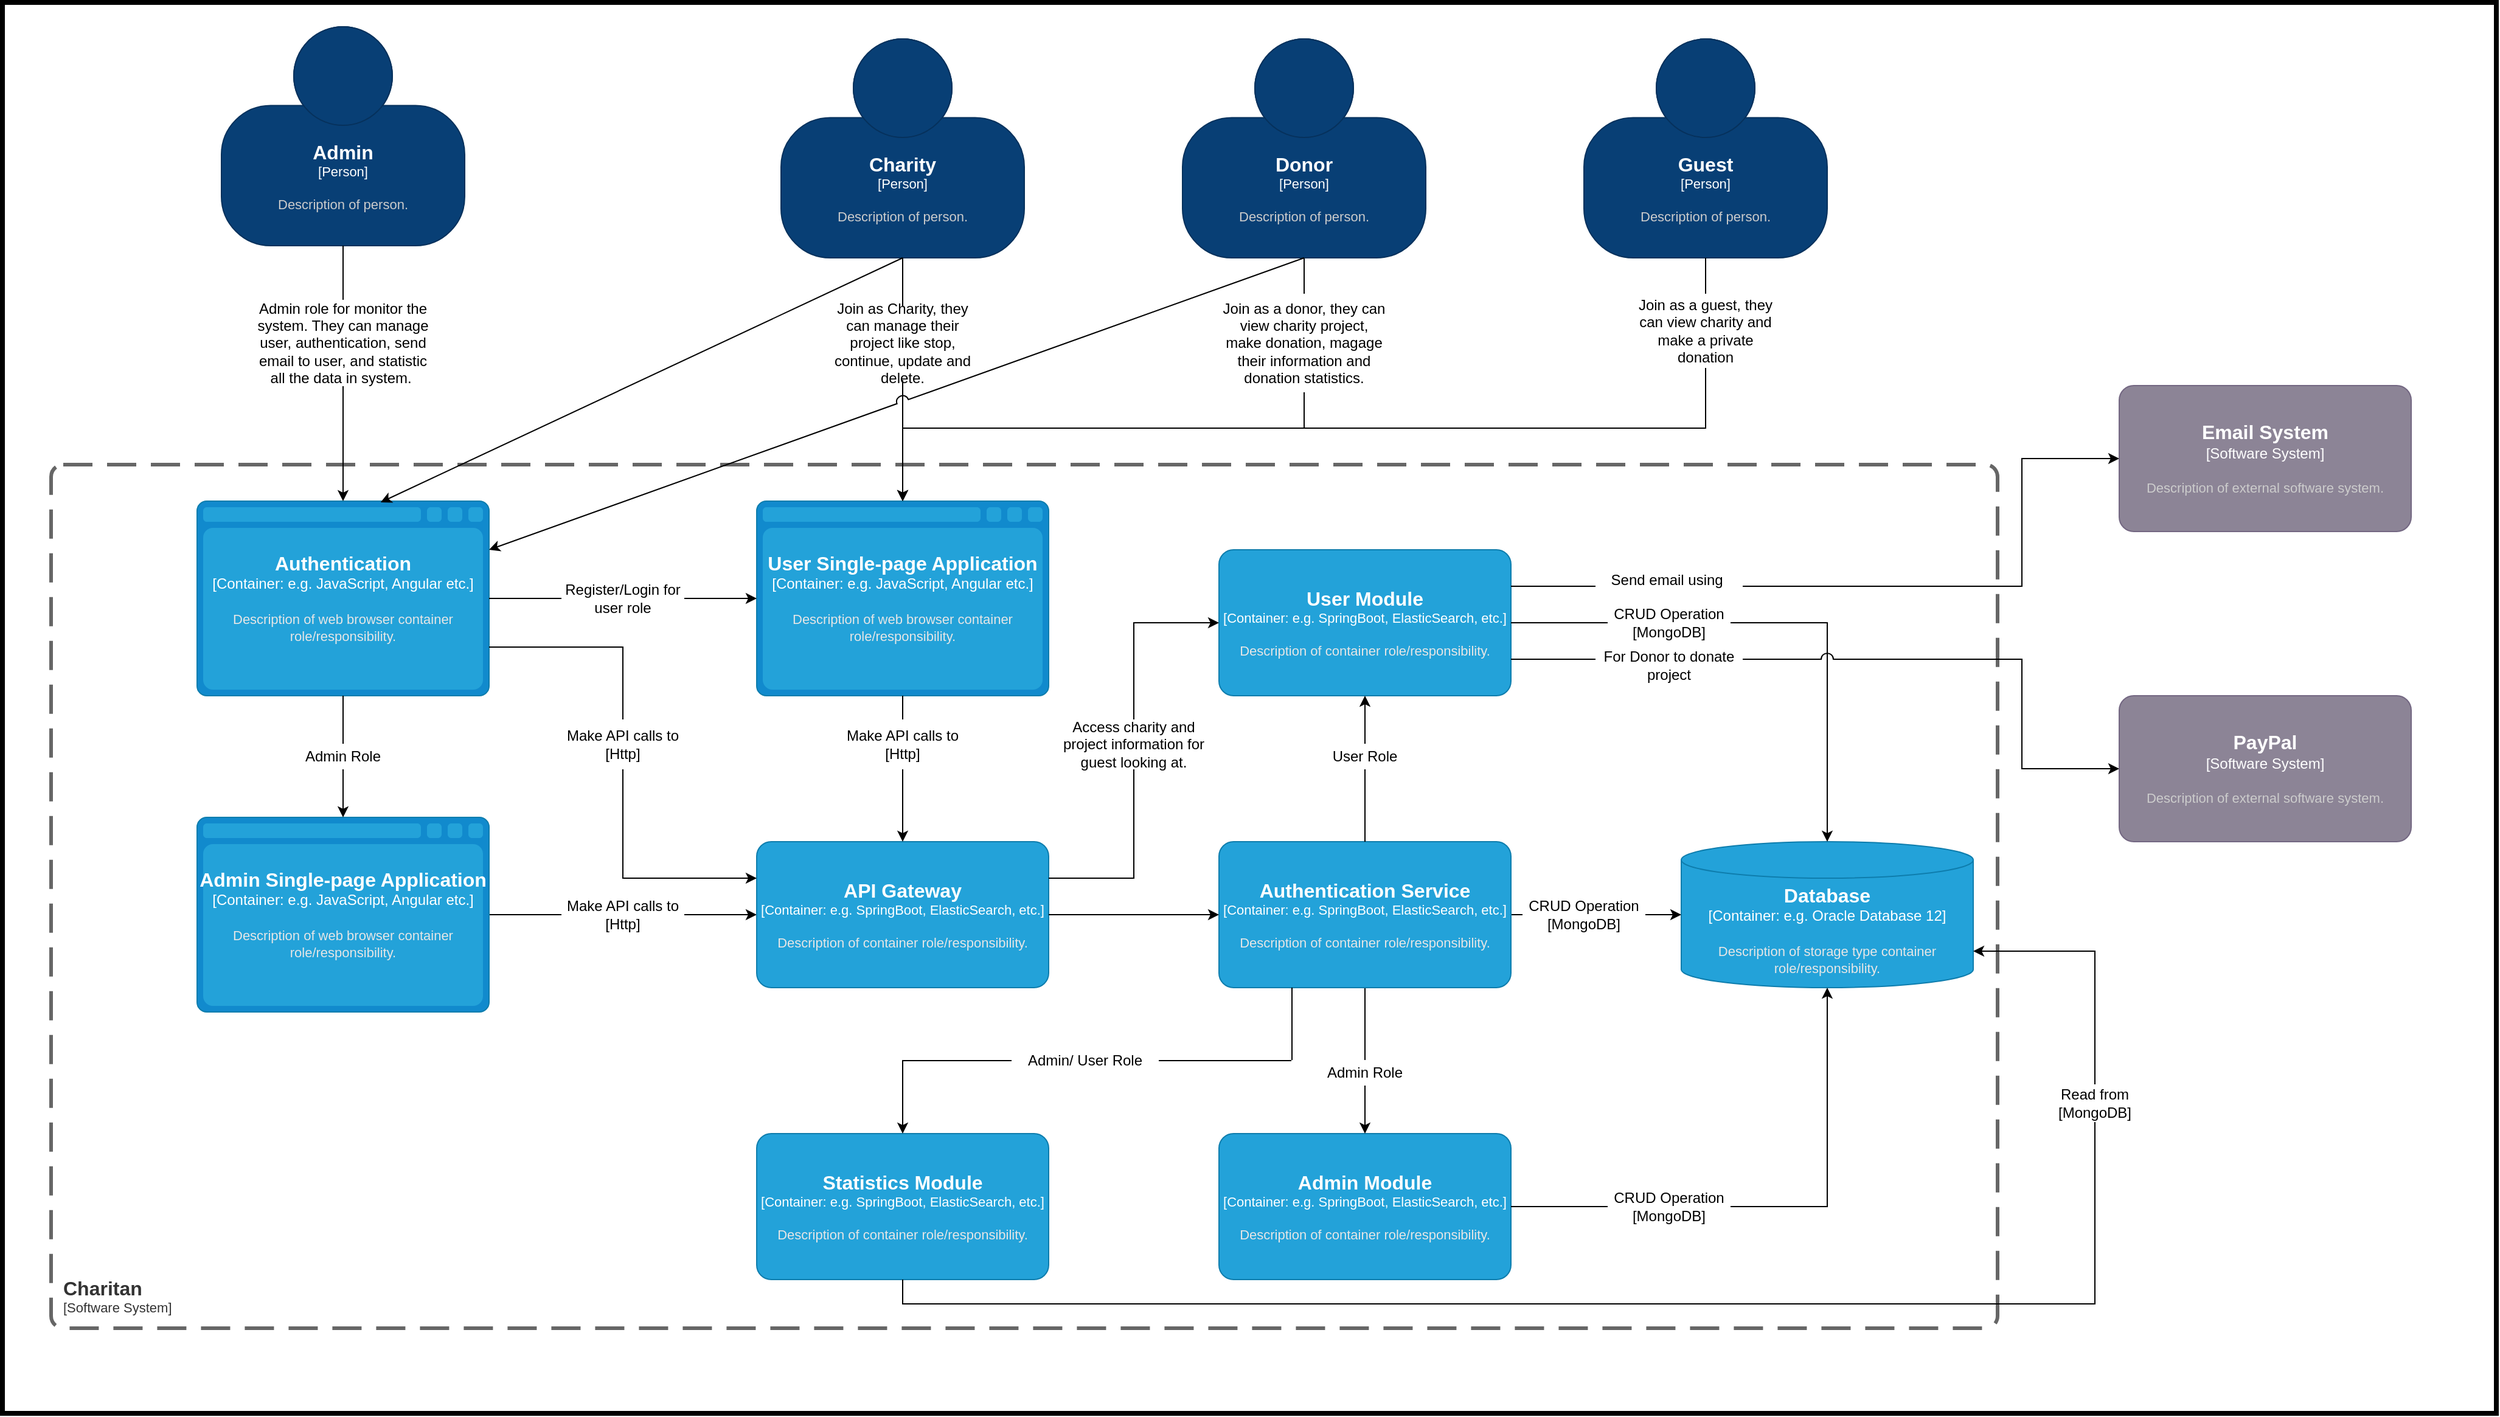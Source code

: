 <mxfile version="25.0.0" pages="6">
  <diagram id="vINEKe3pa-F-IpL6xl-o" name="Container diagram">
    <mxGraphModel dx="3644" dy="2554" grid="1" gridSize="10" guides="1" tooltips="1" connect="1" arrows="1" fold="1" page="1" pageScale="1" pageWidth="827" pageHeight="1169" math="0" shadow="0">
      <root>
        <mxCell id="0" />
        <mxCell id="1" parent="0" />
        <mxCell id="qL5XRBbdvsQiVXgR5-BL-1" value="" style="rounded=0;whiteSpace=wrap;html=1;strokeWidth=4;" parent="1" vertex="1">
          <mxGeometry x="-1110" y="-510" width="2050" height="1160" as="geometry" />
        </mxCell>
        <mxCell id="dYQ-cs8QAxGDEJRtk3c0-12" style="edgeStyle=orthogonalEdgeStyle;rounded=0;orthogonalLoop=1;jettySize=auto;html=1;exitX=0.5;exitY=1;exitDx=0;exitDy=0;exitPerimeter=0;entryX=0.5;entryY=0;entryDx=0;entryDy=0;entryPerimeter=0;" parent="1" source="qL5XRBbdvsQiVXgR5-BL-2" target="qL5XRBbdvsQiVXgR5-BL-8" edge="1">
          <mxGeometry relative="1" as="geometry">
            <mxPoint x="-340" y="-100" as="targetPoint" />
            <Array as="points">
              <mxPoint x="-40" y="-160" />
              <mxPoint x="-370" y="-160" />
            </Array>
          </mxGeometry>
        </mxCell>
        <object placeholders="1" c4Name="Donor" c4Type="Person" c4Description="Description of person." label="&lt;font style=&quot;font-size: 16px&quot;&gt;&lt;b&gt;%c4Name%&lt;/b&gt;&lt;/font&gt;&lt;div&gt;[%c4Type%]&lt;/div&gt;&lt;br&gt;&lt;div&gt;&lt;font style=&quot;font-size: 11px&quot;&gt;&lt;font color=&quot;#cccccc&quot;&gt;%c4Description%&lt;/font&gt;&lt;/div&gt;" id="qL5XRBbdvsQiVXgR5-BL-2">
          <mxCell style="html=1;fontSize=11;dashed=0;whiteSpace=wrap;fillColor=#083F75;strokeColor=#06315C;fontColor=#ffffff;shape=mxgraph.c4.person2;align=center;metaEdit=1;points=[[0.5,0,0],[1,0.5,0],[1,0.75,0],[0.75,1,0],[0.5,1,0],[0.25,1,0],[0,0.75,0],[0,0.5,0]];resizable=0;" parent="1" vertex="1">
            <mxGeometry x="-140" y="-480" width="200" height="180" as="geometry" />
          </mxCell>
        </object>
        <object placeholders="1" c4Name="Guest" c4Type="Person" c4Description="Description of person." label="&lt;font style=&quot;font-size: 16px&quot;&gt;&lt;b&gt;%c4Name%&lt;/b&gt;&lt;/font&gt;&lt;div&gt;[%c4Type%]&lt;/div&gt;&lt;br&gt;&lt;div&gt;&lt;font style=&quot;font-size: 11px&quot;&gt;&lt;font color=&quot;#cccccc&quot;&gt;%c4Description%&lt;/font&gt;&lt;/div&gt;" id="qL5XRBbdvsQiVXgR5-BL-3">
          <mxCell style="html=1;fontSize=11;dashed=0;whiteSpace=wrap;fillColor=#083F75;strokeColor=#06315C;fontColor=#ffffff;shape=mxgraph.c4.person2;align=center;metaEdit=1;points=[[0.5,0,0],[1,0.5,0],[1,0.75,0],[0.75,1,0],[0.5,1,0],[0.25,1,0],[0,0.75,0],[0,0.5,0]];resizable=0;" parent="1" vertex="1">
            <mxGeometry x="190" y="-480" width="200" height="180" as="geometry" />
          </mxCell>
        </object>
        <object placeholders="1" c4Name="Charity" c4Type="Person" c4Description="Description of person." label="&lt;font style=&quot;font-size: 16px&quot;&gt;&lt;b&gt;%c4Name%&lt;/b&gt;&lt;/font&gt;&lt;div&gt;[%c4Type%]&lt;/div&gt;&lt;br&gt;&lt;div&gt;&lt;font style=&quot;font-size: 11px&quot;&gt;&lt;font color=&quot;#cccccc&quot;&gt;%c4Description%&lt;/font&gt;&lt;/div&gt;" id="qL5XRBbdvsQiVXgR5-BL-4">
          <mxCell style="html=1;fontSize=11;dashed=0;whiteSpace=wrap;fillColor=#083F75;strokeColor=#06315C;fontColor=#ffffff;shape=mxgraph.c4.person2;align=center;metaEdit=1;points=[[0.5,0,0],[1,0.5,0],[1,0.75,0],[0.75,1,0],[0.5,1,0],[0.25,1,0],[0,0.75,0],[0,0.5,0]];resizable=0;" parent="1" vertex="1">
            <mxGeometry x="-470" y="-480" width="200" height="180" as="geometry" />
          </mxCell>
        </object>
        <object placeholders="1" c4Name="Admin" c4Type="Person" c4Description="Description of person." label="&lt;font style=&quot;font-size: 16px&quot;&gt;&lt;b&gt;%c4Name%&lt;/b&gt;&lt;/font&gt;&lt;div&gt;[%c4Type%]&lt;/div&gt;&lt;br&gt;&lt;div&gt;&lt;font style=&quot;font-size: 11px&quot;&gt;&lt;font color=&quot;#cccccc&quot;&gt;%c4Description%&lt;/font&gt;&lt;/div&gt;" id="qL5XRBbdvsQiVXgR5-BL-5">
          <mxCell style="html=1;fontSize=11;dashed=0;whiteSpace=wrap;fillColor=#083F75;strokeColor=#06315C;fontColor=#ffffff;shape=mxgraph.c4.person2;align=center;metaEdit=1;points=[[0.5,0,0],[1,0.5,0],[1,0.75,0],[0.75,1,0],[0.5,1,0],[0.25,1,0],[0,0.75,0],[0,0.5,0]];resizable=0;" parent="1" vertex="1">
            <mxGeometry x="-930" y="-490" width="200" height="180" as="geometry" />
          </mxCell>
        </object>
        <mxCell id="dYQ-cs8QAxGDEJRtk3c0-16" style="edgeStyle=orthogonalEdgeStyle;rounded=0;orthogonalLoop=1;jettySize=auto;html=1;exitX=1;exitY=0.5;exitDx=0;exitDy=0;exitPerimeter=0;" parent="1" source="qL5XRBbdvsQiVXgR5-BL-7" target="dYQ-cs8QAxGDEJRtk3c0-1" edge="1">
          <mxGeometry relative="1" as="geometry" />
        </mxCell>
        <object placeholders="1" c4Name="Admin Single-page Application" c4Type="Container" c4Technology="e.g. JavaScript, Angular etc." c4Description="Description of web browser container role/responsibility." label="&lt;font style=&quot;font-size: 16px&quot;&gt;&lt;b&gt;%c4Name%&lt;/b&gt;&lt;/font&gt;&lt;div&gt;[%c4Type%:&amp;nbsp;%c4Technology%]&lt;/div&gt;&lt;br&gt;&lt;div&gt;&lt;font style=&quot;font-size: 11px&quot;&gt;&lt;font color=&quot;#E6E6E6&quot;&gt;%c4Description%&lt;/font&gt;&lt;/div&gt;" id="qL5XRBbdvsQiVXgR5-BL-7">
          <mxCell style="shape=mxgraph.c4.webBrowserContainer2;whiteSpace=wrap;html=1;boundedLbl=1;rounded=0;labelBackgroundColor=none;strokeColor=#118ACD;fillColor=#23A2D9;strokeColor=#118ACD;strokeColor2=#0E7DAD;fontSize=12;fontColor=#ffffff;align=center;metaEdit=1;points=[[0.5,0,0],[1,0.25,0],[1,0.5,0],[1,0.75,0],[0.5,1,0],[0,0.75,0],[0,0.5,0],[0,0.25,0]];resizable=0;" parent="1" vertex="1">
            <mxGeometry x="-950" y="160" width="240" height="160" as="geometry" />
          </mxCell>
        </object>
        <object placeholders="1" c4Name="User Single-page Application" c4Type="Container" c4Technology="e.g. JavaScript, Angular etc." c4Description="Description of web browser container role/responsibility." label="&lt;font style=&quot;font-size: 16px&quot;&gt;&lt;b&gt;%c4Name%&lt;/b&gt;&lt;/font&gt;&lt;div&gt;[%c4Type%:&amp;nbsp;%c4Technology%]&lt;/div&gt;&lt;br&gt;&lt;div&gt;&lt;font style=&quot;font-size: 11px&quot;&gt;&lt;font color=&quot;#E6E6E6&quot;&gt;%c4Description%&lt;/font&gt;&lt;/div&gt;" id="qL5XRBbdvsQiVXgR5-BL-8">
          <mxCell style="shape=mxgraph.c4.webBrowserContainer2;whiteSpace=wrap;html=1;boundedLbl=1;rounded=0;labelBackgroundColor=none;strokeColor=#118ACD;fillColor=#23A2D9;strokeColor=#118ACD;strokeColor2=#0E7DAD;fontSize=12;fontColor=#ffffff;align=center;metaEdit=1;points=[[0.5,0,0],[1,0.25,0],[1,0.5,0],[1,0.75,0],[0.5,1,0],[0,0.75,0],[0,0.5,0],[0,0.25,0]];resizable=0;" parent="1" vertex="1">
            <mxGeometry x="-490" y="-100" width="240" height="160" as="geometry" />
          </mxCell>
        </object>
        <object placeholders="1" c4Name="Authentication " c4Type="Container" c4Technology="e.g. JavaScript, Angular etc." c4Description="Description of web browser container role/responsibility." label="&lt;font style=&quot;font-size: 16px&quot;&gt;&lt;b&gt;%c4Name%&lt;/b&gt;&lt;/font&gt;&lt;div&gt;[%c4Type%:&amp;nbsp;%c4Technology%]&lt;/div&gt;&lt;br&gt;&lt;div&gt;&lt;font style=&quot;font-size: 11px&quot;&gt;&lt;font color=&quot;#E6E6E6&quot;&gt;%c4Description%&lt;/font&gt;&lt;/div&gt;" id="qL5XRBbdvsQiVXgR5-BL-9">
          <mxCell style="shape=mxgraph.c4.webBrowserContainer2;whiteSpace=wrap;html=1;boundedLbl=1;rounded=0;labelBackgroundColor=none;strokeColor=#118ACD;fillColor=#23A2D9;strokeColor=#118ACD;strokeColor2=#0E7DAD;fontSize=12;fontColor=#ffffff;align=center;metaEdit=1;points=[[0.5,0,0],[1,0.25,0],[1,0.5,0],[1,0.75,0],[0.5,1,0],[0,0.75,0],[0,0.5,0],[0,0.25,0]];resizable=0;" parent="1" vertex="1">
            <mxGeometry x="-950" y="-100" width="240" height="160" as="geometry" />
          </mxCell>
        </object>
        <object placeholders="1" c4Name="API Gateway" c4Type="Container" c4Technology="e.g. SpringBoot, ElasticSearch, etc." c4Description="Description of container role/responsibility." label="&lt;font style=&quot;font-size: 16px&quot;&gt;&lt;b&gt;%c4Name%&lt;/b&gt;&lt;/font&gt;&lt;div&gt;[%c4Type%: %c4Technology%]&lt;/div&gt;&lt;br&gt;&lt;div&gt;&lt;font style=&quot;font-size: 11px&quot;&gt;&lt;font color=&quot;#E6E6E6&quot;&gt;%c4Description%&lt;/font&gt;&lt;/div&gt;" id="dYQ-cs8QAxGDEJRtk3c0-1">
          <mxCell style="rounded=1;whiteSpace=wrap;html=1;fontSize=11;labelBackgroundColor=none;fillColor=#23A2D9;fontColor=#ffffff;align=center;arcSize=10;strokeColor=#0E7DAD;metaEdit=1;resizable=0;points=[[0.25,0,0],[0.5,0,0],[0.75,0,0],[1,0.25,0],[1,0.5,0],[1,0.75,0],[0.75,1,0],[0.5,1,0],[0.25,1,0],[0,0.75,0],[0,0.5,0],[0,0.25,0]];" parent="1" vertex="1">
            <mxGeometry x="-490" y="180" width="240" height="120" as="geometry" />
          </mxCell>
        </object>
        <object placeholders="1" c4Name="Admin Module" c4Type="Container" c4Technology="e.g. SpringBoot, ElasticSearch, etc." c4Description="Description of container role/responsibility." label="&lt;font style=&quot;font-size: 16px&quot;&gt;&lt;b&gt;%c4Name%&lt;/b&gt;&lt;/font&gt;&lt;div&gt;[%c4Type%: %c4Technology%]&lt;/div&gt;&lt;br&gt;&lt;div&gt;&lt;font style=&quot;font-size: 11px&quot;&gt;&lt;font color=&quot;#E6E6E6&quot;&gt;%c4Description%&lt;/font&gt;&lt;/div&gt;" id="dYQ-cs8QAxGDEJRtk3c0-2">
          <mxCell style="rounded=1;whiteSpace=wrap;html=1;fontSize=11;labelBackgroundColor=none;fillColor=#23A2D9;fontColor=#ffffff;align=center;arcSize=10;strokeColor=#0E7DAD;metaEdit=1;resizable=0;points=[[0.25,0,0],[0.5,0,0],[0.75,0,0],[1,0.25,0],[1,0.5,0],[1,0.75,0],[0.75,1,0],[0.5,1,0],[0.25,1,0],[0,0.75,0],[0,0.5,0],[0,0.25,0]];" parent="1" vertex="1">
            <mxGeometry x="-110" y="420" width="240" height="120" as="geometry" />
          </mxCell>
        </object>
        <object placeholders="1" c4Name="Database" c4Type="Container" c4Technology="e.g. Oracle Database 12" c4Description="Description of storage type container role/responsibility." label="&lt;font style=&quot;font-size: 16px&quot;&gt;&lt;b&gt;%c4Name%&lt;/b&gt;&lt;/font&gt;&lt;div&gt;[%c4Type%:&amp;nbsp;%c4Technology%]&lt;/div&gt;&lt;br&gt;&lt;div&gt;&lt;font style=&quot;font-size: 11px&quot;&gt;&lt;font color=&quot;#E6E6E6&quot;&gt;%c4Description%&lt;/font&gt;&lt;/div&gt;" id="dYQ-cs8QAxGDEJRtk3c0-3">
          <mxCell style="shape=cylinder3;size=15;whiteSpace=wrap;html=1;boundedLbl=1;rounded=0;labelBackgroundColor=none;fillColor=#23A2D9;fontSize=12;fontColor=#ffffff;align=center;strokeColor=#0E7DAD;metaEdit=1;points=[[0.5,0,0],[1,0.25,0],[1,0.5,0],[1,0.75,0],[0.5,1,0],[0,0.75,0],[0,0.5,0],[0,0.25,0]];resizable=0;" parent="1" vertex="1">
            <mxGeometry x="270" y="180" width="240" height="120" as="geometry" />
          </mxCell>
        </object>
        <mxCell id="dYQ-cs8QAxGDEJRtk3c0-20" style="edgeStyle=orthogonalEdgeStyle;rounded=0;orthogonalLoop=1;jettySize=auto;html=1;exitX=0.5;exitY=1;exitDx=0;exitDy=0;exitPerimeter=0;" parent="1" source="dYQ-cs8QAxGDEJRtk3c0-4" target="dYQ-cs8QAxGDEJRtk3c0-2" edge="1">
          <mxGeometry relative="1" as="geometry" />
        </mxCell>
        <mxCell id="dYQ-cs8QAxGDEJRtk3c0-21" style="edgeStyle=orthogonalEdgeStyle;rounded=0;orthogonalLoop=1;jettySize=auto;html=1;exitX=1;exitY=0.5;exitDx=0;exitDy=0;exitPerimeter=0;" parent="1" source="dYQ-cs8QAxGDEJRtk3c0-4" target="dYQ-cs8QAxGDEJRtk3c0-3" edge="1">
          <mxGeometry relative="1" as="geometry" />
        </mxCell>
        <object placeholders="1" c4Name="Authentication Service" c4Type="Container" c4Technology="e.g. SpringBoot, ElasticSearch, etc." c4Description="Description of container role/responsibility." label="&lt;font style=&quot;font-size: 16px&quot;&gt;&lt;b&gt;%c4Name%&lt;/b&gt;&lt;/font&gt;&lt;div&gt;[%c4Type%: %c4Technology%]&lt;/div&gt;&lt;br&gt;&lt;div&gt;&lt;font style=&quot;font-size: 11px&quot;&gt;&lt;font color=&quot;#E6E6E6&quot;&gt;%c4Description%&lt;/font&gt;&lt;/div&gt;" id="dYQ-cs8QAxGDEJRtk3c0-4">
          <mxCell style="rounded=1;whiteSpace=wrap;html=1;fontSize=11;labelBackgroundColor=none;fillColor=#23A2D9;fontColor=#ffffff;align=center;arcSize=10;strokeColor=#0E7DAD;metaEdit=1;resizable=0;points=[[0.25,0,0],[0.5,0,0],[0.75,0,0],[1,0.25,0],[1,0.5,0],[1,0.75,0],[0.75,1,0],[0.5,1,0],[0.25,1,0],[0,0.75,0],[0,0.5,0],[0,0.25,0]];" parent="1" vertex="1">
            <mxGeometry x="-110" y="180" width="240" height="120" as="geometry" />
          </mxCell>
        </object>
        <object placeholders="1" c4Name="User Module" c4Type="Container" c4Technology="e.g. SpringBoot, ElasticSearch, etc." c4Description="Description of container role/responsibility." label="&lt;font style=&quot;font-size: 16px&quot;&gt;&lt;b&gt;%c4Name%&lt;/b&gt;&lt;/font&gt;&lt;div&gt;[%c4Type%: %c4Technology%]&lt;/div&gt;&lt;br&gt;&lt;div&gt;&lt;font style=&quot;font-size: 11px&quot;&gt;&lt;font color=&quot;#E6E6E6&quot;&gt;%c4Description%&lt;/font&gt;&lt;/div&gt;" id="dYQ-cs8QAxGDEJRtk3c0-6">
          <mxCell style="rounded=1;whiteSpace=wrap;html=1;fontSize=11;labelBackgroundColor=none;fillColor=#23A2D9;fontColor=#ffffff;align=center;arcSize=10;strokeColor=#0E7DAD;metaEdit=1;resizable=0;points=[[0.25,0,0],[0.5,0,0],[0.75,0,0],[1,0.25,0],[1,0.5,0],[1,0.75,0],[0.75,1,0],[0.5,1,0],[0.25,1,0],[0,0.75,0],[0,0.5,0],[0,0.25,0]];" parent="1" vertex="1">
            <mxGeometry x="-110" y="-60" width="240" height="120" as="geometry" />
          </mxCell>
        </object>
        <object placeholders="1" c4Name="Charitan" c4Type="SystemScopeBoundary" c4Application="Software System" label="&lt;font style=&quot;font-size: 16px&quot;&gt;&lt;b&gt;&lt;div style=&quot;text-align: left&quot;&gt;%c4Name%&lt;/div&gt;&lt;/b&gt;&lt;/font&gt;&lt;div style=&quot;text-align: left&quot;&gt;[%c4Application%]&lt;/div&gt;" id="dYQ-cs8QAxGDEJRtk3c0-7">
          <mxCell style="rounded=1;fontSize=11;whiteSpace=wrap;html=1;dashed=1;arcSize=20;fillColor=none;strokeColor=#666666;fontColor=#333333;labelBackgroundColor=none;align=left;verticalAlign=bottom;labelBorderColor=none;spacingTop=0;spacing=10;dashPattern=8 4;metaEdit=1;rotatable=0;perimeter=rectanglePerimeter;noLabel=0;labelPadding=0;allowArrows=0;connectable=0;expand=0;recursiveResize=0;editable=1;pointerEvents=0;absoluteArcSize=1;points=[[0.25,0,0],[0.5,0,0],[0.75,0,0],[1,0.25,0],[1,0.5,0],[1,0.75,0],[0.75,1,0],[0.5,1,0],[0.25,1,0],[0,0.75,0],[0,0.5,0],[0,0.25,0]];strokeWidth=3;" parent="1" vertex="1">
            <mxGeometry x="-1070" y="-130" width="1600" height="710" as="geometry" />
          </mxCell>
        </object>
        <mxCell id="dYQ-cs8QAxGDEJRtk3c0-8" style="edgeStyle=orthogonalEdgeStyle;rounded=0;orthogonalLoop=1;jettySize=auto;html=1;exitX=0.5;exitY=1;exitDx=0;exitDy=0;exitPerimeter=0;entryX=0.5;entryY=0;entryDx=0;entryDy=0;entryPerimeter=0;" parent="1" source="qL5XRBbdvsQiVXgR5-BL-5" target="qL5XRBbdvsQiVXgR5-BL-9" edge="1">
          <mxGeometry relative="1" as="geometry" />
        </mxCell>
        <mxCell id="dYQ-cs8QAxGDEJRtk3c0-9" style="edgeStyle=orthogonalEdgeStyle;rounded=0;orthogonalLoop=1;jettySize=auto;html=1;exitX=0.5;exitY=1;exitDx=0;exitDy=0;exitPerimeter=0;entryX=0.5;entryY=0;entryDx=0;entryDy=0;entryPerimeter=0;" parent="1" source="qL5XRBbdvsQiVXgR5-BL-9" target="qL5XRBbdvsQiVXgR5-BL-7" edge="1">
          <mxGeometry relative="1" as="geometry" />
        </mxCell>
        <mxCell id="dYQ-cs8QAxGDEJRtk3c0-11" style="edgeStyle=orthogonalEdgeStyle;rounded=0;orthogonalLoop=1;jettySize=auto;html=1;exitX=0.5;exitY=1;exitDx=0;exitDy=0;exitPerimeter=0;entryX=0.5;entryY=0;entryDx=0;entryDy=0;entryPerimeter=0;" parent="1" source="qL5XRBbdvsQiVXgR5-BL-4" target="qL5XRBbdvsQiVXgR5-BL-8" edge="1">
          <mxGeometry relative="1" as="geometry" />
        </mxCell>
        <mxCell id="dYQ-cs8QAxGDEJRtk3c0-14" style="edgeStyle=orthogonalEdgeStyle;rounded=0;orthogonalLoop=1;jettySize=auto;html=1;exitX=0.5;exitY=1;exitDx=0;exitDy=0;exitPerimeter=0;entryX=0.5;entryY=0;entryDx=0;entryDy=0;entryPerimeter=0;" parent="1" source="qL5XRBbdvsQiVXgR5-BL-3" target="qL5XRBbdvsQiVXgR5-BL-8" edge="1">
          <mxGeometry relative="1" as="geometry">
            <Array as="points">
              <mxPoint x="290" y="-160" />
              <mxPoint x="-370" y="-160" />
            </Array>
          </mxGeometry>
        </mxCell>
        <mxCell id="dYQ-cs8QAxGDEJRtk3c0-15" style="edgeStyle=orthogonalEdgeStyle;rounded=0;orthogonalLoop=1;jettySize=auto;html=1;exitX=0.5;exitY=1;exitDx=0;exitDy=0;exitPerimeter=0;entryX=0.5;entryY=0;entryDx=0;entryDy=0;entryPerimeter=0;" parent="1" source="qL5XRBbdvsQiVXgR5-BL-8" target="dYQ-cs8QAxGDEJRtk3c0-1" edge="1">
          <mxGeometry relative="1" as="geometry" />
        </mxCell>
        <mxCell id="dYQ-cs8QAxGDEJRtk3c0-18" style="edgeStyle=orthogonalEdgeStyle;rounded=0;orthogonalLoop=1;jettySize=auto;html=1;exitX=1;exitY=0.5;exitDx=0;exitDy=0;exitPerimeter=0;entryX=0;entryY=0.5;entryDx=0;entryDy=0;entryPerimeter=0;" parent="1" source="dYQ-cs8QAxGDEJRtk3c0-1" target="dYQ-cs8QAxGDEJRtk3c0-4" edge="1">
          <mxGeometry relative="1" as="geometry" />
        </mxCell>
        <mxCell id="dYQ-cs8QAxGDEJRtk3c0-19" style="edgeStyle=orthogonalEdgeStyle;rounded=0;orthogonalLoop=1;jettySize=auto;html=1;exitX=0.5;exitY=0;exitDx=0;exitDy=0;exitPerimeter=0;entryX=0.5;entryY=1;entryDx=0;entryDy=0;entryPerimeter=0;" parent="1" source="dYQ-cs8QAxGDEJRtk3c0-4" target="dYQ-cs8QAxGDEJRtk3c0-6" edge="1">
          <mxGeometry relative="1" as="geometry" />
        </mxCell>
        <mxCell id="dYQ-cs8QAxGDEJRtk3c0-22" style="edgeStyle=orthogonalEdgeStyle;rounded=0;orthogonalLoop=1;jettySize=auto;html=1;exitX=1;exitY=0.5;exitDx=0;exitDy=0;exitPerimeter=0;entryX=0.5;entryY=0;entryDx=0;entryDy=0;entryPerimeter=0;" parent="1" source="dYQ-cs8QAxGDEJRtk3c0-6" target="dYQ-cs8QAxGDEJRtk3c0-3" edge="1">
          <mxGeometry relative="1" as="geometry" />
        </mxCell>
        <mxCell id="dYQ-cs8QAxGDEJRtk3c0-23" style="edgeStyle=orthogonalEdgeStyle;rounded=0;orthogonalLoop=1;jettySize=auto;html=1;exitX=1;exitY=0.5;exitDx=0;exitDy=0;exitPerimeter=0;entryX=0.5;entryY=1;entryDx=0;entryDy=0;entryPerimeter=0;" parent="1" source="dYQ-cs8QAxGDEJRtk3c0-2" target="dYQ-cs8QAxGDEJRtk3c0-3" edge="1">
          <mxGeometry relative="1" as="geometry" />
        </mxCell>
        <mxCell id="dYQ-cs8QAxGDEJRtk3c0-26" style="edgeStyle=orthogonalEdgeStyle;rounded=0;orthogonalLoop=1;jettySize=auto;html=1;exitX=1;exitY=0.75;exitDx=0;exitDy=0;exitPerimeter=0;entryX=0;entryY=0.25;entryDx=0;entryDy=0;entryPerimeter=0;" parent="1" source="qL5XRBbdvsQiVXgR5-BL-9" target="dYQ-cs8QAxGDEJRtk3c0-1" edge="1">
          <mxGeometry relative="1" as="geometry" />
        </mxCell>
        <mxCell id="dYQ-cs8QAxGDEJRtk3c0-27" value="Admin Role" style="rounded=0;whiteSpace=wrap;html=1;strokeColor=#FFFFFF;" parent="1" vertex="1">
          <mxGeometry x="-890" y="100" width="120" height="20" as="geometry" />
        </mxCell>
        <mxCell id="dYQ-cs8QAxGDEJRtk3c0-29" value="Make API calls to&lt;div&gt;[Http]&lt;/div&gt;" style="rounded=0;whiteSpace=wrap;html=1;strokeColor=#FFFFFF;" parent="1" vertex="1">
          <mxGeometry x="-650" y="220" width="100" height="40" as="geometry" />
        </mxCell>
        <mxCell id="dYQ-cs8QAxGDEJRtk3c0-30" value="Make API calls to&lt;div&gt;[Http]&lt;/div&gt;" style="rounded=0;whiteSpace=wrap;html=1;strokeColor=#FFFFFF;" parent="1" vertex="1">
          <mxGeometry x="-660" y="80" width="120" height="40" as="geometry" />
        </mxCell>
        <mxCell id="dYQ-cs8QAxGDEJRtk3c0-31" value="Make API calls to&lt;div&gt;[Http]&lt;/div&gt;" style="rounded=0;whiteSpace=wrap;html=1;strokeColor=#FFFFFF;" parent="1" vertex="1">
          <mxGeometry x="-430" y="80" width="120" height="40" as="geometry" />
        </mxCell>
        <mxCell id="dYQ-cs8QAxGDEJRtk3c0-32" value="CRUD Operation&lt;div&gt;[MongoDB]&lt;/div&gt;" style="rounded=0;whiteSpace=wrap;html=1;strokeColor=#FFFFFF;" parent="1" vertex="1">
          <mxGeometry x="210" y="-15" width="100" height="30" as="geometry" />
        </mxCell>
        <mxCell id="dYQ-cs8QAxGDEJRtk3c0-33" value="CRUD Operation&lt;div&gt;[MongoDB]&lt;/div&gt;" style="rounded=0;whiteSpace=wrap;html=1;strokeColor=#FFFFFF;" parent="1" vertex="1">
          <mxGeometry x="140" y="225" width="100" height="30" as="geometry" />
        </mxCell>
        <mxCell id="dYQ-cs8QAxGDEJRtk3c0-34" value="CRUD Operation&lt;div&gt;[MongoDB]&lt;/div&gt;" style="rounded=0;whiteSpace=wrap;html=1;strokeColor=#FFFFFF;" parent="1" vertex="1">
          <mxGeometry x="210" y="465" width="100" height="30" as="geometry" />
        </mxCell>
        <mxCell id="dYQ-cs8QAxGDEJRtk3c0-38" value="Join as a guest, they can view charity and make a private donation" style="rounded=0;whiteSpace=wrap;html=1;strokeColor=#FFFFFF;" parent="1" vertex="1">
          <mxGeometry x="230" y="-270" width="120" height="60" as="geometry" />
        </mxCell>
        <mxCell id="dYQ-cs8QAxGDEJRtk3c0-40" value="Join as a donor, they can view charity project, make donation, magage their information and donation statistics." style="rounded=0;whiteSpace=wrap;html=1;strokeColor=#FFFFFF;" parent="1" vertex="1">
          <mxGeometry x="-110" y="-270" width="140" height="80" as="geometry" />
        </mxCell>
        <mxCell id="dYQ-cs8QAxGDEJRtk3c0-41" value="Join as Charity, they can manage their project like stop, continue, update and delete." style="rounded=0;whiteSpace=wrap;html=1;strokeColor=#FFFFFF;" parent="1" vertex="1">
          <mxGeometry x="-430" y="-260" width="120" height="60" as="geometry" />
        </mxCell>
        <mxCell id="dYQ-cs8QAxGDEJRtk3c0-42" value="Admin role for monitor the system. They can manage user, authentication, send email to user, and statistic all the data in system.&amp;nbsp;" style="rounded=0;whiteSpace=wrap;html=1;strokeColor=#FFFFFF;" parent="1" vertex="1">
          <mxGeometry x="-905" y="-265" width="150" height="70" as="geometry" />
        </mxCell>
        <mxCell id="dYQ-cs8QAxGDEJRtk3c0-44" style="edgeStyle=orthogonalEdgeStyle;rounded=0;orthogonalLoop=1;jettySize=auto;html=1;exitX=1;exitY=0.25;exitDx=0;exitDy=0;exitPerimeter=0;entryX=0;entryY=0.5;entryDx=0;entryDy=0;entryPerimeter=0;" parent="1" source="dYQ-cs8QAxGDEJRtk3c0-1" target="dYQ-cs8QAxGDEJRtk3c0-6" edge="1">
          <mxGeometry relative="1" as="geometry" />
        </mxCell>
        <mxCell id="dYQ-cs8QAxGDEJRtk3c0-45" value="Access charity and project information for guest looking at." style="rounded=1;whiteSpace=wrap;html=1;strokeColor=#FFFFFF;" parent="1" vertex="1">
          <mxGeometry x="-240" y="80" width="120" height="40" as="geometry" />
        </mxCell>
        <object placeholders="1" c4Name="Email System" c4Type="Software System" c4Description="Description of external software system." label="&lt;font style=&quot;font-size: 16px&quot;&gt;&lt;b&gt;%c4Name%&lt;/b&gt;&lt;/font&gt;&lt;div&gt;[%c4Type%]&lt;/div&gt;&lt;br&gt;&lt;div&gt;&lt;font style=&quot;font-size: 11px&quot;&gt;&lt;font color=&quot;#cccccc&quot;&gt;%c4Description%&lt;/font&gt;&lt;/div&gt;" id="iIGOPwzqSwW_nEX74kM5-1">
          <mxCell style="rounded=1;whiteSpace=wrap;html=1;labelBackgroundColor=none;fillColor=#8C8496;fontColor=#ffffff;align=center;arcSize=10;strokeColor=#736782;metaEdit=1;resizable=0;points=[[0.25,0,0],[0.5,0,0],[0.75,0,0],[1,0.25,0],[1,0.5,0],[1,0.75,0],[0.75,1,0],[0.5,1,0],[0.25,1,0],[0,0.75,0],[0,0.5,0],[0,0.25,0]];" vertex="1" parent="1">
            <mxGeometry x="630" y="-195" width="240" height="120" as="geometry" />
          </mxCell>
        </object>
        <object placeholders="1" c4Name="PayPal" c4Type="Software System" c4Description="Description of external software system." label="&lt;font style=&quot;font-size: 16px&quot;&gt;&lt;b&gt;%c4Name%&lt;/b&gt;&lt;/font&gt;&lt;div&gt;[%c4Type%]&lt;/div&gt;&lt;br&gt;&lt;div&gt;&lt;font style=&quot;font-size: 11px&quot;&gt;&lt;font color=&quot;#cccccc&quot;&gt;%c4Description%&lt;/font&gt;&lt;/div&gt;" id="iIGOPwzqSwW_nEX74kM5-2">
          <mxCell style="rounded=1;whiteSpace=wrap;html=1;labelBackgroundColor=none;fillColor=#8C8496;fontColor=#ffffff;align=center;arcSize=10;strokeColor=#736782;metaEdit=1;resizable=0;points=[[0.25,0,0],[0.5,0,0],[0.75,0,0],[1,0.25,0],[1,0.5,0],[1,0.75,0],[0.75,1,0],[0.5,1,0],[0.25,1,0],[0,0.75,0],[0,0.5,0],[0,0.25,0]];" vertex="1" parent="1">
            <mxGeometry x="630" y="60" width="240" height="120" as="geometry" />
          </mxCell>
        </object>
        <mxCell id="iIGOPwzqSwW_nEX74kM5-3" style="edgeStyle=orthogonalEdgeStyle;rounded=0;orthogonalLoop=1;jettySize=auto;html=1;exitX=1;exitY=0.75;exitDx=0;exitDy=0;exitPerimeter=0;entryX=0;entryY=0.5;entryDx=0;entryDy=0;entryPerimeter=0;jumpStyle=arc;jumpSize=10;" edge="1" parent="1" source="dYQ-cs8QAxGDEJRtk3c0-6" target="iIGOPwzqSwW_nEX74kM5-2">
          <mxGeometry relative="1" as="geometry">
            <Array as="points">
              <mxPoint x="550" y="30" />
              <mxPoint x="550" y="120" />
            </Array>
          </mxGeometry>
        </mxCell>
        <mxCell id="iIGOPwzqSwW_nEX74kM5-4" style="edgeStyle=orthogonalEdgeStyle;rounded=0;orthogonalLoop=1;jettySize=auto;html=1;exitX=1;exitY=0.25;exitDx=0;exitDy=0;exitPerimeter=0;entryX=0;entryY=0.5;entryDx=0;entryDy=0;entryPerimeter=0;" edge="1" parent="1" source="dYQ-cs8QAxGDEJRtk3c0-6" target="iIGOPwzqSwW_nEX74kM5-1">
          <mxGeometry relative="1" as="geometry">
            <Array as="points">
              <mxPoint x="550" y="-30" />
              <mxPoint x="550" y="-135" />
            </Array>
          </mxGeometry>
        </mxCell>
        <mxCell id="iIGOPwzqSwW_nEX74kM5-5" value="For Donor to donate project" style="rounded=0;whiteSpace=wrap;html=1;strokeColor=#FFFFFF;" vertex="1" parent="1">
          <mxGeometry x="200" y="15" width="120" height="40" as="geometry" />
        </mxCell>
        <mxCell id="iIGOPwzqSwW_nEX74kM5-6" value="Send email using&amp;nbsp;" style="rounded=0;whiteSpace=wrap;html=1;strokeColor=#FFFFFF;" vertex="1" parent="1">
          <mxGeometry x="200" y="-50" width="120" height="30" as="geometry" />
        </mxCell>
        <mxCell id="iIGOPwzqSwW_nEX74kM5-8" style="edgeStyle=orthogonalEdgeStyle;rounded=0;orthogonalLoop=1;jettySize=auto;html=1;exitX=1;exitY=0.5;exitDx=0;exitDy=0;exitPerimeter=0;entryX=0;entryY=0.5;entryDx=0;entryDy=0;entryPerimeter=0;" edge="1" parent="1" source="qL5XRBbdvsQiVXgR5-BL-9" target="qL5XRBbdvsQiVXgR5-BL-8">
          <mxGeometry relative="1" as="geometry" />
        </mxCell>
        <mxCell id="dYQ-cs8QAxGDEJRtk3c0-43" value="Register/Login for user role" style="rounded=0;whiteSpace=wrap;html=1;strokeColor=#FFFFFF;" parent="1" vertex="1">
          <mxGeometry x="-650" y="-35" width="100" height="30" as="geometry" />
        </mxCell>
        <mxCell id="iIGOPwzqSwW_nEX74kM5-9" value="" style="endArrow=classic;html=1;rounded=0;entryX=0.629;entryY=0.006;entryDx=0;entryDy=0;entryPerimeter=0;" edge="1" parent="1" target="qL5XRBbdvsQiVXgR5-BL-9">
          <mxGeometry width="50" height="50" relative="1" as="geometry">
            <mxPoint x="-370" y="-300" as="sourcePoint" />
            <mxPoint x="-550" y="-280" as="targetPoint" />
          </mxGeometry>
        </mxCell>
        <mxCell id="iIGOPwzqSwW_nEX74kM5-10" value="" style="endArrow=classic;html=1;rounded=0;entryX=1;entryY=0.25;entryDx=0;entryDy=0;entryPerimeter=0;jumpStyle=arc;jumpSize=10;" edge="1" parent="1" target="qL5XRBbdvsQiVXgR5-BL-9">
          <mxGeometry width="50" height="50" relative="1" as="geometry">
            <mxPoint x="-40" y="-300" as="sourcePoint" />
            <mxPoint x="-560" y="-280" as="targetPoint" />
          </mxGeometry>
        </mxCell>
        <object placeholders="1" c4Name="Statistics Module" c4Type="Container" c4Technology="e.g. SpringBoot, ElasticSearch, etc." c4Description="Description of container role/responsibility." label="&lt;font style=&quot;font-size: 16px&quot;&gt;&lt;b&gt;%c4Name%&lt;/b&gt;&lt;/font&gt;&lt;div&gt;[%c4Type%: %c4Technology%]&lt;/div&gt;&lt;br&gt;&lt;div&gt;&lt;font style=&quot;font-size: 11px&quot;&gt;&lt;font color=&quot;#E6E6E6&quot;&gt;%c4Description%&lt;/font&gt;&lt;/div&gt;" id="QiDiEd50pVZldJiGWnhC-1">
          <mxCell style="rounded=1;whiteSpace=wrap;html=1;fontSize=11;labelBackgroundColor=none;fillColor=#23A2D9;fontColor=#ffffff;align=center;arcSize=10;strokeColor=#0E7DAD;metaEdit=1;resizable=0;points=[[0.25,0,0],[0.5,0,0],[0.75,0,0],[1,0.25,0],[1,0.5,0],[1,0.75,0],[0.75,1,0],[0.5,1,0],[0.25,1,0],[0,0.75,0],[0,0.5,0],[0,0.25,0]];" vertex="1" parent="1">
            <mxGeometry x="-490" y="420" width="240" height="120" as="geometry" />
          </mxCell>
        </object>
        <mxCell id="QiDiEd50pVZldJiGWnhC-3" style="edgeStyle=orthogonalEdgeStyle;rounded=0;orthogonalLoop=1;jettySize=auto;html=1;exitX=0.25;exitY=1;exitDx=0;exitDy=0;exitPerimeter=0;entryX=0.5;entryY=0;entryDx=0;entryDy=0;entryPerimeter=0;" edge="1" parent="1" source="dYQ-cs8QAxGDEJRtk3c0-4" target="QiDiEd50pVZldJiGWnhC-1">
          <mxGeometry relative="1" as="geometry" />
        </mxCell>
        <mxCell id="QiDiEd50pVZldJiGWnhC-4" style="edgeStyle=orthogonalEdgeStyle;rounded=0;orthogonalLoop=1;jettySize=auto;html=1;exitX=0.5;exitY=1;exitDx=0;exitDy=0;exitPerimeter=0;entryX=1;entryY=0.75;entryDx=0;entryDy=0;entryPerimeter=0;" edge="1" parent="1" source="QiDiEd50pVZldJiGWnhC-1" target="dYQ-cs8QAxGDEJRtk3c0-3">
          <mxGeometry relative="1" as="geometry">
            <Array as="points">
              <mxPoint x="-370" y="560" />
              <mxPoint x="610" y="560" />
              <mxPoint x="610" y="270" />
            </Array>
          </mxGeometry>
        </mxCell>
        <mxCell id="QiDiEd50pVZldJiGWnhC-5" value="Read from&lt;div&gt;[MongoDB]&lt;/div&gt;" style="rounded=0;whiteSpace=wrap;html=1;strokeColor=#FFFFFF;" vertex="1" parent="1">
          <mxGeometry x="550" y="380" width="120" height="30" as="geometry" />
        </mxCell>
        <mxCell id="QiDiEd50pVZldJiGWnhC-7" value="Admin Role" style="rounded=0;whiteSpace=wrap;html=1;strokeColor=#FFFFFF;" vertex="1" parent="1">
          <mxGeometry x="-50" y="360" width="120" height="20" as="geometry" />
        </mxCell>
        <mxCell id="QiDiEd50pVZldJiGWnhC-8" value="Admin/ User Role" style="rounded=0;whiteSpace=wrap;html=1;strokeColor=#FFFFFF;" vertex="1" parent="1">
          <mxGeometry x="-280" y="350" width="120" height="20" as="geometry" />
        </mxCell>
        <mxCell id="QiDiEd50pVZldJiGWnhC-9" value="User Role" style="rounded=0;whiteSpace=wrap;html=1;strokeColor=#FFFFFF;" vertex="1" parent="1">
          <mxGeometry x="-50" y="100" width="120" height="20" as="geometry" />
        </mxCell>
      </root>
    </mxGraphModel>
  </diagram>
  <diagram id="zJWoRML6yPCMl0-d8K-F" name="Authentication Component Diagram (frontend)">
    <mxGraphModel dx="4014" dy="2024" grid="1" gridSize="10" guides="1" tooltips="1" connect="1" arrows="1" fold="1" page="1" pageScale="1" pageWidth="827" pageHeight="1169" math="0" shadow="0">
      <root>
        <mxCell id="0" />
        <mxCell id="1" parent="0" />
        <mxCell id="jCqDRTHD_Vp03IBpF4lt-2" value="" style="rounded=0;whiteSpace=wrap;html=1;strokeWidth=4;" parent="1" vertex="1">
          <mxGeometry x="-350" y="70" width="1350" height="1850" as="geometry" />
        </mxCell>
        <mxCell id="jCqDRTHD_Vp03IBpF4lt-9" style="edgeStyle=orthogonalEdgeStyle;rounded=0;orthogonalLoop=1;jettySize=auto;html=1;exitX=0.5;exitY=1;exitDx=0;exitDy=0;exitPerimeter=0;" parent="1" source="jCqDRTHD_Vp03IBpF4lt-3" target="jCqDRTHD_Vp03IBpF4lt-7" edge="1">
          <mxGeometry relative="1" as="geometry" />
        </mxCell>
        <object placeholders="1" c4Name="Admin " c4Type="Person" c4Description="Description of person." label="&lt;font style=&quot;font-size: 16px&quot;&gt;&lt;b&gt;%c4Name%&lt;/b&gt;&lt;/font&gt;&lt;div&gt;[%c4Type%]&lt;/div&gt;&lt;br&gt;&lt;div&gt;&lt;font style=&quot;font-size: 11px&quot;&gt;&lt;font color=&quot;#cccccc&quot;&gt;%c4Description%&lt;/font&gt;&lt;/div&gt;" id="jCqDRTHD_Vp03IBpF4lt-3">
          <mxCell style="html=1;fontSize=11;dashed=0;whiteSpace=wrap;fillColor=#083F75;strokeColor=#06315C;fontColor=#ffffff;shape=mxgraph.c4.person2;align=center;metaEdit=1;points=[[0.5,0,0],[1,0.5,0],[1,0.75,0],[0.75,1,0],[0.5,1,0],[0.25,1,0],[0,0.75,0],[0,0.5,0]];resizable=0;" parent="1" vertex="1">
            <mxGeometry x="-70" y="100" width="200" height="180" as="geometry" />
          </mxCell>
        </object>
        <mxCell id="jCqDRTHD_Vp03IBpF4lt-8" style="edgeStyle=orthogonalEdgeStyle;rounded=0;orthogonalLoop=1;jettySize=auto;html=1;exitX=0.5;exitY=1;exitDx=0;exitDy=0;exitPerimeter=0;" parent="1" source="jCqDRTHD_Vp03IBpF4lt-4" target="jCqDRTHD_Vp03IBpF4lt-7" edge="1">
          <mxGeometry relative="1" as="geometry" />
        </mxCell>
        <object placeholders="1" c4Name="Charity" c4Type="Person" c4Description="Description of person." label="&lt;font style=&quot;font-size: 16px&quot;&gt;&lt;b&gt;%c4Name%&lt;/b&gt;&lt;/font&gt;&lt;div&gt;[%c4Type%]&lt;/div&gt;&lt;br&gt;&lt;div&gt;&lt;font style=&quot;font-size: 11px&quot;&gt;&lt;font color=&quot;#cccccc&quot;&gt;%c4Description%&lt;/font&gt;&lt;/div&gt;" id="jCqDRTHD_Vp03IBpF4lt-4">
          <mxCell style="html=1;fontSize=11;dashed=0;whiteSpace=wrap;fillColor=#083F75;strokeColor=#06315C;fontColor=#ffffff;shape=mxgraph.c4.person2;align=center;metaEdit=1;points=[[0.5,0,0],[1,0.5,0],[1,0.75,0],[0.75,1,0],[0.5,1,0],[0.25,1,0],[0,0.75,0],[0,0.5,0]];resizable=0;" parent="1" vertex="1">
            <mxGeometry x="230" y="100" width="200" height="180" as="geometry" />
          </mxCell>
        </object>
        <mxCell id="jCqDRTHD_Vp03IBpF4lt-10" style="edgeStyle=orthogonalEdgeStyle;rounded=0;orthogonalLoop=1;jettySize=auto;html=1;exitX=0.5;exitY=1;exitDx=0;exitDy=0;exitPerimeter=0;" parent="1" source="jCqDRTHD_Vp03IBpF4lt-5" target="jCqDRTHD_Vp03IBpF4lt-7" edge="1">
          <mxGeometry relative="1" as="geometry" />
        </mxCell>
        <object placeholders="1" c4Name="Honor" c4Type="Person" c4Description="Description of person." label="&lt;font style=&quot;font-size: 16px&quot;&gt;&lt;b&gt;%c4Name%&lt;/b&gt;&lt;/font&gt;&lt;div&gt;[%c4Type%]&lt;/div&gt;&lt;br&gt;&lt;div&gt;&lt;font style=&quot;font-size: 11px&quot;&gt;&lt;font color=&quot;#cccccc&quot;&gt;%c4Description%&lt;/font&gt;&lt;/div&gt;" id="jCqDRTHD_Vp03IBpF4lt-5">
          <mxCell style="html=1;fontSize=11;dashed=0;whiteSpace=wrap;fillColor=#083F75;strokeColor=#06315C;fontColor=#ffffff;shape=mxgraph.c4.person2;align=center;metaEdit=1;points=[[0.5,0,0],[1,0.5,0],[1,0.75,0],[0.75,1,0],[0.5,1,0],[0.25,1,0],[0,0.75,0],[0,0.5,0]];resizable=0;" parent="1" vertex="1">
            <mxGeometry x="530" y="100" width="200" height="180" as="geometry" />
          </mxCell>
        </object>
        <object placeholders="1" c4Name="Authentication" c4Type="ContainerScopeBoundary" c4Application="Container" label="&lt;font style=&quot;font-size: 16px&quot;&gt;&lt;b&gt;&lt;div style=&quot;text-align: left&quot;&gt;%c4Name%&lt;/div&gt;&lt;/b&gt;&lt;/font&gt;&lt;div style=&quot;text-align: left&quot;&gt;[%c4Application%]&lt;/div&gt;" id="jCqDRTHD_Vp03IBpF4lt-6">
          <mxCell style="rounded=1;fontSize=11;whiteSpace=wrap;html=1;dashed=1;arcSize=20;fillColor=none;strokeColor=#666666;fontColor=#333333;labelBackgroundColor=none;align=left;verticalAlign=bottom;labelBorderColor=none;spacingTop=0;spacing=10;dashPattern=8 4;metaEdit=1;rotatable=0;perimeter=rectanglePerimeter;noLabel=0;labelPadding=0;allowArrows=0;connectable=0;expand=0;recursiveResize=0;editable=1;pointerEvents=0;absoluteArcSize=1;points=[[0.25,0,0],[0.5,0,0],[0.75,0,0],[1,0.25,0],[1,0.5,0],[1,0.75,0],[0.75,1,0],[0.5,1,0],[0.25,1,0],[0,0.75,0],[0,0.5,0],[0,0.25,0]];strokeWidth=3;" parent="1" vertex="1">
            <mxGeometry x="-280" y="355" width="1220" height="1315" as="geometry" />
          </mxCell>
        </object>
        <mxCell id="jCqDRTHD_Vp03IBpF4lt-17" style="edgeStyle=orthogonalEdgeStyle;rounded=0;orthogonalLoop=1;jettySize=auto;html=1;exitX=0.5;exitY=1;exitDx=0;exitDy=0;exitPerimeter=0;" parent="1" source="jCqDRTHD_Vp03IBpF4lt-7" target="jCqDRTHD_Vp03IBpF4lt-16" edge="1">
          <mxGeometry relative="1" as="geometry" />
        </mxCell>
        <object placeholders="1" c4Name="Authentication page " c4Type="Component" c4Technology="React" c4Description="Description of component role/responsibility." label="&lt;font style=&quot;font-size: 16px&quot;&gt;&lt;b&gt;%c4Name%&lt;/b&gt;&lt;/font&gt;&lt;div&gt;[%c4Type%: %c4Technology%]&lt;/div&gt;&lt;br&gt;&lt;div&gt;&lt;font style=&quot;font-size: 11px&quot;&gt;%c4Description%&lt;/font&gt;&lt;/div&gt;" id="jCqDRTHD_Vp03IBpF4lt-7">
          <mxCell style="rounded=1;whiteSpace=wrap;html=1;labelBackgroundColor=none;fillColor=#63BEF2;fontColor=#ffffff;align=center;arcSize=6;strokeColor=#2086C9;metaEdit=1;resizable=0;points=[[0.25,0,0],[0.5,0,0],[0.75,0,0],[1,0.25,0],[1,0.5,0],[1,0.75,0],[0.75,1,0],[0.5,1,0],[0.25,1,0],[0,0.75,0],[0,0.5,0],[0,0.25,0]];" parent="1" vertex="1">
            <mxGeometry x="210" y="380" width="240" height="120" as="geometry" />
          </mxCell>
        </object>
        <mxCell id="jCqDRTHD_Vp03IBpF4lt-27" style="edgeStyle=orthogonalEdgeStyle;rounded=0;orthogonalLoop=1;jettySize=auto;html=1;exitX=0.5;exitY=1;exitDx=0;exitDy=0;exitPerimeter=0;" parent="1" source="jCqDRTHD_Vp03IBpF4lt-11" target="jCqDRTHD_Vp03IBpF4lt-26" edge="1">
          <mxGeometry relative="1" as="geometry" />
        </mxCell>
        <object placeholders="1" c4Name="Login UI" c4Type="Component" c4Technology="React" c4Description="Description of component role/responsibility." label="&lt;font style=&quot;font-size: 16px&quot;&gt;&lt;b&gt;%c4Name%&lt;/b&gt;&lt;/font&gt;&lt;div&gt;[%c4Type%: %c4Technology%]&lt;/div&gt;&lt;br&gt;&lt;div&gt;&lt;font style=&quot;font-size: 11px&quot;&gt;%c4Description%&lt;/font&gt;&lt;/div&gt;" id="jCqDRTHD_Vp03IBpF4lt-11">
          <mxCell style="rounded=1;whiteSpace=wrap;html=1;labelBackgroundColor=none;fillColor=#63BEF2;fontColor=#ffffff;align=center;arcSize=6;strokeColor=#2086C9;metaEdit=1;resizable=0;points=[[0.25,0,0],[0.5,0,0],[0.75,0,0],[1,0.25,0],[1,0.5,0],[1,0.75,0],[0.75,1,0],[0.5,1,0],[0.25,1,0],[0,0.75,0],[0,0.5,0],[0,0.25,0]];" parent="1" vertex="1">
            <mxGeometry x="-240" y="747.5" width="240" height="120" as="geometry" />
          </mxCell>
        </object>
        <mxCell id="jCqDRTHD_Vp03IBpF4lt-25" style="edgeStyle=orthogonalEdgeStyle;rounded=0;orthogonalLoop=1;jettySize=auto;html=1;exitX=0.5;exitY=1;exitDx=0;exitDy=0;exitPerimeter=0;" parent="1" source="jCqDRTHD_Vp03IBpF4lt-12" target="jCqDRTHD_Vp03IBpF4lt-24" edge="1">
          <mxGeometry relative="1" as="geometry" />
        </mxCell>
        <object placeholders="1" c4Name="Register UI" c4Type="Component" c4Technology="React" c4Description="Description of component role/responsibility." label="&lt;font style=&quot;font-size: 16px&quot;&gt;&lt;b&gt;%c4Name%&lt;/b&gt;&lt;/font&gt;&lt;div&gt;[%c4Type%: %c4Technology%]&lt;/div&gt;&lt;br&gt;&lt;div&gt;&lt;font style=&quot;font-size: 11px&quot;&gt;%c4Description%&lt;/font&gt;&lt;/div&gt;" id="jCqDRTHD_Vp03IBpF4lt-12">
          <mxCell style="rounded=1;whiteSpace=wrap;html=1;labelBackgroundColor=none;fillColor=#63BEF2;fontColor=#ffffff;align=center;arcSize=6;strokeColor=#2086C9;metaEdit=1;resizable=0;points=[[0.25,0,0],[0.5,0,0],[0.75,0,0],[1,0.25,0],[1,0.5,0],[1,0.75,0],[0.75,1,0],[0.5,1,0],[0.25,1,0],[0,0.75,0],[0,0.5,0],[0,0.25,0]];" parent="1" vertex="1">
            <mxGeometry x="60" y="747.5" width="240" height="120" as="geometry" />
          </mxCell>
        </object>
        <mxCell id="jCqDRTHD_Vp03IBpF4lt-23" style="edgeStyle=orthogonalEdgeStyle;rounded=0;orthogonalLoop=1;jettySize=auto;html=1;exitX=0.5;exitY=1;exitDx=0;exitDy=0;exitPerimeter=0;" parent="1" source="jCqDRTHD_Vp03IBpF4lt-13" target="jCqDRTHD_Vp03IBpF4lt-22" edge="1">
          <mxGeometry relative="1" as="geometry" />
        </mxCell>
        <object placeholders="1" c4Name="Reset Password UI" c4Type="Component" c4Technology="React" c4Description="Description of component role/responsibility." label="&lt;font style=&quot;font-size: 16px&quot;&gt;&lt;b&gt;%c4Name%&lt;/b&gt;&lt;/font&gt;&lt;div&gt;[%c4Type%: %c4Technology%]&lt;/div&gt;&lt;br&gt;&lt;div&gt;&lt;font style=&quot;font-size: 11px&quot;&gt;%c4Description%&lt;/font&gt;&lt;/div&gt;" id="jCqDRTHD_Vp03IBpF4lt-13">
          <mxCell style="rounded=1;whiteSpace=wrap;html=1;labelBackgroundColor=none;fillColor=#63BEF2;fontColor=#ffffff;align=center;arcSize=6;strokeColor=#2086C9;metaEdit=1;resizable=0;points=[[0.25,0,0],[0.5,0,0],[0.75,0,0],[1,0.25,0],[1,0.5,0],[1,0.75,0],[0.75,1,0],[0.5,1,0],[0.25,1,0],[0,0.75,0],[0,0.5,0],[0,0.25,0]];" parent="1" vertex="1">
            <mxGeometry x="360" y="747.5" width="240" height="120" as="geometry" />
          </mxCell>
        </object>
        <object placeholders="1" c4Name="Logout UI" c4Type="Component" c4Technology="React" c4Description="Description of component role/responsibility." label="&lt;font style=&quot;font-size: 16px&quot;&gt;&lt;b&gt;%c4Name%&lt;/b&gt;&lt;/font&gt;&lt;div&gt;[%c4Type%: %c4Technology%]&lt;/div&gt;&lt;br&gt;&lt;div&gt;&lt;font style=&quot;font-size: 11px&quot;&gt;%c4Description%&lt;/font&gt;&lt;/div&gt;" id="jCqDRTHD_Vp03IBpF4lt-15">
          <mxCell style="rounded=1;whiteSpace=wrap;html=1;labelBackgroundColor=none;fillColor=#63BEF2;fontColor=#ffffff;align=center;arcSize=6;strokeColor=#2086C9;metaEdit=1;resizable=0;points=[[0.25,0,0],[0.5,0,0],[0.75,0,0],[1,0.25,0],[1,0.5,0],[1,0.75,0],[0.75,1,0],[0.5,1,0],[0.25,1,0],[0,0.75,0],[0,0.5,0],[0,0.25,0]];" parent="1" vertex="1">
            <mxGeometry x="660" y="747.5" width="240" height="120" as="geometry" />
          </mxCell>
        </object>
        <mxCell id="jCqDRTHD_Vp03IBpF4lt-18" style="edgeStyle=orthogonalEdgeStyle;rounded=0;orthogonalLoop=1;jettySize=auto;html=1;exitX=0.5;exitY=1;exitDx=0;exitDy=0;exitPerimeter=0;" parent="1" source="jCqDRTHD_Vp03IBpF4lt-16" target="jCqDRTHD_Vp03IBpF4lt-11" edge="1">
          <mxGeometry relative="1" as="geometry" />
        </mxCell>
        <mxCell id="jCqDRTHD_Vp03IBpF4lt-19" style="edgeStyle=orthogonalEdgeStyle;rounded=0;orthogonalLoop=1;jettySize=auto;html=1;exitX=0.5;exitY=1;exitDx=0;exitDy=0;exitPerimeter=0;" parent="1" source="jCqDRTHD_Vp03IBpF4lt-16" target="jCqDRTHD_Vp03IBpF4lt-12" edge="1">
          <mxGeometry relative="1" as="geometry" />
        </mxCell>
        <mxCell id="jCqDRTHD_Vp03IBpF4lt-20" style="edgeStyle=orthogonalEdgeStyle;rounded=0;orthogonalLoop=1;jettySize=auto;html=1;exitX=0.5;exitY=1;exitDx=0;exitDy=0;exitPerimeter=0;" parent="1" source="jCqDRTHD_Vp03IBpF4lt-16" target="jCqDRTHD_Vp03IBpF4lt-13" edge="1">
          <mxGeometry relative="1" as="geometry" />
        </mxCell>
        <mxCell id="jCqDRTHD_Vp03IBpF4lt-21" style="edgeStyle=orthogonalEdgeStyle;rounded=0;orthogonalLoop=1;jettySize=auto;html=1;exitX=0.5;exitY=1;exitDx=0;exitDy=0;exitPerimeter=0;" parent="1" source="jCqDRTHD_Vp03IBpF4lt-16" target="jCqDRTHD_Vp03IBpF4lt-15" edge="1">
          <mxGeometry relative="1" as="geometry" />
        </mxCell>
        <object placeholders="1" c4Name="Router Component" c4Type="Component" c4Technology="React router Dom" c4Description="" label="&lt;font style=&quot;font-size: 16px&quot;&gt;&lt;b&gt;%c4Name%&lt;/b&gt;&lt;/font&gt;&lt;div&gt;[%c4Type%: %c4Technology%]&lt;/div&gt;&lt;br&gt;&lt;div&gt;&lt;font style=&quot;font-size: 11px&quot;&gt;%c4Description%&lt;/font&gt;&lt;/div&gt;" id="jCqDRTHD_Vp03IBpF4lt-16">
          <mxCell style="rounded=1;whiteSpace=wrap;html=1;labelBackgroundColor=none;fillColor=#63BEF2;fontColor=#ffffff;align=center;arcSize=6;strokeColor=#2086C9;metaEdit=1;resizable=0;points=[[0.25,0,0],[0.5,0,0],[0.75,0,0],[1,0.25,0],[1,0.5,0],[1,0.75,0],[0.75,1,0],[0.5,1,0],[0.25,1,0],[0,0.75,0],[0,0.5,0],[0,0.25,0]];" parent="1" vertex="1">
            <mxGeometry x="210" y="560" width="240" height="120" as="geometry" />
          </mxCell>
        </object>
        <object placeholders="1" c4Name="Input Email Fomular" c4Type="Component" c4Technology="React" c4Description="Description of component role/responsibility." label="&lt;font style=&quot;font-size: 16px&quot;&gt;&lt;b&gt;%c4Name%&lt;/b&gt;&lt;/font&gt;&lt;div&gt;[%c4Type%: %c4Technology%]&lt;/div&gt;&lt;br&gt;&lt;div&gt;&lt;font style=&quot;font-size: 11px&quot;&gt;%c4Description%&lt;/font&gt;&lt;/div&gt;" id="jCqDRTHD_Vp03IBpF4lt-22">
          <mxCell style="rounded=1;whiteSpace=wrap;html=1;labelBackgroundColor=none;fillColor=#63BEF2;fontColor=#ffffff;align=center;arcSize=6;strokeColor=#2086C9;metaEdit=1;resizable=0;points=[[0.25,0,0],[0.5,0,0],[0.75,0,0],[1,0.25,0],[1,0.5,0],[1,0.75,0],[0.75,1,0],[0.5,1,0],[0.25,1,0],[0,0.75,0],[0,0.5,0],[0,0.25,0]];" parent="1" vertex="1">
            <mxGeometry x="360" y="940" width="240" height="120" as="geometry" />
          </mxCell>
        </object>
        <mxCell id="jCqDRTHD_Vp03IBpF4lt-38" value="" style="edgeStyle=orthogonalEdgeStyle;rounded=0;orthogonalLoop=1;jettySize=auto;html=1;entryX=0.5;entryY=0;entryDx=0;entryDy=0;entryPerimeter=0;" parent="1" source="jCqDRTHD_Vp03IBpF4lt-24" target="jCqDRTHD_Vp03IBpF4lt-33" edge="1">
          <mxGeometry relative="1" as="geometry">
            <mxPoint x="180" y="1140" as="targetPoint" />
          </mxGeometry>
        </mxCell>
        <object placeholders="1" c4Name="Register Input Fomular" c4Type="Component" c4Technology="React" c4Description="Description of component role/responsibility." label="&lt;font style=&quot;font-size: 16px&quot;&gt;&lt;b&gt;%c4Name%&lt;/b&gt;&lt;/font&gt;&lt;div&gt;[%c4Type%: %c4Technology%]&lt;/div&gt;&lt;br&gt;&lt;div&gt;&lt;font style=&quot;font-size: 11px&quot;&gt;%c4Description%&lt;/font&gt;&lt;/div&gt;" id="jCqDRTHD_Vp03IBpF4lt-24">
          <mxCell style="rounded=1;whiteSpace=wrap;html=1;labelBackgroundColor=none;fillColor=#63BEF2;fontColor=#ffffff;align=center;arcSize=6;strokeColor=#2086C9;metaEdit=1;resizable=0;points=[[0.25,0,0],[0.5,0,0],[0.75,0,0],[1,0.25,0],[1,0.5,0],[1,0.75,0],[0.75,1,0],[0.5,1,0],[0.25,1,0],[0,0.75,0],[0,0.5,0],[0,0.25,0]];" parent="1" vertex="1">
            <mxGeometry x="60" y="940" width="240" height="120" as="geometry" />
          </mxCell>
        </object>
        <mxCell id="jCqDRTHD_Vp03IBpF4lt-30" value="" style="edgeStyle=orthogonalEdgeStyle;rounded=0;orthogonalLoop=1;jettySize=auto;html=1;" parent="1" source="jCqDRTHD_Vp03IBpF4lt-26" target="jCqDRTHD_Vp03IBpF4lt-28" edge="1">
          <mxGeometry relative="1" as="geometry" />
        </mxCell>
        <object placeholders="1" c4Name="Login Input Fomular" c4Type="Component" c4Technology="React" c4Description="Description of component role/responsibility." label="&lt;font style=&quot;font-size: 16px&quot;&gt;&lt;b&gt;%c4Name%&lt;/b&gt;&lt;/font&gt;&lt;div&gt;[%c4Type%: %c4Technology%]&lt;/div&gt;&lt;br&gt;&lt;div&gt;&lt;font style=&quot;font-size: 11px&quot;&gt;%c4Description%&lt;/font&gt;&lt;/div&gt;" id="jCqDRTHD_Vp03IBpF4lt-26">
          <mxCell style="rounded=1;whiteSpace=wrap;html=1;labelBackgroundColor=none;fillColor=#63BEF2;fontColor=#ffffff;align=center;arcSize=6;strokeColor=#2086C9;metaEdit=1;resizable=0;points=[[0.25,0,0],[0.5,0,0],[0.75,0,0],[1,0.25,0],[1,0.5,0],[1,0.75,0],[0.75,1,0],[0.5,1,0],[0.25,1,0],[0,0.75,0],[0,0.5,0],[0,0.25,0]];" parent="1" vertex="1">
            <mxGeometry x="-240" y="940" width="240" height="120" as="geometry" />
          </mxCell>
        </object>
        <mxCell id="jCqDRTHD_Vp03IBpF4lt-35" value="" style="edgeStyle=orthogonalEdgeStyle;rounded=0;orthogonalLoop=1;jettySize=auto;html=1;" parent="1" source="jCqDRTHD_Vp03IBpF4lt-28" target="jCqDRTHD_Vp03IBpF4lt-32" edge="1">
          <mxGeometry relative="1" as="geometry" />
        </mxCell>
        <mxCell id="NibXDw4b6wOAGOgLlifa-6" style="edgeStyle=orthogonalEdgeStyle;rounded=0;orthogonalLoop=1;jettySize=auto;html=1;exitX=0;exitY=0.75;exitDx=0;exitDy=0;exitPerimeter=0;" parent="1" source="jCqDRTHD_Vp03IBpF4lt-28" target="NibXDw4b6wOAGOgLlifa-2" edge="1">
          <mxGeometry relative="1" as="geometry">
            <Array as="points">
              <mxPoint x="-300" y="1220" />
              <mxPoint x="-300" y="1700" />
              <mxPoint x="140" y="1700" />
            </Array>
          </mxGeometry>
        </mxCell>
        <object placeholders="1" c4Name="BasicAuthHandler" c4Type="Component" c4Technology="React" c4Description="Description of component role/responsibility." label="&lt;font style=&quot;font-size: 16px&quot;&gt;&lt;b&gt;%c4Name%&lt;/b&gt;&lt;/font&gt;&lt;div&gt;[%c4Type%: %c4Technology%]&lt;/div&gt;&lt;br&gt;&lt;div&gt;&lt;font style=&quot;font-size: 11px&quot;&gt;%c4Description%&lt;/font&gt;&lt;/div&gt;" id="jCqDRTHD_Vp03IBpF4lt-28">
          <mxCell style="rounded=1;whiteSpace=wrap;html=1;labelBackgroundColor=none;fillColor=#63BEF2;fontColor=#ffffff;align=center;arcSize=6;strokeColor=#2086C9;metaEdit=1;resizable=0;points=[[0.25,0,0],[0.5,0,0],[0.75,0,0],[1,0.25,0],[1,0.5,0],[1,0.75,0],[0.75,1,0],[0.5,1,0],[0.25,1,0],[0,0.75,0],[0,0.5,0],[0,0.25,0]];" parent="1" vertex="1">
            <mxGeometry x="-240" y="1130" width="240" height="120" as="geometry" />
          </mxCell>
        </object>
        <mxCell id="jCqDRTHD_Vp03IBpF4lt-42" style="edgeStyle=orthogonalEdgeStyle;rounded=0;orthogonalLoop=1;jettySize=auto;html=1;exitX=0.5;exitY=1;exitDx=0;exitDy=0;exitPerimeter=0;" parent="1" source="jCqDRTHD_Vp03IBpF4lt-32" target="jCqDRTHD_Vp03IBpF4lt-41" edge="1">
          <mxGeometry relative="1" as="geometry" />
        </mxCell>
        <object placeholders="1" c4Name="Admin Hook" c4Type="Component" c4Technology="React" c4Description="Description of component role/responsibility." label="&lt;font style=&quot;font-size: 16px&quot;&gt;&lt;b&gt;%c4Name%&lt;/b&gt;&lt;/font&gt;&lt;div&gt;[%c4Type%: %c4Technology%]&lt;/div&gt;&lt;br&gt;&lt;div&gt;&lt;font style=&quot;font-size: 11px&quot;&gt;%c4Description%&lt;/font&gt;&lt;/div&gt;" id="jCqDRTHD_Vp03IBpF4lt-32">
          <mxCell style="rounded=1;whiteSpace=wrap;html=1;labelBackgroundColor=none;fillColor=#63BEF2;fontColor=#ffffff;align=center;arcSize=6;strokeColor=#2086C9;metaEdit=1;resizable=0;points=[[0.25,0,0],[0.5,0,0],[0.75,0,0],[1,0.25,0],[1,0.5,0],[1,0.75,0],[0.75,1,0],[0.5,1,0],[0.25,1,0],[0,0.75,0],[0,0.5,0],[0,0.25,0]];" parent="1" vertex="1">
            <mxGeometry x="-240" y="1320" width="240" height="120" as="geometry" />
          </mxCell>
        </object>
        <object placeholders="1" c4Name="User Hook" c4Type="Component" c4Technology="React" c4Description="Description of component role/responsibility." label="&lt;font style=&quot;font-size: 16px&quot;&gt;&lt;b&gt;%c4Name%&lt;/b&gt;&lt;/font&gt;&lt;div&gt;[%c4Type%: %c4Technology%]&lt;/div&gt;&lt;br&gt;&lt;div&gt;&lt;font style=&quot;font-size: 11px&quot;&gt;%c4Description%&lt;/font&gt;&lt;/div&gt;" id="jCqDRTHD_Vp03IBpF4lt-33">
          <mxCell style="rounded=1;whiteSpace=wrap;html=1;labelBackgroundColor=none;fillColor=#63BEF2;fontColor=#ffffff;align=center;arcSize=6;strokeColor=#2086C9;metaEdit=1;resizable=0;points=[[0.25,0,0],[0.5,0,0],[0.75,0,0],[1,0.25,0],[1,0.5,0],[1,0.75,0],[0.75,1,0],[0.5,1,0],[0.25,1,0],[0,0.75,0],[0,0.5,0],[0,0.25,0]];" parent="1" vertex="1">
            <mxGeometry x="60" y="1320" width="240" height="120" as="geometry" />
          </mxCell>
        </object>
        <mxCell id="jCqDRTHD_Vp03IBpF4lt-39" style="edgeStyle=orthogonalEdgeStyle;rounded=0;orthogonalLoop=1;jettySize=auto;html=1;exitX=0.75;exitY=1;exitDx=0;exitDy=0;exitPerimeter=0;entryX=0.25;entryY=0;entryDx=0;entryDy=0;entryPerimeter=0;" parent="1" source="jCqDRTHD_Vp03IBpF4lt-28" target="jCqDRTHD_Vp03IBpF4lt-33" edge="1">
          <mxGeometry relative="1" as="geometry" />
        </mxCell>
        <mxCell id="jCqDRTHD_Vp03IBpF4lt-40" style="edgeStyle=orthogonalEdgeStyle;rounded=0;orthogonalLoop=1;jettySize=auto;html=1;exitX=0.5;exitY=1;exitDx=0;exitDy=0;exitPerimeter=0;entryX=0.75;entryY=0;entryDx=0;entryDy=0;entryPerimeter=0;" parent="1" source="jCqDRTHD_Vp03IBpF4lt-22" target="jCqDRTHD_Vp03IBpF4lt-33" edge="1">
          <mxGeometry relative="1" as="geometry">
            <Array as="points">
              <mxPoint x="480" y="1130" />
              <mxPoint x="240" y="1130" />
            </Array>
          </mxGeometry>
        </mxCell>
        <mxCell id="NibXDw4b6wOAGOgLlifa-7" style="edgeStyle=orthogonalEdgeStyle;rounded=0;orthogonalLoop=1;jettySize=auto;html=1;exitX=1;exitY=0.5;exitDx=0;exitDy=0;exitPerimeter=0;" parent="1" source="jCqDRTHD_Vp03IBpF4lt-41" target="jCqDRTHD_Vp03IBpF4lt-44" edge="1">
          <mxGeometry relative="1" as="geometry" />
        </mxCell>
        <object placeholders="1" c4Name="Http Utility" c4Type="Component" c4Technology="React" c4Description="Description of component role/responsibility." label="&lt;font style=&quot;font-size: 16px&quot;&gt;&lt;b&gt;%c4Name%&lt;/b&gt;&lt;/font&gt;&lt;div&gt;[%c4Type%: %c4Technology%]&lt;/div&gt;&lt;br&gt;&lt;div&gt;&lt;font style=&quot;font-size: 11px&quot;&gt;%c4Description%&lt;/font&gt;&lt;/div&gt;" id="jCqDRTHD_Vp03IBpF4lt-41">
          <mxCell style="rounded=1;whiteSpace=wrap;html=1;labelBackgroundColor=none;fillColor=#63BEF2;fontColor=#ffffff;align=center;arcSize=6;strokeColor=#2086C9;metaEdit=1;resizable=0;points=[[0.25,0,0],[0.5,0,0],[0.75,0,0],[1,0.25,0],[1,0.5,0],[1,0.75,0],[0.75,1,0],[0.5,1,0],[0.25,1,0],[0,0.75,0],[0,0.5,0],[0,0.25,0]];" parent="1" vertex="1">
            <mxGeometry x="-90" y="1510" width="240" height="120" as="geometry" />
          </mxCell>
        </object>
        <mxCell id="jCqDRTHD_Vp03IBpF4lt-43" style="edgeStyle=orthogonalEdgeStyle;rounded=0;orthogonalLoop=1;jettySize=auto;html=1;exitX=0.5;exitY=1;exitDx=0;exitDy=0;exitPerimeter=0;entryX=0.5;entryY=0;entryDx=0;entryDy=0;entryPerimeter=0;" parent="1" source="jCqDRTHD_Vp03IBpF4lt-33" target="jCqDRTHD_Vp03IBpF4lt-41" edge="1">
          <mxGeometry relative="1" as="geometry" />
        </mxCell>
        <object placeholders="1" c4Name="API Gateway" c4Type="Container" c4Technology="Node.js" c4Description="Description of container role/responsibility." label="&lt;font style=&quot;font-size: 16px&quot;&gt;&lt;b&gt;%c4Name%&lt;/b&gt;&lt;/font&gt;&lt;div&gt;[%c4Type%: %c4Technology%]&lt;/div&gt;&lt;br&gt;&lt;div&gt;&lt;font style=&quot;font-size: 11px&quot;&gt;&lt;font color=&quot;#E6E6E6&quot;&gt;%c4Description%&lt;/font&gt;&lt;/div&gt;" id="jCqDRTHD_Vp03IBpF4lt-44">
          <mxCell style="rounded=1;whiteSpace=wrap;html=1;fontSize=11;labelBackgroundColor=none;fillColor=#23A2D9;fontColor=#ffffff;align=center;arcSize=10;strokeColor=#0E7DAD;metaEdit=1;resizable=0;points=[[0.25,0,0],[0.5,0,0],[0.75,0,0],[1,0.25,0],[1,0.5,0],[1,0.75,0],[0.75,1,0],[0.5,1,0],[0.25,1,0],[0,0.75,0],[0,0.5,0],[0,0.25,0]];" parent="1" vertex="1">
            <mxGeometry x="330" y="1760" width="240" height="120" as="geometry" />
          </mxCell>
        </object>
        <object placeholders="1" c4Name="Admin Single-page Application " c4Type="Container" c4Technology="React" c4Description="Description of web browser container role/responsibility." label="&lt;font style=&quot;font-size: 16px&quot;&gt;&lt;b&gt;%c4Name%&lt;/b&gt;&lt;/font&gt;&lt;div&gt;[%c4Type%:&amp;nbsp;%c4Technology%]&lt;/div&gt;&lt;br&gt;&lt;div&gt;&lt;font style=&quot;font-size: 11px&quot;&gt;&lt;font color=&quot;#E6E6E6&quot;&gt;%c4Description%&lt;/font&gt;&lt;/div&gt;" id="NibXDw4b6wOAGOgLlifa-1">
          <mxCell style="shape=mxgraph.c4.webBrowserContainer2;whiteSpace=wrap;html=1;boundedLbl=1;rounded=0;labelBackgroundColor=none;strokeColor=#118ACD;fillColor=#23A2D9;strokeColor=#118ACD;strokeColor2=#0E7DAD;fontSize=12;fontColor=#ffffff;align=center;metaEdit=1;points=[[0.5,0,0],[1,0.25,0],[1,0.5,0],[1,0.75,0],[0.5,1,0],[0,0.75,0],[0,0.5,0],[0,0.25,0]];resizable=0;" parent="1" vertex="1">
            <mxGeometry x="-280" y="1740" width="240" height="160" as="geometry" />
          </mxCell>
        </object>
        <object placeholders="1" c4Name="User Single-page Application" c4Type="Container" c4Technology="React" c4Description="Description of web browser container role/responsibility." label="&lt;font style=&quot;font-size: 16px&quot;&gt;&lt;b&gt;%c4Name%&lt;/b&gt;&lt;/font&gt;&lt;div&gt;[%c4Type%:&amp;nbsp;%c4Technology%]&lt;/div&gt;&lt;br&gt;&lt;div&gt;&lt;font style=&quot;font-size: 11px&quot;&gt;&lt;font color=&quot;#E6E6E6&quot;&gt;%c4Description%&lt;/font&gt;&lt;/div&gt;" id="NibXDw4b6wOAGOgLlifa-2">
          <mxCell style="shape=mxgraph.c4.webBrowserContainer2;whiteSpace=wrap;html=1;boundedLbl=1;rounded=0;labelBackgroundColor=none;strokeColor=#118ACD;fillColor=#23A2D9;strokeColor=#118ACD;strokeColor2=#0E7DAD;fontSize=12;fontColor=#ffffff;align=center;metaEdit=1;points=[[0.5,0,0],[1,0.25,0],[1,0.5,0],[1,0.75,0],[0.5,1,0],[0,0.75,0],[0,0.5,0],[0,0.25,0]];resizable=0;" parent="1" vertex="1">
            <mxGeometry x="20" y="1740" width="240" height="160" as="geometry" />
          </mxCell>
        </object>
        <mxCell id="NibXDw4b6wOAGOgLlifa-5" style="edgeStyle=orthogonalEdgeStyle;rounded=0;orthogonalLoop=1;jettySize=auto;html=1;exitX=0;exitY=0.25;exitDx=0;exitDy=0;exitPerimeter=0;entryX=0;entryY=0.5;entryDx=0;entryDy=0;entryPerimeter=0;" parent="1" source="jCqDRTHD_Vp03IBpF4lt-28" target="NibXDw4b6wOAGOgLlifa-1" edge="1">
          <mxGeometry relative="1" as="geometry">
            <Array as="points">
              <mxPoint x="-330" y="1160" />
              <mxPoint x="-330" y="1820" />
            </Array>
          </mxGeometry>
        </mxCell>
      </root>
    </mxGraphModel>
  </diagram>
  <diagram id="ptBzuIPRJ_KhHPXo8VEr" name="Charity Component Diagram (frontend)">
    <mxGraphModel dx="3217" dy="1518" grid="1" gridSize="10" guides="1" tooltips="1" connect="1" arrows="1" fold="1" page="1" pageScale="1" pageWidth="827" pageHeight="1169" math="0" shadow="0">
      <root>
        <mxCell id="0" />
        <mxCell id="1" parent="0" />
        <mxCell id="GD0NhQ8dZOLtVNV7KSMo-1" value="" style="rounded=0;whiteSpace=wrap;html=1;strokeWidth=4;" parent="1" vertex="1">
          <mxGeometry x="100" y="250" width="1440" height="1570" as="geometry" />
        </mxCell>
        <object placeholders="1" c4Name="Charity" c4Type="Person" c4Description="Description of person." label="&lt;font style=&quot;font-size: 16px&quot;&gt;&lt;b&gt;%c4Name%&lt;/b&gt;&lt;/font&gt;&lt;div&gt;[%c4Type%]&lt;/div&gt;&lt;br&gt;&lt;div&gt;&lt;font style=&quot;font-size: 11px&quot;&gt;&lt;font color=&quot;#cccccc&quot;&gt;%c4Description%&lt;/font&gt;&lt;/div&gt;" id="-xo6jQAd7Iq3-hunQZj--1">
          <mxCell style="html=1;fontSize=11;dashed=0;whiteSpace=wrap;fillColor=#083F75;strokeColor=#06315C;fontColor=#ffffff;shape=mxgraph.c4.person2;align=center;metaEdit=1;points=[[0.5,0,0],[1,0.5,0],[1,0.75,0],[0.75,1,0],[0.5,1,0],[0.25,1,0],[0,0.75,0],[0,0.5,0]];resizable=0;" parent="1" vertex="1">
            <mxGeometry x="550" y="310" width="200" height="180" as="geometry" />
          </mxCell>
        </object>
        <object placeholders="1" c4Name="User Single-page Application" c4Type="ContainerScopeBoundary" c4Application="Container" label="&lt;font style=&quot;font-size: 16px&quot;&gt;&lt;b&gt;&lt;div style=&quot;text-align: left&quot;&gt;%c4Name%&lt;/div&gt;&lt;/b&gt;&lt;/font&gt;&lt;div style=&quot;text-align: left&quot;&gt;[%c4Application%]&lt;/div&gt;" id="9wyVmMLLQIlHT6223-Vd-1">
          <mxCell style="rounded=1;fontSize=11;whiteSpace=wrap;html=1;dashed=1;arcSize=20;fillColor=none;strokeColor=#666666;fontColor=#333333;labelBackgroundColor=none;align=left;verticalAlign=bottom;labelBorderColor=none;spacingTop=0;spacing=10;dashPattern=8 4;metaEdit=1;rotatable=0;perimeter=rectanglePerimeter;noLabel=0;labelPadding=0;allowArrows=0;connectable=0;expand=0;recursiveResize=0;editable=1;pointerEvents=0;absoluteArcSize=1;points=[[0.25,0,0],[0.5,0,0],[0.75,0,0],[1,0.25,0],[1,0.5,0],[1,0.75,0],[0.75,1,0],[0.5,1,0],[0.25,1,0],[0,0.75,0],[0,0.5,0],[0,0.25,0]];strokeWidth=3;" parent="1" vertex="1">
            <mxGeometry x="150" y="570" width="970" height="1170" as="geometry" />
          </mxCell>
        </object>
        <object placeholders="1" c4Name="Main Page" c4Type="Component" c4Technology="React" c4Description="Description of component role/responsibility." label="&lt;font style=&quot;font-size: 16px&quot;&gt;&lt;b&gt;%c4Name%&lt;/b&gt;&lt;/font&gt;&lt;div&gt;[%c4Type%: %c4Technology%]&lt;/div&gt;&lt;br&gt;&lt;div&gt;&lt;font style=&quot;font-size: 11px&quot;&gt;%c4Description%&lt;/font&gt;&lt;/div&gt;" id="9wyVmMLLQIlHT6223-Vd-2">
          <mxCell style="rounded=1;whiteSpace=wrap;html=1;labelBackgroundColor=none;fillColor=#63BEF2;fontColor=#ffffff;align=center;arcSize=6;strokeColor=#2086C9;metaEdit=1;resizable=0;points=[[0.25,0,0],[0.5,0,0],[0.75,0,0],[1,0.25,0],[1,0.5,0],[1,0.75,0],[0.75,1,0],[0.5,1,0],[0.25,1,0],[0,0.75,0],[0,0.5,0],[0,0.25,0]];" parent="1" vertex="1">
            <mxGeometry x="530" y="610" width="240" height="120" as="geometry" />
          </mxCell>
        </object>
        <mxCell id="Q0SWvkZNPfBnXLybMAYF-2" style="edgeStyle=orthogonalEdgeStyle;rounded=0;orthogonalLoop=1;jettySize=auto;html=1;exitX=1;exitY=0.5;exitDx=0;exitDy=0;exitPerimeter=0;" parent="1" source="9wyVmMLLQIlHT6223-Vd-3" target="Q0SWvkZNPfBnXLybMAYF-1" edge="1">
          <mxGeometry relative="1" as="geometry" />
        </mxCell>
        <object placeholders="1" c4Name="NavBar" c4Type="Component" c4Technology="React" c4Description="Description of component role/responsibility." label="&lt;font style=&quot;font-size: 16px&quot;&gt;&lt;b&gt;%c4Name%&lt;/b&gt;&lt;/font&gt;&lt;div&gt;[%c4Type%: %c4Technology%]&lt;/div&gt;&lt;br&gt;&lt;div&gt;&lt;font style=&quot;font-size: 11px&quot;&gt;%c4Description%&lt;/font&gt;&lt;/div&gt;" id="9wyVmMLLQIlHT6223-Vd-3">
          <mxCell style="rounded=1;whiteSpace=wrap;html=1;labelBackgroundColor=none;fillColor=#63BEF2;fontColor=#ffffff;align=center;arcSize=6;strokeColor=#2086C9;metaEdit=1;resizable=0;points=[[0.25,0,0],[0.5,0,0],[0.75,0,0],[1,0.25,0],[1,0.5,0],[1,0.75,0],[0.75,1,0],[0.5,1,0],[0.25,1,0],[0,0.75,0],[0,0.5,0],[0,0.25,0]];" parent="1" vertex="1">
            <mxGeometry x="830" y="610" width="240" height="120" as="geometry" />
          </mxCell>
        </object>
        <mxCell id="Q0SWvkZNPfBnXLybMAYF-5" style="edgeStyle=orthogonalEdgeStyle;rounded=0;orthogonalLoop=1;jettySize=auto;html=1;exitX=0;exitY=0.5;exitDx=0;exitDy=0;exitPerimeter=0;" parent="1" source="2Gg84FWPqb6UmFxhuKDP-1" target="CZfFAJl2t15317Z8vFx5-6" edge="1">
          <mxGeometry relative="1" as="geometry" />
        </mxCell>
        <mxCell id="Q0SWvkZNPfBnXLybMAYF-6" style="edgeStyle=orthogonalEdgeStyle;rounded=0;orthogonalLoop=1;jettySize=auto;html=1;exitX=0;exitY=0.5;exitDx=0;exitDy=0;exitPerimeter=0;" parent="1" source="2Gg84FWPqb6UmFxhuKDP-1" target="gehDnxQZazSOaw2-YTIn-2" edge="1">
          <mxGeometry relative="1" as="geometry" />
        </mxCell>
        <object placeholders="1" c4Name="Router Component" c4Type="Component" c4Technology="React router Dom" c4Description="" label="&lt;font style=&quot;font-size: 16px&quot;&gt;&lt;b&gt;%c4Name%&lt;/b&gt;&lt;/font&gt;&lt;div&gt;[%c4Type%: %c4Technology%]&lt;/div&gt;&lt;br&gt;&lt;div&gt;&lt;font style=&quot;font-size: 11px&quot;&gt;%c4Description%&lt;/font&gt;&lt;/div&gt;" id="2Gg84FWPqb6UmFxhuKDP-1">
          <mxCell style="rounded=1;whiteSpace=wrap;html=1;labelBackgroundColor=none;fillColor=#63BEF2;fontColor=#ffffff;align=center;arcSize=6;strokeColor=#2086C9;metaEdit=1;resizable=0;points=[[0.25,0,0],[0.5,0,0],[0.75,0,0],[1,0.25,0],[1,0.5,0],[1,0.75,0],[0.75,1,0],[0.5,1,0],[0.25,1,0],[0,0.75,0],[0,0.5,0],[0,0.25,0]];" parent="1" vertex="1">
            <mxGeometry x="830" y="790" width="240" height="120" as="geometry" />
          </mxCell>
        </object>
        <object placeholders="1" c4Name="Router Component" c4Type="Component" c4Technology="React router Dom" c4Description="" label="&lt;font style=&quot;font-size: 16px&quot;&gt;&lt;b&gt;%c4Name%&lt;/b&gt;&lt;/font&gt;&lt;div&gt;[%c4Type%: %c4Technology%]&lt;/div&gt;&lt;br&gt;&lt;div&gt;&lt;font style=&quot;font-size: 11px&quot;&gt;%c4Description%&lt;/font&gt;&lt;/div&gt;" id="2Gg84FWPqb6UmFxhuKDP-2">
          <mxCell style="rounded=1;whiteSpace=wrap;html=1;labelBackgroundColor=none;fillColor=#63BEF2;fontColor=#ffffff;align=center;arcSize=6;strokeColor=#2086C9;metaEdit=1;resizable=0;points=[[0.25,0,0],[0.5,0,0],[0.75,0,0],[1,0.25,0],[1,0.5,0],[1,0.75,0],[0.75,1,0],[0.5,1,0],[0.25,1,0],[0,0.75,0],[0,0.5,0],[0,0.25,0]];" parent="1" vertex="1">
            <mxGeometry x="230" y="610" width="240" height="120" as="geometry" />
          </mxCell>
        </object>
        <mxCell id="CZfFAJl2t15317Z8vFx5-2" style="edgeStyle=orthogonalEdgeStyle;rounded=0;orthogonalLoop=1;jettySize=auto;html=1;exitX=1;exitY=0.5;exitDx=0;exitDy=0;exitPerimeter=0;entryX=0;entryY=0.5;entryDx=0;entryDy=0;entryPerimeter=0;" parent="1" source="9wyVmMLLQIlHT6223-Vd-2" target="9wyVmMLLQIlHT6223-Vd-3" edge="1">
          <mxGeometry relative="1" as="geometry" />
        </mxCell>
        <mxCell id="Q0SWvkZNPfBnXLybMAYF-11" style="edgeStyle=orthogonalEdgeStyle;rounded=0;orthogonalLoop=1;jettySize=auto;html=1;exitX=0.5;exitY=1;exitDx=0;exitDy=0;exitPerimeter=0;" parent="1" source="CZfFAJl2t15317Z8vFx5-4" target="Q0SWvkZNPfBnXLybMAYF-9" edge="1">
          <mxGeometry relative="1" as="geometry" />
        </mxCell>
        <object placeholders="1" c4Name="Own Projects List Page" c4Type="Component" c4Technology="React" c4Description="Description of component role/responsibility." label="&lt;font style=&quot;font-size: 16px&quot;&gt;&lt;b&gt;%c4Name%&lt;/b&gt;&lt;/font&gt;&lt;div&gt;[%c4Type%: %c4Technology%]&lt;/div&gt;&lt;br&gt;&lt;div&gt;&lt;font style=&quot;font-size: 11px&quot;&gt;%c4Description%&lt;/font&gt;&lt;/div&gt;" id="CZfFAJl2t15317Z8vFx5-4">
          <mxCell style="rounded=1;whiteSpace=wrap;html=1;labelBackgroundColor=none;fillColor=#63BEF2;fontColor=#ffffff;align=center;arcSize=6;strokeColor=#2086C9;metaEdit=1;resizable=0;points=[[0.25,0,0],[0.5,0,0],[0.75,0,0],[1,0.25,0],[1,0.5,0],[1,0.75,0],[0.75,1,0],[0.5,1,0],[0.25,1,0],[0,0.75,0],[0,0.5,0],[0,0.25,0]];" parent="1" vertex="1">
            <mxGeometry x="830" y="970" width="240" height="120" as="geometry" />
          </mxCell>
        </object>
        <mxCell id="CZfFAJl2t15317Z8vFx5-5" style="edgeStyle=orthogonalEdgeStyle;rounded=0;orthogonalLoop=1;jettySize=auto;html=1;exitX=0.5;exitY=1;exitDx=0;exitDy=0;exitPerimeter=0;entryX=0.5;entryY=0;entryDx=0;entryDy=0;entryPerimeter=0;" parent="1" source="2Gg84FWPqb6UmFxhuKDP-1" target="CZfFAJl2t15317Z8vFx5-4" edge="1">
          <mxGeometry relative="1" as="geometry" />
        </mxCell>
        <mxCell id="Q0SWvkZNPfBnXLybMAYF-15" style="edgeStyle=orthogonalEdgeStyle;rounded=0;orthogonalLoop=1;jettySize=auto;html=1;exitX=0.5;exitY=1;exitDx=0;exitDy=0;exitPerimeter=0;" parent="1" source="CZfFAJl2t15317Z8vFx5-6" target="Q0SWvkZNPfBnXLybMAYF-14" edge="1">
          <mxGeometry relative="1" as="geometry" />
        </mxCell>
        <object placeholders="1" c4Name="Create Charitable Project" c4Type="Component" c4Technology="React" c4Description="Description of component role/responsibility." label="&lt;font style=&quot;font-size: 16px&quot;&gt;&lt;b&gt;%c4Name%&lt;/b&gt;&lt;/font&gt;&lt;div&gt;[%c4Type%: %c4Technology%]&lt;/div&gt;&lt;br&gt;&lt;div&gt;&lt;font style=&quot;font-size: 11px&quot;&gt;%c4Description%&lt;/font&gt;&lt;/div&gt;" id="CZfFAJl2t15317Z8vFx5-6">
          <mxCell style="rounded=1;whiteSpace=wrap;html=1;labelBackgroundColor=none;fillColor=#63BEF2;fontColor=#ffffff;align=center;arcSize=6;strokeColor=#2086C9;metaEdit=1;resizable=0;points=[[0.25,0,0],[0.5,0,0],[0.75,0,0],[1,0.25,0],[1,0.5,0],[1,0.75,0],[0.75,1,0],[0.5,1,0],[0.25,1,0],[0,0.75,0],[0,0.5,0],[0,0.25,0]];" parent="1" vertex="1">
            <mxGeometry x="520" y="970" width="240" height="120" as="geometry" />
          </mxCell>
        </object>
        <mxCell id="8Ch0uPGSkz4M5QuEU-VJ-1" style="edgeStyle=orthogonalEdgeStyle;rounded=0;orthogonalLoop=1;jettySize=auto;html=1;exitX=0;exitY=0.5;exitDx=0;exitDy=0;exitPerimeter=0;entryX=1;entryY=0.5;entryDx=0;entryDy=0;entryPerimeter=0;" parent="1" source="9wyVmMLLQIlHT6223-Vd-2" target="2Gg84FWPqb6UmFxhuKDP-2" edge="1">
          <mxGeometry relative="1" as="geometry" />
        </mxCell>
        <mxCell id="8Ch0uPGSkz4M5QuEU-VJ-2" style="edgeStyle=orthogonalEdgeStyle;rounded=0;orthogonalLoop=1;jettySize=auto;html=1;exitX=0.5;exitY=1;exitDx=0;exitDy=0;exitPerimeter=0;entryX=0.5;entryY=0;entryDx=0;entryDy=0;entryPerimeter=0;" parent="1" source="-xo6jQAd7Iq3-hunQZj--1" target="9wyVmMLLQIlHT6223-Vd-2" edge="1">
          <mxGeometry relative="1" as="geometry" />
        </mxCell>
        <mxCell id="gehDnxQZazSOaw2-YTIn-1" style="edgeStyle=orthogonalEdgeStyle;rounded=0;orthogonalLoop=1;jettySize=auto;html=1;exitX=0.5;exitY=1;exitDx=0;exitDy=0;exitPerimeter=0;entryX=0.5;entryY=0;entryDx=0;entryDy=0;entryPerimeter=0;" parent="1" source="9wyVmMLLQIlHT6223-Vd-3" target="2Gg84FWPqb6UmFxhuKDP-1" edge="1">
          <mxGeometry relative="1" as="geometry" />
        </mxCell>
        <mxCell id="Q0SWvkZNPfBnXLybMAYF-4" style="edgeStyle=orthogonalEdgeStyle;rounded=0;orthogonalLoop=1;jettySize=auto;html=1;exitX=0.5;exitY=1;exitDx=0;exitDy=0;exitPerimeter=0;" parent="1" source="gehDnxQZazSOaw2-YTIn-2" target="Q0SWvkZNPfBnXLybMAYF-3" edge="1">
          <mxGeometry relative="1" as="geometry" />
        </mxCell>
        <object placeholders="1" c4Name="Charity Organization Inform Page" c4Type="Component" c4Technology="React" c4Description="Description of component role/responsibility." label="&lt;font style=&quot;font-size: 16px&quot;&gt;&lt;b&gt;%c4Name%&lt;/b&gt;&lt;/font&gt;&lt;div&gt;[%c4Type%: %c4Technology%]&lt;/div&gt;&lt;br&gt;&lt;div&gt;&lt;font style=&quot;font-size: 11px&quot;&gt;%c4Description%&lt;/font&gt;&lt;/div&gt;" id="gehDnxQZazSOaw2-YTIn-2">
          <mxCell style="rounded=1;whiteSpace=wrap;html=1;labelBackgroundColor=none;fillColor=#63BEF2;fontColor=#ffffff;align=center;arcSize=6;strokeColor=#2086C9;metaEdit=1;resizable=0;points=[[0.25,0,0],[0.5,0,0],[0.75,0,0],[1,0.25,0],[1,0.5,0],[1,0.75,0],[0.75,1,0],[0.5,1,0],[0.25,1,0],[0,0.75,0],[0,0.5,0],[0,0.25,0]];" parent="1" vertex="1">
            <mxGeometry x="210" y="970" width="240" height="120" as="geometry" />
          </mxCell>
        </object>
        <object placeholders="1" c4Name="Authentication" c4Type="Container" c4Technology="React" c4Description="Description of web browser container role/responsibility." label="&lt;font style=&quot;font-size: 16px&quot;&gt;&lt;b&gt;%c4Name%&lt;/b&gt;&lt;/font&gt;&lt;div&gt;[%c4Type%:&amp;nbsp;%c4Technology%]&lt;/div&gt;&lt;br&gt;&lt;div&gt;&lt;font style=&quot;font-size: 11px&quot;&gt;&lt;font color=&quot;#E6E6E6&quot;&gt;%c4Description%&lt;/font&gt;&lt;/div&gt;" id="Q0SWvkZNPfBnXLybMAYF-1">
          <mxCell style="shape=mxgraph.c4.webBrowserContainer2;whiteSpace=wrap;html=1;boundedLbl=1;rounded=0;labelBackgroundColor=none;strokeColor=#118ACD;fillColor=#23A2D9;strokeColor=#118ACD;strokeColor2=#0E7DAD;fontSize=12;fontColor=#ffffff;align=center;metaEdit=1;points=[[0.5,0,0],[1,0.25,0],[1,0.5,0],[1,0.75,0],[0.5,1,0],[0,0.75,0],[0,0.5,0],[0,0.25,0]];resizable=0;" parent="1" vertex="1">
            <mxGeometry x="1220" y="590" width="240" height="160" as="geometry" />
          </mxCell>
        </object>
        <mxCell id="Q0SWvkZNPfBnXLybMAYF-8" style="edgeStyle=orthogonalEdgeStyle;rounded=0;orthogonalLoop=1;jettySize=auto;html=1;exitX=0.5;exitY=1;exitDx=0;exitDy=0;exitPerimeter=0;" parent="1" source="Q0SWvkZNPfBnXLybMAYF-3" target="Q0SWvkZNPfBnXLybMAYF-7" edge="1">
          <mxGeometry relative="1" as="geometry" />
        </mxCell>
        <object placeholders="1" c4Name="Router Component " c4Type="Component" c4Technology="React router Dom" c4Description="" label="&lt;font style=&quot;font-size: 16px&quot;&gt;&lt;b&gt;%c4Name%&lt;/b&gt;&lt;/font&gt;&lt;div&gt;[%c4Type%: %c4Technology%]&lt;/div&gt;&lt;br&gt;&lt;div&gt;&lt;font style=&quot;font-size: 11px&quot;&gt;%c4Description%&lt;/font&gt;&lt;/div&gt;" id="Q0SWvkZNPfBnXLybMAYF-3">
          <mxCell style="rounded=1;whiteSpace=wrap;html=1;labelBackgroundColor=none;fillColor=#63BEF2;fontColor=#ffffff;align=center;arcSize=6;strokeColor=#2086C9;metaEdit=1;resizable=0;points=[[0.25,0,0],[0.5,0,0],[0.75,0,0],[1,0.25,0],[1,0.5,0],[1,0.75,0],[0.75,1,0],[0.5,1,0],[0.25,1,0],[0,0.75,0],[0,0.5,0],[0,0.25,0]];" parent="1" vertex="1">
            <mxGeometry x="210" y="1169" width="240" height="120" as="geometry" />
          </mxCell>
        </object>
        <object placeholders="1" c4Name="Projects, Donation Statistics" c4Type="Component" c4Technology="React" c4Description="Description of component role/responsibility." label="&lt;font style=&quot;font-size: 16px&quot;&gt;&lt;b&gt;%c4Name%&lt;/b&gt;&lt;/font&gt;&lt;div&gt;[%c4Type%: %c4Technology%]&lt;/div&gt;&lt;br&gt;&lt;div&gt;&lt;font style=&quot;font-size: 11px&quot;&gt;%c4Description%&lt;/font&gt;&lt;/div&gt;" id="Q0SWvkZNPfBnXLybMAYF-7">
          <mxCell style="rounded=1;whiteSpace=wrap;html=1;labelBackgroundColor=none;fillColor=#63BEF2;fontColor=#ffffff;align=center;arcSize=6;strokeColor=#2086C9;metaEdit=1;resizable=0;points=[[0.25,0,0],[0.5,0,0],[0.75,0,0],[1,0.25,0],[1,0.5,0],[1,0.75,0],[0.75,1,0],[0.5,1,0],[0.25,1,0],[0,0.75,0],[0,0.5,0],[0,0.25,0]];" parent="1" vertex="1">
            <mxGeometry x="210" y="1370" width="240" height="120" as="geometry" />
          </mxCell>
        </object>
        <mxCell id="Q0SWvkZNPfBnXLybMAYF-12" style="edgeStyle=orthogonalEdgeStyle;rounded=0;orthogonalLoop=1;jettySize=auto;html=1;exitX=0.5;exitY=1;exitDx=0;exitDy=0;exitPerimeter=0;" parent="1" source="Q0SWvkZNPfBnXLybMAYF-9" target="Q0SWvkZNPfBnXLybMAYF-10" edge="1">
          <mxGeometry relative="1" as="geometry" />
        </mxCell>
        <object placeholders="1" c4Name="Router Component" c4Type="Component" c4Technology="React router Dom" c4Description="" label="&lt;font style=&quot;font-size: 16px&quot;&gt;&lt;b&gt;%c4Name%&lt;/b&gt;&lt;/font&gt;&lt;div&gt;[%c4Type%: %c4Technology%]&lt;/div&gt;&lt;br&gt;&lt;div&gt;&lt;font style=&quot;font-size: 11px&quot;&gt;%c4Description%&lt;/font&gt;&lt;/div&gt;" id="Q0SWvkZNPfBnXLybMAYF-9">
          <mxCell style="rounded=1;whiteSpace=wrap;html=1;labelBackgroundColor=none;fillColor=#63BEF2;fontColor=#ffffff;align=center;arcSize=6;strokeColor=#2086C9;metaEdit=1;resizable=0;points=[[0.25,0,0],[0.5,0,0],[0.75,0,0],[1,0.25,0],[1,0.5,0],[1,0.75,0],[0.75,1,0],[0.5,1,0],[0.25,1,0],[0,0.75,0],[0,0.5,0],[0,0.25,0]];" parent="1" vertex="1">
            <mxGeometry x="830" y="1169" width="240" height="120" as="geometry" />
          </mxCell>
        </object>
        <object placeholders="1" c4Name="Project Certain Page" c4Type="Component" c4Technology="React" c4Description="Description of component role/responsibility." label="&lt;font style=&quot;font-size: 16px&quot;&gt;&lt;b&gt;%c4Name%&lt;/b&gt;&lt;/font&gt;&lt;div&gt;[%c4Type%: %c4Technology%]&lt;/div&gt;&lt;br&gt;&lt;div&gt;&lt;font style=&quot;font-size: 11px&quot;&gt;%c4Description%&lt;/font&gt;&lt;/div&gt;" id="Q0SWvkZNPfBnXLybMAYF-10">
          <mxCell style="rounded=1;whiteSpace=wrap;html=1;labelBackgroundColor=none;fillColor=#63BEF2;fontColor=#ffffff;align=center;arcSize=6;strokeColor=#2086C9;metaEdit=1;resizable=0;points=[[0.25,0,0],[0.5,0,0],[0.75,0,0],[1,0.25,0],[1,0.5,0],[1,0.75,0],[0.75,1,0],[0.5,1,0],[0.25,1,0],[0,0.75,0],[0,0.5,0],[0,0.25,0]];" parent="1" vertex="1">
            <mxGeometry x="830" y="1370" width="240" height="120" as="geometry" />
          </mxCell>
        </object>
        <object placeholders="1" c4Name="Router Component" c4Type="Component" c4Technology="React router Dom" c4Description="" label="&lt;font style=&quot;font-size: 16px&quot;&gt;&lt;b&gt;%c4Name%&lt;/b&gt;&lt;/font&gt;&lt;div&gt;[%c4Type%: %c4Technology%]&lt;/div&gt;&lt;br&gt;&lt;div&gt;&lt;font style=&quot;font-size: 11px&quot;&gt;%c4Description%&lt;/font&gt;&lt;/div&gt;" id="Q0SWvkZNPfBnXLybMAYF-14">
          <mxCell style="rounded=1;whiteSpace=wrap;html=1;labelBackgroundColor=none;fillColor=#63BEF2;fontColor=#ffffff;align=center;arcSize=6;strokeColor=#2086C9;metaEdit=1;resizable=0;points=[[0.25,0,0],[0.5,0,0],[0.75,0,0],[1,0.25,0],[1,0.5,0],[1,0.75,0],[0.75,1,0],[0.5,1,0],[0.25,1,0],[0,0.75,0],[0,0.5,0],[0,0.25,0]];" parent="1" vertex="1">
            <mxGeometry x="520" y="1169" width="240" height="120" as="geometry" />
          </mxCell>
        </object>
        <mxCell id="Q0SWvkZNPfBnXLybMAYF-16" style="edgeStyle=orthogonalEdgeStyle;rounded=0;orthogonalLoop=1;jettySize=auto;html=1;exitX=0.5;exitY=1;exitDx=0;exitDy=0;exitPerimeter=0;entryX=0;entryY=0.5;entryDx=0;entryDy=0;entryPerimeter=0;" parent="1" source="Q0SWvkZNPfBnXLybMAYF-14" target="Q0SWvkZNPfBnXLybMAYF-10" edge="1">
          <mxGeometry relative="1" as="geometry" />
        </mxCell>
        <object placeholders="1" c4Name="Utilities" c4Type="Component" c4Technology="e.g. Spring Service" c4Description="Description of component role/responsibility." label="&lt;font style=&quot;font-size: 16px&quot;&gt;&lt;b&gt;%c4Name%&lt;/b&gt;&lt;/font&gt;&lt;div&gt;[%c4Type%: %c4Technology%]&lt;/div&gt;&lt;br&gt;&lt;div&gt;&lt;font style=&quot;font-size: 11px&quot;&gt;%c4Description%&lt;/font&gt;&lt;/div&gt;" id="515a20_1t2GLYKo3rwWJ-1">
          <mxCell style="rounded=1;whiteSpace=wrap;html=1;labelBackgroundColor=none;fillColor=#63BEF2;fontColor=#ffffff;align=center;arcSize=6;strokeColor=#2086C9;metaEdit=1;resizable=0;points=[[0.25,0,0],[0.5,0,0],[0.75,0,0],[1,0.25,0],[1,0.5,0],[1,0.75,0],[0.75,1,0],[0.5,1,0],[0.25,1,0],[0,0.75,0],[0,0.5,0],[0,0.25,0]];" parent="1" vertex="1">
            <mxGeometry x="1220" y="1169" width="240" height="120" as="geometry" />
          </mxCell>
        </object>
        <object placeholders="1" c4Name="Configure" c4Type="Component" c4Technology="e.g. Spring Service" c4Description="Description of component role/responsibility." label="&lt;font style=&quot;font-size: 16px&quot;&gt;&lt;b&gt;%c4Name%&lt;/b&gt;&lt;/font&gt;&lt;div&gt;[%c4Type%: %c4Technology%]&lt;/div&gt;&lt;br&gt;&lt;div&gt;&lt;font style=&quot;font-size: 11px&quot;&gt;%c4Description%&lt;/font&gt;&lt;/div&gt;" id="515a20_1t2GLYKo3rwWJ-2">
          <mxCell style="rounded=1;whiteSpace=wrap;html=1;labelBackgroundColor=none;fillColor=#63BEF2;fontColor=#ffffff;align=center;arcSize=6;strokeColor=#2086C9;metaEdit=1;resizable=0;points=[[0.25,0,0],[0.5,0,0],[0.75,0,0],[1,0.25,0],[1,0.5,0],[1,0.75,0],[0.75,1,0],[0.5,1,0],[0.25,1,0],[0,0.75,0],[0,0.5,0],[0,0.25,0]];" parent="1" vertex="1">
            <mxGeometry x="1220" y="1370" width="240" height="120" as="geometry" />
          </mxCell>
        </object>
        <mxCell id="515a20_1t2GLYKo3rwWJ-3" value="" style="rounded=0;whiteSpace=wrap;html=1;strokeWidth=4;" parent="1" vertex="1">
          <mxGeometry x="-440" y="1910" width="1980" height="1570" as="geometry" />
        </mxCell>
        <mxCell id="JTcHuAyiQRVrGgcFuOnc-1" style="edgeStyle=orthogonalEdgeStyle;rounded=0;orthogonalLoop=1;jettySize=auto;html=1;exitX=0.5;exitY=1;exitDx=0;exitDy=0;exitPerimeter=0;" parent="1" source="515a20_1t2GLYKo3rwWJ-4" target="515a20_1t2GLYKo3rwWJ-6" edge="1">
          <mxGeometry relative="1" as="geometry" />
        </mxCell>
        <object placeholders="1" c4Name="Router Component " c4Type="Component" c4Technology="React router Dom" c4Description="" label="&lt;font style=&quot;font-size: 16px&quot;&gt;&lt;b&gt;%c4Name%&lt;/b&gt;&lt;/font&gt;&lt;div&gt;[%c4Type%: %c4Technology%]&lt;/div&gt;&lt;br&gt;&lt;div&gt;&lt;font style=&quot;font-size: 11px&quot;&gt;%c4Description%&lt;/font&gt;&lt;/div&gt;" id="515a20_1t2GLYKo3rwWJ-4">
          <mxCell style="rounded=1;whiteSpace=wrap;html=1;labelBackgroundColor=none;fillColor=#63BEF2;fontColor=#ffffff;align=center;arcSize=6;strokeColor=#2086C9;metaEdit=1;resizable=0;points=[[0.25,0,0],[0.5,0,0],[0.75,0,0],[1,0.25,0],[1,0.5,0],[1,0.75,0],[0.75,1,0],[0.5,1,0],[0.25,1,0],[0,0.75,0],[0,0.5,0],[0,0.25,0]];" parent="1" vertex="1">
            <mxGeometry x="174" y="1946" width="240" height="120" as="geometry" />
          </mxCell>
        </object>
        <object placeholders="1" c4Name="Own Project List Page" c4Type="ContainerScopeBoundary" c4Application="Container" label="&lt;font style=&quot;font-size: 16px&quot;&gt;&lt;b&gt;&lt;div style=&quot;text-align: left&quot;&gt;%c4Name%&lt;/div&gt;&lt;/b&gt;&lt;/font&gt;&lt;div style=&quot;text-align: left&quot;&gt;[%c4Application%]&lt;/div&gt;" id="515a20_1t2GLYKo3rwWJ-5">
          <mxCell style="rounded=1;fontSize=11;whiteSpace=wrap;html=1;dashed=1;arcSize=20;fillColor=none;strokeColor=#666666;fontColor=#333333;labelBackgroundColor=none;align=left;verticalAlign=bottom;labelBorderColor=none;spacingTop=0;spacing=10;dashPattern=8 4;metaEdit=1;rotatable=0;perimeter=rectanglePerimeter;noLabel=0;labelPadding=0;allowArrows=0;connectable=0;expand=0;recursiveResize=0;editable=1;pointerEvents=0;absoluteArcSize=1;points=[[0.25,0,0],[0.5,0,0],[0.75,0,0],[1,0.25,0],[1,0.5,0],[1,0.75,0],[0.75,1,0],[0.5,1,0],[0.25,1,0],[0,0.75,0],[0,0.5,0],[0,0.25,0]];strokeWidth=3;" parent="1" vertex="1">
            <mxGeometry x="-326" y="2166" width="1220" height="420" as="geometry" />
          </mxCell>
        </object>
        <mxCell id="4mr6Uzg2LX_Z8Bh-6hKq-7" style="edgeStyle=orthogonalEdgeStyle;rounded=0;orthogonalLoop=1;jettySize=auto;html=1;exitX=0.5;exitY=1;exitDx=0;exitDy=0;exitPerimeter=0;" parent="1" source="515a20_1t2GLYKo3rwWJ-6" target="JTcHuAyiQRVrGgcFuOnc-4" edge="1">
          <mxGeometry relative="1" as="geometry" />
        </mxCell>
        <object placeholders="1" c4Name="Project List Page" c4Type="Component" c4Technology="React" c4Description="Description of component role/responsibility." label="&lt;font style=&quot;font-size: 16px&quot;&gt;&lt;b&gt;%c4Name%&lt;/b&gt;&lt;/font&gt;&lt;div&gt;[%c4Type%: %c4Technology%]&lt;/div&gt;&lt;br&gt;&lt;div&gt;&lt;font style=&quot;font-size: 11px&quot;&gt;%c4Description%&lt;/font&gt;&lt;/div&gt;" id="515a20_1t2GLYKo3rwWJ-6">
          <mxCell style="rounded=1;whiteSpace=wrap;html=1;labelBackgroundColor=none;fillColor=#63BEF2;fontColor=#ffffff;align=center;arcSize=6;strokeColor=#2086C9;metaEdit=1;resizable=0;points=[[0.25,0,0],[0.5,0,0],[0.75,0,0],[1,0.25,0],[1,0.5,0],[1,0.75,0],[0.75,1,0],[0.5,1,0],[0.25,1,0],[0,0.75,0],[0,0.5,0],[0,0.25,0]];" parent="1" vertex="1">
            <mxGeometry x="174" y="2206" width="240" height="120" as="geometry" />
          </mxCell>
        </object>
        <object placeholders="1" c4Name="Pagination UI" c4Type="Component" c4Technology="React" c4Description="Description of component role/responsibility." label="&lt;font style=&quot;font-size: 16px&quot;&gt;&lt;b&gt;%c4Name%&lt;/b&gt;&lt;/font&gt;&lt;div&gt;[%c4Type%: %c4Technology%]&lt;/div&gt;&lt;br&gt;&lt;div&gt;&lt;font style=&quot;font-size: 11px&quot;&gt;%c4Description%&lt;/font&gt;&lt;/div&gt;" id="JTcHuAyiQRVrGgcFuOnc-2">
          <mxCell style="rounded=1;whiteSpace=wrap;html=1;labelBackgroundColor=none;fillColor=#63BEF2;fontColor=#ffffff;align=center;arcSize=6;strokeColor=#2086C9;metaEdit=1;resizable=0;points=[[0.25,0,0],[0.5,0,0],[0.75,0,0],[1,0.25,0],[1,0.5,0],[1,0.75,0],[0.75,1,0],[0.5,1,0],[0.25,1,0],[0,0.75,0],[0,0.5,0],[0,0.25,0]];" parent="1" vertex="1">
            <mxGeometry x="-286" y="2406" width="240" height="120" as="geometry" />
          </mxCell>
        </object>
        <object placeholders="1" c4Name="Search Input UI" c4Type="Component" c4Technology="React" c4Description="Description of component role/responsibility." label="&lt;font style=&quot;font-size: 16px&quot;&gt;&lt;b&gt;%c4Name%&lt;/b&gt;&lt;/font&gt;&lt;div&gt;[%c4Type%: %c4Technology%]&lt;/div&gt;&lt;br&gt;&lt;div&gt;&lt;font style=&quot;font-size: 11px&quot;&gt;%c4Description%&lt;/font&gt;&lt;/div&gt;" id="JTcHuAyiQRVrGgcFuOnc-3">
          <mxCell style="rounded=1;whiteSpace=wrap;html=1;labelBackgroundColor=none;fillColor=#63BEF2;fontColor=#ffffff;align=center;arcSize=6;strokeColor=#2086C9;metaEdit=1;resizable=0;points=[[0.25,0,0],[0.5,0,0],[0.75,0,0],[1,0.25,0],[1,0.5,0],[1,0.75,0],[0.75,1,0],[0.5,1,0],[0.25,1,0],[0,0.75,0],[0,0.5,0],[0,0.25,0]];" parent="1" vertex="1">
            <mxGeometry x="19" y="2406" width="240" height="120" as="geometry" />
          </mxCell>
        </object>
        <object placeholders="1" c4Name="Filter UI" c4Type="Component" c4Technology="React" c4Description="Description of component role/responsibility." label="&lt;font style=&quot;font-size: 16px&quot;&gt;&lt;b&gt;%c4Name%&lt;/b&gt;&lt;/font&gt;&lt;div&gt;[%c4Type%: %c4Technology%]&lt;/div&gt;&lt;br&gt;&lt;div&gt;&lt;font style=&quot;font-size: 11px&quot;&gt;%c4Description%&lt;/font&gt;&lt;/div&gt;" id="JTcHuAyiQRVrGgcFuOnc-4">
          <mxCell style="rounded=1;whiteSpace=wrap;html=1;labelBackgroundColor=none;fillColor=#63BEF2;fontColor=#ffffff;align=center;arcSize=6;strokeColor=#2086C9;metaEdit=1;resizable=0;points=[[0.25,0,0],[0.5,0,0],[0.75,0,0],[1,0.25,0],[1,0.5,0],[1,0.75,0],[0.75,1,0],[0.5,1,0],[0.25,1,0],[0,0.75,0],[0,0.5,0],[0,0.25,0]];" parent="1" vertex="1">
            <mxGeometry x="324" y="2406" width="240" height="120" as="geometry" />
          </mxCell>
        </object>
        <mxCell id="4mr6Uzg2LX_Z8Bh-6hKq-16" style="edgeStyle=orthogonalEdgeStyle;rounded=0;orthogonalLoop=1;jettySize=auto;html=1;exitX=0.5;exitY=1;exitDx=0;exitDy=0;exitPerimeter=0;" parent="1" source="4mr6Uzg2LX_Z8Bh-6hKq-1" target="4mr6Uzg2LX_Z8Bh-6hKq-9" edge="1">
          <mxGeometry relative="1" as="geometry" />
        </mxCell>
        <object placeholders="1" c4Name="Project Table List" c4Type="Component" c4Technology="React" c4Description="Description of component role/responsibility." label="&lt;font style=&quot;font-size: 16px&quot;&gt;&lt;b&gt;%c4Name%&lt;/b&gt;&lt;/font&gt;&lt;div&gt;[%c4Type%: %c4Technology%]&lt;/div&gt;&lt;br&gt;&lt;div&gt;&lt;font style=&quot;font-size: 11px&quot;&gt;%c4Description%&lt;/font&gt;&lt;/div&gt;" id="4mr6Uzg2LX_Z8Bh-6hKq-1">
          <mxCell style="rounded=1;whiteSpace=wrap;html=1;labelBackgroundColor=none;fillColor=#63BEF2;fontColor=#ffffff;align=center;arcSize=6;strokeColor=#2086C9;metaEdit=1;resizable=0;points=[[0.25,0,0],[0.5,0,0],[0.75,0,0],[1,0.25,0],[1,0.5,0],[1,0.75,0],[0.75,1,0],[0.5,1,0],[0.25,1,0],[0,0.75,0],[0,0.5,0],[0,0.25,0]];" parent="1" vertex="1">
            <mxGeometry x="625" y="2406" width="240" height="120" as="geometry" />
          </mxCell>
        </object>
        <object placeholders="1" c4Name="Project Hook" c4Type="Component" c4Technology="React" c4Description="Description of component role/responsibility." label="&lt;font style=&quot;font-size: 16px&quot;&gt;&lt;b&gt;%c4Name%&lt;/b&gt;&lt;/font&gt;&lt;div&gt;[%c4Type%: %c4Technology%]&lt;/div&gt;&lt;br&gt;&lt;div&gt;&lt;font style=&quot;font-size: 11px&quot;&gt;%c4Description%&lt;/font&gt;&lt;/div&gt;" id="4mr6Uzg2LX_Z8Bh-6hKq-2">
          <mxCell style="rounded=1;whiteSpace=wrap;html=1;labelBackgroundColor=none;fillColor=#63BEF2;fontColor=#ffffff;align=center;arcSize=6;strokeColor=#2086C9;metaEdit=1;resizable=0;points=[[0.25,0,0],[0.5,0,0],[0.75,0,0],[1,0.25,0],[1,0.5,0],[1,0.75,0],[0.75,1,0],[0.5,1,0],[0.25,1,0],[0,0.75,0],[0,0.5,0],[0,0.25,0]];" parent="1" vertex="1">
            <mxGeometry x="935" y="2206" width="240" height="120" as="geometry" />
          </mxCell>
        </object>
        <mxCell id="4mr6Uzg2LX_Z8Bh-6hKq-4" style="edgeStyle=orthogonalEdgeStyle;rounded=0;orthogonalLoop=1;jettySize=auto;html=1;exitX=1;exitY=0.5;exitDx=0;exitDy=0;exitPerimeter=0;entryX=0;entryY=0.5;entryDx=0;entryDy=0;entryPerimeter=0;" parent="1" source="515a20_1t2GLYKo3rwWJ-6" target="4mr6Uzg2LX_Z8Bh-6hKq-2" edge="1">
          <mxGeometry relative="1" as="geometry" />
        </mxCell>
        <mxCell id="4mr6Uzg2LX_Z8Bh-6hKq-5" style="edgeStyle=orthogonalEdgeStyle;rounded=0;orthogonalLoop=1;jettySize=auto;html=1;exitX=0.5;exitY=1;exitDx=0;exitDy=0;exitPerimeter=0;entryX=0.5;entryY=0;entryDx=0;entryDy=0;entryPerimeter=0;" parent="1" source="515a20_1t2GLYKo3rwWJ-6" target="JTcHuAyiQRVrGgcFuOnc-2" edge="1">
          <mxGeometry relative="1" as="geometry" />
        </mxCell>
        <mxCell id="4mr6Uzg2LX_Z8Bh-6hKq-6" style="edgeStyle=orthogonalEdgeStyle;rounded=0;orthogonalLoop=1;jettySize=auto;html=1;exitX=0.5;exitY=1;exitDx=0;exitDy=0;exitPerimeter=0;entryX=0.5;entryY=0;entryDx=0;entryDy=0;entryPerimeter=0;" parent="1" source="515a20_1t2GLYKo3rwWJ-6" target="JTcHuAyiQRVrGgcFuOnc-3" edge="1">
          <mxGeometry relative="1" as="geometry" />
        </mxCell>
        <mxCell id="4mr6Uzg2LX_Z8Bh-6hKq-8" style="edgeStyle=orthogonalEdgeStyle;rounded=0;orthogonalLoop=1;jettySize=auto;html=1;exitX=0.5;exitY=1;exitDx=0;exitDy=0;exitPerimeter=0;entryX=0.5;entryY=0;entryDx=0;entryDy=0;entryPerimeter=0;" parent="1" source="515a20_1t2GLYKo3rwWJ-6" target="4mr6Uzg2LX_Z8Bh-6hKq-1" edge="1">
          <mxGeometry relative="1" as="geometry" />
        </mxCell>
        <object placeholders="1" c4Name="Router Component" c4Type="Component" c4Technology="React router Dom" c4Description="" label="&lt;font style=&quot;font-size: 16px&quot;&gt;&lt;b&gt;%c4Name%&lt;/b&gt;&lt;/font&gt;&lt;div&gt;[%c4Type%: %c4Technology%]&lt;/div&gt;&lt;br&gt;&lt;div&gt;&lt;font style=&quot;font-size: 11px&quot;&gt;%c4Description%&lt;/font&gt;&lt;/div&gt;" id="4mr6Uzg2LX_Z8Bh-6hKq-9">
          <mxCell style="rounded=1;whiteSpace=wrap;html=1;labelBackgroundColor=none;fillColor=#63BEF2;fontColor=#ffffff;align=center;arcSize=6;strokeColor=#2086C9;metaEdit=1;resizable=0;points=[[0.25,0,0],[0.5,0,0],[0.75,0,0],[1,0.25,0],[1,0.5,0],[1,0.75,0],[0.75,1,0],[0.5,1,0],[0.25,1,0],[0,0.75,0],[0,0.5,0],[0,0.25,0]];" parent="1" vertex="1">
            <mxGeometry x="624" y="2630" width="240" height="120" as="geometry" />
          </mxCell>
        </object>
        <object placeholders="1" c4Name="Router Component" c4Type="Component" c4Technology="React router Dom" c4Description="" label="&lt;font style=&quot;font-size: 16px&quot;&gt;&lt;b&gt;%c4Name%&lt;/b&gt;&lt;/font&gt;&lt;div&gt;[%c4Type%: %c4Technology%]&lt;/div&gt;&lt;br&gt;&lt;div&gt;&lt;font style=&quot;font-size: 11px&quot;&gt;%c4Description%&lt;/font&gt;&lt;/div&gt;" id="4mr6Uzg2LX_Z8Bh-6hKq-11">
          <mxCell style="rounded=1;whiteSpace=wrap;html=1;labelBackgroundColor=none;fillColor=#63BEF2;fontColor=#ffffff;align=center;arcSize=6;strokeColor=#2086C9;metaEdit=1;resizable=0;points=[[0.25,0,0],[0.5,0,0],[0.75,0,0],[1,0.25,0],[1,0.5,0],[1,0.75,0],[0.75,1,0],[0.5,1,0],[0.25,1,0],[0,0.75,0],[0,0.5,0],[0,0.25,0]];" parent="1" vertex="1">
            <mxGeometry x="830" y="1570" width="240" height="120" as="geometry" />
          </mxCell>
        </object>
        <mxCell id="4mr6Uzg2LX_Z8Bh-6hKq-12" style="edgeStyle=orthogonalEdgeStyle;rounded=0;orthogonalLoop=1;jettySize=auto;html=1;exitX=0.5;exitY=1;exitDx=0;exitDy=0;exitPerimeter=0;entryX=0.5;entryY=0;entryDx=0;entryDy=0;entryPerimeter=0;" parent="1" source="Q0SWvkZNPfBnXLybMAYF-10" target="4mr6Uzg2LX_Z8Bh-6hKq-11" edge="1">
          <mxGeometry relative="1" as="geometry" />
        </mxCell>
        <object placeholders="1" c4Name="Project Management Page " c4Type="Component" c4Technology="React" c4Description="Description of component role/responsibility." label="&lt;font style=&quot;font-size: 16px&quot;&gt;&lt;b&gt;%c4Name%&lt;/b&gt;&lt;/font&gt;&lt;div&gt;[%c4Type%: %c4Technology%]&lt;/div&gt;&lt;br&gt;&lt;div&gt;&lt;font style=&quot;font-size: 11px&quot;&gt;%c4Description%&lt;/font&gt;&lt;/div&gt;" id="4mr6Uzg2LX_Z8Bh-6hKq-13">
          <mxCell style="rounded=1;whiteSpace=wrap;html=1;labelBackgroundColor=none;fillColor=#63BEF2;fontColor=#ffffff;align=center;arcSize=6;strokeColor=#2086C9;metaEdit=1;resizable=0;points=[[0.25,0,0],[0.5,0,0],[0.75,0,0],[1,0.25,0],[1,0.5,0],[1,0.75,0],[0.75,1,0],[0.5,1,0],[0.25,1,0],[0,0.75,0],[0,0.5,0],[0,0.25,0]];" parent="1" vertex="1">
            <mxGeometry x="520" y="1570" width="240" height="120" as="geometry" />
          </mxCell>
        </object>
        <mxCell id="4mr6Uzg2LX_Z8Bh-6hKq-14" style="edgeStyle=orthogonalEdgeStyle;rounded=0;orthogonalLoop=1;jettySize=auto;html=1;exitX=0;exitY=0.5;exitDx=0;exitDy=0;exitPerimeter=0;entryX=1;entryY=0.5;entryDx=0;entryDy=0;entryPerimeter=0;" parent="1" source="4mr6Uzg2LX_Z8Bh-6hKq-11" target="4mr6Uzg2LX_Z8Bh-6hKq-13" edge="1">
          <mxGeometry relative="1" as="geometry" />
        </mxCell>
        <object placeholders="1" c4Name="Project Certain Page" c4Type="Component" c4Technology="React" c4Description="Description of component role/responsibility." label="&lt;font style=&quot;font-size: 16px&quot;&gt;&lt;b&gt;%c4Name%&lt;/b&gt;&lt;/font&gt;&lt;div&gt;[%c4Type%: %c4Technology%]&lt;/div&gt;&lt;br&gt;&lt;div&gt;&lt;font style=&quot;font-size: 11px&quot;&gt;%c4Description%&lt;/font&gt;&lt;/div&gt;" id="4mr6Uzg2LX_Z8Bh-6hKq-15">
          <mxCell style="rounded=1;whiteSpace=wrap;html=1;labelBackgroundColor=none;fillColor=#63BEF2;fontColor=#ffffff;align=center;arcSize=6;strokeColor=#2086C9;metaEdit=1;resizable=0;points=[[0.25,0,0],[0.5,0,0],[0.75,0,0],[1,0.25,0],[1,0.5,0],[1,0.75,0],[0.75,1,0],[0.5,1,0],[0.25,1,0],[0,0.75,0],[0,0.5,0],[0,0.25,0]];" parent="1" vertex="1">
            <mxGeometry x="624" y="2840" width="240" height="120" as="geometry" />
          </mxCell>
        </object>
        <mxCell id="4mr6Uzg2LX_Z8Bh-6hKq-17" style="edgeStyle=orthogonalEdgeStyle;rounded=0;orthogonalLoop=1;jettySize=auto;html=1;exitX=0.5;exitY=1;exitDx=0;exitDy=0;exitPerimeter=0;entryX=0.5;entryY=0;entryDx=0;entryDy=0;entryPerimeter=0;" parent="1" source="4mr6Uzg2LX_Z8Bh-6hKq-9" target="4mr6Uzg2LX_Z8Bh-6hKq-15" edge="1">
          <mxGeometry relative="1" as="geometry" />
        </mxCell>
        <object placeholders="1" c4Name="Router Component" c4Type="Component" c4Technology="React router Dom" c4Description="" label="&lt;font style=&quot;font-size: 16px&quot;&gt;&lt;b&gt;%c4Name%&lt;/b&gt;&lt;/font&gt;&lt;div&gt;[%c4Type%: %c4Technology%]&lt;/div&gt;&lt;br&gt;&lt;div&gt;&lt;font style=&quot;font-size: 11px&quot;&gt;%c4Description%&lt;/font&gt;&lt;/div&gt;" id="hKS2J9JBT34OfU8OtnSH-1">
          <mxCell style="rounded=1;whiteSpace=wrap;html=1;labelBackgroundColor=none;fillColor=#63BEF2;fontColor=#ffffff;align=center;arcSize=6;strokeColor=#2086C9;metaEdit=1;resizable=0;points=[[0.25,0,0],[0.5,0,0],[0.75,0,0],[1,0.25,0],[1,0.5,0],[1,0.75,0],[0.75,1,0],[0.5,1,0],[0.25,1,0],[0,0.75,0],[0,0.5,0],[0,0.25,0]];" parent="1" vertex="1">
            <mxGeometry x="625" y="3050" width="240" height="120" as="geometry" />
          </mxCell>
        </object>
        <mxCell id="hKS2J9JBT34OfU8OtnSH-2" style="edgeStyle=orthogonalEdgeStyle;rounded=0;orthogonalLoop=1;jettySize=auto;html=1;exitX=0.5;exitY=1;exitDx=0;exitDy=0;exitPerimeter=0;entryX=0.5;entryY=0;entryDx=0;entryDy=0;entryPerimeter=0;" parent="1" source="4mr6Uzg2LX_Z8Bh-6hKq-15" target="hKS2J9JBT34OfU8OtnSH-1" edge="1">
          <mxGeometry relative="1" as="geometry" />
        </mxCell>
        <object placeholders="1" c4Name="Project Management Page" c4Type="ContainerScopeBoundary" c4Application="Container" label="&lt;font style=&quot;font-size: 16px&quot;&gt;&lt;b&gt;&lt;div style=&quot;text-align: left&quot;&gt;%c4Name%&lt;/div&gt;&lt;/b&gt;&lt;/font&gt;&lt;div style=&quot;text-align: left&quot;&gt;[%c4Application%]&lt;/div&gt;" id="hKS2J9JBT34OfU8OtnSH-3">
          <mxCell style="rounded=1;fontSize=11;whiteSpace=wrap;html=1;dashed=1;arcSize=20;fillColor=none;strokeColor=#666666;fontColor=#333333;labelBackgroundColor=none;align=left;verticalAlign=bottom;labelBorderColor=none;spacingTop=0;spacing=10;dashPattern=8 4;metaEdit=1;rotatable=0;perimeter=rectanglePerimeter;noLabel=0;labelPadding=0;allowArrows=0;connectable=0;expand=0;recursiveResize=0;editable=1;pointerEvents=0;absoluteArcSize=1;points=[[0.25,0,0],[0.5,0,0],[0.75,0,0],[1,0.25,0],[1,0.5,0],[1,0.75,0],[0.75,1,0],[0.5,1,0],[0.25,1,0],[0,0.75,0],[0,0.5,0],[0,0.25,0]];strokeWidth=3;" parent="1" vertex="1">
            <mxGeometry x="-326" y="2610" width="910" height="590" as="geometry" />
          </mxCell>
        </object>
        <object placeholders="1" c4Name="Project management" c4Type="Component" c4Technology="React" c4Description="Description of component role/responsibility." label="&lt;font style=&quot;font-size: 16px&quot;&gt;&lt;b&gt;%c4Name%&lt;/b&gt;&lt;/font&gt;&lt;div&gt;[%c4Type%: %c4Technology%]&lt;/div&gt;&lt;br&gt;&lt;div&gt;&lt;font style=&quot;font-size: 11px&quot;&gt;%c4Description%&lt;/font&gt;&lt;/div&gt;" id="hKS2J9JBT34OfU8OtnSH-4">
          <mxCell style="rounded=1;whiteSpace=wrap;html=1;labelBackgroundColor=none;fillColor=#63BEF2;fontColor=#ffffff;align=center;arcSize=6;strokeColor=#2086C9;metaEdit=1;resizable=0;points=[[0.25,0,0],[0.5,0,0],[0.75,0,0],[1,0.25,0],[1,0.5,0],[1,0.75,0],[0.75,1,0],[0.5,1,0],[0.25,1,0],[0,0.75,0],[0,0.5,0],[0,0.25,0]];" parent="1" vertex="1">
            <mxGeometry x="324" y="3050" width="240" height="120" as="geometry" />
          </mxCell>
        </object>
        <object placeholders="1" c4Name="Project Inform Update Formular" c4Type="Component" c4Technology="React" c4Description="Description of component role/responsibility." label="&lt;font style=&quot;font-size: 16px&quot;&gt;&lt;b&gt;%c4Name%&lt;/b&gt;&lt;/font&gt;&lt;div&gt;[%c4Type%: %c4Technology%]&lt;/div&gt;&lt;br&gt;&lt;div&gt;&lt;font style=&quot;font-size: 11px&quot;&gt;%c4Description%&lt;/font&gt;&lt;/div&gt;" id="hKS2J9JBT34OfU8OtnSH-5">
          <mxCell style="rounded=1;whiteSpace=wrap;html=1;labelBackgroundColor=none;fillColor=#63BEF2;fontColor=#ffffff;align=center;arcSize=6;strokeColor=#2086C9;metaEdit=1;resizable=0;points=[[0.25,0,0],[0.5,0,0],[0.75,0,0],[1,0.25,0],[1,0.5,0],[1,0.75,0],[0.75,1,0],[0.5,1,0],[0.25,1,0],[0,0.75,0],[0,0.5,0],[0,0.25,0]];" parent="1" vertex="1">
            <mxGeometry x="324" y="2840" width="240" height="120" as="geometry" />
          </mxCell>
        </object>
        <object placeholders="1" c4Name="Project Status" c4Type="Component" c4Technology="React" c4Description="When Project turn to available status, the project will appear on Donor and Guest Website" label="&lt;font style=&quot;font-size: 16px&quot;&gt;&lt;b&gt;%c4Name%&lt;/b&gt;&lt;/font&gt;&lt;div&gt;[%c4Type%: %c4Technology%]&lt;/div&gt;&lt;br&gt;&lt;div&gt;&lt;font style=&quot;font-size: 11px&quot;&gt;%c4Description%&lt;/font&gt;&lt;/div&gt;" id="hKS2J9JBT34OfU8OtnSH-6">
          <mxCell style="rounded=1;whiteSpace=wrap;html=1;labelBackgroundColor=none;fillColor=#63BEF2;fontColor=#ffffff;align=center;arcSize=6;strokeColor=#2086C9;metaEdit=1;resizable=0;points=[[0.25,0,0],[0.5,0,0],[0.75,0,0],[1,0.25,0],[1,0.5,0],[1,0.75,0],[0.75,1,0],[0.5,1,0],[0.25,1,0],[0,0.75,0],[0,0.5,0],[0,0.25,0]];" parent="1" vertex="1">
            <mxGeometry x="19" y="3050" width="240" height="120" as="geometry" />
          </mxCell>
        </object>
        <mxCell id="hKS2J9JBT34OfU8OtnSH-7" style="edgeStyle=orthogonalEdgeStyle;rounded=0;orthogonalLoop=1;jettySize=auto;html=1;exitX=0;exitY=0.5;exitDx=0;exitDy=0;exitPerimeter=0;entryX=1;entryY=0.5;entryDx=0;entryDy=0;entryPerimeter=0;" parent="1" source="hKS2J9JBT34OfU8OtnSH-1" target="hKS2J9JBT34OfU8OtnSH-4" edge="1">
          <mxGeometry relative="1" as="geometry" />
        </mxCell>
        <mxCell id="hKS2J9JBT34OfU8OtnSH-8" style="edgeStyle=orthogonalEdgeStyle;rounded=0;orthogonalLoop=1;jettySize=auto;html=1;exitX=0.5;exitY=0;exitDx=0;exitDy=0;exitPerimeter=0;entryX=0.5;entryY=1;entryDx=0;entryDy=0;entryPerimeter=0;" parent="1" source="hKS2J9JBT34OfU8OtnSH-4" target="hKS2J9JBT34OfU8OtnSH-5" edge="1">
          <mxGeometry relative="1" as="geometry" />
        </mxCell>
        <object placeholders="1" c4Name="Project Inform Update UI" c4Type="Component" c4Technology="React" c4Description="Description of component role/responsibility." label="&lt;font style=&quot;font-size: 16px&quot;&gt;&lt;b&gt;%c4Name%&lt;/b&gt;&lt;/font&gt;&lt;div&gt;[%c4Type%: %c4Technology%]&lt;/div&gt;&lt;br&gt;&lt;div&gt;&lt;font style=&quot;font-size: 11px&quot;&gt;%c4Description%&lt;/font&gt;&lt;/div&gt;" id="hKS2J9JBT34OfU8OtnSH-9">
          <mxCell style="rounded=1;whiteSpace=wrap;html=1;labelBackgroundColor=none;fillColor=#63BEF2;fontColor=#ffffff;align=center;arcSize=6;strokeColor=#2086C9;metaEdit=1;resizable=0;points=[[0.25,0,0],[0.5,0,0],[0.75,0,0],[1,0.25,0],[1,0.5,0],[1,0.75,0],[0.75,1,0],[0.5,1,0],[0.25,1,0],[0,0.75,0],[0,0.5,0],[0,0.25,0]];" parent="1" vertex="1">
            <mxGeometry x="324" y="2630" width="240" height="120" as="geometry" />
          </mxCell>
        </object>
        <object placeholders="1" c4Name="Project Donation Style Update UI" c4Type="Component" c4Technology="React" c4Description="Description of component role/responsibility." label="&lt;font style=&quot;font-size: 16px&quot;&gt;&lt;b&gt;%c4Name%&lt;/b&gt;&lt;/font&gt;&lt;div&gt;[%c4Type%: %c4Technology%]&lt;/div&gt;&lt;br&gt;&lt;div&gt;&lt;font style=&quot;font-size: 11px&quot;&gt;%c4Description%&lt;/font&gt;&lt;/div&gt;" id="hKS2J9JBT34OfU8OtnSH-10">
          <mxCell style="rounded=1;whiteSpace=wrap;html=1;labelBackgroundColor=none;fillColor=#63BEF2;fontColor=#ffffff;align=center;arcSize=6;strokeColor=#2086C9;metaEdit=1;resizable=0;points=[[0.25,0,0],[0.5,0,0],[0.75,0,0],[1,0.25,0],[1,0.5,0],[1,0.75,0],[0.75,1,0],[0.5,1,0],[0.25,1,0],[0,0.75,0],[0,0.5,0],[0,0.25,0]];" parent="1" vertex="1">
            <mxGeometry x="19" y="2630" width="240" height="120" as="geometry" />
          </mxCell>
        </object>
        <mxCell id="hKS2J9JBT34OfU8OtnSH-11" style="edgeStyle=orthogonalEdgeStyle;rounded=0;orthogonalLoop=1;jettySize=auto;html=1;exitX=0.5;exitY=0;exitDx=0;exitDy=0;exitPerimeter=0;entryX=0.5;entryY=1;entryDx=0;entryDy=0;entryPerimeter=0;" parent="1" source="hKS2J9JBT34OfU8OtnSH-5" target="hKS2J9JBT34OfU8OtnSH-9" edge="1">
          <mxGeometry relative="1" as="geometry" />
        </mxCell>
        <mxCell id="hKS2J9JBT34OfU8OtnSH-12" style="edgeStyle=orthogonalEdgeStyle;rounded=0;orthogonalLoop=1;jettySize=auto;html=1;exitX=0.5;exitY=0;exitDx=0;exitDy=0;exitPerimeter=0;entryX=0.5;entryY=1;entryDx=0;entryDy=0;entryPerimeter=0;" parent="1" source="hKS2J9JBT34OfU8OtnSH-5" target="hKS2J9JBT34OfU8OtnSH-10" edge="1">
          <mxGeometry relative="1" as="geometry" />
        </mxCell>
        <mxCell id="hKS2J9JBT34OfU8OtnSH-13" style="edgeStyle=orthogonalEdgeStyle;rounded=0;orthogonalLoop=1;jettySize=auto;html=1;exitX=0;exitY=0.5;exitDx=0;exitDy=0;exitPerimeter=0;entryX=1;entryY=0.5;entryDx=0;entryDy=0;entryPerimeter=0;" parent="1" source="hKS2J9JBT34OfU8OtnSH-4" target="hKS2J9JBT34OfU8OtnSH-6" edge="1">
          <mxGeometry relative="1" as="geometry" />
        </mxCell>
        <object placeholders="1" c4Name="Project Status UI" c4Type="Component" c4Technology="React" c4Description="CHARITIES can halt a project. A halted project will not be displayed in the list of active&#xa;CHARITY projects. Also CHARITIES can resume or delete a halted project." label="&lt;font style=&quot;font-size: 16px&quot;&gt;&lt;b&gt;%c4Name%&lt;/b&gt;&lt;/font&gt;&lt;div&gt;[%c4Type%: %c4Technology%]&lt;/div&gt;&lt;br&gt;&lt;div&gt;&lt;font style=&quot;font-size: 11px&quot;&gt;%c4Description%&lt;/font&gt;&lt;/div&gt;" id="hKS2J9JBT34OfU8OtnSH-18">
          <mxCell style="rounded=1;whiteSpace=wrap;html=1;labelBackgroundColor=none;fillColor=#63BEF2;fontColor=#ffffff;align=center;arcSize=6;strokeColor=#2086C9;metaEdit=1;resizable=0;points=[[0.25,0,0],[0.5,0,0],[0.75,0,0],[1,0.25,0],[1,0.5,0],[1,0.75,0],[0.75,1,0],[0.5,1,0],[0.25,1,0],[0,0.75,0],[0,0.5,0],[0,0.25,0]];" parent="1" vertex="1">
            <mxGeometry x="-270" y="2840" width="240" height="120" as="geometry" />
          </mxCell>
        </object>
        <object placeholders="1" c4Name="Own Project List Page &amp; Project Management Page" c4Type="SystemScopeBoundary" c4Application="Website Pages" label="&lt;font style=&quot;font-size: 16px&quot;&gt;&lt;b&gt;&lt;div style=&quot;text-align: left&quot;&gt;%c4Name%&lt;/div&gt;&lt;/b&gt;&lt;/font&gt;&lt;div style=&quot;text-align: left&quot;&gt;[%c4Application%]&lt;/div&gt;" id="hKS2J9JBT34OfU8OtnSH-21">
          <mxCell style="rounded=1;fontSize=11;whiteSpace=wrap;html=1;dashed=1;arcSize=20;fillColor=none;strokeColor=#666666;fontColor=#333333;labelBackgroundColor=none;align=left;verticalAlign=bottom;labelBorderColor=none;spacingTop=0;spacing=10;dashPattern=8 4;metaEdit=1;rotatable=0;perimeter=rectanglePerimeter;noLabel=0;labelPadding=0;allowArrows=0;connectable=0;expand=0;recursiveResize=0;editable=1;pointerEvents=0;absoluteArcSize=1;points=[[0.25,0,0],[0.5,0,0],[0.75,0,0],[1,0.25,0],[1,0.5,0],[1,0.75,0],[0.75,1,0],[0.5,1,0],[0.25,1,0],[0,0.75,0],[0,0.5,0],[0,0.25,0]];strokeWidth=3;" parent="1" vertex="1">
            <mxGeometry x="-376" y="2100" width="1580" height="1340" as="geometry" />
          </mxCell>
        </object>
        <object placeholders="1" c4Name="Http Utilities" c4Type="Component" c4Technology="React" c4Description="Description of component role/responsibility." label="&lt;font style=&quot;font-size: 16px&quot;&gt;&lt;b&gt;%c4Name%&lt;/b&gt;&lt;/font&gt;&lt;div&gt;[%c4Type%: %c4Technology%]&lt;/div&gt;&lt;br&gt;&lt;div&gt;&lt;font style=&quot;font-size: 11px&quot;&gt;%c4Description%&lt;/font&gt;&lt;/div&gt;" id="hKS2J9JBT34OfU8OtnSH-23">
          <mxCell style="rounded=1;whiteSpace=wrap;html=1;labelBackgroundColor=none;fillColor=#63BEF2;fontColor=#ffffff;align=center;arcSize=6;strokeColor=#2086C9;metaEdit=1;resizable=0;points=[[0.25,0,0],[0.5,0,0],[0.75,0,0],[1,0.25,0],[1,0.5,0],[1,0.75,0],[0.75,1,0],[0.5,1,0],[0.25,1,0],[0,0.75,0],[0,0.5,0],[0,0.25,0]];" parent="1" vertex="1">
            <mxGeometry x="1250" y="2206" width="240" height="120" as="geometry" />
          </mxCell>
        </object>
        <mxCell id="hKS2J9JBT34OfU8OtnSH-24" style="edgeStyle=orthogonalEdgeStyle;rounded=0;orthogonalLoop=1;jettySize=auto;html=1;exitX=1;exitY=0.5;exitDx=0;exitDy=0;exitPerimeter=0;entryX=0;entryY=0.5;entryDx=0;entryDy=0;entryPerimeter=0;" parent="1" source="4mr6Uzg2LX_Z8Bh-6hKq-2" target="hKS2J9JBT34OfU8OtnSH-23" edge="1">
          <mxGeometry relative="1" as="geometry" />
        </mxCell>
        <mxCell id="hKS2J9JBT34OfU8OtnSH-26" style="edgeStyle=orthogonalEdgeStyle;rounded=0;orthogonalLoop=1;jettySize=auto;html=1;exitX=1;exitY=0.25;exitDx=0;exitDy=0;exitPerimeter=0;entryX=0.25;entryY=1;entryDx=0;entryDy=0;entryPerimeter=0;" parent="1" source="4mr6Uzg2LX_Z8Bh-6hKq-15" target="4mr6Uzg2LX_Z8Bh-6hKq-2" edge="1">
          <mxGeometry relative="1" as="geometry" />
        </mxCell>
        <object placeholders="1" c4Name="Create Charitable Project to Router Component " c4Type="Component" c4Technology="React" c4Description="Description of component role/responsibility." label="&lt;font style=&quot;font-size: 16px&quot;&gt;&lt;b&gt;%c4Name%&lt;/b&gt;&lt;/font&gt;&lt;div&gt;[%c4Type%: %c4Technology%]&lt;/div&gt;&lt;br&gt;&lt;div&gt;&lt;font style=&quot;font-size: 11px&quot;&gt;%c4Description%&lt;/font&gt;&lt;/div&gt;" id="hKS2J9JBT34OfU8OtnSH-28">
          <mxCell style="rounded=1;whiteSpace=wrap;html=1;labelBackgroundColor=none;fillColor=#63BEF2;fontColor=#ffffff;align=center;arcSize=6;strokeColor=#2086C9;metaEdit=1;resizable=0;points=[[0.25,0,0],[0.5,0,0],[0.75,0,0],[1,0.25,0],[1,0.5,0],[1,0.75,0],[0.75,1,0],[0.5,1,0],[0.25,1,0],[0,0.75,0],[0,0.5,0],[0,0.25,0]];" parent="1" vertex="1">
            <mxGeometry x="1250" y="2840" width="240" height="120" as="geometry" />
          </mxCell>
        </object>
        <mxCell id="hKS2J9JBT34OfU8OtnSH-29" style="edgeStyle=orthogonalEdgeStyle;rounded=0;orthogonalLoop=1;jettySize=auto;html=1;exitX=0;exitY=0.5;exitDx=0;exitDy=0;exitPerimeter=0;entryX=1;entryY=0.5;entryDx=0;entryDy=0;entryPerimeter=0;" parent="1" source="hKS2J9JBT34OfU8OtnSH-28" target="4mr6Uzg2LX_Z8Bh-6hKq-15" edge="1">
          <mxGeometry relative="1" as="geometry" />
        </mxCell>
        <object placeholders="1" c4Name="API Gateway" c4Type="Container" c4Technology="Node.js" c4Description="Description of container role/responsibility." label="&lt;font style=&quot;font-size: 16px&quot;&gt;&lt;b&gt;%c4Name%&lt;/b&gt;&lt;/font&gt;&lt;div&gt;[%c4Type%: %c4Technology%]&lt;/div&gt;&lt;br&gt;&lt;div&gt;&lt;font style=&quot;font-size: 11px&quot;&gt;&lt;font color=&quot;#E6E6E6&quot;&gt;%c4Description%&lt;/font&gt;&lt;/div&gt;" id="hKS2J9JBT34OfU8OtnSH-31">
          <mxCell style="rounded=1;whiteSpace=wrap;html=1;fontSize=11;labelBackgroundColor=none;fillColor=#23A2D9;fontColor=#ffffff;align=center;arcSize=10;strokeColor=#0E7DAD;metaEdit=1;resizable=0;points=[[0.25,0,0],[0.5,0,0],[0.75,0,0],[1,0.25,0],[1,0.5,0],[1,0.75,0],[0.75,1,0],[0.5,1,0],[0.25,1,0],[0,0.75,0],[0,0.5,0],[0,0.25,0]];" parent="1" vertex="1">
            <mxGeometry x="1250" y="2400" width="240" height="120" as="geometry" />
          </mxCell>
        </object>
        <mxCell id="hKS2J9JBT34OfU8OtnSH-32" style="edgeStyle=orthogonalEdgeStyle;rounded=0;orthogonalLoop=1;jettySize=auto;html=1;exitX=0.5;exitY=1;exitDx=0;exitDy=0;exitPerimeter=0;entryX=0.5;entryY=0;entryDx=0;entryDy=0;entryPerimeter=0;" parent="1" source="hKS2J9JBT34OfU8OtnSH-23" target="hKS2J9JBT34OfU8OtnSH-31" edge="1">
          <mxGeometry relative="1" as="geometry" />
        </mxCell>
        <object placeholders="1" c4Name="Utilities" c4Type="Component" c4Technology="e.g. Spring Service" c4Description="Description of component role/responsibility." label="&lt;font style=&quot;font-size: 16px&quot;&gt;&lt;b&gt;%c4Name%&lt;/b&gt;&lt;/font&gt;&lt;div&gt;[%c4Type%: %c4Technology%]&lt;/div&gt;&lt;br&gt;&lt;div&gt;&lt;font style=&quot;font-size: 11px&quot;&gt;%c4Description%&lt;/font&gt;&lt;/div&gt;" id="STPk3VnrMlZRbU0Kc47T-2">
          <mxCell style="rounded=1;whiteSpace=wrap;html=1;labelBackgroundColor=none;fillColor=#63BEF2;fontColor=#ffffff;align=center;arcSize=6;strokeColor=#2086C9;metaEdit=1;resizable=0;points=[[0.25,0,0],[0.5,0,0],[0.75,0,0],[1,0.25,0],[1,0.5,0],[1,0.75,0],[0.75,1,0],[0.5,1,0],[0.25,1,0],[0,0.75,0],[0,0.5,0],[0,0.25,0]];" parent="1" vertex="1">
            <mxGeometry x="324" y="3280" width="240" height="120" as="geometry" />
          </mxCell>
        </object>
        <object placeholders="1" c4Name="Configure" c4Type="Component" c4Technology="e.g. Spring Service" c4Description="Description of component role/responsibility." label="&lt;font style=&quot;font-size: 16px&quot;&gt;&lt;b&gt;%c4Name%&lt;/b&gt;&lt;/font&gt;&lt;div&gt;[%c4Type%: %c4Technology%]&lt;/div&gt;&lt;br&gt;&lt;div&gt;&lt;font style=&quot;font-size: 11px&quot;&gt;%c4Description%&lt;/font&gt;&lt;/div&gt;" id="STPk3VnrMlZRbU0Kc47T-3">
          <mxCell style="rounded=1;whiteSpace=wrap;html=1;labelBackgroundColor=none;fillColor=#63BEF2;fontColor=#ffffff;align=center;arcSize=6;strokeColor=#2086C9;metaEdit=1;resizable=0;points=[[0.25,0,0],[0.5,0,0],[0.75,0,0],[1,0.25,0],[1,0.5,0],[1,0.75,0],[0.75,1,0],[0.5,1,0],[0.25,1,0],[0,0.75,0],[0,0.5,0],[0,0.25,0]];" parent="1" vertex="1">
            <mxGeometry x="624" y="3280" width="240" height="120" as="geometry" />
          </mxCell>
        </object>
        <mxCell id="STPk3VnrMlZRbU0Kc47T-4" style="edgeStyle=orthogonalEdgeStyle;rounded=0;orthogonalLoop=1;jettySize=auto;html=1;exitX=0.5;exitY=1;exitDx=0;exitDy=0;exitPerimeter=0;entryX=0.5;entryY=1;entryDx=0;entryDy=0;entryPerimeter=0;jumpStyle=arc;jumpSize=10;" parent="1" source="hKS2J9JBT34OfU8OtnSH-4" target="4mr6Uzg2LX_Z8Bh-6hKq-2" edge="1">
          <mxGeometry relative="1" as="geometry">
            <Array as="points">
              <mxPoint x="444" y="3210" />
              <mxPoint x="1055" y="3210" />
            </Array>
          </mxGeometry>
        </mxCell>
        <mxCell id="STPk3VnrMlZRbU0Kc47T-6" value="" style="rounded=0;whiteSpace=wrap;html=1;strokeWidth=4;" parent="1" vertex="1">
          <mxGeometry x="-60" y="3580" width="1600" height="790" as="geometry" />
        </mxCell>
        <mxCell id="STPk3VnrMlZRbU0Kc47T-21" style="edgeStyle=orthogonalEdgeStyle;rounded=0;orthogonalLoop=1;jettySize=auto;html=1;exitX=0.5;exitY=1;exitDx=0;exitDy=0;exitPerimeter=0;" parent="1" source="STPk3VnrMlZRbU0Kc47T-7" target="STPk3VnrMlZRbU0Kc47T-10" edge="1">
          <mxGeometry relative="1" as="geometry" />
        </mxCell>
        <object placeholders="1" c4Name="Router Component " c4Type="Component" c4Technology="React router Dom" c4Description="" label="&lt;font style=&quot;font-size: 16px&quot;&gt;&lt;b&gt;%c4Name%&lt;/b&gt;&lt;/font&gt;&lt;div&gt;[%c4Type%: %c4Technology%]&lt;/div&gt;&lt;br&gt;&lt;div&gt;&lt;font style=&quot;font-size: 11px&quot;&gt;%c4Description%&lt;/font&gt;&lt;/div&gt;" id="STPk3VnrMlZRbU0Kc47T-7">
          <mxCell style="rounded=1;whiteSpace=wrap;html=1;labelBackgroundColor=none;fillColor=#63BEF2;fontColor=#ffffff;align=center;arcSize=6;strokeColor=#2086C9;metaEdit=1;resizable=0;points=[[0.25,0,0],[0.5,0,0],[0.75,0,0],[1,0.25,0],[1,0.5,0],[1,0.75,0],[0.75,1,0],[0.5,1,0],[0.25,1,0],[0,0.75,0],[0,0.5,0],[0,0.25,0]];" parent="1" vertex="1">
            <mxGeometry x="608" y="3640" width="240" height="120" as="geometry" />
          </mxCell>
        </object>
        <object placeholders="1" c4Name="Create Charitable Project Page" c4Type="ContainerScopeBoundary" c4Application="Container" label="&lt;font style=&quot;font-size: 16px&quot;&gt;&lt;b&gt;&lt;div style=&quot;text-align: left&quot;&gt;%c4Name%&lt;/div&gt;&lt;/b&gt;&lt;/font&gt;&lt;div style=&quot;text-align: left&quot;&gt;[%c4Application%]&lt;/div&gt;" id="STPk3VnrMlZRbU0Kc47T-8">
          <mxCell style="rounded=1;fontSize=11;whiteSpace=wrap;html=1;dashed=1;arcSize=20;fillColor=none;strokeColor=#666666;fontColor=#333333;labelBackgroundColor=none;align=left;verticalAlign=bottom;labelBorderColor=none;spacingTop=0;spacing=10;dashPattern=8 4;metaEdit=1;rotatable=0;perimeter=rectanglePerimeter;noLabel=0;labelPadding=0;allowArrows=0;connectable=0;expand=0;recursiveResize=0;editable=1;pointerEvents=0;absoluteArcSize=1;points=[[0.25,0,0],[0.5,0,0],[0.75,0,0],[1,0.25,0],[1,0.5,0],[1,0.75,0],[0.75,1,0],[0.5,1,0],[0.25,1,0],[0,0.75,0],[0,0.5,0],[0,0.25,0]];strokeWidth=3;" parent="1" vertex="1">
            <mxGeometry x="584" y="3820" width="900" height="350" as="geometry" />
          </mxCell>
        </object>
        <object placeholders="1" c4Name="Session Storage" c4Type="Container" c4Technology="e.g. Apache Kafka, etc." c4Description="Description of message bus type container role/responsibility." label="&lt;font style=&quot;font-size: 16px&quot;&gt;&lt;b&gt;%c4Name%&lt;/b&gt;&lt;/font&gt;&lt;div&gt;[%c4Type%:&amp;nbsp;%c4Technology%]&lt;/div&gt;&lt;br&gt;&lt;div&gt;&lt;font style=&quot;font-size: 11px&quot;&gt;&lt;font color=&quot;#E6E6E6&quot;&gt;%c4Description%&lt;/font&gt;&lt;/div&gt;" id="STPk3VnrMlZRbU0Kc47T-9">
          <mxCell style="shape=cylinder3;size=15;direction=south;whiteSpace=wrap;html=1;boundedLbl=1;rounded=0;labelBackgroundColor=none;fillColor=#23A2D9;fontSize=12;fontColor=#ffffff;align=center;strokeColor=#0E7DAD;metaEdit=1;points=[[0.5,0,0],[1,0.25,0],[1,0.5,0],[1,0.75,0],[0.5,1,0],[0,0.75,0],[0,0.5,0],[0,0.25,0]];resizable=0;" parent="1" vertex="1">
            <mxGeometry x="1220" y="1570" width="240" height="120" as="geometry" />
          </mxCell>
        </object>
        <object placeholders="1" c4Name="Create Charitable Project" c4Type="Component" c4Technology="React" c4Description="Description of component role/responsibility." label="&lt;font style=&quot;font-size: 16px&quot;&gt;&lt;b&gt;%c4Name%&lt;/b&gt;&lt;/font&gt;&lt;div&gt;[%c4Type%: %c4Technology%]&lt;/div&gt;&lt;br&gt;&lt;div&gt;&lt;font style=&quot;font-size: 11px&quot;&gt;%c4Description%&lt;/font&gt;&lt;/div&gt;" id="STPk3VnrMlZRbU0Kc47T-10">
          <mxCell style="rounded=1;whiteSpace=wrap;html=1;labelBackgroundColor=none;fillColor=#63BEF2;fontColor=#ffffff;align=center;arcSize=6;strokeColor=#2086C9;metaEdit=1;resizable=0;points=[[0.25,0,0],[0.5,0,0],[0.75,0,0],[1,0.25,0],[1,0.5,0],[1,0.75,0],[0.75,1,0],[0.5,1,0],[0.25,1,0],[0,0.75,0],[0,0.5,0],[0,0.25,0]];" parent="1" vertex="1">
            <mxGeometry x="608" y="3840" width="240" height="120" as="geometry" />
          </mxCell>
        </object>
        <object placeholders="1" c4Name="Project Inform Fomular UI" c4Type="Component" c4Technology="React" c4Description="Description of component role/responsibility." label="&lt;font style=&quot;font-size: 16px&quot;&gt;&lt;b&gt;%c4Name%&lt;/b&gt;&lt;/font&gt;&lt;div&gt;[%c4Type%: %c4Technology%]&lt;/div&gt;&lt;br&gt;&lt;div&gt;&lt;font style=&quot;font-size: 11px&quot;&gt;%c4Description%&lt;/font&gt;&lt;/div&gt;" id="STPk3VnrMlZRbU0Kc47T-11">
          <mxCell style="rounded=1;whiteSpace=wrap;html=1;labelBackgroundColor=none;fillColor=#63BEF2;fontColor=#ffffff;align=center;arcSize=6;strokeColor=#2086C9;metaEdit=1;resizable=0;points=[[0.25,0,0],[0.5,0,0],[0.75,0,0],[1,0.25,0],[1,0.5,0],[1,0.75,0],[0.75,1,0],[0.5,1,0],[0.25,1,0],[0,0.75,0],[0,0.5,0],[0,0.25,0]];" parent="1" vertex="1">
            <mxGeometry x="914" y="3840" width="240" height="120" as="geometry" />
          </mxCell>
        </object>
        <mxCell id="STPk3VnrMlZRbU0Kc47T-20" style="edgeStyle=orthogonalEdgeStyle;rounded=0;orthogonalLoop=1;jettySize=auto;html=1;exitX=0.5;exitY=1;exitDx=0;exitDy=0;exitPerimeter=0;" parent="1" source="STPk3VnrMlZRbU0Kc47T-12" target="STPk3VnrMlZRbU0Kc47T-14" edge="1">
          <mxGeometry relative="1" as="geometry" />
        </mxCell>
        <object placeholders="1" c4Name="Donation Styles Fomular UI" c4Type="Component" c4Technology="React" c4Description="Description of component role/responsibility." label="&lt;font style=&quot;font-size: 16px&quot;&gt;&lt;b&gt;%c4Name%&lt;/b&gt;&lt;/font&gt;&lt;div&gt;[%c4Type%: %c4Technology%]&lt;/div&gt;&lt;br&gt;&lt;div&gt;&lt;font style=&quot;font-size: 11px&quot;&gt;%c4Description%&lt;/font&gt;&lt;/div&gt;" id="STPk3VnrMlZRbU0Kc47T-12">
          <mxCell style="rounded=1;whiteSpace=wrap;html=1;labelBackgroundColor=none;fillColor=#63BEF2;fontColor=#ffffff;align=center;arcSize=6;strokeColor=#2086C9;metaEdit=1;resizable=0;points=[[0.25,0,0],[0.5,0,0],[0.75,0,0],[1,0.25,0],[1,0.5,0],[1,0.75,0],[0.75,1,0],[0.5,1,0],[0.25,1,0],[0,0.75,0],[0,0.5,0],[0,0.25,0]];" parent="1" vertex="1">
            <mxGeometry x="1224" y="3840" width="240" height="120" as="geometry" />
          </mxCell>
        </object>
        <mxCell id="STPk3VnrMlZRbU0Kc47T-25" style="edgeStyle=orthogonalEdgeStyle;rounded=0;orthogonalLoop=1;jettySize=auto;html=1;exitX=0.5;exitY=1;exitDx=0;exitDy=0;exitPerimeter=0;" parent="1" source="STPk3VnrMlZRbU0Kc47T-14" target="STPk3VnrMlZRbU0Kc47T-24" edge="1">
          <mxGeometry relative="1" as="geometry" />
        </mxCell>
        <object placeholders="1" c4Name="Confirm Project UI" c4Type="Component" c4Technology="React" c4Description="Description of component role/responsibility." label="&lt;font style=&quot;font-size: 16px&quot;&gt;&lt;b&gt;%c4Name%&lt;/b&gt;&lt;/font&gt;&lt;div&gt;[%c4Type%: %c4Technology%]&lt;/div&gt;&lt;br&gt;&lt;div&gt;&lt;font style=&quot;font-size: 11px&quot;&gt;%c4Description%&lt;/font&gt;&lt;/div&gt;" id="STPk3VnrMlZRbU0Kc47T-14">
          <mxCell style="rounded=1;whiteSpace=wrap;html=1;labelBackgroundColor=none;fillColor=#63BEF2;fontColor=#ffffff;align=center;arcSize=6;strokeColor=#2086C9;metaEdit=1;resizable=0;points=[[0.25,0,0],[0.5,0,0],[0.75,0,0],[1,0.25,0],[1,0.5,0],[1,0.75,0],[0.75,1,0],[0.5,1,0],[0.25,1,0],[0,0.75,0],[0,0.5,0],[0,0.25,0]];" parent="1" vertex="1">
            <mxGeometry x="1224" y="4020" width="240" height="120" as="geometry" />
          </mxCell>
        </object>
        <mxCell id="STPk3VnrMlZRbU0Kc47T-18" style="edgeStyle=orthogonalEdgeStyle;rounded=0;orthogonalLoop=1;jettySize=auto;html=1;exitX=1;exitY=0.5;exitDx=0;exitDy=0;exitPerimeter=0;entryX=0;entryY=0.5;entryDx=0;entryDy=0;entryPerimeter=0;" parent="1" source="STPk3VnrMlZRbU0Kc47T-10" target="STPk3VnrMlZRbU0Kc47T-11" edge="1">
          <mxGeometry relative="1" as="geometry" />
        </mxCell>
        <mxCell id="STPk3VnrMlZRbU0Kc47T-19" style="edgeStyle=orthogonalEdgeStyle;rounded=0;orthogonalLoop=1;jettySize=auto;html=1;exitX=1;exitY=0.5;exitDx=0;exitDy=0;exitPerimeter=0;entryX=0;entryY=0.5;entryDx=0;entryDy=0;entryPerimeter=0;" parent="1" source="STPk3VnrMlZRbU0Kc47T-11" target="STPk3VnrMlZRbU0Kc47T-12" edge="1">
          <mxGeometry relative="1" as="geometry" />
        </mxCell>
        <mxCell id="STPk3VnrMlZRbU0Kc47T-34" style="edgeStyle=orthogonalEdgeStyle;rounded=0;orthogonalLoop=1;jettySize=auto;html=1;exitX=0.5;exitY=0;exitDx=0;exitDy=0;exitPerimeter=0;" parent="1" source="STPk3VnrMlZRbU0Kc47T-22" target="STPk3VnrMlZRbU0Kc47T-33" edge="1">
          <mxGeometry relative="1" as="geometry" />
        </mxCell>
        <object placeholders="1" c4Name="Project Hook" c4Type="Component" c4Technology="React" c4Description="Description of component role/responsibility." label="&lt;font style=&quot;font-size: 16px&quot;&gt;&lt;b&gt;%c4Name%&lt;/b&gt;&lt;/font&gt;&lt;div&gt;[%c4Type%: %c4Technology%]&lt;/div&gt;&lt;br&gt;&lt;div&gt;&lt;font style=&quot;font-size: 11px&quot;&gt;%c4Description%&lt;/font&gt;&lt;/div&gt;" id="STPk3VnrMlZRbU0Kc47T-22">
          <mxCell style="rounded=1;whiteSpace=wrap;html=1;labelBackgroundColor=none;fillColor=#63BEF2;fontColor=#ffffff;align=center;arcSize=6;strokeColor=#2086C9;metaEdit=1;resizable=0;points=[[0.25,0,0],[0.5,0,0],[0.75,0,0],[1,0.25,0],[1,0.5,0],[1,0.75,0],[0.75,1,0],[0.5,1,0],[0.25,1,0],[0,0.75,0],[0,0.5,0],[0,0.25,0]];" parent="1" vertex="1">
            <mxGeometry x="294" y="4200" width="240" height="120" as="geometry" />
          </mxCell>
        </object>
        <object placeholders="1" c4Name="Router Component" c4Type="Component" c4Technology="React router Dom" c4Description="" label="&lt;font style=&quot;font-size: 16px&quot;&gt;&lt;b&gt;%c4Name%&lt;/b&gt;&lt;/font&gt;&lt;div&gt;[%c4Type%: %c4Technology%]&lt;/div&gt;&lt;br&gt;&lt;div&gt;&lt;font style=&quot;font-size: 11px&quot;&gt;%c4Description%&lt;/font&gt;&lt;/div&gt;" id="STPk3VnrMlZRbU0Kc47T-24">
          <mxCell style="rounded=1;whiteSpace=wrap;html=1;labelBackgroundColor=none;fillColor=#63BEF2;fontColor=#ffffff;align=center;arcSize=6;strokeColor=#2086C9;metaEdit=1;resizable=0;points=[[0.25,0,0],[0.5,0,0],[0.75,0,0],[1,0.25,0],[1,0.5,0],[1,0.75,0],[0.75,1,0],[0.5,1,0],[0.25,1,0],[0,0.75,0],[0,0.5,0],[0,0.25,0]];" parent="1" vertex="1">
            <mxGeometry x="1224" y="4200" width="240" height="120" as="geometry" />
          </mxCell>
        </object>
        <object placeholders="1" c4Name="Project Certain Page" c4Type="Component" c4Technology="React" c4Description="Description of component role/responsibility." label="&lt;font style=&quot;font-size: 16px&quot;&gt;&lt;b&gt;%c4Name%&lt;/b&gt;&lt;/font&gt;&lt;div&gt;[%c4Type%: %c4Technology%]&lt;/div&gt;&lt;br&gt;&lt;div&gt;&lt;font style=&quot;font-size: 11px&quot;&gt;%c4Description%&lt;/font&gt;&lt;/div&gt;" id="STPk3VnrMlZRbU0Kc47T-26">
          <mxCell style="rounded=1;whiteSpace=wrap;html=1;labelBackgroundColor=none;fillColor=#63BEF2;fontColor=#ffffff;align=center;arcSize=6;strokeColor=#2086C9;metaEdit=1;resizable=0;points=[[0.25,0,0],[0.5,0,0],[0.75,0,0],[1,0.25,0],[1,0.5,0],[1,0.75,0],[0.75,1,0],[0.5,1,0],[0.25,1,0],[0,0.75,0],[0,0.5,0],[0,0.25,0]];" parent="1" vertex="1">
            <mxGeometry x="920" y="4200" width="240" height="120" as="geometry" />
          </mxCell>
        </object>
        <mxCell id="STPk3VnrMlZRbU0Kc47T-27" style="edgeStyle=orthogonalEdgeStyle;rounded=0;orthogonalLoop=1;jettySize=auto;html=1;exitX=0;exitY=0.5;exitDx=0;exitDy=0;exitPerimeter=0;entryX=1;entryY=0.5;entryDx=0;entryDy=0;entryPerimeter=0;" parent="1" source="STPk3VnrMlZRbU0Kc47T-24" target="STPk3VnrMlZRbU0Kc47T-26" edge="1">
          <mxGeometry relative="1" as="geometry" />
        </mxCell>
        <object placeholders="1" c4Name="API Gateway" c4Type="Container" c4Technology="Node.js" c4Description="Description of container role/responsibility." label="&lt;font style=&quot;font-size: 16px&quot;&gt;&lt;b&gt;%c4Name%&lt;/b&gt;&lt;/font&gt;&lt;div&gt;[%c4Type%: %c4Technology%]&lt;/div&gt;&lt;br&gt;&lt;div&gt;&lt;font style=&quot;font-size: 11px&quot;&gt;&lt;font color=&quot;#E6E6E6&quot;&gt;%c4Description%&lt;/font&gt;&lt;/div&gt;" id="STPk3VnrMlZRbU0Kc47T-29">
          <mxCell style="rounded=1;whiteSpace=wrap;html=1;fontSize=11;labelBackgroundColor=none;fillColor=#23A2D9;fontColor=#ffffff;align=center;arcSize=10;strokeColor=#0E7DAD;metaEdit=1;resizable=0;points=[[0.25,0,0],[0.5,0,0],[0.75,0,0],[1,0.25,0],[1,0.5,0],[1,0.75,0],[0.75,1,0],[0.5,1,0],[0.25,1,0],[0,0.75,0],[0,0.5,0],[0,0.25,0]];" parent="1" vertex="1">
            <mxGeometry x="294" y="3840" width="240" height="120" as="geometry" />
          </mxCell>
        </object>
        <mxCell id="STPk3VnrMlZRbU0Kc47T-31" style="edgeStyle=orthogonalEdgeStyle;rounded=0;orthogonalLoop=1;jettySize=auto;html=1;exitX=0;exitY=0.5;exitDx=0;exitDy=0;exitPerimeter=0;entryX=1;entryY=0.5;entryDx=0;entryDy=0;entryPerimeter=0;" parent="1" source="STPk3VnrMlZRbU0Kc47T-26" target="STPk3VnrMlZRbU0Kc47T-22" edge="1">
          <mxGeometry relative="1" as="geometry" />
        </mxCell>
        <mxCell id="STPk3VnrMlZRbU0Kc47T-32" style="edgeStyle=orthogonalEdgeStyle;rounded=0;orthogonalLoop=1;jettySize=auto;html=1;exitX=0.5;exitY=1;exitDx=0;exitDy=0;exitPerimeter=0;entryX=1;entryY=0.25;entryDx=0;entryDy=0;entryPerimeter=0;" parent="1" source="STPk3VnrMlZRbU0Kc47T-10" target="STPk3VnrMlZRbU0Kc47T-22" edge="1">
          <mxGeometry relative="1" as="geometry" />
        </mxCell>
        <mxCell id="STPk3VnrMlZRbU0Kc47T-35" style="edgeStyle=orthogonalEdgeStyle;rounded=0;orthogonalLoop=1;jettySize=auto;html=1;exitX=0.5;exitY=0;exitDx=0;exitDy=0;exitPerimeter=0;" parent="1" source="STPk3VnrMlZRbU0Kc47T-33" target="STPk3VnrMlZRbU0Kc47T-29" edge="1">
          <mxGeometry relative="1" as="geometry" />
        </mxCell>
        <object placeholders="1" c4Name="Http Utilities" c4Type="Component" c4Technology="React" c4Description="Description of component role/responsibility." label="&lt;font style=&quot;font-size: 16px&quot;&gt;&lt;b&gt;%c4Name%&lt;/b&gt;&lt;/font&gt;&lt;div&gt;[%c4Type%: %c4Technology%]&lt;/div&gt;&lt;br&gt;&lt;div&gt;&lt;font style=&quot;font-size: 11px&quot;&gt;%c4Description%&lt;/font&gt;&lt;/div&gt;" id="STPk3VnrMlZRbU0Kc47T-33">
          <mxCell style="rounded=1;whiteSpace=wrap;html=1;labelBackgroundColor=none;fillColor=#63BEF2;fontColor=#ffffff;align=center;arcSize=6;strokeColor=#2086C9;metaEdit=1;resizable=0;points=[[0.25,0,0],[0.5,0,0],[0.75,0,0],[1,0.25,0],[1,0.5,0],[1,0.75,0],[0.75,1,0],[0.5,1,0],[0.25,1,0],[0,0.75,0],[0,0.5,0],[0,0.25,0]];" parent="1" vertex="1">
            <mxGeometry x="294" y="4020" width="240" height="120" as="geometry" />
          </mxCell>
        </object>
        <object placeholders="1" c4Name="Utilities" c4Type="Component" c4Technology="e.g. Spring Service" c4Description="Description of component role/responsibility." label="&lt;font style=&quot;font-size: 16px&quot;&gt;&lt;b&gt;%c4Name%&lt;/b&gt;&lt;/font&gt;&lt;div&gt;[%c4Type%: %c4Technology%]&lt;/div&gt;&lt;br&gt;&lt;div&gt;&lt;font style=&quot;font-size: 11px&quot;&gt;%c4Description%&lt;/font&gt;&lt;/div&gt;" id="STPk3VnrMlZRbU0Kc47T-36">
          <mxCell style="rounded=1;whiteSpace=wrap;html=1;labelBackgroundColor=none;fillColor=#63BEF2;fontColor=#ffffff;align=center;arcSize=6;strokeColor=#2086C9;metaEdit=1;resizable=0;points=[[0.25,0,0],[0.5,0,0],[0.75,0,0],[1,0.25,0],[1,0.5,0],[1,0.75,0],[0.75,1,0],[0.5,1,0],[0.25,1,0],[0,0.75,0],[0,0.5,0],[0,0.25,0]];" parent="1" vertex="1">
            <mxGeometry x="-30" y="3620" width="240" height="120" as="geometry" />
          </mxCell>
        </object>
        <object placeholders="1" c4Name="Configure" c4Type="Component" c4Technology="e.g. Spring Service" c4Description="Description of component role/responsibility." label="&lt;font style=&quot;font-size: 16px&quot;&gt;&lt;b&gt;%c4Name%&lt;/b&gt;&lt;/font&gt;&lt;div&gt;[%c4Type%: %c4Technology%]&lt;/div&gt;&lt;br&gt;&lt;div&gt;&lt;font style=&quot;font-size: 11px&quot;&gt;%c4Description%&lt;/font&gt;&lt;/div&gt;" id="STPk3VnrMlZRbU0Kc47T-37">
          <mxCell style="rounded=1;whiteSpace=wrap;html=1;labelBackgroundColor=none;fillColor=#63BEF2;fontColor=#ffffff;align=center;arcSize=6;strokeColor=#2086C9;metaEdit=1;resizable=0;points=[[0.25,0,0],[0.5,0,0],[0.75,0,0],[1,0.25,0],[1,0.5,0],[1,0.75,0],[0.75,1,0],[0.5,1,0],[0.25,1,0],[0,0.75,0],[0,0.5,0],[0,0.25,0]];" parent="1" vertex="1">
            <mxGeometry x="-30" y="3780" width="240" height="120" as="geometry" />
          </mxCell>
        </object>
        <object placeholders="1" c4Name="Session Storage" c4Type="Container" c4Technology="e.g. Apache Kafka, etc." c4Description="Description of message bus type container role/responsibility." label="&lt;font style=&quot;font-size: 16px&quot;&gt;&lt;b&gt;%c4Name%&lt;/b&gt;&lt;/font&gt;&lt;div&gt;[%c4Type%:&amp;nbsp;%c4Technology%]&lt;/div&gt;&lt;br&gt;&lt;div&gt;&lt;font style=&quot;font-size: 11px&quot;&gt;&lt;font color=&quot;#E6E6E6&quot;&gt;%c4Description%&lt;/font&gt;&lt;/div&gt;" id="STPk3VnrMlZRbU0Kc47T-5">
          <mxCell style="shape=cylinder3;size=15;direction=south;whiteSpace=wrap;html=1;boundedLbl=1;rounded=0;labelBackgroundColor=none;fillColor=#23A2D9;fontSize=12;fontColor=#ffffff;align=center;strokeColor=#0E7DAD;metaEdit=1;points=[[0.5,0,0],[1,0.25,0],[1,0.5,0],[1,0.75,0],[0.5,1,0],[0,0.75,0],[0,0.5,0],[0,0.25,0]];resizable=0;" parent="1" vertex="1">
            <mxGeometry x="-30" y="3940" width="240" height="120" as="geometry" />
          </mxCell>
        </object>
        <object placeholders="1" c4Name="Session Storage" c4Type="Container" c4Technology="e.g. Apache Kafka, etc." c4Description="Description of message bus type container role/responsibility." label="&lt;font style=&quot;font-size: 16px&quot;&gt;&lt;b&gt;%c4Name%&lt;/b&gt;&lt;/font&gt;&lt;div&gt;[%c4Type%:&amp;nbsp;%c4Technology%]&lt;/div&gt;&lt;br&gt;&lt;div&gt;&lt;font style=&quot;font-size: 11px&quot;&gt;&lt;font color=&quot;#E6E6E6&quot;&gt;%c4Description%&lt;/font&gt;&lt;/div&gt;" id="STPk3VnrMlZRbU0Kc47T-38">
          <mxCell style="shape=cylinder3;size=15;direction=south;whiteSpace=wrap;html=1;boundedLbl=1;rounded=0;labelBackgroundColor=none;fillColor=#23A2D9;fontSize=12;fontColor=#ffffff;align=center;strokeColor=#0E7DAD;metaEdit=1;points=[[0.5,0,0],[1,0.25,0],[1,0.5,0],[1,0.75,0],[0.5,1,0],[0,0.75,0],[0,0.5,0],[0,0.25,0]];resizable=0;" parent="1" vertex="1">
            <mxGeometry x="920" y="3280" width="240" height="120" as="geometry" />
          </mxCell>
        </object>
        <mxCell id="STPk3VnrMlZRbU0Kc47T-39" value="" style="rounded=0;whiteSpace=wrap;html=1;strokeWidth=4;" parent="1" vertex="1">
          <mxGeometry x="-310" y="4470" width="1850" height="1270" as="geometry" />
        </mxCell>
        <mxCell id="hbqEZpmA4GUHQVLY8Z7c-19" style="edgeStyle=orthogonalEdgeStyle;rounded=0;orthogonalLoop=1;jettySize=auto;html=1;exitX=0.5;exitY=1;exitDx=0;exitDy=0;exitPerimeter=0;" parent="1" source="qhOWq6MqnWOqbFVqKfIO-1" target="hbqEZpmA4GUHQVLY8Z7c-2" edge="1">
          <mxGeometry relative="1" as="geometry" />
        </mxCell>
        <object placeholders="1" c4Name="Router Component" c4Type="Component" c4Technology="React router Dom" c4Description="" label="&lt;font style=&quot;font-size: 16px&quot;&gt;&lt;b&gt;%c4Name%&lt;/b&gt;&lt;/font&gt;&lt;div&gt;[%c4Type%: %c4Technology%]&lt;/div&gt;&lt;br&gt;&lt;div&gt;&lt;font style=&quot;font-size: 11px&quot;&gt;%c4Description%&lt;/font&gt;&lt;/div&gt;" id="qhOWq6MqnWOqbFVqKfIO-1">
          <mxCell style="rounded=1;whiteSpace=wrap;html=1;labelBackgroundColor=none;fillColor=#63BEF2;fontColor=#ffffff;align=center;arcSize=6;strokeColor=#2086C9;metaEdit=1;resizable=0;points=[[0.25,0,0],[0.5,0,0],[0.75,0,0],[1,0.25,0],[1,0.5,0],[1,0.75,0],[0.75,1,0],[0.5,1,0],[0.25,1,0],[0,0.75,0],[0,0.5,0],[0,0.25,0]];" parent="1" vertex="1">
            <mxGeometry x="444" y="4495" width="240" height="120" as="geometry" />
          </mxCell>
        </object>
        <object placeholders="1" c4Name="Charity Organization Inform Page" c4Type="SystemScopeBoundary" c4Application="Container" label="&lt;font style=&quot;font-size: 16px&quot;&gt;&lt;b&gt;&lt;div style=&quot;text-align: left&quot;&gt;%c4Name%&lt;/div&gt;&lt;/b&gt;&lt;/font&gt;&lt;div style=&quot;text-align: left&quot;&gt;[%c4Application%]&lt;/div&gt;" id="hbqEZpmA4GUHQVLY8Z7c-1">
          <mxCell style="rounded=1;fontSize=11;whiteSpace=wrap;html=1;dashed=1;arcSize=20;fillColor=none;strokeColor=#666666;fontColor=#333333;labelBackgroundColor=none;align=left;verticalAlign=bottom;labelBorderColor=none;spacingTop=0;spacing=10;dashPattern=8 4;metaEdit=1;rotatable=0;perimeter=rectanglePerimeter;noLabel=0;labelPadding=0;allowArrows=0;connectable=0;expand=0;recursiveResize=0;editable=1;pointerEvents=0;absoluteArcSize=1;points=[[0.25,0,0],[0.5,0,0],[0.75,0,0],[1,0.25,0],[1,0.5,0],[1,0.75,0],[0.75,1,0],[0.5,1,0],[0.25,1,0],[0,0.75,0],[0,0.5,0],[0,0.25,0]];strokeWidth=3;" parent="1" vertex="1">
            <mxGeometry x="140" y="4695" width="1140" height="390" as="geometry" />
          </mxCell>
        </object>
        <object placeholders="1" c4Name="Charity Organization Inform" c4Type="Component" c4Technology="React" c4Description="Description of component role/responsibility." label="&lt;font style=&quot;font-size: 16px&quot;&gt;&lt;b&gt;%c4Name%&lt;/b&gt;&lt;/font&gt;&lt;div&gt;[%c4Type%: %c4Technology%]&lt;/div&gt;&lt;br&gt;&lt;div&gt;&lt;font style=&quot;font-size: 11px&quot;&gt;%c4Description%&lt;/font&gt;&lt;/div&gt;" id="hbqEZpmA4GUHQVLY8Z7c-2">
          <mxCell style="rounded=1;whiteSpace=wrap;html=1;labelBackgroundColor=none;fillColor=#63BEF2;fontColor=#ffffff;align=center;arcSize=6;strokeColor=#2086C9;metaEdit=1;resizable=0;points=[[0.25,0,0],[0.5,0,0],[0.75,0,0],[1,0.25,0],[1,0.5,0],[1,0.75,0],[0.75,1,0],[0.5,1,0],[0.25,1,0],[0,0.75,0],[0,0.5,0],[0,0.25,0]];" parent="1" vertex="1">
            <mxGeometry x="444" y="4725" width="240" height="120" as="geometry" />
          </mxCell>
        </object>
        <object placeholders="1" c4Name="Charity Inform fomular" c4Type="Component" c4Technology="React" c4Description="Description of component role/responsibility." label="&lt;font style=&quot;font-size: 16px&quot;&gt;&lt;b&gt;%c4Name%&lt;/b&gt;&lt;/font&gt;&lt;div&gt;[%c4Type%: %c4Technology%]&lt;/div&gt;&lt;br&gt;&lt;div&gt;&lt;font style=&quot;font-size: 11px&quot;&gt;%c4Description%&lt;/font&gt;&lt;/div&gt;" id="hbqEZpmA4GUHQVLY8Z7c-3">
          <mxCell style="rounded=1;whiteSpace=wrap;html=1;labelBackgroundColor=none;fillColor=#63BEF2;fontColor=#ffffff;align=center;arcSize=6;strokeColor=#2086C9;metaEdit=1;resizable=0;points=[[0.25,0,0],[0.5,0,0],[0.75,0,0],[1,0.25,0],[1,0.5,0],[1,0.75,0],[0.75,1,0],[0.5,1,0],[0.25,1,0],[0,0.75,0],[0,0.5,0],[0,0.25,0]];" parent="1" vertex="1">
            <mxGeometry x="160" y="4905" width="240" height="120" as="geometry" />
          </mxCell>
        </object>
        <mxCell id="hbqEZpmA4GUHQVLY8Z7c-13" style="edgeStyle=orthogonalEdgeStyle;rounded=0;orthogonalLoop=1;jettySize=auto;html=1;exitX=0.5;exitY=1;exitDx=0;exitDy=0;exitPerimeter=0;" parent="1" source="hbqEZpmA4GUHQVLY8Z7c-4" target="hbqEZpmA4GUHQVLY8Z7c-12" edge="1">
          <mxGeometry relative="1" as="geometry" />
        </mxCell>
        <object placeholders="1" c4Name="Own Projects List Table" c4Type="Component" c4Technology="React" c4Description="Description of component role/responsibility." label="&lt;font style=&quot;font-size: 16px&quot;&gt;&lt;b&gt;%c4Name%&lt;/b&gt;&lt;/font&gt;&lt;div&gt;[%c4Type%: %c4Technology%]&lt;/div&gt;&lt;br&gt;&lt;div&gt;&lt;font style=&quot;font-size: 11px&quot;&gt;%c4Description%&lt;/font&gt;&lt;/div&gt;" id="hbqEZpmA4GUHQVLY8Z7c-4">
          <mxCell style="rounded=1;whiteSpace=wrap;html=1;labelBackgroundColor=none;fillColor=#63BEF2;fontColor=#ffffff;align=center;arcSize=6;strokeColor=#2086C9;metaEdit=1;resizable=0;points=[[0.25,0,0],[0.5,0,0],[0.75,0,0],[1,0.25,0],[1,0.5,0],[1,0.75,0],[0.75,1,0],[0.5,1,0],[0.25,1,0],[0,0.75,0],[0,0.5,0],[0,0.25,0]];" parent="1" vertex="1">
            <mxGeometry x="444" y="4905" width="240" height="120" as="geometry" />
          </mxCell>
        </object>
        <object placeholders="1" c4Name="Search Input UI" c4Type="Component" c4Technology="React" c4Description="Description of component role/responsibility." label="&lt;font style=&quot;font-size: 16px&quot;&gt;&lt;b&gt;%c4Name%&lt;/b&gt;&lt;/font&gt;&lt;div&gt;[%c4Type%: %c4Technology%]&lt;/div&gt;&lt;br&gt;&lt;div&gt;&lt;font style=&quot;font-size: 11px&quot;&gt;%c4Description%&lt;/font&gt;&lt;/div&gt;" id="hbqEZpmA4GUHQVLY8Z7c-5">
          <mxCell style="rounded=1;whiteSpace=wrap;html=1;labelBackgroundColor=none;fillColor=#63BEF2;fontColor=#ffffff;align=center;arcSize=6;strokeColor=#2086C9;metaEdit=1;resizable=0;points=[[0.25,0,0],[0.5,0,0],[0.75,0,0],[1,0.25,0],[1,0.5,0],[1,0.75,0],[0.75,1,0],[0.5,1,0],[0.25,1,0],[0,0.75,0],[0,0.5,0],[0,0.25,0]];" parent="1" vertex="1">
            <mxGeometry x="1014" y="4905" width="240" height="120" as="geometry" />
          </mxCell>
        </object>
        <object placeholders="1" c4Name="Pagination UI" c4Type="Component" c4Technology="React" c4Description="Description of component role/responsibility." label="&lt;font style=&quot;font-size: 16px&quot;&gt;&lt;b&gt;%c4Name%&lt;/b&gt;&lt;/font&gt;&lt;div&gt;[%c4Type%: %c4Technology%]&lt;/div&gt;&lt;br&gt;&lt;div&gt;&lt;font style=&quot;font-size: 11px&quot;&gt;%c4Description%&lt;/font&gt;&lt;/div&gt;" id="hbqEZpmA4GUHQVLY8Z7c-6">
          <mxCell style="rounded=1;whiteSpace=wrap;html=1;labelBackgroundColor=none;fillColor=#63BEF2;fontColor=#ffffff;align=center;arcSize=6;strokeColor=#2086C9;metaEdit=1;resizable=0;points=[[0.25,0,0],[0.5,0,0],[0.75,0,0],[1,0.25,0],[1,0.5,0],[1,0.75,0],[0.75,1,0],[0.5,1,0],[0.25,1,0],[0,0.75,0],[0,0.5,0],[0,0.25,0]];" parent="1" vertex="1">
            <mxGeometry x="725" y="4905" width="240" height="120" as="geometry" />
          </mxCell>
        </object>
        <mxCell id="hbqEZpmA4GUHQVLY8Z7c-7" style="edgeStyle=orthogonalEdgeStyle;rounded=0;orthogonalLoop=1;jettySize=auto;html=1;exitX=0.75;exitY=0;exitDx=0;exitDy=0;exitPerimeter=0;entryX=0.25;entryY=1;entryDx=0;entryDy=0;entryPerimeter=0;jumpStyle=arc;jumpSize=10;" parent="1" source="Q0SWvkZNPfBnXLybMAYF-3" target="CZfFAJl2t15317Z8vFx5-4" edge="1">
          <mxGeometry relative="1" as="geometry" />
        </mxCell>
        <mxCell id="hbqEZpmA4GUHQVLY8Z7c-8" style="edgeStyle=orthogonalEdgeStyle;rounded=0;orthogonalLoop=1;jettySize=auto;html=1;exitX=0.5;exitY=1;exitDx=0;exitDy=0;exitPerimeter=0;entryX=0.5;entryY=0;entryDx=0;entryDy=0;entryPerimeter=0;" parent="1" source="hbqEZpmA4GUHQVLY8Z7c-2" target="hbqEZpmA4GUHQVLY8Z7c-3" edge="1">
          <mxGeometry relative="1" as="geometry" />
        </mxCell>
        <mxCell id="hbqEZpmA4GUHQVLY8Z7c-9" style="edgeStyle=orthogonalEdgeStyle;rounded=0;orthogonalLoop=1;jettySize=auto;html=1;exitX=0.5;exitY=1;exitDx=0;exitDy=0;exitPerimeter=0;entryX=0.5;entryY=0;entryDx=0;entryDy=0;entryPerimeter=0;" parent="1" source="hbqEZpmA4GUHQVLY8Z7c-2" target="hbqEZpmA4GUHQVLY8Z7c-4" edge="1">
          <mxGeometry relative="1" as="geometry" />
        </mxCell>
        <mxCell id="hbqEZpmA4GUHQVLY8Z7c-10" style="edgeStyle=orthogonalEdgeStyle;rounded=0;orthogonalLoop=1;jettySize=auto;html=1;exitX=0.5;exitY=1;exitDx=0;exitDy=0;exitPerimeter=0;entryX=0.5;entryY=0;entryDx=0;entryDy=0;entryPerimeter=0;" parent="1" source="hbqEZpmA4GUHQVLY8Z7c-2" target="hbqEZpmA4GUHQVLY8Z7c-6" edge="1">
          <mxGeometry relative="1" as="geometry" />
        </mxCell>
        <mxCell id="hbqEZpmA4GUHQVLY8Z7c-11" style="edgeStyle=orthogonalEdgeStyle;rounded=0;orthogonalLoop=1;jettySize=auto;html=1;exitX=0.5;exitY=1;exitDx=0;exitDy=0;exitPerimeter=0;entryX=0.5;entryY=0;entryDx=0;entryDy=0;entryPerimeter=0;" parent="1" source="hbqEZpmA4GUHQVLY8Z7c-2" target="hbqEZpmA4GUHQVLY8Z7c-5" edge="1">
          <mxGeometry relative="1" as="geometry" />
        </mxCell>
        <object placeholders="1" c4Name="Router Component" c4Type="Component" c4Technology="React router Dom" c4Description="" label="&lt;font style=&quot;font-size: 16px&quot;&gt;&lt;b&gt;%c4Name%&lt;/b&gt;&lt;/font&gt;&lt;div&gt;[%c4Type%: %c4Technology%]&lt;/div&gt;&lt;br&gt;&lt;div&gt;&lt;font style=&quot;font-size: 11px&quot;&gt;%c4Description%&lt;/font&gt;&lt;/div&gt;" id="hbqEZpmA4GUHQVLY8Z7c-12">
          <mxCell style="rounded=1;whiteSpace=wrap;html=1;labelBackgroundColor=none;fillColor=#63BEF2;fontColor=#ffffff;align=center;arcSize=6;strokeColor=#2086C9;metaEdit=1;resizable=0;points=[[0.25,0,0],[0.5,0,0],[0.75,0,0],[1,0.25,0],[1,0.5,0],[1,0.75,0],[0.75,1,0],[0.5,1,0],[0.25,1,0],[0,0.75,0],[0,0.5,0],[0,0.25,0]];" parent="1" vertex="1">
            <mxGeometry x="444" y="5115" width="240" height="120" as="geometry" />
          </mxCell>
        </object>
        <object placeholders="1" c4Name="Own Projects List Page" c4Type="Component" c4Technology="React" c4Description="Description of component role/responsibility." label="&lt;font style=&quot;font-size: 16px&quot;&gt;&lt;b&gt;%c4Name%&lt;/b&gt;&lt;/font&gt;&lt;div&gt;[%c4Type%: %c4Technology%]&lt;/div&gt;&lt;br&gt;&lt;div&gt;&lt;font style=&quot;font-size: 11px&quot;&gt;%c4Description%&lt;/font&gt;&lt;/div&gt;" id="hbqEZpmA4GUHQVLY8Z7c-14">
          <mxCell style="rounded=1;whiteSpace=wrap;html=1;labelBackgroundColor=none;fillColor=#63BEF2;fontColor=#ffffff;align=center;arcSize=6;strokeColor=#2086C9;metaEdit=1;resizable=0;points=[[0.25,0,0],[0.5,0,0],[0.75,0,0],[1,0.25,0],[1,0.5,0],[1,0.75,0],[0.75,1,0],[0.5,1,0],[0.25,1,0],[0,0.75,0],[0,0.5,0],[0,0.25,0]];" parent="1" vertex="1">
            <mxGeometry x="725" y="5115" width="240" height="120" as="geometry" />
          </mxCell>
        </object>
        <mxCell id="hbqEZpmA4GUHQVLY8Z7c-15" style="edgeStyle=orthogonalEdgeStyle;rounded=0;orthogonalLoop=1;jettySize=auto;html=1;exitX=1;exitY=0.5;exitDx=0;exitDy=0;exitPerimeter=0;entryX=0;entryY=0.5;entryDx=0;entryDy=0;entryPerimeter=0;" parent="1" source="hbqEZpmA4GUHQVLY8Z7c-12" target="hbqEZpmA4GUHQVLY8Z7c-14" edge="1">
          <mxGeometry relative="1" as="geometry" />
        </mxCell>
        <object placeholders="1" c4Name="Projects, Donations Statistic" c4Type="ContainerScopeBoundary" c4Application="Container" label="&lt;font style=&quot;font-size: 16px&quot;&gt;&lt;b&gt;&lt;div style=&quot;text-align: left&quot;&gt;%c4Name%&lt;/div&gt;&lt;/b&gt;&lt;/font&gt;&lt;div style=&quot;text-align: left&quot;&gt;[%c4Application%]&lt;/div&gt;" id="hbqEZpmA4GUHQVLY8Z7c-16">
          <mxCell style="rounded=1;fontSize=11;whiteSpace=wrap;html=1;dashed=1;arcSize=20;fillColor=none;strokeColor=#666666;fontColor=#333333;labelBackgroundColor=none;align=left;verticalAlign=bottom;labelBorderColor=none;spacingTop=0;spacing=10;dashPattern=8 4;metaEdit=1;rotatable=0;perimeter=rectanglePerimeter;noLabel=0;labelPadding=0;allowArrows=0;connectable=0;expand=0;recursiveResize=0;editable=1;pointerEvents=0;absoluteArcSize=1;points=[[0.25,0,0],[0.5,0,0],[0.75,0,0],[1,0.25,0],[1,0.5,0],[1,0.75,0],[0.75,1,0],[0.5,1,0],[0.25,1,0],[0,0.75,0],[0,0.5,0],[0,0.25,0]];strokeWidth=3;" parent="1" vertex="1">
            <mxGeometry x="140" y="5275" width="840" height="380" as="geometry" />
          </mxCell>
        </object>
        <mxCell id="hbqEZpmA4GUHQVLY8Z7c-31" style="edgeStyle=orthogonalEdgeStyle;rounded=0;orthogonalLoop=1;jettySize=auto;html=1;exitX=1;exitY=0.75;exitDx=0;exitDy=0;exitPerimeter=0;" parent="1" source="hbqEZpmA4GUHQVLY8Z7c-17" target="hbqEZpmA4GUHQVLY8Z7c-30" edge="1">
          <mxGeometry relative="1" as="geometry" />
        </mxCell>
        <object placeholders="1" c4Name="Statistic" c4Type="Component" c4Technology="React" c4Description="Description of component role/responsibility." label="&lt;font style=&quot;font-size: 16px&quot;&gt;&lt;b&gt;%c4Name%&lt;/b&gt;&lt;/font&gt;&lt;div&gt;[%c4Type%: %c4Technology%]&lt;/div&gt;&lt;br&gt;&lt;div&gt;&lt;font style=&quot;font-size: 11px&quot;&gt;%c4Description%&lt;/font&gt;&lt;/div&gt;" id="hbqEZpmA4GUHQVLY8Z7c-17">
          <mxCell style="rounded=1;whiteSpace=wrap;html=1;labelBackgroundColor=none;fillColor=#63BEF2;fontColor=#ffffff;align=center;arcSize=6;strokeColor=#2086C9;metaEdit=1;resizable=0;points=[[0.25,0,0],[0.5,0,0],[0.75,0,0],[1,0.25,0],[1,0.5,0],[1,0.75,0],[0.75,1,0],[0.5,1,0],[0.25,1,0],[0,0.75,0],[0,0.5,0],[0,0.25,0]];" parent="1" vertex="1">
            <mxGeometry x="444" y="5305" width="240" height="120" as="geometry" />
          </mxCell>
        </object>
        <mxCell id="hbqEZpmA4GUHQVLY8Z7c-18" style="edgeStyle=orthogonalEdgeStyle;rounded=0;orthogonalLoop=1;jettySize=auto;html=1;exitX=0.5;exitY=1;exitDx=0;exitDy=0;exitPerimeter=0;entryX=0.5;entryY=0;entryDx=0;entryDy=0;entryPerimeter=0;" parent="1" source="hbqEZpmA4GUHQVLY8Z7c-12" target="hbqEZpmA4GUHQVLY8Z7c-17" edge="1">
          <mxGeometry relative="1" as="geometry" />
        </mxCell>
        <object placeholders="1" c4Name="Total Projects Number" c4Type="Component" c4Technology="React" c4Description="Description of component role/responsibility." label="&lt;font style=&quot;font-size: 16px&quot;&gt;&lt;b&gt;%c4Name%&lt;/b&gt;&lt;/font&gt;&lt;div&gt;[%c4Type%: %c4Technology%]&lt;/div&gt;&lt;br&gt;&lt;div&gt;&lt;font style=&quot;font-size: 11px&quot;&gt;%c4Description%&lt;/font&gt;&lt;/div&gt;" id="hbqEZpmA4GUHQVLY8Z7c-20">
          <mxCell style="rounded=1;whiteSpace=wrap;html=1;labelBackgroundColor=none;fillColor=#63BEF2;fontColor=#ffffff;align=center;arcSize=6;strokeColor=#2086C9;metaEdit=1;resizable=0;points=[[0.25,0,0],[0.5,0,0],[0.75,0,0],[1,0.25,0],[1,0.5,0],[1,0.75,0],[0.75,1,0],[0.5,1,0],[0.25,1,0],[0,0.75,0],[0,0.5,0],[0,0.25,0]];" parent="1" vertex="1">
            <mxGeometry x="725" y="5485" width="240" height="120" as="geometry" />
          </mxCell>
        </object>
        <mxCell id="hbqEZpmA4GUHQVLY8Z7c-21" style="edgeStyle=orthogonalEdgeStyle;rounded=0;orthogonalLoop=1;jettySize=auto;html=1;exitX=0.5;exitY=1;exitDx=0;exitDy=0;exitPerimeter=0;entryX=0.5;entryY=0;entryDx=0;entryDy=0;entryPerimeter=0;" parent="1" source="hbqEZpmA4GUHQVLY8Z7c-17" target="hbqEZpmA4GUHQVLY8Z7c-20" edge="1">
          <mxGeometry relative="1" as="geometry" />
        </mxCell>
        <object placeholders="1" c4Name="Overall Donation" c4Type="Component" c4Technology="React" c4Description="Description of component role/responsibility." label="&lt;font style=&quot;font-size: 16px&quot;&gt;&lt;b&gt;%c4Name%&lt;/b&gt;&lt;/font&gt;&lt;div&gt;[%c4Type%: %c4Technology%]&lt;/div&gt;&lt;br&gt;&lt;div&gt;&lt;font style=&quot;font-size: 11px&quot;&gt;%c4Description%&lt;/font&gt;&lt;/div&gt;" id="hbqEZpmA4GUHQVLY8Z7c-22">
          <mxCell style="rounded=1;whiteSpace=wrap;html=1;labelBackgroundColor=none;fillColor=#63BEF2;fontColor=#ffffff;align=center;arcSize=6;strokeColor=#2086C9;metaEdit=1;resizable=0;points=[[0.25,0,0],[0.5,0,0],[0.75,0,0],[1,0.25,0],[1,0.5,0],[1,0.75,0],[0.75,1,0],[0.5,1,0],[0.25,1,0],[0,0.75,0],[0,0.5,0],[0,0.25,0]];" parent="1" vertex="1">
            <mxGeometry x="160" y="5485" width="240" height="120" as="geometry" />
          </mxCell>
        </object>
        <mxCell id="hbqEZpmA4GUHQVLY8Z7c-23" style="edgeStyle=orthogonalEdgeStyle;rounded=0;orthogonalLoop=1;jettySize=auto;html=1;exitX=0.5;exitY=1;exitDx=0;exitDy=0;exitPerimeter=0;entryX=0.5;entryY=0;entryDx=0;entryDy=0;entryPerimeter=0;" parent="1" source="hbqEZpmA4GUHQVLY8Z7c-17" target="hbqEZpmA4GUHQVLY8Z7c-22" edge="1">
          <mxGeometry relative="1" as="geometry" />
        </mxCell>
        <object placeholders="1" c4Name="Charity Organization Inform Page &amp; Project, Donation Stastistic" c4Type="SystemScopeBoundary" c4Application="Website page" label="&lt;font style=&quot;font-size: 16px&quot;&gt;&lt;b&gt;&lt;div style=&quot;text-align: left&quot;&gt;%c4Name%&lt;/div&gt;&lt;/b&gt;&lt;/font&gt;&lt;div style=&quot;text-align: left&quot;&gt;[%c4Application%]&lt;/div&gt;" id="hbqEZpmA4GUHQVLY8Z7c-24">
          <mxCell style="rounded=1;fontSize=11;whiteSpace=wrap;html=1;dashed=1;arcSize=20;fillColor=none;strokeColor=#666666;fontColor=#333333;labelBackgroundColor=none;align=left;verticalAlign=bottom;labelBorderColor=none;spacingTop=0;spacing=10;dashPattern=8 4;metaEdit=1;rotatable=0;perimeter=rectanglePerimeter;noLabel=0;labelPadding=0;allowArrows=0;connectable=0;expand=0;recursiveResize=0;editable=1;pointerEvents=0;absoluteArcSize=1;points=[[0.25,0,0],[0.5,0,0],[0.75,0,0],[1,0.25,0],[1,0.5,0],[1,0.75,0],[0.75,1,0],[0.5,1,0],[0.25,1,0],[0,0.75,0],[0,0.5,0],[0,0.25,0]];strokeWidth=3;" parent="1" vertex="1">
            <mxGeometry x="-190" y="4645" width="1650" height="1070" as="geometry" />
          </mxCell>
        </object>
        <object placeholders="1" c4Name="Charity Hook" c4Type="Component" c4Technology="React" c4Description="Description of component role/responsibility." label="&lt;font style=&quot;font-size: 16px&quot;&gt;&lt;b&gt;%c4Name%&lt;/b&gt;&lt;/font&gt;&lt;div&gt;[%c4Type%: %c4Technology%]&lt;/div&gt;&lt;br&gt;&lt;div&gt;&lt;font style=&quot;font-size: 11px&quot;&gt;%c4Description%&lt;/font&gt;&lt;/div&gt;" id="hbqEZpmA4GUHQVLY8Z7c-25">
          <mxCell style="rounded=1;whiteSpace=wrap;html=1;labelBackgroundColor=none;fillColor=#63BEF2;fontColor=#ffffff;align=center;arcSize=6;strokeColor=#2086C9;metaEdit=1;resizable=0;points=[[0.25,0,0],[0.5,0,0],[0.75,0,0],[1,0.25,0],[1,0.5,0],[1,0.75,0],[0.75,1,0],[0.5,1,0],[0.25,1,0],[0,0.75,0],[0,0.5,0],[0,0.25,0]];" parent="1" vertex="1">
            <mxGeometry x="1010" y="4725" width="240" height="120" as="geometry" />
          </mxCell>
        </object>
        <mxCell id="hbqEZpmA4GUHQVLY8Z7c-26" style="edgeStyle=orthogonalEdgeStyle;rounded=0;orthogonalLoop=1;jettySize=auto;html=1;exitX=1;exitY=0.5;exitDx=0;exitDy=0;exitPerimeter=0;entryX=0;entryY=0.5;entryDx=0;entryDy=0;entryPerimeter=0;" parent="1" source="hbqEZpmA4GUHQVLY8Z7c-2" target="hbqEZpmA4GUHQVLY8Z7c-25" edge="1">
          <mxGeometry relative="1" as="geometry" />
        </mxCell>
        <object placeholders="1" c4Name="Project Hook" c4Type="Component" c4Technology="React" c4Description="Description of component role/responsibility." label="&lt;font style=&quot;font-size: 16px&quot;&gt;&lt;b&gt;%c4Name%&lt;/b&gt;&lt;/font&gt;&lt;div&gt;[%c4Type%: %c4Technology%]&lt;/div&gt;&lt;br&gt;&lt;div&gt;&lt;font style=&quot;font-size: 11px&quot;&gt;%c4Description%&lt;/font&gt;&lt;/div&gt;" id="hbqEZpmA4GUHQVLY8Z7c-27">
          <mxCell style="rounded=1;whiteSpace=wrap;html=1;labelBackgroundColor=none;fillColor=#63BEF2;fontColor=#ffffff;align=center;arcSize=6;strokeColor=#2086C9;metaEdit=1;resizable=0;points=[[0.25,0,0],[0.5,0,0],[0.75,0,0],[1,0.25,0],[1,0.5,0],[1,0.75,0],[0.75,1,0],[0.5,1,0],[0.25,1,0],[0,0.75,0],[0,0.5,0],[0,0.25,0]];" parent="1" vertex="1">
            <mxGeometry x="1014" y="5115" width="240" height="120" as="geometry" />
          </mxCell>
        </object>
        <mxCell id="hbqEZpmA4GUHQVLY8Z7c-28" style="edgeStyle=orthogonalEdgeStyle;rounded=0;orthogonalLoop=1;jettySize=auto;html=1;exitX=1;exitY=0.5;exitDx=0;exitDy=0;exitPerimeter=0;entryX=0;entryY=0.5;entryDx=0;entryDy=0;entryPerimeter=0;" parent="1" source="hbqEZpmA4GUHQVLY8Z7c-14" target="hbqEZpmA4GUHQVLY8Z7c-27" edge="1">
          <mxGeometry relative="1" as="geometry" />
        </mxCell>
        <mxCell id="hbqEZpmA4GUHQVLY8Z7c-29" style="edgeStyle=orthogonalEdgeStyle;rounded=0;orthogonalLoop=1;jettySize=auto;html=1;exitX=1;exitY=0.25;exitDx=0;exitDy=0;exitPerimeter=0;entryX=0.5;entryY=1;entryDx=0;entryDy=0;entryPerimeter=0;" parent="1" source="hbqEZpmA4GUHQVLY8Z7c-17" target="hbqEZpmA4GUHQVLY8Z7c-27" edge="1">
          <mxGeometry relative="1" as="geometry" />
        </mxCell>
        <object placeholders="1" c4Name="Transaction Hook" c4Type="Component" c4Technology="React" c4Description="Description of component role/responsibility." label="&lt;font style=&quot;font-size: 16px&quot;&gt;&lt;b&gt;%c4Name%&lt;/b&gt;&lt;/font&gt;&lt;div&gt;[%c4Type%: %c4Technology%]&lt;/div&gt;&lt;br&gt;&lt;div&gt;&lt;font style=&quot;font-size: 11px&quot;&gt;%c4Description%&lt;/font&gt;&lt;/div&gt;" id="hbqEZpmA4GUHQVLY8Z7c-30">
          <mxCell style="rounded=1;whiteSpace=wrap;html=1;labelBackgroundColor=none;fillColor=#63BEF2;fontColor=#ffffff;align=center;arcSize=6;strokeColor=#2086C9;metaEdit=1;resizable=0;points=[[0.25,0,0],[0.5,0,0],[0.75,0,0],[1,0.25,0],[1,0.5,0],[1,0.75,0],[0.75,1,0],[0.5,1,0],[0.25,1,0],[0,0.75,0],[0,0.5,0],[0,0.25,0]];" parent="1" vertex="1">
            <mxGeometry x="1014" y="5485" width="240" height="120" as="geometry" />
          </mxCell>
        </object>
        <object placeholders="1" c4Name="Http Utilities" c4Type="Component" c4Technology="React" c4Description="Description of component role/responsibility." label="&lt;font style=&quot;font-size: 16px&quot;&gt;&lt;b&gt;%c4Name%&lt;/b&gt;&lt;/font&gt;&lt;div&gt;[%c4Type%: %c4Technology%]&lt;/div&gt;&lt;br&gt;&lt;div&gt;&lt;font style=&quot;font-size: 11px&quot;&gt;%c4Description%&lt;/font&gt;&lt;/div&gt;" id="hbqEZpmA4GUHQVLY8Z7c-32">
          <mxCell style="rounded=1;whiteSpace=wrap;html=1;labelBackgroundColor=none;fillColor=#63BEF2;fontColor=#ffffff;align=center;arcSize=6;strokeColor=#2086C9;metaEdit=1;resizable=0;points=[[0.25,0,0],[0.5,0,0],[0.75,0,0],[1,0.25,0],[1,0.5,0],[1,0.75,0],[0.75,1,0],[0.5,1,0],[0.25,1,0],[0,0.75,0],[0,0.5,0],[0,0.25,0]];" parent="1" vertex="1">
            <mxGeometry x="1250" y="4495" width="240" height="120" as="geometry" />
          </mxCell>
        </object>
        <object placeholders="1" c4Name="API Gateway" c4Type="Container" c4Technology="Node.js" c4Description="Description of container role/responsibility." label="&lt;font style=&quot;font-size: 16px&quot;&gt;&lt;b&gt;%c4Name%&lt;/b&gt;&lt;/font&gt;&lt;div&gt;[%c4Type%: %c4Technology%]&lt;/div&gt;&lt;br&gt;&lt;div&gt;&lt;font style=&quot;font-size: 11px&quot;&gt;&lt;font color=&quot;#E6E6E6&quot;&gt;%c4Description%&lt;/font&gt;&lt;/div&gt;" id="hbqEZpmA4GUHQVLY8Z7c-34">
          <mxCell style="rounded=1;whiteSpace=wrap;html=1;fontSize=11;labelBackgroundColor=none;fillColor=#23A2D9;fontColor=#ffffff;align=center;arcSize=10;strokeColor=#0E7DAD;metaEdit=1;resizable=0;points=[[0.25,0,0],[0.5,0,0],[0.75,0,0],[1,0.25,0],[1,0.5,0],[1,0.75,0],[0.75,1,0],[0.5,1,0],[0.25,1,0],[0,0.75,0],[0,0.5,0],[0,0.25,0]];" parent="1" vertex="1">
            <mxGeometry x="910" y="4495" width="240" height="120" as="geometry" />
          </mxCell>
        </object>
        <mxCell id="hbqEZpmA4GUHQVLY8Z7c-35" style="edgeStyle=orthogonalEdgeStyle;rounded=0;orthogonalLoop=1;jettySize=auto;html=1;exitX=0;exitY=0.5;exitDx=0;exitDy=0;exitPerimeter=0;entryX=1;entryY=0.5;entryDx=0;entryDy=0;entryPerimeter=0;" parent="1" source="hbqEZpmA4GUHQVLY8Z7c-32" target="hbqEZpmA4GUHQVLY8Z7c-34" edge="1">
          <mxGeometry relative="1" as="geometry" />
        </mxCell>
        <mxCell id="hbqEZpmA4GUHQVLY8Z7c-37" style="edgeStyle=orthogonalEdgeStyle;rounded=0;orthogonalLoop=1;jettySize=auto;html=1;exitX=1;exitY=0.5;exitDx=0;exitDy=0;exitPerimeter=0;entryX=0.5;entryY=1;entryDx=0;entryDy=0;entryPerimeter=0;" parent="1" source="hbqEZpmA4GUHQVLY8Z7c-27" target="hbqEZpmA4GUHQVLY8Z7c-32" edge="1">
          <mxGeometry relative="1" as="geometry" />
        </mxCell>
        <mxCell id="hbqEZpmA4GUHQVLY8Z7c-38" style="edgeStyle=orthogonalEdgeStyle;rounded=0;orthogonalLoop=1;jettySize=auto;html=1;exitX=1;exitY=0.5;exitDx=0;exitDy=0;exitPerimeter=0;entryX=0.75;entryY=1;entryDx=0;entryDy=0;entryPerimeter=0;" parent="1" source="hbqEZpmA4GUHQVLY8Z7c-30" target="hbqEZpmA4GUHQVLY8Z7c-32" edge="1">
          <mxGeometry relative="1" as="geometry" />
        </mxCell>
        <object placeholders="1" c4Name="Utilities" c4Type="Component" c4Technology="e.g. Spring Service" c4Description="Description of component role/responsibility." label="&lt;font style=&quot;font-size: 16px&quot;&gt;&lt;b&gt;%c4Name%&lt;/b&gt;&lt;/font&gt;&lt;div&gt;[%c4Type%: %c4Technology%]&lt;/div&gt;&lt;br&gt;&lt;div&gt;&lt;font style=&quot;font-size: 11px&quot;&gt;%c4Description%&lt;/font&gt;&lt;/div&gt;" id="hbqEZpmA4GUHQVLY8Z7c-39">
          <mxCell style="rounded=1;whiteSpace=wrap;html=1;labelBackgroundColor=none;fillColor=#63BEF2;fontColor=#ffffff;align=center;arcSize=6;strokeColor=#2086C9;metaEdit=1;resizable=0;points=[[0.25,0,0],[0.5,0,0],[0.75,0,0],[1,0.25,0],[1,0.5,0],[1,0.75,0],[0.75,1,0],[0.5,1,0],[0.25,1,0],[0,0.75,0],[0,0.5,0],[0,0.25,0]];" parent="1" vertex="1">
            <mxGeometry x="-160" y="5120" width="240" height="120" as="geometry" />
          </mxCell>
        </object>
        <object placeholders="1" c4Name="Configure" c4Type="Component" c4Technology="e.g. Spring Service" c4Description="Description of component role/responsibility." label="&lt;font style=&quot;font-size: 16px&quot;&gt;&lt;b&gt;%c4Name%&lt;/b&gt;&lt;/font&gt;&lt;div&gt;[%c4Type%: %c4Technology%]&lt;/div&gt;&lt;br&gt;&lt;div&gt;&lt;font style=&quot;font-size: 11px&quot;&gt;%c4Description%&lt;/font&gt;&lt;/div&gt;" id="hbqEZpmA4GUHQVLY8Z7c-40">
          <mxCell style="rounded=1;whiteSpace=wrap;html=1;labelBackgroundColor=none;fillColor=#63BEF2;fontColor=#ffffff;align=center;arcSize=6;strokeColor=#2086C9;metaEdit=1;resizable=0;points=[[0.25,0,0],[0.5,0,0],[0.75,0,0],[1,0.25,0],[1,0.5,0],[1,0.75,0],[0.75,1,0],[0.5,1,0],[0.25,1,0],[0,0.75,0],[0,0.5,0],[0,0.25,0]];" parent="1" vertex="1">
            <mxGeometry x="-160" y="5305" width="240" height="120" as="geometry" />
          </mxCell>
        </object>
        <object placeholders="1" c4Name="Session Storage" c4Type="Container" c4Technology="e.g. Apache Kafka, etc." c4Description="Description of message bus type container role/responsibility." label="&lt;font style=&quot;font-size: 16px&quot;&gt;&lt;b&gt;%c4Name%&lt;/b&gt;&lt;/font&gt;&lt;div&gt;[%c4Type%:&amp;nbsp;%c4Technology%]&lt;/div&gt;&lt;br&gt;&lt;div&gt;&lt;font style=&quot;font-size: 11px&quot;&gt;&lt;font color=&quot;#E6E6E6&quot;&gt;%c4Description%&lt;/font&gt;&lt;/div&gt;" id="hbqEZpmA4GUHQVLY8Z7c-41">
          <mxCell style="shape=cylinder3;size=15;direction=south;whiteSpace=wrap;html=1;boundedLbl=1;rounded=0;labelBackgroundColor=none;fillColor=#23A2D9;fontSize=12;fontColor=#ffffff;align=center;strokeColor=#0E7DAD;metaEdit=1;points=[[0.5,0,0],[1,0.25,0],[1,0.5,0],[1,0.75,0],[0.5,1,0],[0,0.75,0],[0,0.5,0],[0,0.25,0]];resizable=0;" parent="1" vertex="1">
            <mxGeometry x="-160" y="5485" width="240" height="120" as="geometry" />
          </mxCell>
        </object>
        <mxCell id="hbqEZpmA4GUHQVLY8Z7c-42" style="edgeStyle=orthogonalEdgeStyle;rounded=0;orthogonalLoop=1;jettySize=auto;html=1;exitX=1;exitY=0.5;exitDx=0;exitDy=0;exitPerimeter=0;entryX=0.25;entryY=1;entryDx=0;entryDy=0;entryPerimeter=0;" parent="1" source="hbqEZpmA4GUHQVLY8Z7c-25" target="hbqEZpmA4GUHQVLY8Z7c-32" edge="1">
          <mxGeometry relative="1" as="geometry" />
        </mxCell>
        <mxCell id="7Y8l0yI2qMw8JJ-uiAR1-1" style="edgeStyle=orthogonalEdgeStyle;rounded=0;orthogonalLoop=1;jettySize=auto;html=1;exitX=0.5;exitY=0;exitDx=0;exitDy=0;exitPerimeter=0;entryX=0;entryY=0.75;entryDx=0;entryDy=0;entryPerimeter=0;jumpStyle=arc;jumpSize=10;" parent="1" source="hKS2J9JBT34OfU8OtnSH-9" target="4mr6Uzg2LX_Z8Bh-6hKq-2" edge="1">
          <mxGeometry relative="1" as="geometry">
            <Array as="points">
              <mxPoint x="444" y="2560" />
              <mxPoint x="590" y="2560" />
              <mxPoint x="590" y="2296" />
            </Array>
          </mxGeometry>
        </mxCell>
        <mxCell id="7Y8l0yI2qMw8JJ-uiAR1-2" style="edgeStyle=orthogonalEdgeStyle;rounded=0;orthogonalLoop=1;jettySize=auto;html=1;exitX=0.5;exitY=0;exitDx=0;exitDy=0;exitPerimeter=0;entryX=0;entryY=0.75;entryDx=0;entryDy=0;entryPerimeter=0;jumpStyle=arc;jumpSize=10;" parent="1" source="hKS2J9JBT34OfU8OtnSH-10" target="4mr6Uzg2LX_Z8Bh-6hKq-2" edge="1">
          <mxGeometry relative="1" as="geometry">
            <Array as="points">
              <mxPoint x="139" y="2560" />
              <mxPoint x="590" y="2560" />
              <mxPoint x="590" y="2296" />
            </Array>
          </mxGeometry>
        </mxCell>
        <mxCell id="7Y8l0yI2qMw8JJ-uiAR1-3" style="edgeStyle=orthogonalEdgeStyle;rounded=0;orthogonalLoop=1;jettySize=auto;html=1;exitX=0;exitY=0.5;exitDx=0;exitDy=0;exitPerimeter=0;entryX=0.75;entryY=1;entryDx=0;entryDy=0;entryPerimeter=0;" parent="1" source="hKS2J9JBT34OfU8OtnSH-6" target="hKS2J9JBT34OfU8OtnSH-18" edge="1">
          <mxGeometry relative="1" as="geometry" />
        </mxCell>
        <mxCell id="7Y8l0yI2qMw8JJ-uiAR1-4" style="edgeStyle=orthogonalEdgeStyle;rounded=0;orthogonalLoop=1;jettySize=auto;html=1;exitX=0.25;exitY=1;exitDx=0;exitDy=0;exitPerimeter=0;entryX=0.75;entryY=1;entryDx=0;entryDy=0;entryPerimeter=0;jumpStyle=arc;jumpSize=10;" parent="1" source="hKS2J9JBT34OfU8OtnSH-18" target="4mr6Uzg2LX_Z8Bh-6hKq-2" edge="1">
          <mxGeometry relative="1" as="geometry">
            <Array as="points">
              <mxPoint x="-210" y="3250" />
              <mxPoint x="1115" y="3250" />
            </Array>
          </mxGeometry>
        </mxCell>
      </root>
    </mxGraphModel>
  </diagram>
  <diagram name="Honor/Guest Component Diagram (frontend)" id="AX7K-QFDrQqt34Kfn7pN">
    <mxGraphModel dx="4522" dy="1822" grid="1" gridSize="10" guides="1" tooltips="1" connect="1" arrows="1" fold="1" page="1" pageScale="1" pageWidth="827" pageHeight="1169" math="0" shadow="0">
      <root>
        <mxCell id="0" />
        <mxCell id="1" parent="0" />
        <mxCell id="EaofhfPN_xWmqeAfAK-X-28" value="" style="rounded=0;whiteSpace=wrap;html=1;imageAspect=1;strokeWidth=4;" parent="1" vertex="1">
          <mxGeometry x="-650" y="50" width="2020" height="1600" as="geometry" />
        </mxCell>
        <object placeholders="1" c4Name="Honor" c4Type="Person" c4Description="Description of person." label="&lt;font style=&quot;font-size: 16px&quot;&gt;&lt;b&gt;%c4Name%&lt;/b&gt;&lt;/font&gt;&lt;div&gt;[%c4Type%]&lt;/div&gt;&lt;br&gt;&lt;div&gt;&lt;font style=&quot;font-size: 11px&quot;&gt;&lt;font color=&quot;#cccccc&quot;&gt;%c4Description%&lt;/font&gt;&lt;/div&gt;" id="EaofhfPN_xWmqeAfAK-X-1">
          <mxCell style="html=1;fontSize=11;dashed=0;whiteSpace=wrap;fillColor=#083F75;strokeColor=#06315C;fontColor=#ffffff;shape=mxgraph.c4.person2;align=center;metaEdit=1;points=[[0.5,0,0],[1,0.5,0],[1,0.75,0],[0.75,1,0],[0.5,1,0],[0.25,1,0],[0,0.75,0],[0,0.5,0]];resizable=0;" parent="1" vertex="1">
            <mxGeometry x="130" y="80" width="200" height="180" as="geometry" />
          </mxCell>
        </object>
        <object placeholders="1" c4Name="Guest" c4Type="Person" c4Description="Description of person." label="&lt;font style=&quot;font-size: 16px&quot;&gt;&lt;b&gt;%c4Name%&lt;/b&gt;&lt;/font&gt;&lt;div&gt;[%c4Type%]&lt;/div&gt;&lt;br&gt;&lt;div&gt;&lt;font style=&quot;font-size: 11px&quot;&gt;&lt;font color=&quot;#cccccc&quot;&gt;%c4Description%&lt;/font&gt;&lt;/div&gt;" id="EaofhfPN_xWmqeAfAK-X-2">
          <mxCell style="html=1;fontSize=11;dashed=0;whiteSpace=wrap;fillColor=#083F75;strokeColor=#06315C;fontColor=#ffffff;shape=mxgraph.c4.person2;align=center;metaEdit=1;points=[[0.5,0,0],[1,0.5,0],[1,0.75,0],[0.75,1,0],[0.5,1,0],[0.25,1,0],[0,0.75,0],[0,0.5,0]];resizable=0;" parent="1" vertex="1">
            <mxGeometry x="450" y="80" width="200" height="180" as="geometry" />
          </mxCell>
        </object>
        <object placeholders="1" c4Name="User Single-page Application" c4Type="SystemScopeBoundary" c4Application="Container" label="&lt;font style=&quot;font-size: 16px&quot;&gt;&lt;b&gt;&lt;div style=&quot;text-align: left&quot;&gt;%c4Name%&lt;/div&gt;&lt;/b&gt;&lt;/font&gt;&lt;div style=&quot;text-align: left&quot;&gt;[%c4Application%]&lt;/div&gt;" id="EaofhfPN_xWmqeAfAK-X-3">
          <mxCell style="rounded=1;fontSize=11;whiteSpace=wrap;html=1;dashed=1;arcSize=20;fillColor=none;strokeColor=#666666;fontColor=#333333;labelBackgroundColor=none;align=left;verticalAlign=bottom;labelBorderColor=none;spacingTop=0;spacing=10;dashPattern=8 4;metaEdit=1;rotatable=0;perimeter=rectanglePerimeter;noLabel=0;labelPadding=0;allowArrows=0;connectable=0;expand=0;recursiveResize=0;editable=1;pointerEvents=0;absoluteArcSize=1;points=[[0.25,0,0],[0.5,0,0],[0.75,0,0],[1,0.25,0],[1,0.5,0],[1,0.75,0],[0.75,1,0],[0.5,1,0],[0.25,1,0],[0,0.75,0],[0,0.5,0],[0,0.25,0]];strokeWidth=3;" parent="1" vertex="1">
            <mxGeometry x="-140" y="380" width="1030" height="1120" as="geometry" />
          </mxCell>
        </object>
        <object placeholders="1" c4Name="Main Page " c4Type="Component" c4Technology="React" c4Description="Description of component role/responsibility." label="&lt;font style=&quot;font-size: 16px&quot;&gt;&lt;b&gt;%c4Name%&lt;/b&gt;&lt;/font&gt;&lt;div&gt;[%c4Type%: %c4Technology%]&lt;/div&gt;&lt;br&gt;&lt;div&gt;&lt;font style=&quot;font-size: 11px&quot;&gt;%c4Description%&lt;/font&gt;&lt;/div&gt;" id="EaofhfPN_xWmqeAfAK-X-5">
          <mxCell style="rounded=1;whiteSpace=wrap;html=1;labelBackgroundColor=none;fillColor=#63BEF2;fontColor=#ffffff;align=center;arcSize=6;strokeColor=#2086C9;metaEdit=1;resizable=0;points=[[0.25,0,0],[0.5,0,0],[0.75,0,0],[1,0.25,0],[1,0.5,0],[1,0.75,0],[0.75,1,0],[0.5,1,0],[0.25,1,0],[0,0.75,0],[0,0.5,0],[0,0.25,0]];" parent="1" vertex="1">
            <mxGeometry x="260" y="410" width="240" height="120" as="geometry" />
          </mxCell>
        </object>
        <mxCell id="EaofhfPN_xWmqeAfAK-X-6" style="edgeStyle=orthogonalEdgeStyle;rounded=0;orthogonalLoop=1;jettySize=auto;html=1;exitX=0.5;exitY=1;exitDx=0;exitDy=0;exitPerimeter=0;entryX=0.5;entryY=0;entryDx=0;entryDy=0;entryPerimeter=0;" parent="1" source="EaofhfPN_xWmqeAfAK-X-1" target="EaofhfPN_xWmqeAfAK-X-5" edge="1">
          <mxGeometry relative="1" as="geometry" />
        </mxCell>
        <mxCell id="EaofhfPN_xWmqeAfAK-X-7" style="edgeStyle=orthogonalEdgeStyle;rounded=0;orthogonalLoop=1;jettySize=auto;html=1;exitX=0.5;exitY=1;exitDx=0;exitDy=0;exitPerimeter=0;entryX=0.5;entryY=0;entryDx=0;entryDy=0;entryPerimeter=0;" parent="1" source="EaofhfPN_xWmqeAfAK-X-2" target="EaofhfPN_xWmqeAfAK-X-5" edge="1">
          <mxGeometry relative="1" as="geometry" />
        </mxCell>
        <object placeholders="1" c4Name="NavBar" c4Type="Component" c4Technology="React" c4Description="Description of component role/responsibility." label="&lt;font style=&quot;font-size: 16px&quot;&gt;&lt;b&gt;%c4Name%&lt;/b&gt;&lt;/font&gt;&lt;div&gt;[%c4Type%: %c4Technology%]&lt;/div&gt;&lt;br&gt;&lt;div&gt;&lt;font style=&quot;font-size: 11px&quot;&gt;%c4Description%&lt;/font&gt;&lt;/div&gt;" id="EaofhfPN_xWmqeAfAK-X-8">
          <mxCell style="rounded=1;whiteSpace=wrap;html=1;labelBackgroundColor=none;fillColor=#63BEF2;fontColor=#ffffff;align=center;arcSize=6;strokeColor=#2086C9;metaEdit=1;resizable=0;points=[[0.25,0,0],[0.5,0,0],[0.75,0,0],[1,0.25,0],[1,0.5,0],[1,0.75,0],[0.75,1,0],[0.5,1,0],[0.25,1,0],[0,0.75,0],[0,0.5,0],[0,0.25,0]];" parent="1" vertex="1">
            <mxGeometry x="630" y="410" width="240" height="120" as="geometry" />
          </mxCell>
        </object>
        <mxCell id="EaofhfPN_xWmqeAfAK-X-11" style="edgeStyle=orthogonalEdgeStyle;rounded=0;orthogonalLoop=1;jettySize=auto;html=1;exitX=1;exitY=0.5;exitDx=0;exitDy=0;exitPerimeter=0;entryX=0;entryY=0.5;entryDx=0;entryDy=0;entryPerimeter=0;" parent="1" source="EaofhfPN_xWmqeAfAK-X-5" target="EaofhfPN_xWmqeAfAK-X-8" edge="1">
          <mxGeometry relative="1" as="geometry" />
        </mxCell>
        <mxCell id="EaofhfPN_xWmqeAfAK-X-12" style="edgeStyle=orthogonalEdgeStyle;rounded=0;orthogonalLoop=1;jettySize=auto;html=1;exitX=1;exitY=0.5;exitDx=0;exitDy=0;exitPerimeter=0;entryX=0;entryY=0.5;entryDx=0;entryDy=0;entryPerimeter=0;" parent="1" source="EaofhfPN_xWmqeAfAK-X-8" edge="1">
          <mxGeometry relative="1" as="geometry">
            <mxPoint x="970" y="470" as="targetPoint" />
          </mxGeometry>
        </mxCell>
        <object placeholders="1" c4Name="Routes Component" c4Type="Component" c4Technology="React router Dom" c4Description="" label="&lt;font style=&quot;font-size: 16px&quot;&gt;&lt;b&gt;%c4Name%&lt;/b&gt;&lt;/font&gt;&lt;div&gt;[%c4Type%: %c4Technology%]&lt;/div&gt;&lt;br&gt;&lt;div&gt;&lt;font style=&quot;font-size: 11px&quot;&gt;%c4Description%&lt;/font&gt;&lt;/div&gt;" id="EaofhfPN_xWmqeAfAK-X-13">
          <mxCell style="rounded=1;whiteSpace=wrap;html=1;labelBackgroundColor=none;fillColor=#63BEF2;fontColor=#ffffff;align=center;arcSize=6;strokeColor=#2086C9;metaEdit=1;resizable=0;points=[[0.25,0,0],[0.5,0,0],[0.75,0,0],[1,0.25,0],[1,0.5,0],[1,0.75,0],[0.75,1,0],[0.5,1,0],[0.25,1,0],[0,0.75,0],[0,0.5,0],[0,0.25,0]];" parent="1" vertex="1">
            <mxGeometry x="-110" y="410" width="240" height="120" as="geometry" />
          </mxCell>
        </object>
        <object placeholders="1" c4Name="Routes Component" c4Type="Component" c4Technology="React router Dom" c4Description="" label="&lt;font style=&quot;font-size: 16px&quot;&gt;&lt;b&gt;%c4Name%&lt;/b&gt;&lt;/font&gt;&lt;div&gt;[%c4Type%: %c4Technology%]&lt;/div&gt;&lt;br&gt;&lt;div&gt;&lt;font style=&quot;font-size: 11px&quot;&gt;%c4Description%&lt;/font&gt;&lt;/div&gt;" id="EaofhfPN_xWmqeAfAK-X-14">
          <mxCell style="rounded=1;whiteSpace=wrap;html=1;labelBackgroundColor=none;fillColor=#63BEF2;fontColor=#ffffff;align=center;arcSize=6;strokeColor=#2086C9;metaEdit=1;resizable=0;points=[[0.25,0,0],[0.5,0,0],[0.75,0,0],[1,0.25,0],[1,0.5,0],[1,0.75,0],[0.75,1,0],[0.5,1,0],[0.25,1,0],[0,0.75,0],[0,0.5,0],[0,0.25,0]];" parent="1" vertex="1">
            <mxGeometry x="630" y="585" width="240" height="120" as="geometry" />
          </mxCell>
        </object>
        <mxCell id="EaofhfPN_xWmqeAfAK-X-16" style="edgeStyle=orthogonalEdgeStyle;rounded=0;orthogonalLoop=1;jettySize=auto;html=1;exitX=0.5;exitY=1;exitDx=0;exitDy=0;exitPerimeter=0;entryX=0.5;entryY=0;entryDx=0;entryDy=0;entryPerimeter=0;" parent="1" source="EaofhfPN_xWmqeAfAK-X-8" target="EaofhfPN_xWmqeAfAK-X-14" edge="1">
          <mxGeometry relative="1" as="geometry" />
        </mxCell>
        <object placeholders="1" c4Name="Charities List View Page" c4Type="Component" c4Technology="React" c4Description="Description of component role/responsibility." label="&lt;font style=&quot;font-size: 16px&quot;&gt;&lt;b&gt;%c4Name%&lt;/b&gt;&lt;/font&gt;&lt;div&gt;[%c4Type%: %c4Technology%]&lt;/div&gt;&lt;br&gt;&lt;div&gt;&lt;font style=&quot;font-size: 11px&quot;&gt;%c4Description%&lt;/font&gt;&lt;/div&gt;" id="EaofhfPN_xWmqeAfAK-X-19">
          <mxCell style="rounded=1;whiteSpace=wrap;html=1;labelBackgroundColor=none;fillColor=#63BEF2;fontColor=#ffffff;align=center;arcSize=6;strokeColor=#2086C9;metaEdit=1;resizable=0;points=[[0.25,0,0],[0.5,0,0],[0.75,0,0],[1,0.25,0],[1,0.5,0],[1,0.75,0],[0.75,1,0],[0.5,1,0],[0.25,1,0],[0,0.75,0],[0,0.5,0],[0,0.25,0]];" parent="1" vertex="1">
            <mxGeometry x="630" y="760" width="240" height="120" as="geometry" />
          </mxCell>
        </object>
        <object placeholders="1" c4Name="Projects List View Page" c4Type="Component" c4Technology="React" c4Description="Description of component role/responsibility." label="&lt;font style=&quot;font-size: 16px&quot;&gt;&lt;b&gt;%c4Name%&lt;/b&gt;&lt;/font&gt;&lt;div&gt;[%c4Type%: %c4Technology%]&lt;/div&gt;&lt;br&gt;&lt;div&gt;&lt;font style=&quot;font-size: 11px&quot;&gt;%c4Description%&lt;/font&gt;&lt;/div&gt;" id="EaofhfPN_xWmqeAfAK-X-20">
          <mxCell style="rounded=1;whiteSpace=wrap;html=1;labelBackgroundColor=none;fillColor=#63BEF2;fontColor=#ffffff;align=center;arcSize=6;strokeColor=#2086C9;metaEdit=1;resizable=0;points=[[0.25,0,0],[0.5,0,0],[0.75,0,0],[1,0.25,0],[1,0.5,0],[1,0.75,0],[0.75,1,0],[0.5,1,0],[0.25,1,0],[0,0.75,0],[0,0.5,0],[0,0.25,0]];" parent="1" vertex="1">
            <mxGeometry x="260" y="760" width="240" height="120" as="geometry" />
          </mxCell>
        </object>
        <object placeholders="1" c4Name="Personal Information Page" c4Type="Component" c4Technology="React" c4Description="Description of component role/responsibility." label="&lt;font style=&quot;font-size: 16px&quot;&gt;&lt;b&gt;%c4Name%&lt;/b&gt;&lt;/font&gt;&lt;div&gt;[%c4Type%: %c4Technology%]&lt;/div&gt;&lt;br&gt;&lt;div&gt;&lt;font style=&quot;font-size: 11px&quot;&gt;%c4Description%&lt;/font&gt;&lt;/div&gt;" id="EaofhfPN_xWmqeAfAK-X-21">
          <mxCell style="rounded=1;whiteSpace=wrap;html=1;labelBackgroundColor=none;fillColor=#63BEF2;fontColor=#ffffff;align=center;arcSize=6;strokeColor=#2086C9;metaEdit=1;resizable=0;points=[[0.25,0,0],[0.5,0,0],[0.75,0,0],[1,0.25,0],[1,0.5,0],[1,0.75,0],[0.75,1,0],[0.5,1,0],[0.25,1,0],[0,0.75,0],[0,0.5,0],[0,0.25,0]];" parent="1" vertex="1">
            <mxGeometry x="-110" y="760" width="240" height="120" as="geometry" />
          </mxCell>
        </object>
        <mxCell id="EaofhfPN_xWmqeAfAK-X-23" style="edgeStyle=orthogonalEdgeStyle;rounded=0;orthogonalLoop=1;jettySize=auto;html=1;exitX=0.5;exitY=1;exitDx=0;exitDy=0;exitPerimeter=0;entryX=0.5;entryY=0;entryDx=0;entryDy=0;entryPerimeter=0;" parent="1" source="EaofhfPN_xWmqeAfAK-X-14" target="EaofhfPN_xWmqeAfAK-X-19" edge="1">
          <mxGeometry relative="1" as="geometry">
            <mxPoint x="750" y="890" as="sourcePoint" />
          </mxGeometry>
        </mxCell>
        <mxCell id="EaofhfPN_xWmqeAfAK-X-24" style="edgeStyle=orthogonalEdgeStyle;rounded=0;orthogonalLoop=1;jettySize=auto;html=1;exitX=0;exitY=0.5;exitDx=0;exitDy=0;exitPerimeter=0;entryX=0.5;entryY=0;entryDx=0;entryDy=0;entryPerimeter=0;" parent="1" source="EaofhfPN_xWmqeAfAK-X-14" target="EaofhfPN_xWmqeAfAK-X-20" edge="1">
          <mxGeometry relative="1" as="geometry" />
        </mxCell>
        <mxCell id="EaofhfPN_xWmqeAfAK-X-25" style="edgeStyle=orthogonalEdgeStyle;rounded=0;orthogonalLoop=1;jettySize=auto;html=1;exitX=0;exitY=0.5;exitDx=0;exitDy=0;exitPerimeter=0;entryX=0.5;entryY=0;entryDx=0;entryDy=0;entryPerimeter=0;" parent="1" source="EaofhfPN_xWmqeAfAK-X-14" target="EaofhfPN_xWmqeAfAK-X-21" edge="1">
          <mxGeometry relative="1" as="geometry" />
        </mxCell>
        <mxCell id="EaofhfPN_xWmqeAfAK-X-53" style="edgeStyle=orthogonalEdgeStyle;rounded=0;orthogonalLoop=1;jettySize=auto;html=1;exitX=0.5;exitY=1;exitDx=0;exitDy=0;exitPerimeter=0;" parent="1" source="EaofhfPN_xWmqeAfAK-X-30" target="EaofhfPN_xWmqeAfAK-X-47" edge="1">
          <mxGeometry relative="1" as="geometry" />
        </mxCell>
        <object placeholders="1" c4Name="Charity Detail View Page" c4Type="Component" c4Technology="React" c4Description="Description of component role/responsibility." label="&lt;font style=&quot;font-size: 16px&quot;&gt;&lt;b&gt;%c4Name%&lt;/b&gt;&lt;/font&gt;&lt;div&gt;[%c4Type%: %c4Technology%]&lt;/div&gt;&lt;br&gt;&lt;div&gt;&lt;font style=&quot;font-size: 11px&quot;&gt;%c4Description%&lt;/font&gt;&lt;/div&gt;" id="EaofhfPN_xWmqeAfAK-X-30">
          <mxCell style="rounded=1;whiteSpace=wrap;html=1;labelBackgroundColor=none;fillColor=#63BEF2;fontColor=#ffffff;align=center;arcSize=6;strokeColor=#2086C9;metaEdit=1;resizable=0;points=[[0.25,0,0],[0.5,0,0],[0.75,0,0],[1,0.25,0],[1,0.5,0],[1,0.75,0],[0.75,1,0],[0.5,1,0],[0.25,1,0],[0,0.75,0],[0,0.5,0],[0,0.25,0]];" parent="1" vertex="1">
            <mxGeometry x="630" y="1120" width="240" height="120" as="geometry" />
          </mxCell>
        </object>
        <object placeholders="1" c4Name="Routes Component" c4Type="Component" c4Technology="React router Dom" c4Description="" label="&lt;font style=&quot;font-size: 16px&quot;&gt;&lt;b&gt;%c4Name%&lt;/b&gt;&lt;/font&gt;&lt;div&gt;[%c4Type%: %c4Technology%]&lt;/div&gt;&lt;br&gt;&lt;div&gt;&lt;font style=&quot;font-size: 11px&quot;&gt;%c4Description%&lt;/font&gt;&lt;/div&gt;" id="EaofhfPN_xWmqeAfAK-X-31">
          <mxCell style="rounded=1;whiteSpace=wrap;html=1;labelBackgroundColor=none;fillColor=#63BEF2;fontColor=#ffffff;align=center;arcSize=6;strokeColor=#2086C9;metaEdit=1;resizable=0;points=[[0.25,0,0],[0.5,0,0],[0.75,0,0],[1,0.25,0],[1,0.5,0],[1,0.75,0],[0.75,1,0],[0.5,1,0],[0.25,1,0],[0,0.75,0],[0,0.5,0],[0,0.25,0]];" parent="1" vertex="1">
            <mxGeometry x="630" y="940" width="240" height="120" as="geometry" />
          </mxCell>
        </object>
        <mxCell id="EaofhfPN_xWmqeAfAK-X-32" style="edgeStyle=orthogonalEdgeStyle;rounded=0;orthogonalLoop=1;jettySize=auto;html=1;exitX=0.5;exitY=1;exitDx=0;exitDy=0;exitPerimeter=0;entryX=0.5;entryY=0;entryDx=0;entryDy=0;entryPerimeter=0;" parent="1" source="EaofhfPN_xWmqeAfAK-X-19" target="EaofhfPN_xWmqeAfAK-X-31" edge="1">
          <mxGeometry relative="1" as="geometry" />
        </mxCell>
        <mxCell id="EaofhfPN_xWmqeAfAK-X-34" value="Donor" style="rounded=0;html=1;whiteSpace=wrap;strokeColor=#FFFFFF;" parent="1" vertex="1">
          <mxGeometry x="-20" y="685" width="60" height="20" as="geometry" />
        </mxCell>
        <mxCell id="EaofhfPN_xWmqeAfAK-X-36" style="edgeStyle=orthogonalEdgeStyle;rounded=0;orthogonalLoop=1;jettySize=auto;html=1;exitX=0.5;exitY=1;exitDx=0;exitDy=0;exitPerimeter=0;entryX=0.5;entryY=0;entryDx=0;entryDy=0;entryPerimeter=0;" parent="1" source="EaofhfPN_xWmqeAfAK-X-31" target="EaofhfPN_xWmqeAfAK-X-30" edge="1">
          <mxGeometry relative="1" as="geometry" />
        </mxCell>
        <mxCell id="EaofhfPN_xWmqeAfAK-X-37" value="Donor/Guest" style="rounded=0;html=1;whiteSpace=wrap;strokeColor=#FFFFFF;" parent="1" vertex="1">
          <mxGeometry x="340" y="685" width="80" height="20" as="geometry" />
        </mxCell>
        <mxCell id="EaofhfPN_xWmqeAfAK-X-38" value="Donor/Guest" style="rounded=0;html=1;whiteSpace=wrap;strokeColor=#FFFFFF;" parent="1" vertex="1">
          <mxGeometry x="710" y="720" width="80" height="20" as="geometry" />
        </mxCell>
        <mxCell id="EaofhfPN_xWmqeAfAK-X-40" style="edgeStyle=orthogonalEdgeStyle;rounded=0;orthogonalLoop=1;jettySize=auto;html=1;exitX=0;exitY=0.5;exitDx=0;exitDy=0;exitPerimeter=0;entryX=1;entryY=0.5;entryDx=0;entryDy=0;entryPerimeter=0;" parent="1" source="EaofhfPN_xWmqeAfAK-X-5" target="EaofhfPN_xWmqeAfAK-X-13" edge="1">
          <mxGeometry relative="1" as="geometry" />
        </mxCell>
        <object placeholders="1" c4Name="Router Component" c4Type="Component" c4Technology="React router Dom" c4Description="" label="&lt;font style=&quot;font-size: 16px&quot;&gt;&lt;b&gt;%c4Name%&lt;/b&gt;&lt;/font&gt;&lt;div&gt;[%c4Type%: %c4Technology%]&lt;/div&gt;&lt;br&gt;&lt;div&gt;&lt;font style=&quot;font-size: 11px&quot;&gt;%c4Description%&lt;/font&gt;&lt;/div&gt;" id="EaofhfPN_xWmqeAfAK-X-43">
          <mxCell style="rounded=1;whiteSpace=wrap;html=1;labelBackgroundColor=none;fillColor=#63BEF2;fontColor=#ffffff;align=center;arcSize=6;strokeColor=#2086C9;metaEdit=1;resizable=0;points=[[0.25,0,0],[0.5,0,0],[0.75,0,0],[1,0.25,0],[1,0.5,0],[1,0.75,0],[0.75,1,0],[0.5,1,0],[0.25,1,0],[0,0.75,0],[0,0.5,0],[0,0.25,0]];" parent="1" vertex="1">
            <mxGeometry x="260" y="940" width="240" height="120" as="geometry" />
          </mxCell>
        </object>
        <mxCell id="EaofhfPN_xWmqeAfAK-X-44" style="edgeStyle=orthogonalEdgeStyle;rounded=0;orthogonalLoop=1;jettySize=auto;html=1;exitX=0.5;exitY=1;exitDx=0;exitDy=0;exitPerimeter=0;entryX=0.5;entryY=0;entryDx=0;entryDy=0;entryPerimeter=0;" parent="1" source="EaofhfPN_xWmqeAfAK-X-20" target="EaofhfPN_xWmqeAfAK-X-43" edge="1">
          <mxGeometry relative="1" as="geometry" />
        </mxCell>
        <object placeholders="1" c4Name="Project Detail View Page" c4Type="Component" c4Technology="React" c4Description="Description of component role/responsibility." label="&lt;font style=&quot;font-size: 16px&quot;&gt;&lt;b&gt;%c4Name%&lt;/b&gt;&lt;/font&gt;&lt;div&gt;[%c4Type%: %c4Technology%]&lt;/div&gt;&lt;br&gt;&lt;div&gt;&lt;font style=&quot;font-size: 11px&quot;&gt;%c4Description%&lt;/font&gt;&lt;/div&gt;" id="EaofhfPN_xWmqeAfAK-X-45">
          <mxCell style="rounded=1;whiteSpace=wrap;html=1;labelBackgroundColor=none;fillColor=#63BEF2;fontColor=#ffffff;align=center;arcSize=6;strokeColor=#2086C9;metaEdit=1;resizable=0;points=[[0.25,0,0],[0.5,0,0],[0.75,0,0],[1,0.25,0],[1,0.5,0],[1,0.75,0],[0.75,1,0],[0.5,1,0],[0.25,1,0],[0,0.75,0],[0,0.5,0],[0,0.25,0]];" parent="1" vertex="1">
            <mxGeometry x="260" y="1120" width="240" height="120" as="geometry" />
          </mxCell>
        </object>
        <mxCell id="EaofhfPN_xWmqeAfAK-X-46" style="edgeStyle=orthogonalEdgeStyle;rounded=0;orthogonalLoop=1;jettySize=auto;html=1;exitX=0.5;exitY=1;exitDx=0;exitDy=0;exitPerimeter=0;entryX=0.5;entryY=0;entryDx=0;entryDy=0;entryPerimeter=0;" parent="1" source="EaofhfPN_xWmqeAfAK-X-43" target="EaofhfPN_xWmqeAfAK-X-45" edge="1">
          <mxGeometry relative="1" as="geometry" />
        </mxCell>
        <object placeholders="1" c4Name="Router Component" c4Type="Component" c4Technology="React router Dom" c4Description="" label="&lt;font style=&quot;font-size: 16px&quot;&gt;&lt;b&gt;%c4Name%&lt;/b&gt;&lt;/font&gt;&lt;div&gt;[%c4Type%: %c4Technology%]&lt;/div&gt;&lt;br&gt;&lt;div&gt;&lt;font style=&quot;font-size: 11px&quot;&gt;%c4Description%&lt;/font&gt;&lt;/div&gt;" id="EaofhfPN_xWmqeAfAK-X-47">
          <mxCell style="rounded=1;whiteSpace=wrap;html=1;labelBackgroundColor=none;fillColor=#63BEF2;fontColor=#ffffff;align=center;arcSize=6;strokeColor=#2086C9;metaEdit=1;resizable=0;points=[[0.25,0,0],[0.5,0,0],[0.75,0,0],[1,0.25,0],[1,0.5,0],[1,0.75,0],[0.75,1,0],[0.5,1,0],[0.25,1,0],[0,0.75,0],[0,0.5,0],[0,0.25,0]];" parent="1" vertex="1">
            <mxGeometry x="630" y="1300" width="240" height="120" as="geometry" />
          </mxCell>
        </object>
        <object placeholders="1" c4Name="Router Component " c4Type="Component" c4Technology="React router Dom" c4Description="" label="&lt;font style=&quot;font-size: 16px&quot;&gt;&lt;b&gt;%c4Name%&lt;/b&gt;&lt;/font&gt;&lt;div&gt;[%c4Type%: %c4Technology%]&lt;/div&gt;&lt;br&gt;&lt;div&gt;&lt;font style=&quot;font-size: 11px&quot;&gt;%c4Description%&lt;/font&gt;&lt;/div&gt;" id="EaofhfPN_xWmqeAfAK-X-48">
          <mxCell style="rounded=1;whiteSpace=wrap;html=1;labelBackgroundColor=none;fillColor=#63BEF2;fontColor=#ffffff;align=center;arcSize=6;strokeColor=#2086C9;metaEdit=1;resizable=0;points=[[0.25,0,0],[0.5,0,0],[0.75,0,0],[1,0.25,0],[1,0.5,0],[1,0.75,0],[0.75,1,0],[0.5,1,0],[0.25,1,0],[0,0.75,0],[0,0.5,0],[0,0.25,0]];" parent="1" vertex="1">
            <mxGeometry x="-110" y="940" width="240" height="120" as="geometry" />
          </mxCell>
        </object>
        <mxCell id="EaofhfPN_xWmqeAfAK-X-49" style="edgeStyle=orthogonalEdgeStyle;rounded=0;orthogonalLoop=1;jettySize=auto;html=1;exitX=0.5;exitY=1;exitDx=0;exitDy=0;exitPerimeter=0;entryX=0.5;entryY=0;entryDx=0;entryDy=0;entryPerimeter=0;" parent="1" source="EaofhfPN_xWmqeAfAK-X-21" target="EaofhfPN_xWmqeAfAK-X-48" edge="1">
          <mxGeometry relative="1" as="geometry" />
        </mxCell>
        <object placeholders="1" c4Name="Donation Statistics " c4Type="Component" c4Technology="React" c4Description="Description of component role/responsibility." label="&lt;font style=&quot;font-size: 16px&quot;&gt;&lt;b&gt;%c4Name%&lt;/b&gt;&lt;/font&gt;&lt;div&gt;[%c4Type%: %c4Technology%]&lt;/div&gt;&lt;br&gt;&lt;div&gt;&lt;font style=&quot;font-size: 11px&quot;&gt;%c4Description%&lt;/font&gt;&lt;/div&gt;" id="EaofhfPN_xWmqeAfAK-X-50">
          <mxCell style="rounded=1;whiteSpace=wrap;html=1;labelBackgroundColor=none;fillColor=#63BEF2;fontColor=#ffffff;align=center;arcSize=6;strokeColor=#2086C9;metaEdit=1;resizable=0;points=[[0.25,0,0],[0.5,0,0],[0.75,0,0],[1,0.25,0],[1,0.5,0],[1,0.75,0],[0.75,1,0],[0.5,1,0],[0.25,1,0],[0,0.75,0],[0,0.5,0],[0,0.25,0]];" parent="1" vertex="1">
            <mxGeometry x="-110" y="1120" width="240" height="120" as="geometry" />
          </mxCell>
        </object>
        <mxCell id="EaofhfPN_xWmqeAfAK-X-51" style="edgeStyle=orthogonalEdgeStyle;rounded=0;orthogonalLoop=1;jettySize=auto;html=1;exitX=0.5;exitY=1;exitDx=0;exitDy=0;exitPerimeter=0;entryX=0.5;entryY=0;entryDx=0;entryDy=0;entryPerimeter=0;" parent="1" source="EaofhfPN_xWmqeAfAK-X-48" target="EaofhfPN_xWmqeAfAK-X-50" edge="1">
          <mxGeometry relative="1" as="geometry" />
        </mxCell>
        <mxCell id="EaofhfPN_xWmqeAfAK-X-52" style="edgeStyle=orthogonalEdgeStyle;rounded=0;orthogonalLoop=1;jettySize=auto;html=1;exitX=0;exitY=0.5;exitDx=0;exitDy=0;exitPerimeter=0;entryX=1;entryY=0.5;entryDx=0;entryDy=0;entryPerimeter=0;" parent="1" source="EaofhfPN_xWmqeAfAK-X-47" target="EaofhfPN_xWmqeAfAK-X-45" edge="1">
          <mxGeometry relative="1" as="geometry" />
        </mxCell>
        <object placeholders="1" c4Name="Router Component" c4Type="Component" c4Technology="React router Dom" c4Description="" label="&lt;font style=&quot;font-size: 16px&quot;&gt;&lt;b&gt;%c4Name%&lt;/b&gt;&lt;/font&gt;&lt;div&gt;[%c4Type%: %c4Technology%]&lt;/div&gt;&lt;br&gt;&lt;div&gt;&lt;font style=&quot;font-size: 11px&quot;&gt;%c4Description%&lt;/font&gt;&lt;/div&gt;" id="EaofhfPN_xWmqeAfAK-X-54">
          <mxCell style="rounded=1;whiteSpace=wrap;html=1;labelBackgroundColor=none;fillColor=#63BEF2;fontColor=#ffffff;align=center;arcSize=6;strokeColor=#2086C9;metaEdit=1;resizable=0;points=[[0.25,0,0],[0.5,0,0],[0.75,0,0],[1,0.25,0],[1,0.5,0],[1,0.75,0],[0.75,1,0],[0.5,1,0],[0.25,1,0],[0,0.75,0],[0,0.5,0],[0,0.25,0]];" parent="1" vertex="1">
            <mxGeometry x="260" y="1300" width="240" height="120" as="geometry" />
          </mxCell>
        </object>
        <object placeholders="1" c4Name="Utilities" c4Type="Component" c4Technology="e.g. Spring Service" c4Description="Description of component role/responsibility." label="&lt;font style=&quot;font-size: 16px&quot;&gt;&lt;b&gt;%c4Name%&lt;/b&gt;&lt;/font&gt;&lt;div&gt;[%c4Type%: %c4Technology%]&lt;/div&gt;&lt;br&gt;&lt;div&gt;&lt;font style=&quot;font-size: 11px&quot;&gt;%c4Description%&lt;/font&gt;&lt;/div&gt;" id="EaofhfPN_xWmqeAfAK-X-55">
          <mxCell style="rounded=1;whiteSpace=wrap;html=1;labelBackgroundColor=none;fillColor=#63BEF2;fontColor=#ffffff;align=center;arcSize=6;strokeColor=#2086C9;metaEdit=1;resizable=0;points=[[0.25,0,0],[0.5,0,0],[0.75,0,0],[1,0.25,0],[1,0.5,0],[1,0.75,0],[0.75,1,0],[0.5,1,0],[0.25,1,0],[0,0.75,0],[0,0.5,0],[0,0.25,0]];" parent="1" vertex="1">
            <mxGeometry x="-560" y="410" width="240" height="120" as="geometry" />
          </mxCell>
        </object>
        <object placeholders="1" c4Name="Configure" c4Type="Component" c4Technology="e.g. Spring Service" c4Description="Description of component role/responsibility." label="&lt;font style=&quot;font-size: 16px&quot;&gt;&lt;b&gt;%c4Name%&lt;/b&gt;&lt;/font&gt;&lt;div&gt;[%c4Type%: %c4Technology%]&lt;/div&gt;&lt;br&gt;&lt;div&gt;&lt;font style=&quot;font-size: 11px&quot;&gt;%c4Description%&lt;/font&gt;&lt;/div&gt;" id="EaofhfPN_xWmqeAfAK-X-56">
          <mxCell style="rounded=1;whiteSpace=wrap;html=1;labelBackgroundColor=none;fillColor=#63BEF2;fontColor=#ffffff;align=center;arcSize=6;strokeColor=#2086C9;metaEdit=1;resizable=0;points=[[0.25,0,0],[0.5,0,0],[0.75,0,0],[1,0.25,0],[1,0.5,0],[1,0.75,0],[0.75,1,0],[0.5,1,0],[0.25,1,0],[0,0.75,0],[0,0.5,0],[0,0.25,0]];" parent="1" vertex="1">
            <mxGeometry x="-560" y="620" width="240" height="120" as="geometry" />
          </mxCell>
        </object>
        <mxCell id="EaofhfPN_xWmqeAfAK-X-57" style="edgeStyle=orthogonalEdgeStyle;rounded=0;orthogonalLoop=1;jettySize=auto;html=1;exitX=0.5;exitY=1;exitDx=0;exitDy=0;exitPerimeter=0;entryX=0.5;entryY=0;entryDx=0;entryDy=0;entryPerimeter=0;" parent="1" source="EaofhfPN_xWmqeAfAK-X-45" target="EaofhfPN_xWmqeAfAK-X-54" edge="1">
          <mxGeometry relative="1" as="geometry" />
        </mxCell>
        <object placeholders="1" c4Name="Donation Page" c4Type="Component" c4Technology="React" c4Description="Description of component role/responsibility." label="&lt;font style=&quot;font-size: 16px&quot;&gt;&lt;b&gt;%c4Name%&lt;/b&gt;&lt;/font&gt;&lt;div&gt;[%c4Type%: %c4Technology%]&lt;/div&gt;&lt;br&gt;&lt;div&gt;&lt;font style=&quot;font-size: 11px&quot;&gt;%c4Description%&lt;/font&gt;&lt;/div&gt;" id="EaofhfPN_xWmqeAfAK-X-58">
          <mxCell style="rounded=1;whiteSpace=wrap;html=1;labelBackgroundColor=none;fillColor=#63BEF2;fontColor=#ffffff;align=center;arcSize=6;strokeColor=#2086C9;metaEdit=1;resizable=0;points=[[0.25,0,0],[0.5,0,0],[0.75,0,0],[1,0.25,0],[1,0.5,0],[1,0.75,0],[0.75,1,0],[0.5,1,0],[0.25,1,0],[0,0.75,0],[0,0.5,0],[0,0.25,0]];" parent="1" vertex="1">
            <mxGeometry x="-110" y="1300" width="240" height="120" as="geometry" />
          </mxCell>
        </object>
        <mxCell id="EaofhfPN_xWmqeAfAK-X-59" style="edgeStyle=orthogonalEdgeStyle;rounded=0;orthogonalLoop=1;jettySize=auto;html=1;exitX=0;exitY=0.5;exitDx=0;exitDy=0;exitPerimeter=0;entryX=1;entryY=0.5;entryDx=0;entryDy=0;entryPerimeter=0;" parent="1" source="EaofhfPN_xWmqeAfAK-X-54" target="EaofhfPN_xWmqeAfAK-X-58" edge="1">
          <mxGeometry relative="1" as="geometry" />
        </mxCell>
        <mxCell id="EaofhfPN_xWmqeAfAK-X-60" value="" style="rounded=0;whiteSpace=wrap;html=1;strokeWidth=4;" parent="1" vertex="1">
          <mxGeometry x="-860" y="1730" width="2230" height="1100" as="geometry" />
        </mxCell>
        <mxCell id="EaofhfPN_xWmqeAfAK-X-74" style="edgeStyle=orthogonalEdgeStyle;rounded=0;orthogonalLoop=1;jettySize=auto;html=1;exitX=0.5;exitY=1;exitDx=0;exitDy=0;exitPerimeter=0;" parent="1" source="EaofhfPN_xWmqeAfAK-X-61" target="EaofhfPN_xWmqeAfAK-X-67" edge="1">
          <mxGeometry relative="1" as="geometry">
            <mxPoint x="-220.07" y="1960" as="sourcePoint" />
          </mxGeometry>
        </mxCell>
        <object placeholders="1" c4Name="Router Component" c4Type="Component" c4Technology="React router Dom" c4Description="" label="&lt;font style=&quot;font-size: 16px&quot;&gt;&lt;b&gt;%c4Name%&lt;/b&gt;&lt;/font&gt;&lt;div&gt;[%c4Type%: %c4Technology%]&lt;/div&gt;&lt;br&gt;&lt;div&gt;&lt;font style=&quot;font-size: 11px&quot;&gt;%c4Description%&lt;/font&gt;&lt;/div&gt;" id="EaofhfPN_xWmqeAfAK-X-61">
          <mxCell style="rounded=1;whiteSpace=wrap;html=1;labelBackgroundColor=none;fillColor=#63BEF2;fontColor=#ffffff;align=center;arcSize=6;strokeColor=#2086C9;metaEdit=1;resizable=0;points=[[0.25,0,0],[0.5,0,0],[0.75,0,0],[1,0.25,0],[1,0.5,0],[1,0.75,0],[0.75,1,0],[0.5,1,0],[0.25,1,0],[0,0.75,0],[0,0.5,0],[0,0.25,0]];" parent="1" vertex="1">
            <mxGeometry x="-340" y="1754" width="240" height="120" as="geometry" />
          </mxCell>
        </object>
        <object placeholders="1" c4Name="Charities List View Page" c4Type="SystemScopeBoundary" c4Application="Container" label="&lt;font style=&quot;font-size: 16px&quot;&gt;&lt;b&gt;&lt;div style=&quot;text-align: left&quot;&gt;%c4Name%&lt;/div&gt;&lt;/b&gt;&lt;/font&gt;&lt;div style=&quot;text-align: left&quot;&gt;[%c4Application%]&lt;/div&gt;" id="EaofhfPN_xWmqeAfAK-X-62">
          <mxCell style="rounded=1;fontSize=11;whiteSpace=wrap;html=1;dashed=1;arcSize=20;fillColor=none;strokeColor=#666666;fontColor=#333333;labelBackgroundColor=none;align=left;verticalAlign=bottom;labelBorderColor=none;spacingTop=0;spacing=10;dashPattern=8 4;metaEdit=1;rotatable=0;perimeter=rectanglePerimeter;noLabel=0;labelPadding=0;allowArrows=0;connectable=0;expand=0;recursiveResize=0;editable=1;pointerEvents=0;absoluteArcSize=1;points=[[0.25,0,0],[0.5,0,0],[0.75,0,0],[1,0.25,0],[1,0.5,0],[1,0.75,0],[0.75,1,0],[0.5,1,0],[0.25,1,0],[0,0.75,0],[0,0.5,0],[0,0.25,0]];strokeWidth=3;" parent="1" vertex="1">
            <mxGeometry x="-770.07" y="1970" width="1400" height="390" as="geometry" />
          </mxCell>
        </object>
        <object placeholders="1" c4Name="Charities Table List" c4Type="Component" c4Technology="React" c4Description="Description of component role/responsibility." label="&lt;font style=&quot;font-size: 16px&quot;&gt;&lt;b&gt;%c4Name%&lt;/b&gt;&lt;/font&gt;&lt;div&gt;[%c4Type%: %c4Technology%]&lt;/div&gt;&lt;br&gt;&lt;div&gt;&lt;font style=&quot;font-size: 11px&quot;&gt;%c4Description%&lt;/font&gt;&lt;/div&gt;" id="EaofhfPN_xWmqeAfAK-X-63">
          <mxCell style="rounded=1;whiteSpace=wrap;html=1;labelBackgroundColor=none;fillColor=#63BEF2;fontColor=#ffffff;align=center;arcSize=6;strokeColor=#2086C9;metaEdit=1;resizable=0;points=[[0.25,0,0],[0.5,0,0],[0.75,0,0],[1,0.25,0],[1,0.5,0],[1,0.75,0],[0.75,1,0],[0.5,1,0],[0.25,1,0],[0,0.75,0],[0,0.5,0],[0,0.25,0]];" parent="1" vertex="1">
            <mxGeometry x="-760.07" y="2180" width="240" height="120" as="geometry" />
          </mxCell>
        </object>
        <object placeholders="1" c4Name="Searching Input UI" c4Type="Component" c4Technology="React" c4Description="Description of component role/responsibility." label="&lt;font style=&quot;font-size: 16px&quot;&gt;&lt;b&gt;%c4Name%&lt;/b&gt;&lt;/font&gt;&lt;div&gt;[%c4Type%: %c4Technology%]&lt;/div&gt;&lt;br&gt;&lt;div&gt;&lt;font style=&quot;font-size: 11px&quot;&gt;%c4Description%&lt;/font&gt;&lt;/div&gt;" id="EaofhfPN_xWmqeAfAK-X-64">
          <mxCell style="rounded=1;whiteSpace=wrap;html=1;labelBackgroundColor=none;fillColor=#63BEF2;fontColor=#ffffff;align=center;arcSize=6;strokeColor=#2086C9;metaEdit=1;resizable=0;points=[[0.25,0,0],[0.5,0,0],[0.75,0,0],[1,0.25,0],[1,0.5,0],[1,0.75,0],[0.75,1,0],[0.5,1,0],[0.25,1,0],[0,0.75,0],[0,0.5,0],[0,0.25,0]];" parent="1" vertex="1">
            <mxGeometry x="-480.07" y="2180" width="240" height="120" as="geometry" />
          </mxCell>
        </object>
        <object placeholders="1" c4Name="Filter UI" c4Type="Component" c4Technology="React" c4Description="Description of component role/responsibility." label="&lt;font style=&quot;font-size: 16px&quot;&gt;&lt;b&gt;%c4Name%&lt;/b&gt;&lt;/font&gt;&lt;div&gt;[%c4Type%: %c4Technology%]&lt;/div&gt;&lt;br&gt;&lt;div&gt;&lt;font style=&quot;font-size: 11px&quot;&gt;%c4Description%&lt;/font&gt;&lt;/div&gt;" id="EaofhfPN_xWmqeAfAK-X-65">
          <mxCell style="rounded=1;whiteSpace=wrap;html=1;labelBackgroundColor=none;fillColor=#63BEF2;fontColor=#ffffff;align=center;arcSize=6;strokeColor=#2086C9;metaEdit=1;resizable=0;points=[[0.25,0,0],[0.5,0,0],[0.75,0,0],[1,0.25,0],[1,0.5,0],[1,0.75,0],[0.75,1,0],[0.5,1,0],[0.25,1,0],[0,0.75,0],[0,0.5,0],[0,0.25,0]];" parent="1" vertex="1">
            <mxGeometry x="-200.07" y="2180" width="240" height="120" as="geometry" />
          </mxCell>
        </object>
        <object placeholders="1" c4Name="Pagination UI" c4Type="Component" c4Technology="React" c4Description="Description of component role/responsibility." label="&lt;font style=&quot;font-size: 16px&quot;&gt;&lt;b&gt;%c4Name%&lt;/b&gt;&lt;/font&gt;&lt;div&gt;[%c4Type%: %c4Technology%]&lt;/div&gt;&lt;br&gt;&lt;div&gt;&lt;font style=&quot;font-size: 11px&quot;&gt;%c4Description%&lt;/font&gt;&lt;/div&gt;" id="EaofhfPN_xWmqeAfAK-X-66">
          <mxCell style="rounded=1;whiteSpace=wrap;html=1;labelBackgroundColor=none;fillColor=#63BEF2;fontColor=#ffffff;align=center;arcSize=6;strokeColor=#2086C9;metaEdit=1;resizable=0;points=[[0.25,0,0],[0.5,0,0],[0.75,0,0],[1,0.25,0],[1,0.5,0],[1,0.75,0],[0.75,1,0],[0.5,1,0],[0.25,1,0],[0,0.75,0],[0,0.5,0],[0,0.25,0]];" parent="1" vertex="1">
            <mxGeometry x="79.93" y="2180" width="240" height="120" as="geometry" />
          </mxCell>
        </object>
        <mxCell id="EaofhfPN_xWmqeAfAK-X-68" style="edgeStyle=orthogonalEdgeStyle;rounded=0;orthogonalLoop=1;jettySize=auto;html=1;exitX=0.5;exitY=1;exitDx=0;exitDy=0;exitPerimeter=0;" parent="1" source="EaofhfPN_xWmqeAfAK-X-67" target="EaofhfPN_xWmqeAfAK-X-63" edge="1">
          <mxGeometry relative="1" as="geometry" />
        </mxCell>
        <mxCell id="EaofhfPN_xWmqeAfAK-X-71" style="edgeStyle=orthogonalEdgeStyle;rounded=0;orthogonalLoop=1;jettySize=auto;html=1;exitX=0.5;exitY=1;exitDx=0;exitDy=0;exitPerimeter=0;" parent="1" source="EaofhfPN_xWmqeAfAK-X-67" target="EaofhfPN_xWmqeAfAK-X-66" edge="1">
          <mxGeometry relative="1" as="geometry" />
        </mxCell>
        <object placeholders="1" c4Name="Charities List Page" c4Type="Component" c4Technology="React" c4Description="Description of component role/responsibility." label="&lt;font style=&quot;font-size: 16px&quot;&gt;&lt;b&gt;%c4Name%&lt;/b&gt;&lt;/font&gt;&lt;div&gt;[%c4Type%: %c4Technology%]&lt;/div&gt;&lt;br&gt;&lt;div&gt;&lt;font style=&quot;font-size: 11px&quot;&gt;%c4Description%&lt;/font&gt;&lt;/div&gt;" id="EaofhfPN_xWmqeAfAK-X-67">
          <mxCell style="rounded=1;whiteSpace=wrap;html=1;labelBackgroundColor=none;fillColor=#63BEF2;fontColor=#ffffff;align=center;arcSize=6;strokeColor=#2086C9;metaEdit=1;resizable=0;points=[[0.25,0,0],[0.5,0,0],[0.75,0,0],[1,0.25,0],[1,0.5,0],[1,0.75,0],[0.75,1,0],[0.5,1,0],[0.25,1,0],[0,0.75,0],[0,0.5,0],[0,0.25,0]];" parent="1" vertex="1">
            <mxGeometry x="-340.07" y="2000" width="240" height="120" as="geometry" />
          </mxCell>
        </object>
        <mxCell id="EaofhfPN_xWmqeAfAK-X-69" style="edgeStyle=orthogonalEdgeStyle;rounded=0;orthogonalLoop=1;jettySize=auto;html=1;exitX=0.5;exitY=1;exitDx=0;exitDy=0;exitPerimeter=0;entryX=0.5;entryY=0;entryDx=0;entryDy=0;entryPerimeter=0;" parent="1" source="EaofhfPN_xWmqeAfAK-X-67" target="EaofhfPN_xWmqeAfAK-X-64" edge="1">
          <mxGeometry relative="1" as="geometry" />
        </mxCell>
        <mxCell id="EaofhfPN_xWmqeAfAK-X-70" style="edgeStyle=orthogonalEdgeStyle;rounded=0;orthogonalLoop=1;jettySize=auto;html=1;exitX=0.5;exitY=1;exitDx=0;exitDy=0;exitPerimeter=0;entryX=0.5;entryY=0;entryDx=0;entryDy=0;entryPerimeter=0;" parent="1" source="EaofhfPN_xWmqeAfAK-X-67" target="EaofhfPN_xWmqeAfAK-X-65" edge="1">
          <mxGeometry relative="1" as="geometry" />
        </mxCell>
        <object placeholders="1" c4Name="Charities Hook" c4Type="Component" c4Technology="React" c4Description="Description of component role/responsibility." label="&lt;font style=&quot;font-size: 16px&quot;&gt;&lt;b&gt;%c4Name%&lt;/b&gt;&lt;/font&gt;&lt;div&gt;[%c4Type%: %c4Technology%]&lt;/div&gt;&lt;br&gt;&lt;div&gt;&lt;font style=&quot;font-size: 11px&quot;&gt;%c4Description%&lt;/font&gt;&lt;/div&gt;" id="EaofhfPN_xWmqeAfAK-X-72">
          <mxCell style="rounded=1;whiteSpace=wrap;html=1;labelBackgroundColor=none;fillColor=#63BEF2;fontColor=#ffffff;align=center;arcSize=6;strokeColor=#2086C9;metaEdit=1;resizable=0;points=[[0.25,0,0],[0.5,0,0],[0.75,0,0],[1,0.25,0],[1,0.5,0],[1,0.75,0],[0.75,1,0],[0.5,1,0],[0.25,1,0],[0,0.75,0],[0,0.5,0],[0,0.25,0]];" parent="1" vertex="1">
            <mxGeometry x="359.93" y="2180" width="240" height="120" as="geometry" />
          </mxCell>
        </object>
        <mxCell id="EaofhfPN_xWmqeAfAK-X-75" style="edgeStyle=orthogonalEdgeStyle;rounded=0;orthogonalLoop=1;jettySize=auto;html=1;exitX=0.5;exitY=1;exitDx=0;exitDy=0;exitPerimeter=0;entryX=0.5;entryY=0;entryDx=0;entryDy=0;entryPerimeter=0;" parent="1" source="EaofhfPN_xWmqeAfAK-X-67" target="EaofhfPN_xWmqeAfAK-X-72" edge="1">
          <mxGeometry relative="1" as="geometry" />
        </mxCell>
        <object placeholders="1" c4Name="Router Component" c4Type="Component" c4Technology="React router Dom" c4Description="" label="&lt;font style=&quot;font-size: 16px&quot;&gt;&lt;b&gt;%c4Name%&lt;/b&gt;&lt;/font&gt;&lt;div&gt;[%c4Type%: %c4Technology%]&lt;/div&gt;&lt;br&gt;&lt;div&gt;&lt;font style=&quot;font-size: 11px&quot;&gt;%c4Description%&lt;/font&gt;&lt;/div&gt;" id="EaofhfPN_xWmqeAfAK-X-76">
          <mxCell style="rounded=1;whiteSpace=wrap;html=1;labelBackgroundColor=none;fillColor=#63BEF2;fontColor=#ffffff;align=center;arcSize=6;strokeColor=#2086C9;metaEdit=1;resizable=0;points=[[0.25,0,0],[0.5,0,0],[0.75,0,0],[1,0.25,0],[1,0.5,0],[1,0.75,0],[0.75,1,0],[0.5,1,0],[0.25,1,0],[0,0.75,0],[0,0.5,0],[0,0.25,0]];" parent="1" vertex="1">
            <mxGeometry x="-760.07" y="2422" width="240" height="120" as="geometry" />
          </mxCell>
        </object>
        <object placeholders="1" c4Name="Charity Detail View Page" c4Type="SystemScopeBoundary" c4Application="Container" label="&lt;font style=&quot;font-size: 16px&quot;&gt;&lt;b&gt;&lt;div style=&quot;text-align: left&quot;&gt;%c4Name%&lt;/div&gt;&lt;/b&gt;&lt;/font&gt;&lt;div style=&quot;text-align: left&quot;&gt;[%c4Application%]&lt;/div&gt;" id="EaofhfPN_xWmqeAfAK-X-77">
          <mxCell style="rounded=1;fontSize=11;whiteSpace=wrap;html=1;dashed=1;arcSize=20;fillColor=none;strokeColor=#666666;fontColor=#333333;labelBackgroundColor=none;align=left;verticalAlign=bottom;labelBorderColor=none;spacingTop=0;spacing=10;dashPattern=8 4;metaEdit=1;rotatable=0;perimeter=rectanglePerimeter;noLabel=0;labelPadding=0;allowArrows=0;connectable=0;expand=0;recursiveResize=0;editable=1;pointerEvents=0;absoluteArcSize=1;points=[[0.25,0,0],[0.5,0,0],[0.75,0,0],[1,0.25,0],[1,0.5,0],[1,0.75,0],[0.75,1,0],[0.5,1,0],[0.25,1,0],[0,0.75,0],[0,0.5,0],[0,0.25,0]];strokeWidth=3;" parent="1" vertex="1">
            <mxGeometry x="-500.07" y="2162" width="1160" height="560" as="geometry" />
          </mxCell>
        </object>
        <mxCell id="EaofhfPN_xWmqeAfAK-X-78" style="edgeStyle=orthogonalEdgeStyle;rounded=0;orthogonalLoop=1;jettySize=auto;html=1;exitX=0;exitY=0.5;exitDx=0;exitDy=0;exitPerimeter=0;entryX=0;entryY=0.5;entryDx=0;entryDy=0;entryPerimeter=0;" parent="1" source="EaofhfPN_xWmqeAfAK-X-63" target="EaofhfPN_xWmqeAfAK-X-76" edge="1">
          <mxGeometry relative="1" as="geometry">
            <Array as="points">
              <mxPoint x="-820.07" y="2240" />
              <mxPoint x="-820.07" y="2482" />
            </Array>
          </mxGeometry>
        </mxCell>
        <object placeholders="1" c4Name="Charity Detail Page" c4Type="Component" c4Technology="React" c4Description="Description of component role/responsibility." label="&lt;font style=&quot;font-size: 16px&quot;&gt;&lt;b&gt;%c4Name%&lt;/b&gt;&lt;/font&gt;&lt;div&gt;[%c4Type%: %c4Technology%]&lt;/div&gt;&lt;br&gt;&lt;div&gt;&lt;font style=&quot;font-size: 11px&quot;&gt;%c4Description%&lt;/font&gt;&lt;/div&gt;" id="EaofhfPN_xWmqeAfAK-X-79">
          <mxCell style="rounded=1;whiteSpace=wrap;html=1;labelBackgroundColor=none;fillColor=#63BEF2;fontColor=#ffffff;align=center;arcSize=6;strokeColor=#2086C9;metaEdit=1;resizable=0;points=[[0.25,0,0],[0.5,0,0],[0.75,0,0],[1,0.25,0],[1,0.5,0],[1,0.75,0],[0.75,1,0],[0.5,1,0],[0.25,1,0],[0,0.75,0],[0,0.5,0],[0,0.25,0]];" parent="1" vertex="1">
            <mxGeometry x="-480.07" y="2422" width="240" height="120" as="geometry" />
          </mxCell>
        </object>
        <object placeholders="1" c4Name="Charity Information Component" c4Type="Component" c4Technology="React" c4Description="Description of component role/responsibility." label="&lt;font style=&quot;font-size: 16px&quot;&gt;&lt;b&gt;%c4Name%&lt;/b&gt;&lt;/font&gt;&lt;div&gt;[%c4Type%: %c4Technology%]&lt;/div&gt;&lt;br&gt;&lt;div&gt;&lt;font style=&quot;font-size: 11px&quot;&gt;%c4Description%&lt;/font&gt;&lt;/div&gt;" id="EaofhfPN_xWmqeAfAK-X-80">
          <mxCell style="rounded=1;whiteSpace=wrap;html=1;labelBackgroundColor=none;fillColor=#63BEF2;fontColor=#ffffff;align=center;arcSize=6;strokeColor=#2086C9;metaEdit=1;resizable=0;points=[[0.25,0,0],[0.5,0,0],[0.75,0,0],[1,0.25,0],[1,0.5,0],[1,0.75,0],[0.75,1,0],[0.5,1,0],[0.25,1,0],[0,0.75,0],[0,0.5,0],[0,0.25,0]];" parent="1" vertex="1">
            <mxGeometry x="-60.07" y="2572" width="240" height="120" as="geometry" />
          </mxCell>
        </object>
        <mxCell id="EaofhfPN_xWmqeAfAK-X-86" style="edgeStyle=orthogonalEdgeStyle;rounded=0;orthogonalLoop=1;jettySize=auto;html=1;exitX=1;exitY=0.5;exitDx=0;exitDy=0;exitPerimeter=0;" parent="1" source="EaofhfPN_xWmqeAfAK-X-82" target="EaofhfPN_xWmqeAfAK-X-83" edge="1">
          <mxGeometry relative="1" as="geometry" />
        </mxCell>
        <object placeholders="1" c4Name="Project Component" c4Type="Component" c4Technology="React" c4Description="Description of component role/responsibility." label="&lt;font style=&quot;font-size: 16px&quot;&gt;&lt;b&gt;%c4Name%&lt;/b&gt;&lt;/font&gt;&lt;div&gt;[%c4Type%: %c4Technology%]&lt;/div&gt;&lt;br&gt;&lt;div&gt;&lt;font style=&quot;font-size: 11px&quot;&gt;%c4Description%&lt;/font&gt;&lt;/div&gt;" id="EaofhfPN_xWmqeAfAK-X-82">
          <mxCell style="rounded=1;whiteSpace=wrap;html=1;labelBackgroundColor=none;fillColor=#63BEF2;fontColor=#ffffff;align=center;arcSize=6;strokeColor=#2086C9;metaEdit=1;resizable=0;points=[[0.25,0,0],[0.5,0,0],[0.75,0,0],[1,0.25,0],[1,0.5,0],[1,0.75,0],[0.75,1,0],[0.5,1,0],[0.25,1,0],[0,0.75,0],[0,0.5,0],[0,0.25,0]];" parent="1" vertex="1">
            <mxGeometry x="-60.07" y="2422" width="240" height="120" as="geometry" />
          </mxCell>
        </object>
        <object placeholders="1" c4Name="Project Hook" c4Type="Component" c4Technology="React" c4Description="Description of component role/responsibility." label="&lt;font style=&quot;font-size: 16px&quot;&gt;&lt;b&gt;%c4Name%&lt;/b&gt;&lt;/font&gt;&lt;div&gt;[%c4Type%: %c4Technology%]&lt;/div&gt;&lt;br&gt;&lt;div&gt;&lt;font style=&quot;font-size: 11px&quot;&gt;%c4Description%&lt;/font&gt;&lt;/div&gt;" id="EaofhfPN_xWmqeAfAK-X-83">
          <mxCell style="rounded=1;whiteSpace=wrap;html=1;labelBackgroundColor=none;fillColor=#63BEF2;fontColor=#ffffff;align=center;arcSize=6;strokeColor=#2086C9;metaEdit=1;resizable=0;points=[[0.25,0,0],[0.5,0,0],[0.75,0,0],[1,0.25,0],[1,0.5,0],[1,0.75,0],[0.75,1,0],[0.5,1,0],[0.25,1,0],[0,0.75,0],[0,0.5,0],[0,0.25,0]];" parent="1" vertex="1">
            <mxGeometry x="359.93" y="2422" width="240" height="120" as="geometry" />
          </mxCell>
        </object>
        <mxCell id="EaofhfPN_xWmqeAfAK-X-84" style="edgeStyle=orthogonalEdgeStyle;rounded=0;orthogonalLoop=1;jettySize=auto;html=1;exitX=1;exitY=0.5;exitDx=0;exitDy=0;exitPerimeter=0;entryX=0;entryY=0.5;entryDx=0;entryDy=0;entryPerimeter=0;" parent="1" source="EaofhfPN_xWmqeAfAK-X-79" target="EaofhfPN_xWmqeAfAK-X-82" edge="1">
          <mxGeometry relative="1" as="geometry" />
        </mxCell>
        <mxCell id="EaofhfPN_xWmqeAfAK-X-85" style="edgeStyle=orthogonalEdgeStyle;rounded=0;orthogonalLoop=1;jettySize=auto;html=1;exitX=1;exitY=0.5;exitDx=0;exitDy=0;exitPerimeter=0;entryX=0;entryY=0.5;entryDx=0;entryDy=0;entryPerimeter=0;" parent="1" source="EaofhfPN_xWmqeAfAK-X-79" target="EaofhfPN_xWmqeAfAK-X-80" edge="1">
          <mxGeometry relative="1" as="geometry" />
        </mxCell>
        <mxCell id="EaofhfPN_xWmqeAfAK-X-87" style="edgeStyle=orthogonalEdgeStyle;rounded=0;orthogonalLoop=1;jettySize=auto;html=1;exitX=0.5;exitY=0;exitDx=0;exitDy=0;exitPerimeter=0;entryX=0.5;entryY=1;entryDx=0;entryDy=0;entryPerimeter=0;" parent="1" source="EaofhfPN_xWmqeAfAK-X-82" target="EaofhfPN_xWmqeAfAK-X-64" edge="1">
          <mxGeometry relative="1" as="geometry">
            <Array as="points">
              <mxPoint x="59.93" y="2332" />
              <mxPoint x="-360.07" y="2332" />
            </Array>
          </mxGeometry>
        </mxCell>
        <mxCell id="EaofhfPN_xWmqeAfAK-X-88" style="edgeStyle=orthogonalEdgeStyle;rounded=0;orthogonalLoop=1;jettySize=auto;html=1;exitX=0.5;exitY=0;exitDx=0;exitDy=0;exitPerimeter=0;entryX=0.5;entryY=1;entryDx=0;entryDy=0;entryPerimeter=0;" parent="1" source="EaofhfPN_xWmqeAfAK-X-82" target="EaofhfPN_xWmqeAfAK-X-65" edge="1">
          <mxGeometry relative="1" as="geometry">
            <Array as="points">
              <mxPoint x="59.93" y="2332" />
              <mxPoint x="-80.07" y="2332" />
            </Array>
          </mxGeometry>
        </mxCell>
        <mxCell id="EaofhfPN_xWmqeAfAK-X-89" style="edgeStyle=orthogonalEdgeStyle;rounded=0;orthogonalLoop=1;jettySize=auto;html=1;exitX=0.5;exitY=0;exitDx=0;exitDy=0;exitPerimeter=0;entryX=0.5;entryY=1;entryDx=0;entryDy=0;entryPerimeter=0;" parent="1" source="EaofhfPN_xWmqeAfAK-X-82" target="EaofhfPN_xWmqeAfAK-X-66" edge="1">
          <mxGeometry relative="1" as="geometry">
            <Array as="points">
              <mxPoint x="59.93" y="2332" />
              <mxPoint x="199.93" y="2332" />
            </Array>
          </mxGeometry>
        </mxCell>
        <mxCell id="EaofhfPN_xWmqeAfAK-X-100" style="edgeStyle=orthogonalEdgeStyle;rounded=0;orthogonalLoop=1;jettySize=auto;html=1;exitX=1;exitY=0.5;exitDx=0;exitDy=0;exitPerimeter=0;" parent="1" source="EaofhfPN_xWmqeAfAK-X-90" target="EaofhfPN_xWmqeAfAK-X-99" edge="1">
          <mxGeometry relative="1" as="geometry" />
        </mxCell>
        <object placeholders="1" c4Name="Project Table List" c4Type="Component" c4Technology="React" c4Description="Description of component role/responsibility." label="&lt;font style=&quot;font-size: 16px&quot;&gt;&lt;b&gt;%c4Name%&lt;/b&gt;&lt;/font&gt;&lt;div&gt;[%c4Type%: %c4Technology%]&lt;/div&gt;&lt;br&gt;&lt;div&gt;&lt;font style=&quot;font-size: 11px&quot;&gt;%c4Description%&lt;/font&gt;&lt;/div&gt;" id="EaofhfPN_xWmqeAfAK-X-90">
          <mxCell style="rounded=1;whiteSpace=wrap;html=1;labelBackgroundColor=none;fillColor=#63BEF2;fontColor=#ffffff;align=center;arcSize=6;strokeColor=#2086C9;metaEdit=1;resizable=0;points=[[0.25,0,0],[0.5,0,0],[0.75,0,0],[1,0.25,0],[1,0.5,0],[1,0.75,0],[0.75,1,0],[0.5,1,0],[0.25,1,0],[0,0.75,0],[0,0.5,0],[0,0.25,0]];" parent="1" vertex="1">
            <mxGeometry x="359.93" y="2572" width="240" height="120" as="geometry" />
          </mxCell>
        </object>
        <mxCell id="EaofhfPN_xWmqeAfAK-X-91" style="edgeStyle=orthogonalEdgeStyle;rounded=0;orthogonalLoop=1;jettySize=auto;html=1;exitX=1;exitY=0.75;exitDx=0;exitDy=0;exitPerimeter=0;entryX=0;entryY=0.5;entryDx=0;entryDy=0;entryPerimeter=0;" parent="1" source="EaofhfPN_xWmqeAfAK-X-82" target="EaofhfPN_xWmqeAfAK-X-90" edge="1">
          <mxGeometry relative="1" as="geometry" />
        </mxCell>
        <object placeholders="1" c4Name="Http Utilities " c4Type="Component" c4Technology="React" c4Description="Description of component role/responsibility." label="&lt;font style=&quot;font-size: 16px&quot;&gt;&lt;b&gt;%c4Name%&lt;/b&gt;&lt;/font&gt;&lt;div&gt;[%c4Type%: %c4Technology%]&lt;/div&gt;&lt;br&gt;&lt;div&gt;&lt;font style=&quot;font-size: 11px&quot;&gt;%c4Description%&lt;/font&gt;&lt;/div&gt;" id="EaofhfPN_xWmqeAfAK-X-92">
          <mxCell style="rounded=1;whiteSpace=wrap;html=1;labelBackgroundColor=none;fillColor=#63BEF2;fontColor=#ffffff;align=center;arcSize=6;strokeColor=#2086C9;metaEdit=1;resizable=0;points=[[0.25,0,0],[0.5,0,0],[0.75,0,0],[1,0.25,0],[1,0.5,0],[1,0.75,0],[0.75,1,0],[0.5,1,0],[0.25,1,0],[0,0.75,0],[0,0.5,0],[0,0.25,0]];" parent="1" vertex="1">
            <mxGeometry x="749.93" y="2302" width="240" height="120" as="geometry" />
          </mxCell>
        </object>
        <mxCell id="EaofhfPN_xWmqeAfAK-X-93" style="edgeStyle=orthogonalEdgeStyle;rounded=0;orthogonalLoop=1;jettySize=auto;html=1;exitX=1;exitY=0.5;exitDx=0;exitDy=0;exitPerimeter=0;entryX=0;entryY=0.5;entryDx=0;entryDy=0;entryPerimeter=0;" parent="1" source="EaofhfPN_xWmqeAfAK-X-72" target="EaofhfPN_xWmqeAfAK-X-92" edge="1">
          <mxGeometry relative="1" as="geometry" />
        </mxCell>
        <mxCell id="EaofhfPN_xWmqeAfAK-X-95" style="edgeStyle=orthogonalEdgeStyle;rounded=0;orthogonalLoop=1;jettySize=auto;html=1;exitX=1;exitY=0.5;exitDx=0;exitDy=0;exitPerimeter=0;entryX=0;entryY=0.5;entryDx=0;entryDy=0;entryPerimeter=0;" parent="1" source="EaofhfPN_xWmqeAfAK-X-83" target="EaofhfPN_xWmqeAfAK-X-92" edge="1">
          <mxGeometry relative="1" as="geometry" />
        </mxCell>
        <mxCell id="EaofhfPN_xWmqeAfAK-X-96" style="edgeStyle=orthogonalEdgeStyle;rounded=0;orthogonalLoop=1;jettySize=auto;html=1;exitX=0.5;exitY=0;exitDx=0;exitDy=0;exitPerimeter=0;entryX=0.5;entryY=1;entryDx=0;entryDy=0;entryPerimeter=0;jumpStyle=arc;jumpSize=10;" parent="1" source="EaofhfPN_xWmqeAfAK-X-79" target="EaofhfPN_xWmqeAfAK-X-72" edge="1">
          <mxGeometry relative="1" as="geometry">
            <Array as="points">
              <mxPoint x="-360.07" y="2382" />
              <mxPoint x="479.93" y="2382" />
            </Array>
          </mxGeometry>
        </mxCell>
        <object placeholders="1" c4Name="API Gateway" c4Type="Container" c4Technology="Node.js" c4Description="Description of container role/responsibility." label="&lt;font style=&quot;font-size: 16px&quot;&gt;&lt;b&gt;%c4Name%&lt;/b&gt;&lt;/font&gt;&lt;div&gt;[%c4Type%: %c4Technology%]&lt;/div&gt;&lt;br&gt;&lt;div&gt;&lt;font style=&quot;font-size: 11px&quot;&gt;&lt;font color=&quot;#E6E6E6&quot;&gt;%c4Description%&lt;/font&gt;&lt;/div&gt;" id="EaofhfPN_xWmqeAfAK-X-97">
          <mxCell style="rounded=1;whiteSpace=wrap;html=1;fontSize=11;labelBackgroundColor=none;fillColor=#23A2D9;fontColor=#ffffff;align=center;arcSize=10;strokeColor=#0E7DAD;metaEdit=1;resizable=0;points=[[0.25,0,0],[0.5,0,0],[0.75,0,0],[1,0.25,0],[1,0.5,0],[1,0.75,0],[0.75,1,0],[0.5,1,0],[0.25,1,0],[0,0.75,0],[0,0.5,0],[0,0.25,0]];" parent="1" vertex="1">
            <mxGeometry x="1089.93" y="2302" width="240" height="120" as="geometry" />
          </mxCell>
        </object>
        <object placeholders="1" c4Name="Router Component to Project Detail View Page" c4Type="Component" c4Technology="React" c4Description="Description of component role/responsibility." label="&lt;font style=&quot;font-size: 16px&quot;&gt;&lt;b&gt;%c4Name%&lt;/b&gt;&lt;/font&gt;&lt;div&gt;[%c4Type%: %c4Technology%]&lt;/div&gt;&lt;br&gt;&lt;div&gt;&lt;font style=&quot;font-size: 11px&quot;&gt;%c4Description%&lt;/font&gt;&lt;/div&gt;" id="EaofhfPN_xWmqeAfAK-X-99">
          <mxCell style="rounded=1;whiteSpace=wrap;html=1;labelBackgroundColor=none;fillColor=#63BEF2;fontColor=#ffffff;align=center;arcSize=6;strokeColor=#2086C9;metaEdit=1;resizable=0;points=[[0.25,0,0],[0.5,0,0],[0.75,0,0],[1,0.25,0],[1,0.5,0],[1,0.75,0],[0.75,1,0],[0.5,1,0],[0.25,1,0],[0,0.75,0],[0,0.5,0],[0,0.25,0]];" parent="1" vertex="1">
            <mxGeometry x="1089.93" y="2572" width="240" height="120" as="geometry" />
          </mxCell>
        </object>
        <mxCell id="EaofhfPN_xWmqeAfAK-X-101" style="edgeStyle=orthogonalEdgeStyle;rounded=0;orthogonalLoop=1;jettySize=auto;html=1;exitX=1;exitY=0.5;exitDx=0;exitDy=0;exitPerimeter=0;entryX=0;entryY=0.5;entryDx=0;entryDy=0;entryPerimeter=0;" parent="1" source="EaofhfPN_xWmqeAfAK-X-92" target="EaofhfPN_xWmqeAfAK-X-97" edge="1">
          <mxGeometry relative="1" as="geometry" />
        </mxCell>
        <object placeholders="1" c4Name="Charities List View Page &amp; Charity Detail View Page" c4Type="SystemScopeBoundary" c4Application="Website page" label="&lt;font style=&quot;font-size: 16px&quot;&gt;&lt;b&gt;&lt;div style=&quot;text-align: left&quot;&gt;%c4Name%&lt;/div&gt;&lt;/b&gt;&lt;/font&gt;&lt;div style=&quot;text-align: left&quot;&gt;[%c4Application%]&lt;/div&gt;" id="EaofhfPN_xWmqeAfAK-X-102">
          <mxCell style="rounded=1;fontSize=11;whiteSpace=wrap;html=1;dashed=1;arcSize=20;fillColor=none;strokeColor=#666666;fontColor=#333333;labelBackgroundColor=none;align=left;verticalAlign=bottom;labelBorderColor=none;spacingTop=0;spacing=10;dashPattern=8 4;metaEdit=1;rotatable=0;perimeter=rectanglePerimeter;noLabel=0;labelPadding=0;allowArrows=0;connectable=0;expand=0;recursiveResize=0;editable=1;pointerEvents=0;absoluteArcSize=1;points=[[0.25,0,0],[0.5,0,0],[0.75,0,0],[1,0.25,0],[1,0.5,0],[1,0.75,0],[0.75,1,0],[0.5,1,0],[0.25,1,0],[0,0.75,0],[0,0.5,0],[0,0.25,0]];strokeWidth=3;" parent="1" vertex="1">
            <mxGeometry x="-800.07" y="1920" width="1840" height="880" as="geometry" />
          </mxCell>
        </object>
        <object placeholders="1" c4Name="Utilities" c4Type="Component" c4Technology="e.g. Spring Service" c4Description="Description of component role/responsibility." label="&lt;font style=&quot;font-size: 16px&quot;&gt;&lt;b&gt;%c4Name%&lt;/b&gt;&lt;/font&gt;&lt;div&gt;[%c4Type%: %c4Technology%]&lt;/div&gt;&lt;br&gt;&lt;div&gt;&lt;font style=&quot;font-size: 11px&quot;&gt;%c4Description%&lt;/font&gt;&lt;/div&gt;" id="EaofhfPN_xWmqeAfAK-X-103">
          <mxCell style="rounded=1;whiteSpace=wrap;html=1;labelBackgroundColor=none;fillColor=#63BEF2;fontColor=#ffffff;align=center;arcSize=6;strokeColor=#2086C9;metaEdit=1;resizable=0;points=[[0.25,0,0],[0.5,0,0],[0.75,0,0],[1,0.25,0],[1,0.5,0],[1,0.75,0],[0.75,1,0],[0.5,1,0],[0.25,1,0],[0,0.75,0],[0,0.5,0],[0,0.25,0]];" parent="1" vertex="1">
            <mxGeometry x="750" y="1940" width="240" height="120" as="geometry" />
          </mxCell>
        </object>
        <object placeholders="1" c4Name="Configure" c4Type="Component" c4Technology="e.g. Spring Service" c4Description="Description of component role/responsibility." label="&lt;font style=&quot;font-size: 16px&quot;&gt;&lt;b&gt;%c4Name%&lt;/b&gt;&lt;/font&gt;&lt;div&gt;[%c4Type%: %c4Technology%]&lt;/div&gt;&lt;br&gt;&lt;div&gt;&lt;font style=&quot;font-size: 11px&quot;&gt;%c4Description%&lt;/font&gt;&lt;/div&gt;" id="EaofhfPN_xWmqeAfAK-X-104">
          <mxCell style="rounded=1;whiteSpace=wrap;html=1;labelBackgroundColor=none;fillColor=#63BEF2;fontColor=#ffffff;align=center;arcSize=6;strokeColor=#2086C9;metaEdit=1;resizable=0;points=[[0.25,0,0],[0.5,0,0],[0.75,0,0],[1,0.25,0],[1,0.5,0],[1,0.75,0],[0.75,1,0],[0.5,1,0],[0.25,1,0],[0,0.75,0],[0,0.5,0],[0,0.25,0]];" parent="1" vertex="1">
            <mxGeometry x="749.93" y="2090" width="240" height="120" as="geometry" />
          </mxCell>
        </object>
        <mxCell id="EBP0HDCIATElcNWB4vFR-1" value="" style="rounded=0;whiteSpace=wrap;html=1;strokeWidth=4;" parent="1" vertex="1">
          <mxGeometry x="-860" y="2910" width="2230" height="1700" as="geometry" />
        </mxCell>
        <mxCell id="EBP0HDCIATElcNWB4vFR-16" style="edgeStyle=orthogonalEdgeStyle;rounded=0;orthogonalLoop=1;jettySize=auto;html=1;exitX=0.5;exitY=1;exitDx=0;exitDy=0;exitPerimeter=0;" parent="1" source="EBP0HDCIATElcNWB4vFR-2" target="EBP0HDCIATElcNWB4vFR-4" edge="1">
          <mxGeometry relative="1" as="geometry" />
        </mxCell>
        <object placeholders="1" c4Name="Router Component" c4Type="Component" c4Technology="React router Dom" c4Description="" label="&lt;font style=&quot;font-size: 16px&quot;&gt;&lt;b&gt;%c4Name%&lt;/b&gt;&lt;/font&gt;&lt;div&gt;[%c4Type%: %c4Technology%]&lt;/div&gt;&lt;br&gt;&lt;div&gt;&lt;font style=&quot;font-size: 11px&quot;&gt;%c4Description%&lt;/font&gt;&lt;/div&gt;" id="EBP0HDCIATElcNWB4vFR-2">
          <mxCell style="rounded=1;whiteSpace=wrap;html=1;labelBackgroundColor=none;fillColor=#63BEF2;fontColor=#ffffff;align=center;arcSize=6;strokeColor=#2086C9;metaEdit=1;resizable=0;points=[[0.25,0,0],[0.5,0,0],[0.75,0,0],[1,0.25,0],[1,0.5,0],[1,0.75,0],[0.75,1,0],[0.5,1,0],[0.25,1,0],[0,0.75,0],[0,0.5,0],[0,0.25,0]];" parent="1" vertex="1">
            <mxGeometry x="-85.07" y="2952.5" width="240" height="120" as="geometry" />
          </mxCell>
        </object>
        <object placeholders="1" c4Name="Projects List View Page" c4Type="SystemScopeBoundary" c4Application="Container" label="&lt;font style=&quot;font-size: 16px&quot;&gt;&lt;b&gt;&lt;div style=&quot;text-align: left&quot;&gt;%c4Name%&lt;/div&gt;&lt;/b&gt;&lt;/font&gt;&lt;div style=&quot;text-align: left&quot;&gt;[%c4Application%]&lt;/div&gt;" id="EBP0HDCIATElcNWB4vFR-3">
          <mxCell style="rounded=1;fontSize=11;whiteSpace=wrap;html=1;dashed=1;arcSize=20;fillColor=none;strokeColor=#666666;fontColor=#333333;labelBackgroundColor=none;align=left;verticalAlign=bottom;labelBorderColor=none;spacingTop=0;spacing=10;dashPattern=8 4;metaEdit=1;rotatable=0;perimeter=rectanglePerimeter;noLabel=0;labelPadding=0;allowArrows=0;connectable=0;expand=0;recursiveResize=0;editable=1;pointerEvents=0;absoluteArcSize=1;points=[[0.25,0,0],[0.5,0,0],[0.75,0,0],[1,0.25,0],[1,0.5,0],[1,0.75,0],[0.75,1,0],[0.5,1,0],[0.25,1,0],[0,0.75,0],[0,0.5,0],[0,0.25,0]];strokeWidth=3;" parent="1" vertex="1">
            <mxGeometry x="-685.07" y="3192.5" width="1440" height="380" as="geometry" />
          </mxCell>
        </object>
        <object placeholders="1" c4Name="Project List Page" c4Type="Component" c4Technology="React" c4Description="Description of component role/responsibility." label="&lt;font style=&quot;font-size: 16px&quot;&gt;&lt;b&gt;%c4Name%&lt;/b&gt;&lt;/font&gt;&lt;div&gt;[%c4Type%: %c4Technology%]&lt;/div&gt;&lt;br&gt;&lt;div&gt;&lt;font style=&quot;font-size: 11px&quot;&gt;%c4Description%&lt;/font&gt;&lt;/div&gt;" id="EBP0HDCIATElcNWB4vFR-4">
          <mxCell style="rounded=1;whiteSpace=wrap;html=1;labelBackgroundColor=none;fillColor=#63BEF2;fontColor=#ffffff;align=center;arcSize=6;strokeColor=#2086C9;metaEdit=1;resizable=0;points=[[0.25,0,0],[0.5,0,0],[0.75,0,0],[1,0.25,0],[1,0.5,0],[1,0.75,0],[0.75,1,0],[0.5,1,0],[0.25,1,0],[0,0.75,0],[0,0.5,0],[0,0.25,0]];" parent="1" vertex="1">
            <mxGeometry x="-85.07" y="3212.5" width="240" height="120" as="geometry" />
          </mxCell>
        </object>
        <object placeholders="1" c4Name="Pagination UI" c4Type="Component" c4Technology="React" c4Description="Description of component role/responsibility." label="&lt;font style=&quot;font-size: 16px&quot;&gt;&lt;b&gt;%c4Name%&lt;/b&gt;&lt;/font&gt;&lt;div&gt;[%c4Type%: %c4Technology%]&lt;/div&gt;&lt;br&gt;&lt;div&gt;&lt;font style=&quot;font-size: 11px&quot;&gt;%c4Description%&lt;/font&gt;&lt;/div&gt;" id="EBP0HDCIATElcNWB4vFR-5">
          <mxCell style="rounded=1;whiteSpace=wrap;html=1;labelBackgroundColor=none;fillColor=#63BEF2;fontColor=#ffffff;align=center;arcSize=6;strokeColor=#2086C9;metaEdit=1;resizable=0;points=[[0.25,0,0],[0.5,0,0],[0.75,0,0],[1,0.25,0],[1,0.5,0],[1,0.75,0],[0.75,1,0],[0.5,1,0],[0.25,1,0],[0,0.75,0],[0,0.5,0],[0,0.25,0]];" parent="1" vertex="1">
            <mxGeometry x="-665.07" y="3392.5" width="240" height="120" as="geometry" />
          </mxCell>
        </object>
        <object placeholders="1" c4Name="Searching Input UI" c4Type="Component" c4Technology="React" c4Description="Description of component role/responsibility." label="&lt;font style=&quot;font-size: 16px&quot;&gt;&lt;b&gt;%c4Name%&lt;/b&gt;&lt;/font&gt;&lt;div&gt;[%c4Type%: %c4Technology%]&lt;/div&gt;&lt;br&gt;&lt;div&gt;&lt;font style=&quot;font-size: 11px&quot;&gt;%c4Description%&lt;/font&gt;&lt;/div&gt;" id="EBP0HDCIATElcNWB4vFR-6">
          <mxCell style="rounded=1;whiteSpace=wrap;html=1;labelBackgroundColor=none;fillColor=#63BEF2;fontColor=#ffffff;align=center;arcSize=6;strokeColor=#2086C9;metaEdit=1;resizable=0;points=[[0.25,0,0],[0.5,0,0],[0.75,0,0],[1,0.25,0],[1,0.5,0],[1,0.75,0],[0.75,1,0],[0.5,1,0],[0.25,1,0],[0,0.75,0],[0,0.5,0],[0,0.25,0]];" parent="1" vertex="1">
            <mxGeometry x="-375.07" y="3392.5" width="240" height="120" as="geometry" />
          </mxCell>
        </object>
        <object placeholders="1" c4Name="Filter UI" c4Type="Component" c4Technology="React" c4Description="Description of component role/responsibility." label="&lt;font style=&quot;font-size: 16px&quot;&gt;&lt;b&gt;%c4Name%&lt;/b&gt;&lt;/font&gt;&lt;div&gt;[%c4Type%: %c4Technology%]&lt;/div&gt;&lt;br&gt;&lt;div&gt;&lt;font style=&quot;font-size: 11px&quot;&gt;%c4Description%&lt;/font&gt;&lt;/div&gt;" id="EBP0HDCIATElcNWB4vFR-7">
          <mxCell style="rounded=1;whiteSpace=wrap;html=1;labelBackgroundColor=none;fillColor=#63BEF2;fontColor=#ffffff;align=center;arcSize=6;strokeColor=#2086C9;metaEdit=1;resizable=0;points=[[0.25,0,0],[0.5,0,0],[0.75,0,0],[1,0.25,0],[1,0.5,0],[1,0.75,0],[0.75,1,0],[0.5,1,0],[0.25,1,0],[0,0.75,0],[0,0.5,0],[0,0.25,0]];" parent="1" vertex="1">
            <mxGeometry x="-85.07" y="3392.5" width="240" height="120" as="geometry" />
          </mxCell>
        </object>
        <mxCell id="EBP0HDCIATElcNWB4vFR-20" style="edgeStyle=orthogonalEdgeStyle;rounded=0;orthogonalLoop=1;jettySize=auto;html=1;exitX=0.5;exitY=1;exitDx=0;exitDy=0;exitPerimeter=0;" parent="1" source="EBP0HDCIATElcNWB4vFR-8" target="EBP0HDCIATElcNWB4vFR-17" edge="1">
          <mxGeometry relative="1" as="geometry" />
        </mxCell>
        <object placeholders="1" c4Name="Project Table List" c4Type="Component" c4Technology="React" c4Description="Description of component role/responsibility." label="&lt;font style=&quot;font-size: 16px&quot;&gt;&lt;b&gt;%c4Name%&lt;/b&gt;&lt;/font&gt;&lt;div&gt;[%c4Type%: %c4Technology%]&lt;/div&gt;&lt;br&gt;&lt;div&gt;&lt;font style=&quot;font-size: 11px&quot;&gt;%c4Description%&lt;/font&gt;&lt;/div&gt;" id="EBP0HDCIATElcNWB4vFR-8">
          <mxCell style="rounded=1;whiteSpace=wrap;html=1;labelBackgroundColor=none;fillColor=#63BEF2;fontColor=#ffffff;align=center;arcSize=6;strokeColor=#2086C9;metaEdit=1;resizable=0;points=[[0.25,0,0],[0.5,0,0],[0.75,0,0],[1,0.25,0],[1,0.5,0],[1,0.75,0],[0.75,1,0],[0.5,1,0],[0.25,1,0],[0,0.75,0],[0,0.5,0],[0,0.25,0]];" parent="1" vertex="1">
            <mxGeometry x="204.93" y="3392.5" width="240" height="120" as="geometry" />
          </mxCell>
        </object>
        <mxCell id="EBP0HDCIATElcNWB4vFR-24" style="edgeStyle=orthogonalEdgeStyle;rounded=0;orthogonalLoop=1;jettySize=auto;html=1;exitX=1;exitY=0.5;exitDx=0;exitDy=0;exitPerimeter=0;" parent="1" source="EBP0HDCIATElcNWB4vFR-9" target="EBP0HDCIATElcNWB4vFR-23" edge="1">
          <mxGeometry relative="1" as="geometry" />
        </mxCell>
        <object placeholders="1" c4Name="Project Hook" c4Type="Component" c4Technology="React" c4Description="Description of component role/responsibility." label="&lt;font style=&quot;font-size: 16px&quot;&gt;&lt;b&gt;%c4Name%&lt;/b&gt;&lt;/font&gt;&lt;div&gt;[%c4Type%: %c4Technology%]&lt;/div&gt;&lt;br&gt;&lt;div&gt;&lt;font style=&quot;font-size: 11px&quot;&gt;%c4Description%&lt;/font&gt;&lt;/div&gt;" id="EBP0HDCIATElcNWB4vFR-9">
          <mxCell style="rounded=1;whiteSpace=wrap;html=1;labelBackgroundColor=none;fillColor=#63BEF2;fontColor=#ffffff;align=center;arcSize=6;strokeColor=#2086C9;metaEdit=1;resizable=0;points=[[0.25,0,0],[0.5,0,0],[0.75,0,0],[1,0.25,0],[1,0.5,0],[1,0.75,0],[0.75,1,0],[0.5,1,0],[0.25,1,0],[0,0.75,0],[0,0.5,0],[0,0.25,0]];" parent="1" vertex="1">
            <mxGeometry x="494.93" y="3392.5" width="240" height="120" as="geometry" />
          </mxCell>
        </object>
        <mxCell id="EBP0HDCIATElcNWB4vFR-10" style="edgeStyle=orthogonalEdgeStyle;rounded=0;orthogonalLoop=1;jettySize=auto;html=1;exitX=0.5;exitY=1;exitDx=0;exitDy=0;exitPerimeter=0;entryX=0.5;entryY=0;entryDx=0;entryDy=0;entryPerimeter=0;" parent="1" source="EBP0HDCIATElcNWB4vFR-4" target="EBP0HDCIATElcNWB4vFR-7" edge="1">
          <mxGeometry relative="1" as="geometry" />
        </mxCell>
        <mxCell id="EBP0HDCIATElcNWB4vFR-11" style="edgeStyle=orthogonalEdgeStyle;rounded=0;orthogonalLoop=1;jettySize=auto;html=1;exitX=0.5;exitY=1;exitDx=0;exitDy=0;exitPerimeter=0;entryX=0.5;entryY=0;entryDx=0;entryDy=0;entryPerimeter=0;" parent="1" source="EBP0HDCIATElcNWB4vFR-4" target="EBP0HDCIATElcNWB4vFR-6" edge="1">
          <mxGeometry relative="1" as="geometry" />
        </mxCell>
        <mxCell id="EBP0HDCIATElcNWB4vFR-12" style="edgeStyle=orthogonalEdgeStyle;rounded=0;orthogonalLoop=1;jettySize=auto;html=1;exitX=0.5;exitY=1;exitDx=0;exitDy=0;exitPerimeter=0;entryX=0.5;entryY=0;entryDx=0;entryDy=0;entryPerimeter=0;" parent="1" source="EBP0HDCIATElcNWB4vFR-4" target="EBP0HDCIATElcNWB4vFR-8" edge="1">
          <mxGeometry relative="1" as="geometry" />
        </mxCell>
        <mxCell id="EBP0HDCIATElcNWB4vFR-13" style="edgeStyle=orthogonalEdgeStyle;rounded=0;orthogonalLoop=1;jettySize=auto;html=1;exitX=0.5;exitY=1;exitDx=0;exitDy=0;exitPerimeter=0;entryX=0.5;entryY=0;entryDx=0;entryDy=0;entryPerimeter=0;" parent="1" source="EBP0HDCIATElcNWB4vFR-4" target="EBP0HDCIATElcNWB4vFR-9" edge="1">
          <mxGeometry relative="1" as="geometry" />
        </mxCell>
        <mxCell id="EBP0HDCIATElcNWB4vFR-15" style="edgeStyle=orthogonalEdgeStyle;rounded=0;orthogonalLoop=1;jettySize=auto;html=1;exitX=0.5;exitY=1;exitDx=0;exitDy=0;exitPerimeter=0;entryX=0.5;entryY=0;entryDx=0;entryDy=0;entryPerimeter=0;" parent="1" source="EBP0HDCIATElcNWB4vFR-4" target="EBP0HDCIATElcNWB4vFR-5" edge="1">
          <mxGeometry relative="1" as="geometry" />
        </mxCell>
        <object placeholders="1" c4Name="Router Component " c4Type="Component" c4Technology="React router Dom" c4Description="" label="&lt;font style=&quot;font-size: 16px&quot;&gt;&lt;b&gt;%c4Name%&lt;/b&gt;&lt;/font&gt;&lt;div&gt;[%c4Type%: %c4Technology%]&lt;/div&gt;&lt;br&gt;&lt;div&gt;&lt;font style=&quot;font-size: 11px&quot;&gt;%c4Description%&lt;/font&gt;&lt;/div&gt;" id="EBP0HDCIATElcNWB4vFR-17">
          <mxCell style="rounded=1;whiteSpace=wrap;html=1;labelBackgroundColor=none;fillColor=#63BEF2;fontColor=#ffffff;align=center;arcSize=6;strokeColor=#2086C9;metaEdit=1;resizable=0;points=[[0.25,0,0],[0.5,0,0],[0.75,0,0],[1,0.25,0],[1,0.5,0],[1,0.75,0],[0.75,1,0],[0.5,1,0],[0.25,1,0],[0,0.75,0],[0,0.5,0],[0,0.25,0]];" parent="1" vertex="1">
            <mxGeometry x="204.93" y="3602.5" width="240" height="120" as="geometry" />
          </mxCell>
        </object>
        <object placeholders="1" c4Name="Project Detail View Page" c4Type="Component" c4Technology="React" c4Description="Description of component role/responsibility." label="&lt;font style=&quot;font-size: 16px&quot;&gt;&lt;b&gt;%c4Name%&lt;/b&gt;&lt;/font&gt;&lt;div&gt;[%c4Type%: %c4Technology%]&lt;/div&gt;&lt;br&gt;&lt;div&gt;&lt;font style=&quot;font-size: 11px&quot;&gt;%c4Description%&lt;/font&gt;&lt;/div&gt;" id="EBP0HDCIATElcNWB4vFR-19">
          <mxCell style="rounded=1;whiteSpace=wrap;html=1;labelBackgroundColor=none;fillColor=#63BEF2;fontColor=#ffffff;align=center;arcSize=6;strokeColor=#2086C9;metaEdit=1;resizable=0;points=[[0.25,0,0],[0.5,0,0],[0.75,0,0],[1,0.25,0],[1,0.5,0],[1,0.75,0],[0.75,1,0],[0.5,1,0],[0.25,1,0],[0,0.75,0],[0,0.5,0],[0,0.25,0]];" parent="1" vertex="1">
            <mxGeometry x="494.93" y="3602.5" width="240" height="120" as="geometry" />
          </mxCell>
        </object>
        <mxCell id="EBP0HDCIATElcNWB4vFR-21" style="edgeStyle=orthogonalEdgeStyle;rounded=0;orthogonalLoop=1;jettySize=auto;html=1;exitX=1;exitY=0.5;exitDx=0;exitDy=0;exitPerimeter=0;entryX=0;entryY=0.5;entryDx=0;entryDy=0;entryPerimeter=0;" parent="1" source="EBP0HDCIATElcNWB4vFR-17" target="EBP0HDCIATElcNWB4vFR-19" edge="1">
          <mxGeometry relative="1" as="geometry" />
        </mxCell>
        <mxCell id="EBP0HDCIATElcNWB4vFR-22" style="edgeStyle=orthogonalEdgeStyle;rounded=0;orthogonalLoop=1;jettySize=auto;html=1;exitX=0.5;exitY=0;exitDx=0;exitDy=0;exitPerimeter=0;entryX=0.5;entryY=1;entryDx=0;entryDy=0;entryPerimeter=0;" parent="1" source="EBP0HDCIATElcNWB4vFR-19" target="EBP0HDCIATElcNWB4vFR-9" edge="1">
          <mxGeometry relative="1" as="geometry" />
        </mxCell>
        <object placeholders="1" c4Name="Http Utilities" c4Type="Component" c4Technology="React" c4Description="Description of component role/responsibility." label="&lt;font style=&quot;font-size: 16px&quot;&gt;&lt;b&gt;%c4Name%&lt;/b&gt;&lt;/font&gt;&lt;div&gt;[%c4Type%: %c4Technology%]&lt;/div&gt;&lt;br&gt;&lt;div&gt;&lt;font style=&quot;font-size: 11px&quot;&gt;%c4Description%&lt;/font&gt;&lt;/div&gt;" id="EBP0HDCIATElcNWB4vFR-23">
          <mxCell style="rounded=1;whiteSpace=wrap;html=1;labelBackgroundColor=none;fillColor=#63BEF2;fontColor=#ffffff;align=center;arcSize=6;strokeColor=#2086C9;metaEdit=1;resizable=0;points=[[0.25,0,0],[0.5,0,0],[0.75,0,0],[1,0.25,0],[1,0.5,0],[1,0.75,0],[0.75,1,0],[0.5,1,0],[0.25,1,0],[0,0.75,0],[0,0.5,0],[0,0.25,0]];" parent="1" vertex="1">
            <mxGeometry x="824.93" y="3392.5" width="240" height="120" as="geometry" />
          </mxCell>
        </object>
        <object placeholders="1" c4Name="Router Component" c4Type="Component" c4Technology="React router Dom" c4Description="" label="&lt;font style=&quot;font-size: 16px&quot;&gt;&lt;b&gt;%c4Name%&lt;/b&gt;&lt;/font&gt;&lt;div&gt;[%c4Type%: %c4Technology%]&lt;/div&gt;&lt;br&gt;&lt;div&gt;&lt;font style=&quot;font-size: 11px&quot;&gt;%c4Description%&lt;/font&gt;&lt;/div&gt;" id="EBP0HDCIATElcNWB4vFR-25">
          <mxCell style="rounded=1;whiteSpace=wrap;html=1;labelBackgroundColor=none;fillColor=#63BEF2;fontColor=#ffffff;align=center;arcSize=6;strokeColor=#2086C9;metaEdit=1;resizable=0;points=[[0.25,0,0],[0.5,0,0],[0.75,0,0],[1,0.25,0],[1,0.5,0],[1,0.75,0],[0.75,1,0],[0.5,1,0],[0.25,1,0],[0,0.75,0],[0,0.5,0],[0,0.25,0]];" parent="1" vertex="1">
            <mxGeometry x="494.93" y="3782.5" width="240" height="120" as="geometry" />
          </mxCell>
        </object>
        <mxCell id="EBP0HDCIATElcNWB4vFR-26" style="edgeStyle=orthogonalEdgeStyle;rounded=0;orthogonalLoop=1;jettySize=auto;html=1;exitX=0.5;exitY=1;exitDx=0;exitDy=0;exitPerimeter=0;entryX=0.5;entryY=0;entryDx=0;entryDy=0;entryPerimeter=0;" parent="1" source="EBP0HDCIATElcNWB4vFR-19" target="EBP0HDCIATElcNWB4vFR-25" edge="1">
          <mxGeometry relative="1" as="geometry" />
        </mxCell>
        <object placeholders="1" c4Name="Donation Confirmation Component" c4Type="Component" c4Technology="React" c4Description="Description of component role/responsibility." label="&lt;font style=&quot;font-size: 16px&quot;&gt;&lt;b&gt;%c4Name%&lt;/b&gt;&lt;/font&gt;&lt;div&gt;[%c4Type%: %c4Technology%]&lt;/div&gt;&lt;br&gt;&lt;div&gt;&lt;font style=&quot;font-size: 11px&quot;&gt;%c4Description%&lt;/font&gt;&lt;/div&gt;" id="EBP0HDCIATElcNWB4vFR-27">
          <mxCell style="rounded=1;whiteSpace=wrap;html=1;labelBackgroundColor=none;fillColor=#63BEF2;fontColor=#ffffff;align=center;arcSize=6;strokeColor=#2086C9;metaEdit=1;resizable=0;points=[[0.25,0,0],[0.5,0,0],[0.75,0,0],[1,0.25,0],[1,0.5,0],[1,0.75,0],[0.75,1,0],[0.5,1,0],[0.25,1,0],[0,0.75,0],[0,0.5,0],[0,0.25,0]];" parent="1" vertex="1">
            <mxGeometry x="204.93" y="4142.5" width="240" height="120" as="geometry" />
          </mxCell>
        </object>
        <object placeholders="1" c4Name="Donation Page" c4Type="SystemScopeBoundary" c4Application="Software System" label="&lt;font style=&quot;font-size: 16px&quot;&gt;&lt;b&gt;&lt;div style=&quot;text-align: left&quot;&gt;%c4Name%&lt;/div&gt;&lt;/b&gt;&lt;/font&gt;&lt;div style=&quot;text-align: left&quot;&gt;[%c4Application%]&lt;/div&gt;" id="EBP0HDCIATElcNWB4vFR-28">
          <mxCell style="rounded=1;fontSize=11;whiteSpace=wrap;html=1;dashed=1;arcSize=20;fillColor=none;strokeColor=#666666;fontColor=#333333;labelBackgroundColor=none;align=left;verticalAlign=bottom;labelBorderColor=none;spacingTop=0;spacing=10;dashPattern=8 4;metaEdit=1;rotatable=0;perimeter=rectanglePerimeter;noLabel=0;labelPadding=0;allowArrows=0;connectable=0;expand=0;recursiveResize=0;editable=1;pointerEvents=0;absoluteArcSize=1;points=[[0.25,0,0],[0.5,0,0],[0.75,0,0],[1,0.25,0],[1,0.5,0],[1,0.75,0],[0.75,1,0],[0.5,1,0],[0.25,1,0],[0,0.75,0],[0,0.5,0],[0,0.25,0]];strokeWidth=3;" parent="1" vertex="1">
            <mxGeometry x="-395.07" y="3762.5" width="860" height="700" as="geometry" />
          </mxCell>
        </object>
        <object placeholders="1" c4Name="Donation Table" c4Type="Component" c4Technology="React" c4Description="Description of component role/responsibility." label="&lt;font style=&quot;font-size: 16px&quot;&gt;&lt;b&gt;%c4Name%&lt;/b&gt;&lt;/font&gt;&lt;div&gt;[%c4Type%: %c4Technology%]&lt;/div&gt;&lt;br&gt;&lt;div&gt;&lt;font style=&quot;font-size: 11px&quot;&gt;%c4Description%&lt;/font&gt;&lt;/div&gt;" id="EBP0HDCIATElcNWB4vFR-30">
          <mxCell style="rounded=1;whiteSpace=wrap;html=1;labelBackgroundColor=none;fillColor=#63BEF2;fontColor=#ffffff;align=center;arcSize=6;strokeColor=#2086C9;metaEdit=1;resizable=0;points=[[0.25,0,0],[0.5,0,0],[0.75,0,0],[1,0.25,0],[1,0.5,0],[1,0.75,0],[0.75,1,0],[0.5,1,0],[0.25,1,0],[0,0.75,0],[0,0.5,0],[0,0.25,0]];" parent="1" vertex="1">
            <mxGeometry x="204.93" y="3782.5" width="240" height="120" as="geometry" />
          </mxCell>
        </object>
        <mxCell id="EBP0HDCIATElcNWB4vFR-36" style="edgeStyle=orthogonalEdgeStyle;rounded=0;orthogonalLoop=1;jettySize=auto;html=1;exitX=0.5;exitY=1;exitDx=0;exitDy=0;exitPerimeter=0;" parent="1" source="EBP0HDCIATElcNWB4vFR-31" target="EBP0HDCIATElcNWB4vFR-32" edge="1">
          <mxGeometry relative="1" as="geometry" />
        </mxCell>
        <object placeholders="1" c4Name="Card Table List" c4Type="Component" c4Technology="React" c4Description="Description of component role/responsibility." label="&lt;font style=&quot;font-size: 16px&quot;&gt;&lt;b&gt;%c4Name%&lt;/b&gt;&lt;/font&gt;&lt;div&gt;[%c4Type%: %c4Technology%]&lt;/div&gt;&lt;br&gt;&lt;div&gt;&lt;font style=&quot;font-size: 11px&quot;&gt;%c4Description%&lt;/font&gt;&lt;/div&gt;" id="EBP0HDCIATElcNWB4vFR-31">
          <mxCell style="rounded=1;whiteSpace=wrap;html=1;labelBackgroundColor=none;fillColor=#63BEF2;fontColor=#ffffff;align=center;arcSize=6;strokeColor=#2086C9;metaEdit=1;resizable=0;points=[[0.25,0,0],[0.5,0,0],[0.75,0,0],[1,0.25,0],[1,0.5,0],[1,0.75,0],[0.75,1,0],[0.5,1,0],[0.25,1,0],[0,0.75,0],[0,0.5,0],[0,0.25,0]];" parent="1" vertex="1">
            <mxGeometry x="-85.07" y="3964.5" width="240" height="120" as="geometry" />
          </mxCell>
        </object>
        <object placeholders="1" c4Name="Donation Card" c4Type="Component" c4Technology="React" c4Description="Description of component role/responsibility." label="&lt;font style=&quot;font-size: 16px&quot;&gt;&lt;b&gt;%c4Name%&lt;/b&gt;&lt;/font&gt;&lt;div&gt;[%c4Type%: %c4Technology%]&lt;/div&gt;&lt;br&gt;&lt;div&gt;&lt;font style=&quot;font-size: 11px&quot;&gt;%c4Description%&lt;/font&gt;&lt;/div&gt;" id="EBP0HDCIATElcNWB4vFR-32">
          <mxCell style="rounded=1;whiteSpace=wrap;html=1;labelBackgroundColor=none;fillColor=#63BEF2;fontColor=#ffffff;align=center;arcSize=6;strokeColor=#2086C9;metaEdit=1;resizable=0;points=[[0.25,0,0],[0.5,0,0],[0.75,0,0],[1,0.25,0],[1,0.5,0],[1,0.75,0],[0.75,1,0],[0.5,1,0],[0.25,1,0],[0,0.75,0],[0,0.5,0],[0,0.25,0]];" parent="1" vertex="1">
            <mxGeometry x="-85.07" y="4142.5" width="240" height="120" as="geometry" />
          </mxCell>
        </object>
        <mxCell id="EBP0HDCIATElcNWB4vFR-43" style="edgeStyle=orthogonalEdgeStyle;rounded=0;orthogonalLoop=1;jettySize=auto;html=1;exitX=0.5;exitY=1;exitDx=0;exitDy=0;exitPerimeter=0;" parent="1" source="EBP0HDCIATElcNWB4vFR-33" target="EBP0HDCIATElcNWB4vFR-31" edge="1">
          <mxGeometry relative="1" as="geometry" />
        </mxCell>
        <object placeholders="1" c4Name="User Inform Component " c4Type="Component" c4Technology="React" c4Description="Description of component role/responsibility." label="&lt;font style=&quot;font-size: 16px&quot;&gt;&lt;b&gt;%c4Name%&lt;/b&gt;&lt;/font&gt;&lt;div&gt;[%c4Type%: %c4Technology%]&lt;/div&gt;&lt;br&gt;&lt;div&gt;&lt;font style=&quot;font-size: 11px&quot;&gt;%c4Description%&lt;/font&gt;&lt;/div&gt;" id="EBP0HDCIATElcNWB4vFR-33">
          <mxCell style="rounded=1;whiteSpace=wrap;html=1;labelBackgroundColor=none;fillColor=#63BEF2;fontColor=#ffffff;align=center;arcSize=6;strokeColor=#2086C9;metaEdit=1;resizable=0;points=[[0.25,0,0],[0.5,0,0],[0.75,0,0],[1,0.25,0],[1,0.5,0],[1,0.75,0],[0.75,1,0],[0.5,1,0],[0.25,1,0],[0,0.75,0],[0,0.5,0],[0,0.25,0]];" parent="1" vertex="1">
            <mxGeometry x="-85.07" y="3782.5" width="240" height="120" as="geometry" />
          </mxCell>
        </object>
        <mxCell id="EBP0HDCIATElcNWB4vFR-34" style="edgeStyle=orthogonalEdgeStyle;rounded=0;orthogonalLoop=1;jettySize=auto;html=1;exitX=0;exitY=0.5;exitDx=0;exitDy=0;exitPerimeter=0;entryX=1;entryY=0.5;entryDx=0;entryDy=0;entryPerimeter=0;" parent="1" source="EBP0HDCIATElcNWB4vFR-25" target="EBP0HDCIATElcNWB4vFR-30" edge="1">
          <mxGeometry relative="1" as="geometry" />
        </mxCell>
        <object placeholders="1" c4Name="User Hook" c4Type="Component" c4Technology="React" c4Description="Description of component role/responsibility." label="&lt;font style=&quot;font-size: 16px&quot;&gt;&lt;b&gt;%c4Name%&lt;/b&gt;&lt;/font&gt;&lt;div&gt;[%c4Type%: %c4Technology%]&lt;/div&gt;&lt;br&gt;&lt;div&gt;&lt;font style=&quot;font-size: 11px&quot;&gt;%c4Description%&lt;/font&gt;&lt;/div&gt;" id="EBP0HDCIATElcNWB4vFR-39">
          <mxCell style="rounded=1;whiteSpace=wrap;html=1;labelBackgroundColor=none;fillColor=#63BEF2;fontColor=#ffffff;align=center;arcSize=6;strokeColor=#2086C9;metaEdit=1;resizable=0;points=[[0.25,0,0],[0.5,0,0],[0.75,0,0],[1,0.25,0],[1,0.5,0],[1,0.75,0],[0.75,1,0],[0.5,1,0],[0.25,1,0],[0,0.75,0],[0,0.5,0],[0,0.25,0]];" parent="1" vertex="1">
            <mxGeometry x="-375.07" y="3782.5" width="240" height="120" as="geometry" />
          </mxCell>
        </object>
        <mxCell id="EBP0HDCIATElcNWB4vFR-41" style="edgeStyle=orthogonalEdgeStyle;rounded=0;orthogonalLoop=1;jettySize=auto;html=1;exitX=0;exitY=0.5;exitDx=0;exitDy=0;exitPerimeter=0;entryX=1;entryY=0.5;entryDx=0;entryDy=0;entryPerimeter=0;" parent="1" source="EBP0HDCIATElcNWB4vFR-30" target="EBP0HDCIATElcNWB4vFR-33" edge="1">
          <mxGeometry relative="1" as="geometry" />
        </mxCell>
        <mxCell id="EBP0HDCIATElcNWB4vFR-42" style="edgeStyle=orthogonalEdgeStyle;rounded=0;orthogonalLoop=1;jettySize=auto;html=1;exitX=0.5;exitY=0;exitDx=0;exitDy=0;exitPerimeter=0;entryX=0.5;entryY=0;entryDx=0;entryDy=0;entryPerimeter=0;" parent="1" source="EBP0HDCIATElcNWB4vFR-30" target="EBP0HDCIATElcNWB4vFR-39" edge="1">
          <mxGeometry relative="1" as="geometry">
            <Array as="points">
              <mxPoint x="324.93" y="3742.5" />
              <mxPoint x="-255.07" y="3742.5" />
            </Array>
          </mxGeometry>
        </mxCell>
        <object placeholders="1" c4Name="Donation Hook" c4Type="Component" c4Technology="React" c4Description="Description of component role/responsibility." label="&lt;font style=&quot;font-size: 16px&quot;&gt;&lt;b&gt;%c4Name%&lt;/b&gt;&lt;/font&gt;&lt;div&gt;[%c4Type%: %c4Technology%]&lt;/div&gt;&lt;br&gt;&lt;div&gt;&lt;font style=&quot;font-size: 11px&quot;&gt;%c4Description%&lt;/font&gt;&lt;/div&gt;" id="EBP0HDCIATElcNWB4vFR-44">
          <mxCell style="rounded=1;whiteSpace=wrap;html=1;labelBackgroundColor=none;fillColor=#63BEF2;fontColor=#ffffff;align=center;arcSize=6;strokeColor=#2086C9;metaEdit=1;resizable=0;points=[[0.25,0,0],[0.5,0,0],[0.75,0,0],[1,0.25,0],[1,0.5,0],[1,0.75,0],[0.75,1,0],[0.5,1,0],[0.25,1,0],[0,0.75,0],[0,0.5,0],[0,0.25,0]];" parent="1" vertex="1">
            <mxGeometry x="-375.07" y="3964.5" width="240" height="120" as="geometry" />
          </mxCell>
        </object>
        <mxCell id="EBP0HDCIATElcNWB4vFR-45" style="edgeStyle=orthogonalEdgeStyle;rounded=0;orthogonalLoop=1;jettySize=auto;html=1;exitX=0;exitY=0.5;exitDx=0;exitDy=0;exitPerimeter=0;entryX=1;entryY=0.5;entryDx=0;entryDy=0;entryPerimeter=0;" parent="1" source="EBP0HDCIATElcNWB4vFR-31" target="EBP0HDCIATElcNWB4vFR-44" edge="1">
          <mxGeometry relative="1" as="geometry" />
        </mxCell>
        <mxCell id="EBP0HDCIATElcNWB4vFR-46" style="edgeStyle=orthogonalEdgeStyle;rounded=0;orthogonalLoop=1;jettySize=auto;html=1;exitX=0;exitY=0.5;exitDx=0;exitDy=0;exitPerimeter=0;entryX=0.75;entryY=1;entryDx=0;entryDy=0;entryPerimeter=0;" parent="1" source="EBP0HDCIATElcNWB4vFR-39" target="EBP0HDCIATElcNWB4vFR-23" edge="1">
          <mxGeometry relative="1" as="geometry">
            <Array as="points">
              <mxPoint x="-435.07" y="3842.5" />
              <mxPoint x="-435.07" y="4512.5" />
              <mxPoint x="1004.93" y="4512.5" />
            </Array>
          </mxGeometry>
        </mxCell>
        <mxCell id="EBP0HDCIATElcNWB4vFR-47" style="edgeStyle=orthogonalEdgeStyle;rounded=0;orthogonalLoop=1;jettySize=auto;html=1;exitX=0.5;exitY=1;exitDx=0;exitDy=0;exitPerimeter=0;entryX=0.5;entryY=1;entryDx=0;entryDy=0;entryPerimeter=0;" parent="1" source="EBP0HDCIATElcNWB4vFR-44" target="EBP0HDCIATElcNWB4vFR-23" edge="1">
          <mxGeometry relative="1" as="geometry">
            <Array as="points">
              <mxPoint x="-255.07" y="4482.5" />
              <mxPoint x="944.93" y="4482.5" />
            </Array>
          </mxGeometry>
        </mxCell>
        <object placeholders="1" c4Name="Transaction Hook" c4Type="Component" c4Technology="React" c4Description="Description of component role/responsibility." label="&lt;font style=&quot;font-size: 16px&quot;&gt;&lt;b&gt;%c4Name%&lt;/b&gt;&lt;/font&gt;&lt;div&gt;[%c4Type%: %c4Technology%]&lt;/div&gt;&lt;br&gt;&lt;div&gt;&lt;font style=&quot;font-size: 11px&quot;&gt;%c4Description%&lt;/font&gt;&lt;/div&gt;" id="EBP0HDCIATElcNWB4vFR-49">
          <mxCell style="rounded=1;whiteSpace=wrap;html=1;labelBackgroundColor=none;fillColor=#63BEF2;fontColor=#ffffff;align=center;arcSize=6;strokeColor=#2086C9;metaEdit=1;resizable=0;points=[[0.25,0,0],[0.5,0,0],[0.75,0,0],[1,0.25,0],[1,0.5,0],[1,0.75,0],[0.75,1,0],[0.5,1,0],[0.25,1,0],[0,0.75,0],[0,0.5,0],[0,0.25,0]];" parent="1" vertex="1">
            <mxGeometry x="204.93" y="4322.5" width="240" height="120" as="geometry" />
          </mxCell>
        </object>
        <mxCell id="EBP0HDCIATElcNWB4vFR-50" style="edgeStyle=orthogonalEdgeStyle;rounded=0;orthogonalLoop=1;jettySize=auto;html=1;exitX=0.5;exitY=1;exitDx=0;exitDy=0;exitPerimeter=0;entryX=0.5;entryY=0;entryDx=0;entryDy=0;entryPerimeter=0;" parent="1" source="EBP0HDCIATElcNWB4vFR-27" target="EBP0HDCIATElcNWB4vFR-49" edge="1">
          <mxGeometry relative="1" as="geometry" />
        </mxCell>
        <mxCell id="EBP0HDCIATElcNWB4vFR-51" style="edgeStyle=orthogonalEdgeStyle;rounded=0;orthogonalLoop=1;jettySize=auto;html=1;exitX=0;exitY=0.5;exitDx=0;exitDy=0;exitPerimeter=0;entryX=0.75;entryY=1;entryDx=0;entryDy=0;entryPerimeter=0;" parent="1" source="EBP0HDCIATElcNWB4vFR-32" target="EBP0HDCIATElcNWB4vFR-44" edge="1">
          <mxGeometry relative="1" as="geometry" />
        </mxCell>
        <mxCell id="EBP0HDCIATElcNWB4vFR-52" style="edgeStyle=orthogonalEdgeStyle;rounded=0;orthogonalLoop=1;jettySize=auto;html=1;exitX=1;exitY=0.5;exitDx=0;exitDy=0;exitPerimeter=0;entryX=0.25;entryY=1;entryDx=0;entryDy=0;entryPerimeter=0;" parent="1" source="EBP0HDCIATElcNWB4vFR-49" target="EBP0HDCIATElcNWB4vFR-23" edge="1">
          <mxGeometry relative="1" as="geometry" />
        </mxCell>
        <object placeholders="1" c4Name="Donation Card Confirmation" c4Type="Component" c4Technology="React" c4Description="Description of component role/responsibility." label="&lt;font style=&quot;font-size: 16px&quot;&gt;&lt;b&gt;%c4Name%&lt;/b&gt;&lt;/font&gt;&lt;div&gt;[%c4Type%: %c4Technology%]&lt;/div&gt;&lt;br&gt;&lt;div&gt;&lt;font style=&quot;font-size: 11px&quot;&gt;%c4Description%&lt;/font&gt;&lt;/div&gt;" id="EBP0HDCIATElcNWB4vFR-53">
          <mxCell style="rounded=1;whiteSpace=wrap;html=1;labelBackgroundColor=none;fillColor=#63BEF2;fontColor=#ffffff;align=center;arcSize=6;strokeColor=#2086C9;metaEdit=1;resizable=0;points=[[0.25,0,0],[0.5,0,0],[0.75,0,0],[1,0.25,0],[1,0.5,0],[1,0.75,0],[0.75,1,0],[0.5,1,0],[0.25,1,0],[0,0.75,0],[0,0.5,0],[0,0.25,0]];" parent="1" vertex="1">
            <mxGeometry x="-85.07" y="4322.5" width="240" height="120" as="geometry" />
          </mxCell>
        </object>
        <mxCell id="EBP0HDCIATElcNWB4vFR-54" style="edgeStyle=orthogonalEdgeStyle;rounded=0;orthogonalLoop=1;jettySize=auto;html=1;exitX=0.5;exitY=1;exitDx=0;exitDy=0;exitPerimeter=0;entryX=0.5;entryY=0;entryDx=0;entryDy=0;entryPerimeter=0;" parent="1" source="EBP0HDCIATElcNWB4vFR-32" target="EBP0HDCIATElcNWB4vFR-53" edge="1">
          <mxGeometry relative="1" as="geometry" />
        </mxCell>
        <mxCell id="EBP0HDCIATElcNWB4vFR-55" style="edgeStyle=orthogonalEdgeStyle;rounded=0;orthogonalLoop=1;jettySize=auto;html=1;exitX=1;exitY=0.5;exitDx=0;exitDy=0;exitPerimeter=0;entryX=0;entryY=0.5;entryDx=0;entryDy=0;entryPerimeter=0;" parent="1" source="EBP0HDCIATElcNWB4vFR-53" target="EBP0HDCIATElcNWB4vFR-27" edge="1">
          <mxGeometry relative="1" as="geometry" />
        </mxCell>
        <object placeholders="1" c4Name="API Gateway" c4Type="Container" c4Technology="e.g. SpringBoot, ElasticSearch, etc." c4Description="Description of container role/responsibility." label="&lt;font style=&quot;font-size: 16px&quot;&gt;&lt;b&gt;%c4Name%&lt;/b&gt;&lt;/font&gt;&lt;div&gt;[%c4Type%: %c4Technology%]&lt;/div&gt;&lt;br&gt;&lt;div&gt;&lt;font style=&quot;font-size: 11px&quot;&gt;&lt;font color=&quot;#E6E6E6&quot;&gt;%c4Description%&lt;/font&gt;&lt;/div&gt;" id="EBP0HDCIATElcNWB4vFR-56">
          <mxCell style="rounded=1;whiteSpace=wrap;html=1;fontSize=11;labelBackgroundColor=none;fillColor=#23A2D9;fontColor=#ffffff;align=center;arcSize=10;strokeColor=#0E7DAD;metaEdit=1;resizable=0;points=[[0.25,0,0],[0.5,0,0],[0.75,0,0],[1,0.25,0],[1,0.5,0],[1,0.75,0],[0.75,1,0],[0.5,1,0],[0.25,1,0],[0,0.75,0],[0,0.5,0],[0,0.25,0]];" parent="1" vertex="1">
            <mxGeometry x="824.93" y="2962.5" width="240" height="120" as="geometry" />
          </mxCell>
        </object>
        <mxCell id="EBP0HDCIATElcNWB4vFR-57" style="edgeStyle=orthogonalEdgeStyle;rounded=0;orthogonalLoop=1;jettySize=auto;html=1;exitX=0.5;exitY=0;exitDx=0;exitDy=0;exitPerimeter=0;entryX=0.5;entryY=1;entryDx=0;entryDy=0;entryPerimeter=0;" parent="1" source="EBP0HDCIATElcNWB4vFR-23" target="EBP0HDCIATElcNWB4vFR-56" edge="1">
          <mxGeometry relative="1" as="geometry" />
        </mxCell>
        <object placeholders="1" c4Name="Project List View Page &amp; Donation Page" c4Type="SystemScopeBoundary" c4Application="Website Page" label="&lt;font style=&quot;font-size: 16px&quot;&gt;&lt;b&gt;&lt;div style=&quot;text-align: left&quot;&gt;%c4Name%&lt;/div&gt;&lt;/b&gt;&lt;/font&gt;&lt;div style=&quot;text-align: left&quot;&gt;[%c4Application%]&lt;/div&gt;" id="EBP0HDCIATElcNWB4vFR-58">
          <mxCell style="rounded=1;fontSize=11;whiteSpace=wrap;html=1;dashed=1;arcSize=20;fillColor=none;strokeColor=#666666;fontColor=#333333;labelBackgroundColor=none;align=left;verticalAlign=bottom;labelBorderColor=none;spacingTop=0;spacing=10;dashPattern=8 4;metaEdit=1;rotatable=0;perimeter=rectanglePerimeter;noLabel=0;labelPadding=0;allowArrows=0;connectable=0;expand=0;recursiveResize=0;editable=1;pointerEvents=0;absoluteArcSize=1;points=[[0.25,0,0],[0.5,0,0],[0.75,0,0],[1,0.25,0],[1,0.5,0],[1,0.75,0],[0.75,1,0],[0.5,1,0],[0.25,1,0],[0,0.75,0],[0,0.5,0],[0,0.25,0]];strokeWidth=3;" parent="1" vertex="1">
            <mxGeometry x="-805.07" y="3127.5" width="1890" height="1440" as="geometry" />
          </mxCell>
        </object>
        <object placeholders="1" c4Name="Utilities" c4Type="Component" c4Technology="e.g. Spring Service" c4Description="Description of component role/responsibility." label="&lt;font style=&quot;font-size: 16px&quot;&gt;&lt;b&gt;%c4Name%&lt;/b&gt;&lt;/font&gt;&lt;div&gt;[%c4Type%: %c4Technology%]&lt;/div&gt;&lt;br&gt;&lt;div&gt;&lt;font style=&quot;font-size: 11px&quot;&gt;%c4Description%&lt;/font&gt;&lt;/div&gt;" id="EBP0HDCIATElcNWB4vFR-59">
          <mxCell style="rounded=1;whiteSpace=wrap;html=1;labelBackgroundColor=none;fillColor=#63BEF2;fontColor=#ffffff;align=center;arcSize=6;strokeColor=#2086C9;metaEdit=1;resizable=0;points=[[0.25,0,0],[0.5,0,0],[0.75,0,0],[1,0.25,0],[1,0.5,0],[1,0.75,0],[0.75,1,0],[0.5,1,0],[0.25,1,0],[0,0.75,0],[0,0.5,0],[0,0.25,0]];" parent="1" vertex="1">
            <mxGeometry x="-775.07" y="4019.5" width="240" height="120" as="geometry" />
          </mxCell>
        </object>
        <object placeholders="1" c4Name="Configure" c4Type="Component" c4Technology="e.g. Spring Service" c4Description="Description of component role/responsibility." label="&lt;font style=&quot;font-size: 16px&quot;&gt;&lt;b&gt;%c4Name%&lt;/b&gt;&lt;/font&gt;&lt;div&gt;[%c4Type%: %c4Technology%]&lt;/div&gt;&lt;br&gt;&lt;div&gt;&lt;font style=&quot;font-size: 11px&quot;&gt;%c4Description%&lt;/font&gt;&lt;/div&gt;" id="EBP0HDCIATElcNWB4vFR-60">
          <mxCell style="rounded=1;whiteSpace=wrap;html=1;labelBackgroundColor=none;fillColor=#63BEF2;fontColor=#ffffff;align=center;arcSize=6;strokeColor=#2086C9;metaEdit=1;resizable=0;points=[[0.25,0,0],[0.5,0,0],[0.75,0,0],[1,0.25,0],[1,0.5,0],[1,0.75,0],[0.75,1,0],[0.5,1,0],[0.25,1,0],[0,0.75,0],[0,0.5,0],[0,0.25,0]];" parent="1" vertex="1">
            <mxGeometry x="-775.14" y="4187.5" width="240" height="120" as="geometry" />
          </mxCell>
        </object>
        <object placeholders="1" c4Name="Session Storage" c4Type="Container" c4Technology="e.g. Apache Kafka, etc." c4Description="Description of message bus type container role/responsibility." label="&lt;font style=&quot;font-size: 16px&quot;&gt;&lt;b&gt;%c4Name%&lt;/b&gt;&lt;/font&gt;&lt;div&gt;[%c4Type%:&amp;nbsp;%c4Technology%]&lt;/div&gt;&lt;br&gt;&lt;div&gt;&lt;font style=&quot;font-size: 11px&quot;&gt;&lt;font color=&quot;#E6E6E6&quot;&gt;%c4Description%&lt;/font&gt;&lt;/div&gt;" id="EBP0HDCIATElcNWB4vFR-61">
          <mxCell style="shape=cylinder3;size=15;direction=south;whiteSpace=wrap;html=1;boundedLbl=1;rounded=0;labelBackgroundColor=none;fillColor=#23A2D9;fontSize=12;fontColor=#ffffff;align=center;strokeColor=#0E7DAD;metaEdit=1;points=[[0.5,0,0],[1,0.25,0],[1,0.5,0],[1,0.75,0],[0.5,1,0],[0,0.75,0],[0,0.5,0],[0,0.25,0]];resizable=0;" parent="1" vertex="1">
            <mxGeometry x="-775.07" y="4347.5" width="240" height="120" as="geometry" />
          </mxCell>
        </object>
        <mxCell id="EBP0HDCIATElcNWB4vFR-63" value="" style="rounded=0;whiteSpace=wrap;html=1;strokeWidth=4;" parent="1" vertex="1">
          <mxGeometry x="-370" y="4700" width="1740" height="1110" as="geometry" />
        </mxCell>
        <mxCell id="EBP0HDCIATElcNWB4vFR-67" style="edgeStyle=orthogonalEdgeStyle;rounded=0;orthogonalLoop=1;jettySize=auto;html=1;exitX=0.5;exitY=1;exitDx=0;exitDy=0;exitPerimeter=0;" parent="1" source="EBP0HDCIATElcNWB4vFR-64" target="EBP0HDCIATElcNWB4vFR-66" edge="1">
          <mxGeometry relative="1" as="geometry" />
        </mxCell>
        <object placeholders="1" c4Name="Router Component" c4Type="Component" c4Technology="React router Dom" c4Description="" label="&lt;font style=&quot;font-size: 16px&quot;&gt;&lt;b&gt;%c4Name%&lt;/b&gt;&lt;/font&gt;&lt;div&gt;[%c4Type%: %c4Technology%]&lt;/div&gt;&lt;br&gt;&lt;div&gt;&lt;font style=&quot;font-size: 11px&quot;&gt;%c4Description%&lt;/font&gt;&lt;/div&gt;" id="EBP0HDCIATElcNWB4vFR-64">
          <mxCell style="rounded=1;whiteSpace=wrap;html=1;labelBackgroundColor=none;fillColor=#63BEF2;fontColor=#ffffff;align=center;arcSize=6;strokeColor=#2086C9;metaEdit=1;resizable=0;points=[[0.25,0,0],[0.5,0,0],[0.75,0,0],[1,0.25,0],[1,0.5,0],[1,0.75,0],[0.75,1,0],[0.5,1,0],[0.25,1,0],[0,0.75,0],[0,0.5,0],[0,0.25,0]];" parent="1" vertex="1">
            <mxGeometry x="19.93" y="4760" width="240" height="120" as="geometry" />
          </mxCell>
        </object>
        <object placeholders="1" c4Name="Personal Information Page" c4Type="ContainerScopeBoundary" c4Application="Container" label="&lt;font style=&quot;font-size: 16px&quot;&gt;&lt;b&gt;&lt;div style=&quot;text-align: left&quot;&gt;%c4Name%&lt;/div&gt;&lt;/b&gt;&lt;/font&gt;&lt;div style=&quot;text-align: left&quot;&gt;[%c4Application%]&lt;/div&gt;" id="EBP0HDCIATElcNWB4vFR-65">
          <mxCell style="rounded=1;fontSize=11;whiteSpace=wrap;html=1;dashed=1;arcSize=20;fillColor=none;strokeColor=#666666;fontColor=#333333;labelBackgroundColor=none;align=left;verticalAlign=bottom;labelBorderColor=none;spacingTop=0;spacing=10;dashPattern=8 4;metaEdit=1;rotatable=0;perimeter=rectanglePerimeter;noLabel=0;labelPadding=0;allowArrows=0;connectable=0;expand=0;recursiveResize=0;editable=1;pointerEvents=0;absoluteArcSize=1;points=[[0.25,0,0],[0.5,0,0],[0.75,0,0],[1,0.25,0],[1,0.5,0],[1,0.75,0],[0.75,1,0],[0.5,1,0],[0.25,1,0],[0,0.75,0],[0,0.5,0],[0,0.25,0]];strokeWidth=3;" parent="1" vertex="1">
            <mxGeometry x="-340.07" y="4920" width="950" height="400" as="geometry" />
          </mxCell>
        </object>
        <mxCell id="EBP0HDCIATElcNWB4vFR-69" style="edgeStyle=orthogonalEdgeStyle;rounded=0;orthogonalLoop=1;jettySize=auto;html=1;exitX=0.5;exitY=1;exitDx=0;exitDy=0;exitPerimeter=0;" parent="1" source="EBP0HDCIATElcNWB4vFR-66" target="EBP0HDCIATElcNWB4vFR-68" edge="1">
          <mxGeometry relative="1" as="geometry" />
        </mxCell>
        <mxCell id="EBP0HDCIATElcNWB4vFR-71" style="edgeStyle=orthogonalEdgeStyle;rounded=0;orthogonalLoop=1;jettySize=auto;html=1;exitX=0.5;exitY=1;exitDx=0;exitDy=0;exitPerimeter=0;" parent="1" source="EBP0HDCIATElcNWB4vFR-66" target="EBP0HDCIATElcNWB4vFR-70" edge="1">
          <mxGeometry relative="1" as="geometry" />
        </mxCell>
        <object placeholders="1" c4Name="Information Formular" c4Type="Component" c4Technology="React" c4Description="Description of component role/responsibility." label="&lt;font style=&quot;font-size: 16px&quot;&gt;&lt;b&gt;%c4Name%&lt;/b&gt;&lt;/font&gt;&lt;div&gt;[%c4Type%: %c4Technology%]&lt;/div&gt;&lt;br&gt;&lt;div&gt;&lt;font style=&quot;font-size: 11px&quot;&gt;%c4Description%&lt;/font&gt;&lt;/div&gt;" id="EBP0HDCIATElcNWB4vFR-66">
          <mxCell style="rounded=1;whiteSpace=wrap;html=1;labelBackgroundColor=none;fillColor=#63BEF2;fontColor=#ffffff;align=center;arcSize=6;strokeColor=#2086C9;metaEdit=1;resizable=0;points=[[0.25,0,0],[0.5,0,0],[0.75,0,0],[1,0.25,0],[1,0.5,0],[1,0.75,0],[0.75,1,0],[0.5,1,0],[0.25,1,0],[0,0.75,0],[0,0.5,0],[0,0.25,0]];" parent="1" vertex="1">
            <mxGeometry x="19.93" y="4960" width="240" height="120" as="geometry" />
          </mxCell>
        </object>
        <object placeholders="1" c4Name="Information Component" c4Type="Component" c4Technology="React" c4Description="Description of component role/responsibility." label="&lt;font style=&quot;font-size: 16px&quot;&gt;&lt;b&gt;%c4Name%&lt;/b&gt;&lt;/font&gt;&lt;div&gt;[%c4Type%: %c4Technology%]&lt;/div&gt;&lt;br&gt;&lt;div&gt;&lt;font style=&quot;font-size: 11px&quot;&gt;%c4Description%&lt;/font&gt;&lt;/div&gt;" id="EBP0HDCIATElcNWB4vFR-68">
          <mxCell style="rounded=1;whiteSpace=wrap;html=1;labelBackgroundColor=none;fillColor=#63BEF2;fontColor=#ffffff;align=center;arcSize=6;strokeColor=#2086C9;metaEdit=1;resizable=0;points=[[0.25,0,0],[0.5,0,0],[0.75,0,0],[1,0.25,0],[1,0.5,0],[1,0.75,0],[0.75,1,0],[0.5,1,0],[0.25,1,0],[0,0.75,0],[0,0.5,0],[0,0.25,0]];" parent="1" vertex="1">
            <mxGeometry x="-300.14" y="5140" width="240" height="120" as="geometry" />
          </mxCell>
        </object>
        <mxCell id="EBP0HDCIATElcNWB4vFR-73" style="edgeStyle=orthogonalEdgeStyle;rounded=0;orthogonalLoop=1;jettySize=auto;html=1;exitX=1;exitY=0.5;exitDx=0;exitDy=0;exitPerimeter=0;" parent="1" source="EBP0HDCIATElcNWB4vFR-70" target="EBP0HDCIATElcNWB4vFR-72" edge="1">
          <mxGeometry relative="1" as="geometry" />
        </mxCell>
        <object placeholders="1" c4Name="Own Donation List" c4Type="Component" c4Technology="React" c4Description="Description of component role/responsibility." label="&lt;font style=&quot;font-size: 16px&quot;&gt;&lt;b&gt;%c4Name%&lt;/b&gt;&lt;/font&gt;&lt;div&gt;[%c4Type%: %c4Technology%]&lt;/div&gt;&lt;br&gt;&lt;div&gt;&lt;font style=&quot;font-size: 11px&quot;&gt;%c4Description%&lt;/font&gt;&lt;/div&gt;" id="EBP0HDCIATElcNWB4vFR-70">
          <mxCell style="rounded=1;whiteSpace=wrap;html=1;labelBackgroundColor=none;fillColor=#63BEF2;fontColor=#ffffff;align=center;arcSize=6;strokeColor=#2086C9;metaEdit=1;resizable=0;points=[[0.25,0,0],[0.5,0,0],[0.75,0,0],[1,0.25,0],[1,0.5,0],[1,0.75,0],[0.75,1,0],[0.5,1,0],[0.25,1,0],[0,0.75,0],[0,0.5,0],[0,0.25,0]];" parent="1" vertex="1">
            <mxGeometry x="19.93" y="5140" width="240" height="120" as="geometry" />
          </mxCell>
        </object>
        <object placeholders="1" c4Name="Transaction Hook" c4Type="Component" c4Technology="React" c4Description="Description of component role/responsibility." label="&lt;font style=&quot;font-size: 16px&quot;&gt;&lt;b&gt;%c4Name%&lt;/b&gt;&lt;/font&gt;&lt;div&gt;[%c4Type%: %c4Technology%]&lt;/div&gt;&lt;br&gt;&lt;div&gt;&lt;font style=&quot;font-size: 11px&quot;&gt;%c4Description%&lt;/font&gt;&lt;/div&gt;" id="EBP0HDCIATElcNWB4vFR-72">
          <mxCell style="rounded=1;whiteSpace=wrap;html=1;labelBackgroundColor=none;fillColor=#63BEF2;fontColor=#ffffff;align=center;arcSize=6;strokeColor=#2086C9;metaEdit=1;resizable=0;points=[[0.25,0,0],[0.5,0,0],[0.75,0,0],[1,0.25,0],[1,0.5,0],[1,0.75,0],[0.75,1,0],[0.5,1,0],[0.25,1,0],[0,0.75,0],[0,0.5,0],[0,0.25,0]];" parent="1" vertex="1">
            <mxGeometry x="339.93" y="5140" width="240" height="120" as="geometry" />
          </mxCell>
        </object>
        <object placeholders="1" c4Name="User Hook" c4Type="Component" c4Technology="React" c4Description="Description of component role/responsibility." label="&lt;font style=&quot;font-size: 16px&quot;&gt;&lt;b&gt;%c4Name%&lt;/b&gt;&lt;/font&gt;&lt;div&gt;[%c4Type%: %c4Technology%]&lt;/div&gt;&lt;br&gt;&lt;div&gt;&lt;font style=&quot;font-size: 11px&quot;&gt;%c4Description%&lt;/font&gt;&lt;/div&gt;" id="EBP0HDCIATElcNWB4vFR-74">
          <mxCell style="rounded=1;whiteSpace=wrap;html=1;labelBackgroundColor=none;fillColor=#63BEF2;fontColor=#ffffff;align=center;arcSize=6;strokeColor=#2086C9;metaEdit=1;resizable=0;points=[[0.25,0,0],[0.5,0,0],[0.75,0,0],[1,0.25,0],[1,0.5,0],[1,0.75,0],[0.75,1,0],[0.5,1,0],[0.25,1,0],[0,0.75,0],[0,0.5,0],[0,0.25,0]];" parent="1" vertex="1">
            <mxGeometry x="339.93" y="4960" width="240" height="120" as="geometry" />
          </mxCell>
        </object>
        <mxCell id="EBP0HDCIATElcNWB4vFR-75" style="edgeStyle=orthogonalEdgeStyle;rounded=0;orthogonalLoop=1;jettySize=auto;html=1;exitX=1;exitY=0.5;exitDx=0;exitDy=0;exitPerimeter=0;entryX=0;entryY=0.5;entryDx=0;entryDy=0;entryPerimeter=0;" parent="1" source="EBP0HDCIATElcNWB4vFR-66" target="EBP0HDCIATElcNWB4vFR-74" edge="1">
          <mxGeometry relative="1" as="geometry" />
        </mxCell>
        <mxCell id="EBP0HDCIATElcNWB4vFR-79" style="edgeStyle=orthogonalEdgeStyle;rounded=0;orthogonalLoop=1;jettySize=auto;html=1;exitX=1;exitY=0.5;exitDx=0;exitDy=0;exitPerimeter=0;" parent="1" source="EBP0HDCIATElcNWB4vFR-76" target="EBP0HDCIATElcNWB4vFR-78" edge="1">
          <mxGeometry relative="1" as="geometry" />
        </mxCell>
        <object placeholders="1" c4Name="Router Component" c4Type="Component" c4Technology="React router Dom" c4Description="" label="&lt;font style=&quot;font-size: 16px&quot;&gt;&lt;b&gt;%c4Name%&lt;/b&gt;&lt;/font&gt;&lt;div&gt;[%c4Type%: %c4Technology%]&lt;/div&gt;&lt;br&gt;&lt;div&gt;&lt;font style=&quot;font-size: 11px&quot;&gt;%c4Description%&lt;/font&gt;&lt;/div&gt;" id="EBP0HDCIATElcNWB4vFR-76">
          <mxCell style="rounded=1;whiteSpace=wrap;html=1;labelBackgroundColor=none;fillColor=#63BEF2;fontColor=#ffffff;align=center;arcSize=6;strokeColor=#2086C9;metaEdit=1;resizable=0;points=[[0.25,0,0],[0.5,0,0],[0.75,0,0],[1,0.25,0],[1,0.5,0],[1,0.75,0],[0.75,1,0],[0.5,1,0],[0.25,1,0],[0,0.75,0],[0,0.5,0],[0,0.25,0]];" parent="1" vertex="1">
            <mxGeometry x="19.93" y="5380" width="240" height="120" as="geometry" />
          </mxCell>
        </object>
        <mxCell id="EBP0HDCIATElcNWB4vFR-77" style="edgeStyle=orthogonalEdgeStyle;rounded=0;orthogonalLoop=1;jettySize=auto;html=1;exitX=0.5;exitY=1;exitDx=0;exitDy=0;exitPerimeter=0;entryX=0.5;entryY=0;entryDx=0;entryDy=0;entryPerimeter=0;" parent="1" source="EBP0HDCIATElcNWB4vFR-70" target="EBP0HDCIATElcNWB4vFR-76" edge="1">
          <mxGeometry relative="1" as="geometry" />
        </mxCell>
        <mxCell id="34WPqeP78fMjeQD_4JkF-3" style="edgeStyle=orthogonalEdgeStyle;rounded=0;orthogonalLoop=1;jettySize=auto;html=1;exitX=0.5;exitY=1;exitDx=0;exitDy=0;exitPerimeter=0;" parent="1" source="EBP0HDCIATElcNWB4vFR-78" target="34WPqeP78fMjeQD_4JkF-1" edge="1">
          <mxGeometry relative="1" as="geometry" />
        </mxCell>
        <object placeholders="1" c4Name="Donation Statistics " c4Type="Component" c4Technology="React" c4Description="Description of component role/responsibility." label="&lt;font style=&quot;font-size: 16px&quot;&gt;&lt;b&gt;%c4Name%&lt;/b&gt;&lt;/font&gt;&lt;div&gt;[%c4Type%: %c4Technology%]&lt;/div&gt;&lt;br&gt;&lt;div&gt;&lt;font style=&quot;font-size: 11px&quot;&gt;%c4Description%&lt;/font&gt;&lt;/div&gt;" id="EBP0HDCIATElcNWB4vFR-78">
          <mxCell style="rounded=1;whiteSpace=wrap;html=1;labelBackgroundColor=none;fillColor=#63BEF2;fontColor=#ffffff;align=center;arcSize=6;strokeColor=#2086C9;metaEdit=1;resizable=0;points=[[0.25,0,0],[0.5,0,0],[0.75,0,0],[1,0.25,0],[1,0.5,0],[1,0.75,0],[0.75,1,0],[0.5,1,0],[0.25,1,0],[0,0.75,0],[0,0.5,0],[0,0.25,0]];" parent="1" vertex="1">
            <mxGeometry x="339.93" y="5380" width="240" height="120" as="geometry" />
          </mxCell>
        </object>
        <mxCell id="EBP0HDCIATElcNWB4vFR-80" style="edgeStyle=orthogonalEdgeStyle;rounded=0;orthogonalLoop=1;jettySize=auto;html=1;exitX=0.5;exitY=0;exitDx=0;exitDy=0;exitPerimeter=0;entryX=0.5;entryY=1;entryDx=0;entryDy=0;entryPerimeter=0;" parent="1" source="EBP0HDCIATElcNWB4vFR-78" target="EBP0HDCIATElcNWB4vFR-72" edge="1">
          <mxGeometry relative="1" as="geometry" />
        </mxCell>
        <object placeholders="1" c4Name="Http Utilities" c4Type="Component" c4Technology="React" c4Description="Description of component role/responsibility." label="&lt;font style=&quot;font-size: 16px&quot;&gt;&lt;b&gt;%c4Name%&lt;/b&gt;&lt;/font&gt;&lt;div&gt;[%c4Type%: %c4Technology%]&lt;/div&gt;&lt;br&gt;&lt;div&gt;&lt;font style=&quot;font-size: 11px&quot;&gt;%c4Description%&lt;/font&gt;&lt;/div&gt;" id="EBP0HDCIATElcNWB4vFR-81">
          <mxCell style="rounded=1;whiteSpace=wrap;html=1;labelBackgroundColor=none;fillColor=#63BEF2;fontColor=#ffffff;align=center;arcSize=6;strokeColor=#2086C9;metaEdit=1;resizable=0;points=[[0.25,0,0],[0.5,0,0],[0.75,0,0],[1,0.25,0],[1,0.5,0],[1,0.75,0],[0.75,1,0],[0.5,1,0],[0.25,1,0],[0,0.75,0],[0,0.5,0],[0,0.25,0]];" parent="1" vertex="1">
            <mxGeometry x="749.93" y="5050" width="240" height="120" as="geometry" />
          </mxCell>
        </object>
        <mxCell id="EBP0HDCIATElcNWB4vFR-82" style="edgeStyle=orthogonalEdgeStyle;rounded=0;orthogonalLoop=1;jettySize=auto;html=1;exitX=1;exitY=0.5;exitDx=0;exitDy=0;exitPerimeter=0;entryX=0;entryY=0.5;entryDx=0;entryDy=0;entryPerimeter=0;" parent="1" source="EBP0HDCIATElcNWB4vFR-74" target="EBP0HDCIATElcNWB4vFR-81" edge="1">
          <mxGeometry relative="1" as="geometry" />
        </mxCell>
        <mxCell id="EBP0HDCIATElcNWB4vFR-84" style="edgeStyle=orthogonalEdgeStyle;rounded=0;orthogonalLoop=1;jettySize=auto;html=1;exitX=1;exitY=0.5;exitDx=0;exitDy=0;exitPerimeter=0;entryX=0;entryY=0.5;entryDx=0;entryDy=0;entryPerimeter=0;" parent="1" source="EBP0HDCIATElcNWB4vFR-72" target="EBP0HDCIATElcNWB4vFR-81" edge="1">
          <mxGeometry relative="1" as="geometry" />
        </mxCell>
        <object placeholders="1" c4Name="Donation Statistics Page" c4Type="ContainerScopeBoundary" c4Application="Container" label="&lt;font style=&quot;font-size: 16px&quot;&gt;&lt;b&gt;&lt;div style=&quot;text-align: left&quot;&gt;%c4Name%&lt;/div&gt;&lt;/b&gt;&lt;/font&gt;&lt;div style=&quot;text-align: left&quot;&gt;[%c4Application%]&lt;/div&gt;" id="EBP0HDCIATElcNWB4vFR-86">
          <mxCell style="rounded=1;fontSize=11;whiteSpace=wrap;html=1;dashed=1;arcSize=20;fillColor=none;strokeColor=#666666;fontColor=#333333;labelBackgroundColor=none;align=left;verticalAlign=bottom;labelBorderColor=none;spacingTop=0;spacing=10;dashPattern=8 4;metaEdit=1;rotatable=0;perimeter=rectanglePerimeter;noLabel=0;labelPadding=0;allowArrows=0;connectable=0;expand=0;recursiveResize=0;editable=1;pointerEvents=0;absoluteArcSize=1;points=[[0.25,0,0],[0.5,0,0],[0.75,0,0],[1,0.25,0],[1,0.5,0],[1,0.75,0],[0.75,1,0],[0.5,1,0],[0.25,1,0],[0,0.75,0],[0,0.5,0],[0,0.25,0]];strokeWidth=3;" parent="1" vertex="1">
            <mxGeometry x="309.93" y="5350" width="990.07" height="380" as="geometry" />
          </mxCell>
        </object>
        <object placeholders="1" c4Name="Certain Charity Donation Statistic" c4Type="Component" c4Technology="React" c4Description="Description of component role/responsibility." label="&lt;font style=&quot;font-size: 16px&quot;&gt;&lt;b&gt;%c4Name%&lt;/b&gt;&lt;/font&gt;&lt;div&gt;[%c4Type%: %c4Technology%]&lt;/div&gt;&lt;br&gt;&lt;div&gt;&lt;font style=&quot;font-size: 11px&quot;&gt;%c4Description%&lt;/font&gt;&lt;/div&gt;" id="EBP0HDCIATElcNWB4vFR-87">
          <mxCell style="rounded=1;whiteSpace=wrap;html=1;labelBackgroundColor=none;fillColor=#63BEF2;fontColor=#ffffff;align=center;arcSize=6;strokeColor=#2086C9;metaEdit=1;resizable=0;points=[[0.25,0,0],[0.5,0,0],[0.75,0,0],[1,0.25,0],[1,0.5,0],[1,0.75,0],[0.75,1,0],[0.5,1,0],[0.25,1,0],[0,0.75,0],[0,0.5,0],[0,0.25,0]];" parent="1" vertex="1">
            <mxGeometry x="1020" y="5380" width="240" height="120" as="geometry" />
          </mxCell>
        </object>
        <object placeholders="1" c4Name="API Gateway" c4Type="Container" c4Technology="Node.js" c4Description="Description of container role/responsibility." label="&lt;font style=&quot;font-size: 16px&quot;&gt;&lt;b&gt;%c4Name%&lt;/b&gt;&lt;/font&gt;&lt;div&gt;[%c4Type%: %c4Technology%]&lt;/div&gt;&lt;br&gt;&lt;div&gt;&lt;font style=&quot;font-size: 11px&quot;&gt;&lt;font color=&quot;#E6E6E6&quot;&gt;%c4Description%&lt;/font&gt;&lt;/div&gt;" id="EBP0HDCIATElcNWB4vFR-89">
          <mxCell style="rounded=1;whiteSpace=wrap;html=1;fontSize=11;labelBackgroundColor=none;fillColor=#23A2D9;fontColor=#ffffff;align=center;arcSize=10;strokeColor=#0E7DAD;metaEdit=1;resizable=0;points=[[0.25,0,0],[0.5,0,0],[0.75,0,0],[1,0.25,0],[1,0.5,0],[1,0.75,0],[0.75,1,0],[0.5,1,0],[0.25,1,0],[0,0.75,0],[0,0.5,0],[0,0.25,0]];" parent="1" vertex="1">
            <mxGeometry x="749.93" y="4830" width="240" height="120" as="geometry" />
          </mxCell>
        </object>
        <mxCell id="EBP0HDCIATElcNWB4vFR-90" style="edgeStyle=orthogonalEdgeStyle;rounded=0;orthogonalLoop=1;jettySize=auto;html=1;exitX=0.5;exitY=0;exitDx=0;exitDy=0;exitPerimeter=0;entryX=0.5;entryY=1;entryDx=0;entryDy=0;entryPerimeter=0;" parent="1" source="EBP0HDCIATElcNWB4vFR-81" target="EBP0HDCIATElcNWB4vFR-89" edge="1">
          <mxGeometry relative="1" as="geometry" />
        </mxCell>
        <object placeholders="1" c4Name="Utilities" c4Type="Component" c4Technology="e.g. Spring Service" c4Description="Description of component role/responsibility." label="&lt;font style=&quot;font-size: 16px&quot;&gt;&lt;b&gt;%c4Name%&lt;/b&gt;&lt;/font&gt;&lt;div&gt;[%c4Type%: %c4Technology%]&lt;/div&gt;&lt;br&gt;&lt;div&gt;&lt;font style=&quot;font-size: 11px&quot;&gt;%c4Description%&lt;/font&gt;&lt;/div&gt;" id="EBP0HDCIATElcNWB4vFR-91">
          <mxCell style="rounded=1;whiteSpace=wrap;html=1;labelBackgroundColor=none;fillColor=#63BEF2;fontColor=#ffffff;align=center;arcSize=6;strokeColor=#2086C9;metaEdit=1;resizable=0;points=[[0.25,0,0],[0.5,0,0],[0.75,0,0],[1,0.25,0],[1,0.5,0],[1,0.75,0],[0.75,1,0],[0.5,1,0],[0.25,1,0],[0,0.75,0],[0,0.5,0],[0,0.25,0]];" parent="1" vertex="1">
            <mxGeometry x="-350" y="5510" width="240" height="120" as="geometry" />
          </mxCell>
        </object>
        <object placeholders="1" c4Name="Configure" c4Type="Component" c4Technology="e.g. Spring Service" c4Description="Description of component role/responsibility." label="&lt;font style=&quot;font-size: 16px&quot;&gt;&lt;b&gt;%c4Name%&lt;/b&gt;&lt;/font&gt;&lt;div&gt;[%c4Type%: %c4Technology%]&lt;/div&gt;&lt;br&gt;&lt;div&gt;&lt;font style=&quot;font-size: 11px&quot;&gt;%c4Description%&lt;/font&gt;&lt;/div&gt;" id="EBP0HDCIATElcNWB4vFR-93">
          <mxCell style="rounded=1;whiteSpace=wrap;html=1;labelBackgroundColor=none;fillColor=#63BEF2;fontColor=#ffffff;align=center;arcSize=6;strokeColor=#2086C9;metaEdit=1;resizable=0;points=[[0.25,0,0],[0.5,0,0],[0.75,0,0],[1,0.25,0],[1,0.5,0],[1,0.75,0],[0.75,1,0],[0.5,1,0],[0.25,1,0],[0,0.75,0],[0,0.5,0],[0,0.25,0]];" parent="1" vertex="1">
            <mxGeometry x="-350.0" y="5660" width="240" height="120" as="geometry" />
          </mxCell>
        </object>
        <object placeholders="1" c4Name="Router Component " c4Type="Component" c4Technology="React router Dom" c4Description="" label="&lt;font style=&quot;font-size: 16px&quot;&gt;&lt;b&gt;%c4Name%&lt;/b&gt;&lt;/font&gt;&lt;div&gt;[%c4Type%: %c4Technology%]&lt;/div&gt;&lt;br&gt;&lt;div&gt;&lt;font style=&quot;font-size: 11px&quot;&gt;%c4Description%&lt;/font&gt;&lt;/div&gt;" id="EBP0HDCIATElcNWB4vFR-94">
          <mxCell style="rounded=1;whiteSpace=wrap;html=1;labelBackgroundColor=none;fillColor=#63BEF2;fontColor=#ffffff;align=center;arcSize=6;strokeColor=#2086C9;metaEdit=1;resizable=0;points=[[0.25,0,0],[0.5,0,0],[0.75,0,0],[1,0.25,0],[1,0.5,0],[1,0.75,0],[0.75,1,0],[0.5,1,0],[0.25,1,0],[0,0.75,0],[0,0.5,0],[0,0.25,0]];" parent="1" vertex="1">
            <mxGeometry x="1100" y="3602.5" width="240" height="120" as="geometry" />
          </mxCell>
        </object>
        <mxCell id="EBP0HDCIATElcNWB4vFR-95" style="edgeStyle=orthogonalEdgeStyle;rounded=0;orthogonalLoop=1;jettySize=auto;html=1;exitX=0;exitY=0.5;exitDx=0;exitDy=0;exitPerimeter=0;entryX=1;entryY=0.5;entryDx=0;entryDy=0;entryPerimeter=0;" parent="1" source="EBP0HDCIATElcNWB4vFR-94" target="EBP0HDCIATElcNWB4vFR-19" edge="1">
          <mxGeometry relative="1" as="geometry" />
        </mxCell>
        <object placeholders="1" c4Name="All Donation Statistics" c4Type="Component" c4Technology="React" c4Description="Description of component role/responsibility." label="&lt;font style=&quot;font-size: 16px&quot;&gt;&lt;b&gt;%c4Name%&lt;/b&gt;&lt;/font&gt;&lt;div&gt;[%c4Type%: %c4Technology%]&lt;/div&gt;&lt;br&gt;&lt;div&gt;&lt;font style=&quot;font-size: 11px&quot;&gt;%c4Description%&lt;/font&gt;&lt;/div&gt;" id="34WPqeP78fMjeQD_4JkF-1">
          <mxCell style="rounded=1;whiteSpace=wrap;html=1;labelBackgroundColor=none;fillColor=#63BEF2;fontColor=#ffffff;align=center;arcSize=6;strokeColor=#2086C9;metaEdit=1;resizable=0;points=[[0.25,0,0],[0.5,0,0],[0.75,0,0],[1,0.25,0],[1,0.5,0],[1,0.75,0],[0.75,1,0],[0.5,1,0],[0.25,1,0],[0,0.75,0],[0,0.5,0],[0,0.25,0]];" parent="1" vertex="1">
            <mxGeometry x="339.93" y="5550" width="240" height="120" as="geometry" />
          </mxCell>
        </object>
        <object placeholders="1" c4Name="Charities List Donated" c4Type="Component" c4Technology="React" c4Description="Description of component role/responsibility." label="&lt;font style=&quot;font-size: 16px&quot;&gt;&lt;b&gt;%c4Name%&lt;/b&gt;&lt;/font&gt;&lt;div&gt;[%c4Type%: %c4Technology%]&lt;/div&gt;&lt;br&gt;&lt;div&gt;&lt;font style=&quot;font-size: 11px&quot;&gt;%c4Description%&lt;/font&gt;&lt;/div&gt;" id="34WPqeP78fMjeQD_4JkF-4">
          <mxCell style="rounded=1;whiteSpace=wrap;html=1;labelBackgroundColor=none;fillColor=#63BEF2;fontColor=#ffffff;align=center;arcSize=6;strokeColor=#2086C9;metaEdit=1;resizable=0;points=[[0.25,0,0],[0.5,0,0],[0.75,0,0],[1,0.25,0],[1,0.5,0],[1,0.75,0],[0.75,1,0],[0.5,1,0],[0.25,1,0],[0,0.75,0],[0,0.5,0],[0,0.25,0]];" parent="1" vertex="1">
            <mxGeometry x="680.93" y="5380" width="240" height="120" as="geometry" />
          </mxCell>
        </object>
        <mxCell id="34WPqeP78fMjeQD_4JkF-5" style="edgeStyle=orthogonalEdgeStyle;rounded=0;orthogonalLoop=1;jettySize=auto;html=1;exitX=1;exitY=0.5;exitDx=0;exitDy=0;exitPerimeter=0;entryX=0;entryY=0.5;entryDx=0;entryDy=0;entryPerimeter=0;" parent="1" source="EBP0HDCIATElcNWB4vFR-78" target="34WPqeP78fMjeQD_4JkF-4" edge="1">
          <mxGeometry relative="1" as="geometry" />
        </mxCell>
        <mxCell id="34WPqeP78fMjeQD_4JkF-7" style="edgeStyle=orthogonalEdgeStyle;rounded=0;orthogonalLoop=1;jettySize=auto;html=1;exitX=1;exitY=0.5;exitDx=0;exitDy=0;exitPerimeter=0;entryX=0;entryY=0.5;entryDx=0;entryDy=0;entryPerimeter=0;" parent="1" source="34WPqeP78fMjeQD_4JkF-4" target="EBP0HDCIATElcNWB4vFR-87" edge="1">
          <mxGeometry relative="1" as="geometry" />
        </mxCell>
        <mxCell id="34WPqeP78fMjeQD_4JkF-11" style="edgeStyle=orthogonalEdgeStyle;rounded=0;orthogonalLoop=1;jettySize=auto;html=1;exitX=1;exitY=0.5;exitDx=0;exitDy=0;exitPerimeter=0;" parent="1" source="34WPqeP78fMjeQD_4JkF-8" target="34WPqeP78fMjeQD_4JkF-10" edge="1">
          <mxGeometry relative="1" as="geometry" />
        </mxCell>
        <object placeholders="1" c4Name="Projects List Statistics" c4Type="Component" c4Technology="React" c4Description="Description of component role/responsibility." label="&lt;font style=&quot;font-size: 16px&quot;&gt;&lt;b&gt;%c4Name%&lt;/b&gt;&lt;/font&gt;&lt;div&gt;[%c4Type%: %c4Technology%]&lt;/div&gt;&lt;br&gt;&lt;div&gt;&lt;font style=&quot;font-size: 11px&quot;&gt;%c4Description%&lt;/font&gt;&lt;/div&gt;" id="34WPqeP78fMjeQD_4JkF-8">
          <mxCell style="rounded=1;whiteSpace=wrap;html=1;labelBackgroundColor=none;fillColor=#63BEF2;fontColor=#ffffff;align=center;arcSize=6;strokeColor=#2086C9;metaEdit=1;resizable=0;points=[[0.25,0,0],[0.5,0,0],[0.75,0,0],[1,0.25,0],[1,0.5,0],[1,0.75,0],[0.75,1,0],[0.5,1,0],[0.25,1,0],[0,0.75,0],[0,0.5,0],[0,0.25,0]];" parent="1" vertex="1">
            <mxGeometry x="681" y="5550" width="240" height="120" as="geometry" />
          </mxCell>
        </object>
        <mxCell id="34WPqeP78fMjeQD_4JkF-9" style="edgeStyle=orthogonalEdgeStyle;rounded=0;orthogonalLoop=1;jettySize=auto;html=1;exitX=1;exitY=0.5;exitDx=0;exitDy=0;exitPerimeter=0;entryX=0;entryY=0.5;entryDx=0;entryDy=0;entryPerimeter=0;" parent="1" source="EBP0HDCIATElcNWB4vFR-78" target="34WPqeP78fMjeQD_4JkF-8" edge="1">
          <mxGeometry relative="1" as="geometry" />
        </mxCell>
        <object placeholders="1" c4Name="Certain Project Donation Statistics" c4Type="Component" c4Technology="React" c4Description="Description of component role/responsibility." label="&lt;font style=&quot;font-size: 16px&quot;&gt;&lt;b&gt;%c4Name%&lt;/b&gt;&lt;/font&gt;&lt;div&gt;[%c4Type%: %c4Technology%]&lt;/div&gt;&lt;br&gt;&lt;div&gt;&lt;font style=&quot;font-size: 11px&quot;&gt;%c4Description%&lt;/font&gt;&lt;/div&gt;" id="34WPqeP78fMjeQD_4JkF-10">
          <mxCell style="rounded=1;whiteSpace=wrap;html=1;labelBackgroundColor=none;fillColor=#63BEF2;fontColor=#ffffff;align=center;arcSize=6;strokeColor=#2086C9;metaEdit=1;resizable=0;points=[[0.25,0,0],[0.5,0,0],[0.75,0,0],[1,0.25,0],[1,0.5,0],[1,0.75,0],[0.75,1,0],[0.5,1,0],[0.25,1,0],[0,0.75,0],[0,0.5,0],[0,0.25,0]];" parent="1" vertex="1">
            <mxGeometry x="1020" y="5550" width="240" height="120" as="geometry" />
          </mxCell>
        </object>
        <object placeholders="1" c4Name="Authentication" c4Type="Container" c4Technology="React" c4Description="Description of web browser container role/responsibility." label="&lt;font style=&quot;font-size: 16px&quot;&gt;&lt;b&gt;%c4Name%&lt;/b&gt;&lt;/font&gt;&lt;div&gt;[%c4Type%:&amp;nbsp;%c4Technology%]&lt;/div&gt;&lt;br&gt;&lt;div&gt;&lt;font style=&quot;font-size: 11px&quot;&gt;&lt;font color=&quot;#E6E6E6&quot;&gt;%c4Description%&lt;/font&gt;&lt;/div&gt;" id="IN0VnDKnSraH1CD0bPMw-1">
          <mxCell style="shape=mxgraph.c4.webBrowserContainer2;whiteSpace=wrap;html=1;boundedLbl=1;rounded=0;labelBackgroundColor=none;strokeColor=#118ACD;fillColor=#23A2D9;strokeColor=#118ACD;strokeColor2=#0E7DAD;fontSize=12;fontColor=#ffffff;align=center;metaEdit=1;points=[[0.5,0,0],[1,0.25,0],[1,0.5,0],[1,0.75,0],[0.5,1,0],[0,0.75,0],[0,0.5,0],[0,0.25,0]];resizable=0;" parent="1" vertex="1">
            <mxGeometry x="970" y="390" width="240" height="160" as="geometry" />
          </mxCell>
        </object>
        <mxCell id="sS8M8hR7I6UG3lesW0vw-1" style="edgeStyle=orthogonalEdgeStyle;rounded=0;orthogonalLoop=1;jettySize=auto;html=1;exitX=1;exitY=0.5;exitDx=0;exitDy=0;exitPerimeter=0;entryX=0;entryY=0.5;entryDx=0;entryDy=0;entryPerimeter=0;" parent="1" source="EaofhfPN_xWmqeAfAK-X-76" target="EaofhfPN_xWmqeAfAK-X-79" edge="1">
          <mxGeometry relative="1" as="geometry" />
        </mxCell>
      </root>
    </mxGraphModel>
  </diagram>
  <diagram id="Nsq1Q1zTix3Mff5Yja1-" name="Admin Component Diagram (frontend)">
    <mxGraphModel dx="2533" dy="1301" grid="1" gridSize="10" guides="1" tooltips="1" connect="1" arrows="1" fold="1" page="1" pageScale="1" pageWidth="827" pageHeight="1169" math="0" shadow="0">
      <root>
        <mxCell id="0" />
        <mxCell id="1" parent="0" />
        <mxCell id="m6zPKghvZRRUmSR6xzgI-2" value="" style="rounded=0;whiteSpace=wrap;html=1;strokeWidth=4;" parent="1" vertex="1">
          <mxGeometry x="240" y="280" width="1110" height="930" as="geometry" />
        </mxCell>
        <mxCell id="Usk47-8IV0JTSNHL3TIp-13" style="edgeStyle=orthogonalEdgeStyle;rounded=0;orthogonalLoop=1;jettySize=auto;html=1;exitX=1;exitY=0.75;exitDx=0;exitDy=0;exitPerimeter=0;" parent="1" source="m6zPKghvZRRUmSR6xzgI-3" target="m6zPKghvZRRUmSR6xzgI-5" edge="1">
          <mxGeometry relative="1" as="geometry" />
        </mxCell>
        <object placeholders="1" c4Name="Admin" c4Type="Person" c4Description="Description of person." label="&lt;font style=&quot;font-size: 16px&quot;&gt;&lt;b&gt;%c4Name%&lt;/b&gt;&lt;/font&gt;&lt;div&gt;[%c4Type%]&lt;/div&gt;&lt;br&gt;&lt;div&gt;&lt;font style=&quot;font-size: 11px&quot;&gt;&lt;font color=&quot;#cccccc&quot;&gt;%c4Description%&lt;/font&gt;&lt;/div&gt;" id="m6zPKghvZRRUmSR6xzgI-3">
          <mxCell style="html=1;fontSize=11;dashed=0;whiteSpace=wrap;fillColor=#083F75;strokeColor=#06315C;fontColor=#ffffff;shape=mxgraph.c4.person2;align=center;metaEdit=1;points=[[0.5,0,0],[1,0.5,0],[1,0.75,0],[0.75,1,0],[0.5,1,0],[0.25,1,0],[0,0.75,0],[0,0.5,0]];resizable=0;" parent="1" vertex="1">
            <mxGeometry x="330" y="325" width="200" height="180" as="geometry" />
          </mxCell>
        </object>
        <object placeholders="1" c4Name="Authentication" c4Type="Container" c4Technology="React" c4Description="Description of web browser container role/responsibility." label="&lt;font style=&quot;font-size: 16px&quot;&gt;&lt;b&gt;%c4Name%&lt;/b&gt;&lt;/font&gt;&lt;div&gt;[%c4Type%:&amp;nbsp;%c4Technology%]&lt;/div&gt;&lt;br&gt;&lt;div&gt;&lt;font style=&quot;font-size: 11px&quot;&gt;&lt;font color=&quot;#E6E6E6&quot;&gt;%c4Description%&lt;/font&gt;&lt;/div&gt;" id="m6zPKghvZRRUmSR6xzgI-5">
          <mxCell style="shape=mxgraph.c4.webBrowserContainer2;whiteSpace=wrap;html=1;boundedLbl=1;rounded=0;labelBackgroundColor=none;strokeColor=#118ACD;fillColor=#23A2D9;strokeColor=#118ACD;strokeColor2=#0E7DAD;fontSize=12;fontColor=#ffffff;align=center;metaEdit=1;points=[[0.5,0,0],[1,0.25,0],[1,0.5,0],[1,0.75,0],[0.5,1,0],[0,0.75,0],[0,0.5,0],[0,0.25,0]];resizable=0;" parent="1" vertex="1">
            <mxGeometry x="690" y="380" width="240" height="160" as="geometry" />
          </mxCell>
        </object>
        <object placeholders="1" c4Name="Admin Single-Page Application" c4Type="ContainerScopeBoundary" c4Application="Container" label="&lt;font style=&quot;font-size: 16px&quot;&gt;&lt;b&gt;&lt;div style=&quot;text-align: left&quot;&gt;%c4Name%&lt;/div&gt;&lt;/b&gt;&lt;/font&gt;&lt;div style=&quot;text-align: left&quot;&gt;[%c4Application%]&lt;/div&gt;" id="m6zPKghvZRRUmSR6xzgI-8">
          <mxCell style="rounded=1;fontSize=11;whiteSpace=wrap;html=1;dashed=1;arcSize=20;fillColor=none;strokeColor=#666666;fontColor=#333333;labelBackgroundColor=none;align=left;verticalAlign=bottom;labelBorderColor=none;spacingTop=0;spacing=10;dashPattern=8 4;metaEdit=1;rotatable=0;perimeter=rectanglePerimeter;noLabel=0;labelPadding=0;allowArrows=0;connectable=0;expand=0;recursiveResize=0;editable=1;pointerEvents=0;absoluteArcSize=1;points=[[0.25,0,0],[0.5,0,0],[0.75,0,0],[1,0.25,0],[1,0.5,0],[1,0.75,0],[0.75,1,0],[0.5,1,0],[0.25,1,0],[0,0.75,0],[0,0.5,0],[0,0.25,0]];strokeWidth=3;" parent="1" vertex="1">
            <mxGeometry x="330" y="570" width="950" height="570" as="geometry" />
          </mxCell>
        </object>
        <mxCell id="m6zPKghvZRRUmSR6xzgI-12" style="edgeStyle=orthogonalEdgeStyle;rounded=0;orthogonalLoop=1;jettySize=auto;html=1;exitX=1;exitY=0.5;exitDx=0;exitDy=0;exitPerimeter=0;" parent="1" source="m6zPKghvZRRUmSR6xzgI-9" target="m6zPKghvZRRUmSR6xzgI-11" edge="1">
          <mxGeometry relative="1" as="geometry" />
        </mxCell>
        <object placeholders="1" c4Name="Main Page" c4Type="Component" c4Technology="React" c4Description="Description of component role/responsibility." label="&lt;font style=&quot;font-size: 16px&quot;&gt;&lt;b&gt;%c4Name%&lt;/b&gt;&lt;/font&gt;&lt;div&gt;[%c4Type%: %c4Technology%]&lt;/div&gt;&lt;br&gt;&lt;div&gt;&lt;font style=&quot;font-size: 11px&quot;&gt;%c4Description%&lt;/font&gt;&lt;/div&gt;" id="m6zPKghvZRRUmSR6xzgI-9">
          <mxCell style="rounded=1;whiteSpace=wrap;html=1;labelBackgroundColor=none;fillColor=#63BEF2;fontColor=#ffffff;align=center;arcSize=6;strokeColor=#2086C9;metaEdit=1;resizable=0;points=[[0.25,0,0],[0.5,0,0],[0.75,0,0],[1,0.25,0],[1,0.5,0],[1,0.75,0],[0.75,1,0],[0.5,1,0],[0.25,1,0],[0,0.75,0],[0,0.5,0],[0,0.25,0]];" parent="1" vertex="1">
            <mxGeometry x="690" y="620" width="240" height="120" as="geometry" />
          </mxCell>
        </object>
        <mxCell id="m6zPKghvZRRUmSR6xzgI-10" style="edgeStyle=orthogonalEdgeStyle;rounded=0;orthogonalLoop=1;jettySize=auto;html=1;exitX=0.5;exitY=1;exitDx=0;exitDy=0;exitPerimeter=0;entryX=0.5;entryY=0;entryDx=0;entryDy=0;entryPerimeter=0;" parent="1" source="m6zPKghvZRRUmSR6xzgI-5" target="m6zPKghvZRRUmSR6xzgI-9" edge="1">
          <mxGeometry relative="1" as="geometry" />
        </mxCell>
        <mxCell id="m6zPKghvZRRUmSR6xzgI-16" style="edgeStyle=orthogonalEdgeStyle;rounded=0;orthogonalLoop=1;jettySize=auto;html=1;exitX=0.5;exitY=1;exitDx=0;exitDy=0;exitPerimeter=0;" parent="1" source="m6zPKghvZRRUmSR6xzgI-11" target="m6zPKghvZRRUmSR6xzgI-13" edge="1">
          <mxGeometry relative="1" as="geometry" />
        </mxCell>
        <object placeholders="1" c4Name="NavBar" c4Type="Component" c4Technology="React" c4Description="Description of component role/responsibility." label="&lt;font style=&quot;font-size: 16px&quot;&gt;&lt;b&gt;%c4Name%&lt;/b&gt;&lt;/font&gt;&lt;div&gt;[%c4Type%: %c4Technology%]&lt;/div&gt;&lt;br&gt;&lt;div&gt;&lt;font style=&quot;font-size: 11px&quot;&gt;%c4Description%&lt;/font&gt;&lt;/div&gt;" id="m6zPKghvZRRUmSR6xzgI-11">
          <mxCell style="rounded=1;whiteSpace=wrap;html=1;labelBackgroundColor=none;fillColor=#63BEF2;fontColor=#ffffff;align=center;arcSize=6;strokeColor=#2086C9;metaEdit=1;resizable=0;points=[[0.25,0,0],[0.5,0,0],[0.75,0,0],[1,0.25,0],[1,0.5,0],[1,0.75,0],[0.75,1,0],[0.5,1,0],[0.25,1,0],[0,0.75,0],[0,0.5,0],[0,0.25,0]];" parent="1" vertex="1">
            <mxGeometry x="1020" y="620" width="240" height="120" as="geometry" />
          </mxCell>
        </object>
        <object placeholders="1" c4Name="Router Component " c4Type="Component" c4Technology="React router Dom" c4Description="" label="&lt;font style=&quot;font-size: 16px&quot;&gt;&lt;b&gt;%c4Name%&lt;/b&gt;&lt;/font&gt;&lt;div&gt;[%c4Type%: %c4Technology%]&lt;/div&gt;&lt;br&gt;&lt;div&gt;&lt;font style=&quot;font-size: 11px&quot;&gt;%c4Description%&lt;/font&gt;&lt;/div&gt;" id="m6zPKghvZRRUmSR6xzgI-13">
          <mxCell style="rounded=1;whiteSpace=wrap;html=1;labelBackgroundColor=none;fillColor=#63BEF2;fontColor=#ffffff;align=center;arcSize=6;strokeColor=#2086C9;metaEdit=1;resizable=0;points=[[0.25,0,0],[0.5,0,0],[0.75,0,0],[1,0.25,0],[1,0.5,0],[1,0.75,0],[0.75,1,0],[0.5,1,0],[0.25,1,0],[0,0.75,0],[0,0.5,0],[0,0.25,0]];" parent="1" vertex="1">
            <mxGeometry x="1020" y="790" width="240" height="120" as="geometry" />
          </mxCell>
        </object>
        <object placeholders="1" c4Name="Router Component" c4Type="Component" c4Technology="React router Dom" c4Description="" label="&lt;font style=&quot;font-size: 16px&quot;&gt;&lt;b&gt;%c4Name%&lt;/b&gt;&lt;/font&gt;&lt;div&gt;[%c4Type%: %c4Technology%]&lt;/div&gt;&lt;br&gt;&lt;div&gt;&lt;font style=&quot;font-size: 11px&quot;&gt;%c4Description%&lt;/font&gt;&lt;/div&gt;" id="m6zPKghvZRRUmSR6xzgI-14">
          <mxCell style="rounded=1;whiteSpace=wrap;html=1;labelBackgroundColor=none;fillColor=#63BEF2;fontColor=#ffffff;align=center;arcSize=6;strokeColor=#2086C9;metaEdit=1;resizable=0;points=[[0.25,0,0],[0.5,0,0],[0.75,0,0],[1,0.25,0],[1,0.5,0],[1,0.75,0],[0.75,1,0],[0.5,1,0],[0.25,1,0],[0,0.75,0],[0,0.5,0],[0,0.25,0]];" parent="1" vertex="1">
            <mxGeometry x="360" y="620" width="240" height="120" as="geometry" />
          </mxCell>
        </object>
        <mxCell id="m6zPKghvZRRUmSR6xzgI-15" style="edgeStyle=orthogonalEdgeStyle;rounded=0;orthogonalLoop=1;jettySize=auto;html=1;exitX=0;exitY=0.5;exitDx=0;exitDy=0;exitPerimeter=0;entryX=1;entryY=0.5;entryDx=0;entryDy=0;entryPerimeter=0;" parent="1" source="m6zPKghvZRRUmSR6xzgI-9" target="m6zPKghvZRRUmSR6xzgI-14" edge="1">
          <mxGeometry relative="1" as="geometry" />
        </mxCell>
        <object placeholders="1" c4Name="Project Management" c4Type="Component" c4Technology="React" c4Description="Description of component role/responsibility." label="&lt;font style=&quot;font-size: 16px&quot;&gt;&lt;b&gt;%c4Name%&lt;/b&gt;&lt;/font&gt;&lt;div&gt;[%c4Type%: %c4Technology%]&lt;/div&gt;&lt;br&gt;&lt;div&gt;&lt;font style=&quot;font-size: 11px&quot;&gt;%c4Description%&lt;/font&gt;&lt;/div&gt;" id="Usk47-8IV0JTSNHL3TIp-1">
          <mxCell style="rounded=1;whiteSpace=wrap;html=1;labelBackgroundColor=none;fillColor=#63BEF2;fontColor=#ffffff;align=center;arcSize=6;strokeColor=#2086C9;metaEdit=1;resizable=0;points=[[0.25,0,0],[0.5,0,0],[0.75,0,0],[1,0.25,0],[1,0.5,0],[1,0.75,0],[0.75,1,0],[0.5,1,0],[0.25,1,0],[0,0.75,0],[0,0.5,0],[0,0.25,0]];" parent="1" vertex="1">
            <mxGeometry x="1020" y="960" width="240" height="120" as="geometry" />
          </mxCell>
        </object>
        <mxCell id="Usk47-8IV0JTSNHL3TIp-2" style="edgeStyle=orthogonalEdgeStyle;rounded=0;orthogonalLoop=1;jettySize=auto;html=1;exitX=0.5;exitY=1;exitDx=0;exitDy=0;exitPerimeter=0;entryX=0.5;entryY=0;entryDx=0;entryDy=0;entryPerimeter=0;" parent="1" source="m6zPKghvZRRUmSR6xzgI-13" target="Usk47-8IV0JTSNHL3TIp-1" edge="1">
          <mxGeometry relative="1" as="geometry" />
        </mxCell>
        <object placeholders="1" c4Name="Data Statistic" c4Type="Component" c4Technology="React" c4Description="Description of component role/responsibility." label="&lt;font style=&quot;font-size: 16px&quot;&gt;&lt;b&gt;%c4Name%&lt;/b&gt;&lt;/font&gt;&lt;div&gt;[%c4Type%: %c4Technology%]&lt;/div&gt;&lt;br&gt;&lt;div&gt;&lt;font style=&quot;font-size: 11px&quot;&gt;%c4Description%&lt;/font&gt;&lt;/div&gt;" id="Usk47-8IV0JTSNHL3TIp-5">
          <mxCell style="rounded=1;whiteSpace=wrap;html=1;labelBackgroundColor=none;fillColor=#63BEF2;fontColor=#ffffff;align=center;arcSize=6;strokeColor=#2086C9;metaEdit=1;resizable=0;points=[[0.25,0,0],[0.5,0,0],[0.75,0,0],[1,0.25,0],[1,0.5,0],[1,0.75,0],[0.75,1,0],[0.5,1,0],[0.25,1,0],[0,0.75,0],[0,0.5,0],[0,0.25,0]];" parent="1" vertex="1">
            <mxGeometry x="360" y="960" width="240" height="120" as="geometry" />
          </mxCell>
        </object>
        <mxCell id="Usk47-8IV0JTSNHL3TIp-6" style="edgeStyle=orthogonalEdgeStyle;rounded=0;orthogonalLoop=1;jettySize=auto;html=1;exitX=0;exitY=0.5;exitDx=0;exitDy=0;exitPerimeter=0;entryX=0.5;entryY=0;entryDx=0;entryDy=0;entryPerimeter=0;" parent="1" source="m6zPKghvZRRUmSR6xzgI-13" target="Usk47-8IV0JTSNHL3TIp-5" edge="1">
          <mxGeometry relative="1" as="geometry" />
        </mxCell>
        <object placeholders="1" c4Name="User Account Management" c4Type="Component" c4Technology="React" c4Description="Description of component role/responsibility." label="&lt;font style=&quot;font-size: 16px&quot;&gt;&lt;b&gt;%c4Name%&lt;/b&gt;&lt;/font&gt;&lt;div&gt;[%c4Type%: %c4Technology%]&lt;/div&gt;&lt;br&gt;&lt;div&gt;&lt;font style=&quot;font-size: 11px&quot;&gt;%c4Description%&lt;/font&gt;&lt;/div&gt;" id="Usk47-8IV0JTSNHL3TIp-9">
          <mxCell style="rounded=1;whiteSpace=wrap;html=1;labelBackgroundColor=none;fillColor=#63BEF2;fontColor=#ffffff;align=center;arcSize=6;strokeColor=#2086C9;metaEdit=1;resizable=0;points=[[0.25,0,0],[0.5,0,0],[0.75,0,0],[1,0.25,0],[1,0.5,0],[1,0.75,0],[0.75,1,0],[0.5,1,0],[0.25,1,0],[0,0.75,0],[0,0.5,0],[0,0.25,0]];" parent="1" vertex="1">
            <mxGeometry x="690" y="960" width="240" height="120" as="geometry" />
          </mxCell>
        </object>
        <mxCell id="Usk47-8IV0JTSNHL3TIp-10" style="edgeStyle=orthogonalEdgeStyle;rounded=0;orthogonalLoop=1;jettySize=auto;html=1;exitX=0;exitY=0.5;exitDx=0;exitDy=0;exitPerimeter=0;entryX=0.5;entryY=0;entryDx=0;entryDy=0;entryPerimeter=0;" parent="1" source="m6zPKghvZRRUmSR6xzgI-13" target="Usk47-8IV0JTSNHL3TIp-9" edge="1">
          <mxGeometry relative="1" as="geometry" />
        </mxCell>
        <mxCell id="Usk47-8IV0JTSNHL3TIp-14" value="" style="rounded=0;whiteSpace=wrap;html=1;strokeWidth=4;" parent="1" vertex="1">
          <mxGeometry x="-130" y="1350" width="1480" height="1210" as="geometry" />
        </mxCell>
        <mxCell id="Usk47-8IV0JTSNHL3TIp-43" style="edgeStyle=orthogonalEdgeStyle;rounded=0;orthogonalLoop=1;jettySize=auto;html=1;exitX=0.5;exitY=1;exitDx=0;exitDy=0;exitPerimeter=0;" parent="1" source="Usk47-8IV0JTSNHL3TIp-15" target="Usk47-8IV0JTSNHL3TIp-17" edge="1">
          <mxGeometry relative="1" as="geometry" />
        </mxCell>
        <object placeholders="1" c4Name="Router Component " c4Type="Component" c4Technology="React router Dom" c4Description="" label="&lt;font style=&quot;font-size: 16px&quot;&gt;&lt;b&gt;%c4Name%&lt;/b&gt;&lt;/font&gt;&lt;div&gt;[%c4Type%: %c4Technology%]&lt;/div&gt;&lt;br&gt;&lt;div&gt;&lt;font style=&quot;font-size: 11px&quot;&gt;%c4Description%&lt;/font&gt;&lt;/div&gt;" id="Usk47-8IV0JTSNHL3TIp-15">
          <mxCell style="rounded=1;whiteSpace=wrap;html=1;labelBackgroundColor=none;fillColor=#63BEF2;fontColor=#ffffff;align=center;arcSize=6;strokeColor=#2086C9;metaEdit=1;resizable=0;points=[[0.25,0,0],[0.5,0,0],[0.75,0,0],[1,0.25,0],[1,0.5,0],[1,0.75,0],[0.75,1,0],[0.5,1,0],[0.25,1,0],[0,0.75,0],[0,0.5,0],[0,0.25,0]];" parent="1" vertex="1">
            <mxGeometry x="510" y="1380" width="240" height="120" as="geometry" />
          </mxCell>
        </object>
        <object placeholders="1" c4Name="Project Management" c4Type="ContainerScopeBoundary" c4Application="Container" label="&lt;font style=&quot;font-size: 16px&quot;&gt;&lt;b&gt;&lt;div style=&quot;text-align: left&quot;&gt;%c4Name%&lt;/div&gt;&lt;/b&gt;&lt;/font&gt;&lt;div style=&quot;text-align: left&quot;&gt;[%c4Application%]&lt;/div&gt;" id="Usk47-8IV0JTSNHL3TIp-16">
          <mxCell style="rounded=1;fontSize=11;whiteSpace=wrap;html=1;dashed=1;arcSize=20;fillColor=none;strokeColor=#666666;fontColor=#333333;labelBackgroundColor=none;align=left;verticalAlign=bottom;labelBorderColor=none;spacingTop=0;spacing=10;dashPattern=8 4;metaEdit=1;rotatable=0;perimeter=rectanglePerimeter;noLabel=0;labelPadding=0;allowArrows=0;connectable=0;expand=0;recursiveResize=0;editable=1;pointerEvents=0;absoluteArcSize=1;points=[[0.25,0,0],[0.5,0,0],[0.75,0,0],[1,0.25,0],[1,0.5,0],[1,0.75,0],[0.75,1,0],[0.5,1,0],[0.25,1,0],[0,0.75,0],[0,0.5,0],[0,0.25,0]];strokeWidth=3;" parent="1" vertex="1">
            <mxGeometry x="-50" y="1530" width="1330" height="840" as="geometry" />
          </mxCell>
        </object>
        <mxCell id="Usk47-8IV0JTSNHL3TIp-22" style="edgeStyle=orthogonalEdgeStyle;rounded=0;orthogonalLoop=1;jettySize=auto;html=1;exitX=0.5;exitY=1;exitDx=0;exitDy=0;exitPerimeter=0;" parent="1" source="Usk47-8IV0JTSNHL3TIp-17" target="Usk47-8IV0JTSNHL3TIp-20" edge="1">
          <mxGeometry relative="1" as="geometry" />
        </mxCell>
        <mxCell id="Usk47-8IV0JTSNHL3TIp-33" style="edgeStyle=orthogonalEdgeStyle;rounded=0;orthogonalLoop=1;jettySize=auto;html=1;exitX=0.5;exitY=1;exitDx=0;exitDy=0;exitPerimeter=0;" parent="1" source="Usk47-8IV0JTSNHL3TIp-17" target="Usk47-8IV0JTSNHL3TIp-32" edge="1">
          <mxGeometry relative="1" as="geometry" />
        </mxCell>
        <object placeholders="1" c4Name="Project Management Page" c4Type="Component" c4Technology="React" c4Description="Description of component role/responsibility." label="&lt;font style=&quot;font-size: 16px&quot;&gt;&lt;b&gt;%c4Name%&lt;/b&gt;&lt;/font&gt;&lt;div&gt;[%c4Type%: %c4Technology%]&lt;/div&gt;&lt;br&gt;&lt;div&gt;&lt;font style=&quot;font-size: 11px&quot;&gt;%c4Description%&lt;/font&gt;&lt;/div&gt;" id="Usk47-8IV0JTSNHL3TIp-17">
          <mxCell style="rounded=1;whiteSpace=wrap;html=1;labelBackgroundColor=none;fillColor=#63BEF2;fontColor=#ffffff;align=center;arcSize=6;strokeColor=#2086C9;metaEdit=1;resizable=0;points=[[0.25,0,0],[0.5,0,0],[0.75,0,0],[1,0.25,0],[1,0.5,0],[1,0.75,0],[0.75,1,0],[0.5,1,0],[0.25,1,0],[0,0.75,0],[0,0.5,0],[0,0.25,0]];" parent="1" vertex="1">
            <mxGeometry x="510" y="1570" width="240" height="120" as="geometry" />
          </mxCell>
        </object>
        <mxCell id="Usk47-8IV0JTSNHL3TIp-24" style="edgeStyle=orthogonalEdgeStyle;rounded=0;orthogonalLoop=1;jettySize=auto;html=1;exitX=0.5;exitY=1;exitDx=0;exitDy=0;exitPerimeter=0;" parent="1" source="Usk47-8IV0JTSNHL3TIp-19" target="Usk47-8IV0JTSNHL3TIp-23" edge="1">
          <mxGeometry relative="1" as="geometry" />
        </mxCell>
        <object placeholders="1" c4Name="Projects List Table" c4Type="Component" c4Technology="React" c4Description="Description of component role/responsibility." label="&lt;font style=&quot;font-size: 16px&quot;&gt;&lt;b&gt;%c4Name%&lt;/b&gt;&lt;/font&gt;&lt;div&gt;[%c4Type%: %c4Technology%]&lt;/div&gt;&lt;br&gt;&lt;div&gt;&lt;font style=&quot;font-size: 11px&quot;&gt;%c4Description%&lt;/font&gt;&lt;/div&gt;" id="Usk47-8IV0JTSNHL3TIp-19">
          <mxCell style="rounded=1;whiteSpace=wrap;html=1;labelBackgroundColor=none;fillColor=#63BEF2;fontColor=#ffffff;align=center;arcSize=6;strokeColor=#2086C9;metaEdit=1;resizable=0;points=[[0.25,0,0],[0.5,0,0],[0.75,0,0],[1,0.25,0],[1,0.5,0],[1,0.75,0],[0.75,1,0],[0.5,1,0],[0.25,1,0],[0,0.75,0],[0,0.5,0],[0,0.25,0]];" parent="1" vertex="1">
            <mxGeometry x="40" y="1770" width="240" height="120" as="geometry" />
          </mxCell>
        </object>
        <object placeholders="1" c4Name="Searching UI" c4Type="Component" c4Technology="React" c4Description="Description of component role/responsibility." label="&lt;font style=&quot;font-size: 16px&quot;&gt;&lt;b&gt;%c4Name%&lt;/b&gt;&lt;/font&gt;&lt;div&gt;[%c4Type%: %c4Technology%]&lt;/div&gt;&lt;br&gt;&lt;div&gt;&lt;font style=&quot;font-size: 11px&quot;&gt;%c4Description%&lt;/font&gt;&lt;/div&gt;" id="Usk47-8IV0JTSNHL3TIp-20">
          <mxCell style="rounded=1;whiteSpace=wrap;html=1;labelBackgroundColor=none;fillColor=#63BEF2;fontColor=#ffffff;align=center;arcSize=6;strokeColor=#2086C9;metaEdit=1;resizable=0;points=[[0.25,0,0],[0.5,0,0],[0.75,0,0],[1,0.25,0],[1,0.5,0],[1,0.75,0],[0.75,1,0],[0.5,1,0],[0.25,1,0],[0,0.75,0],[0,0.5,0],[0,0.25,0]];" parent="1" vertex="1">
            <mxGeometry x="350" y="1770" width="240" height="120" as="geometry" />
          </mxCell>
        </object>
        <mxCell id="Usk47-8IV0JTSNHL3TIp-21" style="edgeStyle=orthogonalEdgeStyle;rounded=0;orthogonalLoop=1;jettySize=auto;html=1;exitX=0.5;exitY=1;exitDx=0;exitDy=0;exitPerimeter=0;entryX=0.5;entryY=0;entryDx=0;entryDy=0;entryPerimeter=0;" parent="1" source="Usk47-8IV0JTSNHL3TIp-17" target="Usk47-8IV0JTSNHL3TIp-19" edge="1">
          <mxGeometry relative="1" as="geometry" />
        </mxCell>
        <mxCell id="Usk47-8IV0JTSNHL3TIp-26" style="edgeStyle=orthogonalEdgeStyle;rounded=0;orthogonalLoop=1;jettySize=auto;html=1;exitX=0.5;exitY=1;exitDx=0;exitDy=0;exitPerimeter=0;" parent="1" source="Usk47-8IV0JTSNHL3TIp-23" target="Usk47-8IV0JTSNHL3TIp-25" edge="1">
          <mxGeometry relative="1" as="geometry" />
        </mxCell>
        <object placeholders="1" c4Name="Certain Project Inform" c4Type="Component" c4Technology="React" c4Description="Description of component role/responsibility." label="&lt;font style=&quot;font-size: 16px&quot;&gt;&lt;b&gt;%c4Name%&lt;/b&gt;&lt;/font&gt;&lt;div&gt;[%c4Type%: %c4Technology%]&lt;/div&gt;&lt;br&gt;&lt;div&gt;&lt;font style=&quot;font-size: 11px&quot;&gt;%c4Description%&lt;/font&gt;&lt;/div&gt;" id="Usk47-8IV0JTSNHL3TIp-23">
          <mxCell style="rounded=1;whiteSpace=wrap;html=1;labelBackgroundColor=none;fillColor=#63BEF2;fontColor=#ffffff;align=center;arcSize=6;strokeColor=#2086C9;metaEdit=1;resizable=0;points=[[0.25,0,0],[0.5,0,0],[0.75,0,0],[1,0.25,0],[1,0.5,0],[1,0.75,0],[0.75,1,0],[0.5,1,0],[0.25,1,0],[0,0.75,0],[0,0.5,0],[0,0.25,0]];" parent="1" vertex="1">
            <mxGeometry x="40" y="1960" width="240" height="120" as="geometry" />
          </mxCell>
        </object>
        <object placeholders="1" c4Name="Project CRUD UI" c4Type="Component" c4Technology="React" c4Description="Description of component role/responsibility." label="&lt;font style=&quot;font-size: 16px&quot;&gt;&lt;b&gt;%c4Name%&lt;/b&gt;&lt;/font&gt;&lt;div&gt;[%c4Type%: %c4Technology%]&lt;/div&gt;&lt;br&gt;&lt;div&gt;&lt;font style=&quot;font-size: 11px&quot;&gt;%c4Description%&lt;/font&gt;&lt;/div&gt;" id="Usk47-8IV0JTSNHL3TIp-25">
          <mxCell style="rounded=1;whiteSpace=wrap;html=1;labelBackgroundColor=none;fillColor=#63BEF2;fontColor=#ffffff;align=center;arcSize=6;strokeColor=#2086C9;metaEdit=1;resizable=0;points=[[0.25,0,0],[0.5,0,0],[0.75,0,0],[1,0.25,0],[1,0.5,0],[1,0.75,0],[0.75,1,0],[0.5,1,0],[0.25,1,0],[0,0.75,0],[0,0.5,0],[0,0.25,0]];" parent="1" vertex="1">
            <mxGeometry x="40" y="2150" width="240" height="120" as="geometry" />
          </mxCell>
        </object>
        <mxCell id="Usk47-8IV0JTSNHL3TIp-51" style="edgeStyle=orthogonalEdgeStyle;rounded=0;orthogonalLoop=1;jettySize=auto;html=1;exitX=0.5;exitY=1;exitDx=0;exitDy=0;exitPerimeter=0;" parent="1" source="Usk47-8IV0JTSNHL3TIp-27" target="Usk47-8IV0JTSNHL3TIp-49" edge="1">
          <mxGeometry relative="1" as="geometry" />
        </mxCell>
        <object placeholders="1" c4Name="Project Hook" c4Type="Component" c4Technology="React" c4Description="Description of component role/responsibility." label="&lt;font style=&quot;font-size: 16px&quot;&gt;&lt;b&gt;%c4Name%&lt;/b&gt;&lt;/font&gt;&lt;div&gt;[%c4Type%: %c4Technology%]&lt;/div&gt;&lt;br&gt;&lt;div&gt;&lt;font style=&quot;font-size: 11px&quot;&gt;%c4Description%&lt;/font&gt;&lt;/div&gt;" id="Usk47-8IV0JTSNHL3TIp-27">
          <mxCell style="rounded=1;whiteSpace=wrap;html=1;labelBackgroundColor=none;fillColor=#63BEF2;fontColor=#ffffff;align=center;arcSize=6;strokeColor=#2086C9;metaEdit=1;resizable=0;points=[[0.25,0,0],[0.5,0,0],[0.75,0,0],[1,0.25,0],[1,0.5,0],[1,0.75,0],[0.75,1,0],[0.5,1,0],[0.25,1,0],[0,0.75,0],[0,0.5,0],[0,0.25,0]];" parent="1" vertex="1">
            <mxGeometry x="350" y="2150" width="240" height="120" as="geometry" />
          </mxCell>
        </object>
        <object placeholders="1" c4Name="Filter UI" c4Type="Component" c4Technology="React" c4Description="Description of component role/responsibility." label="&lt;font style=&quot;font-size: 16px&quot;&gt;&lt;b&gt;%c4Name%&lt;/b&gt;&lt;/font&gt;&lt;div&gt;[%c4Type%: %c4Technology%]&lt;/div&gt;&lt;br&gt;&lt;div&gt;&lt;font style=&quot;font-size: 11px&quot;&gt;%c4Description%&lt;/font&gt;&lt;/div&gt;" id="Usk47-8IV0JTSNHL3TIp-32">
          <mxCell style="rounded=1;whiteSpace=wrap;html=1;labelBackgroundColor=none;fillColor=#63BEF2;fontColor=#ffffff;align=center;arcSize=6;strokeColor=#2086C9;metaEdit=1;resizable=0;points=[[0.25,0,0],[0.5,0,0],[0.75,0,0],[1,0.25,0],[1,0.5,0],[1,0.75,0],[0.75,1,0],[0.5,1,0],[0.25,1,0],[0,0.75,0],[0,0.5,0],[0,0.25,0]];" parent="1" vertex="1">
            <mxGeometry x="670" y="1770" width="240" height="120" as="geometry" />
          </mxCell>
        </object>
        <object placeholders="1" c4Name="Pagination UI" c4Type="Component" c4Technology="React" c4Description="Description of component role/responsibility." label="&lt;font style=&quot;font-size: 16px&quot;&gt;&lt;b&gt;%c4Name%&lt;/b&gt;&lt;/font&gt;&lt;div&gt;[%c4Type%: %c4Technology%]&lt;/div&gt;&lt;br&gt;&lt;div&gt;&lt;font style=&quot;font-size: 11px&quot;&gt;%c4Description%&lt;/font&gt;&lt;/div&gt;" id="Usk47-8IV0JTSNHL3TIp-34">
          <mxCell style="rounded=1;whiteSpace=wrap;html=1;labelBackgroundColor=none;fillColor=#63BEF2;fontColor=#ffffff;align=center;arcSize=6;strokeColor=#2086C9;metaEdit=1;resizable=0;points=[[0.25,0,0],[0.5,0,0],[0.75,0,0],[1,0.25,0],[1,0.5,0],[1,0.75,0],[0.75,1,0],[0.5,1,0],[0.25,1,0],[0,0.75,0],[0,0.5,0],[0,0.25,0]];" parent="1" vertex="1">
            <mxGeometry x="990" y="1770" width="240" height="120" as="geometry" />
          </mxCell>
        </object>
        <mxCell id="Usk47-8IV0JTSNHL3TIp-36" style="edgeStyle=orthogonalEdgeStyle;rounded=0;orthogonalLoop=1;jettySize=auto;html=1;exitX=0.5;exitY=1;exitDx=0;exitDy=0;exitPerimeter=0;entryX=0.5;entryY=0;entryDx=0;entryDy=0;entryPerimeter=0;" parent="1" source="Usk47-8IV0JTSNHL3TIp-17" target="Usk47-8IV0JTSNHL3TIp-34" edge="1">
          <mxGeometry relative="1" as="geometry" />
        </mxCell>
        <mxCell id="Usk47-8IV0JTSNHL3TIp-37" style="edgeStyle=orthogonalEdgeStyle;rounded=0;orthogonalLoop=1;jettySize=auto;html=1;exitX=0.5;exitY=1;exitDx=0;exitDy=0;exitPerimeter=0;entryX=1;entryY=0.25;entryDx=0;entryDy=0;entryPerimeter=0;" parent="1" source="Usk47-8IV0JTSNHL3TIp-20" target="Usk47-8IV0JTSNHL3TIp-23" edge="1">
          <mxGeometry relative="1" as="geometry" />
        </mxCell>
        <object placeholders="1" c4Name="Project Approval UI" c4Type="Component" c4Technology="React" c4Description="Admin review and approve project, and it will be shown on website" label="&lt;font style=&quot;font-size: 16px&quot;&gt;&lt;b&gt;%c4Name%&lt;/b&gt;&lt;/font&gt;&lt;div&gt;[%c4Type%: %c4Technology%]&lt;/div&gt;&lt;br&gt;&lt;div&gt;&lt;font style=&quot;font-size: 11px&quot;&gt;%c4Description%&lt;/font&gt;&lt;/div&gt;" id="Usk47-8IV0JTSNHL3TIp-38">
          <mxCell style="rounded=1;whiteSpace=wrap;html=1;labelBackgroundColor=none;fillColor=#63BEF2;fontColor=#ffffff;align=center;arcSize=6;strokeColor=#2086C9;metaEdit=1;resizable=0;points=[[0.25,0,0],[0.5,0,0],[0.75,0,0],[1,0.25,0],[1,0.5,0],[1,0.75,0],[0.75,1,0],[0.5,1,0],[0.25,1,0],[0,0.75,0],[0,0.5,0],[0,0.25,0]];" parent="1" vertex="1">
            <mxGeometry x="670" y="1960" width="240" height="120" as="geometry" />
          </mxCell>
        </object>
        <mxCell id="Usk47-8IV0JTSNHL3TIp-39" style="edgeStyle=orthogonalEdgeStyle;rounded=0;orthogonalLoop=1;jettySize=auto;html=1;exitX=1;exitY=0.5;exitDx=0;exitDy=0;exitPerimeter=0;entryX=0;entryY=0.5;entryDx=0;entryDy=0;entryPerimeter=0;" parent="1" source="Usk47-8IV0JTSNHL3TIp-25" target="Usk47-8IV0JTSNHL3TIp-27" edge="1">
          <mxGeometry relative="1" as="geometry" />
        </mxCell>
        <mxCell id="Usk47-8IV0JTSNHL3TIp-41" style="edgeStyle=orthogonalEdgeStyle;rounded=0;orthogonalLoop=1;jettySize=auto;html=1;exitX=1;exitY=0.5;exitDx=0;exitDy=0;exitPerimeter=0;entryX=0;entryY=0.5;entryDx=0;entryDy=0;entryPerimeter=0;" parent="1" source="Usk47-8IV0JTSNHL3TIp-23" target="Usk47-8IV0JTSNHL3TIp-38" edge="1">
          <mxGeometry relative="1" as="geometry" />
        </mxCell>
        <object placeholders="1" c4Name="API Gateway" c4Type="Container" c4Technology="Node.js" c4Description="Description of container role/responsibility." label="&lt;font style=&quot;font-size: 16px&quot;&gt;&lt;b&gt;%c4Name%&lt;/b&gt;&lt;/font&gt;&lt;div&gt;[%c4Type%: %c4Technology%]&lt;/div&gt;&lt;br&gt;&lt;div&gt;&lt;font style=&quot;font-size: 11px&quot;&gt;&lt;font color=&quot;#E6E6E6&quot;&gt;%c4Description%&lt;/font&gt;&lt;/div&gt;" id="Usk47-8IV0JTSNHL3TIp-44">
          <mxCell style="rounded=1;whiteSpace=wrap;html=1;fontSize=11;labelBackgroundColor=none;fillColor=#23A2D9;fontColor=#ffffff;align=center;arcSize=10;strokeColor=#0E7DAD;metaEdit=1;resizable=0;points=[[0.25,0,0],[0.5,0,0],[0.75,0,0],[1,0.25,0],[1,0.5,0],[1,0.75,0],[0.75,1,0],[0.5,1,0],[0.25,1,0],[0,0.75,0],[0,0.5,0],[0,0.25,0]];" parent="1" vertex="1">
            <mxGeometry x="20" y="2400" width="240" height="120" as="geometry" />
          </mxCell>
        </object>
        <mxCell id="Usk47-8IV0JTSNHL3TIp-45" style="edgeStyle=orthogonalEdgeStyle;rounded=0;orthogonalLoop=1;jettySize=auto;html=1;exitX=0;exitY=0.5;exitDx=0;exitDy=0;exitPerimeter=0;entryX=0.25;entryY=1;entryDx=0;entryDy=0;entryPerimeter=0;" parent="1" source="Usk47-8IV0JTSNHL3TIp-19" target="Usk47-8IV0JTSNHL3TIp-27" edge="1">
          <mxGeometry relative="1" as="geometry">
            <Array as="points">
              <mxPoint x="-10" y="1830" />
              <mxPoint x="-10" y="2310" />
              <mxPoint x="410" y="2310" />
            </Array>
          </mxGeometry>
        </mxCell>
        <object placeholders="1" c4Name="Utilities" c4Type="Component" c4Technology="e.g. Spring Service" c4Description="Description of component role/responsibility." label="&lt;font style=&quot;font-size: 16px&quot;&gt;&lt;b&gt;%c4Name%&lt;/b&gt;&lt;/font&gt;&lt;div&gt;[%c4Type%: %c4Technology%]&lt;/div&gt;&lt;br&gt;&lt;div&gt;&lt;font style=&quot;font-size: 11px&quot;&gt;%c4Description%&lt;/font&gt;&lt;/div&gt;" id="Usk47-8IV0JTSNHL3TIp-47">
          <mxCell style="rounded=1;whiteSpace=wrap;html=1;labelBackgroundColor=none;fillColor=#63BEF2;fontColor=#ffffff;align=center;arcSize=6;strokeColor=#2086C9;metaEdit=1;resizable=0;points=[[0.25,0,0],[0.5,0,0],[0.75,0,0],[1,0.25,0],[1,0.5,0],[1,0.75,0],[0.75,1,0],[0.5,1,0],[0.25,1,0],[0,0.75,0],[0,0.5,0],[0,0.25,0]];" parent="1" vertex="1">
            <mxGeometry x="740" y="2400" width="240" height="120" as="geometry" />
          </mxCell>
        </object>
        <object placeholders="1" c4Name="Configure" c4Type="Component" c4Technology="e.g. Spring Service" c4Description="Description of component role/responsibility." label="&lt;font style=&quot;font-size: 16px&quot;&gt;&lt;b&gt;%c4Name%&lt;/b&gt;&lt;/font&gt;&lt;div&gt;[%c4Type%: %c4Technology%]&lt;/div&gt;&lt;br&gt;&lt;div&gt;&lt;font style=&quot;font-size: 11px&quot;&gt;%c4Description%&lt;/font&gt;&lt;/div&gt;" id="Usk47-8IV0JTSNHL3TIp-48">
          <mxCell style="rounded=1;whiteSpace=wrap;html=1;labelBackgroundColor=none;fillColor=#63BEF2;fontColor=#ffffff;align=center;arcSize=6;strokeColor=#2086C9;metaEdit=1;resizable=0;points=[[0.25,0,0],[0.5,0,0],[0.75,0,0],[1,0.25,0],[1,0.5,0],[1,0.75,0],[0.75,1,0],[0.5,1,0],[0.25,1,0],[0,0.75,0],[0,0.5,0],[0,0.25,0]];" parent="1" vertex="1">
            <mxGeometry x="1040" y="2400" width="240" height="120" as="geometry" />
          </mxCell>
        </object>
        <object placeholders="1" c4Name="Http Utility" c4Type="Component" c4Technology="React" c4Description="Description of component role/responsibility." label="&lt;font style=&quot;font-size: 16px&quot;&gt;&lt;b&gt;%c4Name%&lt;/b&gt;&lt;/font&gt;&lt;div&gt;[%c4Type%: %c4Technology%]&lt;/div&gt;&lt;br&gt;&lt;div&gt;&lt;font style=&quot;font-size: 11px&quot;&gt;%c4Description%&lt;/font&gt;&lt;/div&gt;" id="Usk47-8IV0JTSNHL3TIp-49">
          <mxCell style="rounded=1;whiteSpace=wrap;html=1;labelBackgroundColor=none;fillColor=#63BEF2;fontColor=#ffffff;align=center;arcSize=6;strokeColor=#2086C9;metaEdit=1;resizable=0;points=[[0.25,0,0],[0.5,0,0],[0.75,0,0],[1,0.25,0],[1,0.5,0],[1,0.75,0],[0.75,1,0],[0.5,1,0],[0.25,1,0],[0,0.75,0],[0,0.5,0],[0,0.25,0]];" parent="1" vertex="1">
            <mxGeometry x="350" y="2400" width="240" height="120" as="geometry" />
          </mxCell>
        </object>
        <mxCell id="Usk47-8IV0JTSNHL3TIp-50" style="edgeStyle=orthogonalEdgeStyle;rounded=0;orthogonalLoop=1;jettySize=auto;html=1;exitX=0;exitY=0.5;exitDx=0;exitDy=0;exitPerimeter=0;entryX=1;entryY=0.5;entryDx=0;entryDy=0;entryPerimeter=0;" parent="1" source="Usk47-8IV0JTSNHL3TIp-49" target="Usk47-8IV0JTSNHL3TIp-44" edge="1">
          <mxGeometry relative="1" as="geometry" />
        </mxCell>
        <mxCell id="wu7GynmHN2teTo053UCz-1" style="edgeStyle=orthogonalEdgeStyle;rounded=0;orthogonalLoop=1;jettySize=auto;html=1;exitX=0.5;exitY=1;exitDx=0;exitDy=0;exitPerimeter=0;entryX=1;entryY=0.25;entryDx=0;entryDy=0;entryPerimeter=0;" parent="1" source="Usk47-8IV0JTSNHL3TIp-38" target="Usk47-8IV0JTSNHL3TIp-27" edge="1">
          <mxGeometry relative="1" as="geometry" />
        </mxCell>
        <mxCell id="wu7GynmHN2teTo053UCz-2" style="edgeStyle=orthogonalEdgeStyle;rounded=0;orthogonalLoop=1;jettySize=auto;html=1;exitX=1;exitY=0.5;exitDx=0;exitDy=0;exitPerimeter=0;entryX=1;entryY=0.75;entryDx=0;entryDy=0;entryPerimeter=0;" parent="1" source="Usk47-8IV0JTSNHL3TIp-17" target="Usk47-8IV0JTSNHL3TIp-27" edge="1">
          <mxGeometry relative="1" as="geometry">
            <Array as="points">
              <mxPoint x="1250" y="1630" />
              <mxPoint x="1250" y="2240" />
            </Array>
          </mxGeometry>
        </mxCell>
        <mxCell id="rI4ywzpAc15hcRDpmTOX-1" value="" style="rounded=0;whiteSpace=wrap;html=1;strokeWidth=4;" parent="1" vertex="1">
          <mxGeometry y="2630" width="1350" height="1270" as="geometry" />
        </mxCell>
        <object placeholders="1" c4Name="Router Component " c4Type="Component" c4Technology="React router Dom" c4Description="" label="&lt;font style=&quot;font-size: 16px&quot;&gt;&lt;b&gt;%c4Name%&lt;/b&gt;&lt;/font&gt;&lt;div&gt;[%c4Type%: %c4Technology%]&lt;/div&gt;&lt;br&gt;&lt;div&gt;&lt;font style=&quot;font-size: 11px&quot;&gt;%c4Description%&lt;/font&gt;&lt;/div&gt;" id="rI4ywzpAc15hcRDpmTOX-2">
          <mxCell style="rounded=1;whiteSpace=wrap;html=1;labelBackgroundColor=none;fillColor=#63BEF2;fontColor=#ffffff;align=center;arcSize=6;strokeColor=#2086C9;metaEdit=1;resizable=0;points=[[0.25,0,0],[0.5,0,0],[0.75,0,0],[1,0.25,0],[1,0.5,0],[1,0.75,0],[0.75,1,0],[0.5,1,0],[0.25,1,0],[0,0.75,0],[0,0.5,0],[0,0.25,0]];" parent="1" vertex="1">
            <mxGeometry x="540" y="2660" width="240" height="120" as="geometry" />
          </mxCell>
        </object>
        <object placeholders="1" c4Name="User Account Management" c4Type="ContainerScopeBoundary" c4Application="Container" label="&lt;font style=&quot;font-size: 16px&quot;&gt;&lt;b&gt;&lt;div style=&quot;text-align: left&quot;&gt;%c4Name%&lt;/div&gt;&lt;/b&gt;&lt;/font&gt;&lt;div style=&quot;text-align: left&quot;&gt;[%c4Application%]&lt;/div&gt;" id="rI4ywzpAc15hcRDpmTOX-3">
          <mxCell style="rounded=1;fontSize=11;whiteSpace=wrap;html=1;dashed=1;arcSize=20;fillColor=none;strokeColor=#666666;fontColor=#333333;labelBackgroundColor=none;align=left;verticalAlign=bottom;labelBorderColor=none;spacingTop=0;spacing=10;dashPattern=8 4;metaEdit=1;rotatable=0;perimeter=rectanglePerimeter;noLabel=0;labelPadding=0;allowArrows=0;connectable=0;expand=0;recursiveResize=0;editable=1;pointerEvents=0;absoluteArcSize=1;points=[[0.25,0,0],[0.5,0,0],[0.75,0,0],[1,0.25,0],[1,0.5,0],[1,0.75,0],[0.75,1,0],[0.5,1,0],[0.25,1,0],[0,0.75,0],[0,0.5,0],[0,0.25,0]];strokeWidth=3;" parent="1" vertex="1">
            <mxGeometry x="70" y="2810" width="1210" height="890" as="geometry" />
          </mxCell>
        </object>
        <mxCell id="rI4ywzpAc15hcRDpmTOX-8" style="edgeStyle=orthogonalEdgeStyle;rounded=0;orthogonalLoop=1;jettySize=auto;html=1;exitX=0.5;exitY=1;exitDx=0;exitDy=0;exitPerimeter=0;" parent="1" source="rI4ywzpAc15hcRDpmTOX-4" target="rI4ywzpAc15hcRDpmTOX-7" edge="1">
          <mxGeometry relative="1" as="geometry" />
        </mxCell>
        <mxCell id="rI4ywzpAc15hcRDpmTOX-11" style="edgeStyle=orthogonalEdgeStyle;rounded=0;orthogonalLoop=1;jettySize=auto;html=1;exitX=0.5;exitY=1;exitDx=0;exitDy=0;exitPerimeter=0;" parent="1" source="rI4ywzpAc15hcRDpmTOX-4" target="rI4ywzpAc15hcRDpmTOX-9" edge="1">
          <mxGeometry relative="1" as="geometry" />
        </mxCell>
        <mxCell id="rI4ywzpAc15hcRDpmTOX-13" style="edgeStyle=orthogonalEdgeStyle;rounded=0;orthogonalLoop=1;jettySize=auto;html=1;exitX=0.5;exitY=1;exitDx=0;exitDy=0;exitPerimeter=0;" parent="1" source="rI4ywzpAc15hcRDpmTOX-4" target="rI4ywzpAc15hcRDpmTOX-10" edge="1">
          <mxGeometry relative="1" as="geometry" />
        </mxCell>
        <object placeholders="1" c4Name="Account Management Page" c4Type="Component" c4Technology="React" c4Description="Description of component role/responsibility." label="&lt;font style=&quot;font-size: 16px&quot;&gt;&lt;b&gt;%c4Name%&lt;/b&gt;&lt;/font&gt;&lt;div&gt;[%c4Type%: %c4Technology%]&lt;/div&gt;&lt;br&gt;&lt;div&gt;&lt;font style=&quot;font-size: 11px&quot;&gt;%c4Description%&lt;/font&gt;&lt;/div&gt;" id="rI4ywzpAc15hcRDpmTOX-4">
          <mxCell style="rounded=1;whiteSpace=wrap;html=1;labelBackgroundColor=none;fillColor=#63BEF2;fontColor=#ffffff;align=center;arcSize=6;strokeColor=#2086C9;metaEdit=1;resizable=0;points=[[0.25,0,0],[0.5,0,0],[0.75,0,0],[1,0.25,0],[1,0.5,0],[1,0.75,0],[0.75,1,0],[0.5,1,0],[0.25,1,0],[0,0.75,0],[0,0.5,0],[0,0.25,0]];" parent="1" vertex="1">
            <mxGeometry x="540" y="2840" width="240" height="120" as="geometry" />
          </mxCell>
        </object>
        <object placeholders="1" c4Name="User Account Table List" c4Type="Component" c4Technology="React" c4Description="Description of component role/responsibility." label="&lt;font style=&quot;font-size: 16px&quot;&gt;&lt;b&gt;%c4Name%&lt;/b&gt;&lt;/font&gt;&lt;div&gt;[%c4Type%: %c4Technology%]&lt;/div&gt;&lt;br&gt;&lt;div&gt;&lt;font style=&quot;font-size: 11px&quot;&gt;%c4Description%&lt;/font&gt;&lt;/div&gt;" id="rI4ywzpAc15hcRDpmTOX-5">
          <mxCell style="rounded=1;whiteSpace=wrap;html=1;labelBackgroundColor=none;fillColor=#63BEF2;fontColor=#ffffff;align=center;arcSize=6;strokeColor=#2086C9;metaEdit=1;resizable=0;points=[[0.25,0,0],[0.5,0,0],[0.75,0,0],[1,0.25,0],[1,0.5,0],[1,0.75,0],[0.75,1,0],[0.5,1,0],[0.25,1,0],[0,0.75,0],[0,0.5,0],[0,0.25,0]];" parent="1" vertex="1">
            <mxGeometry x="110" y="3020" width="240" height="120" as="geometry" />
          </mxCell>
        </object>
        <mxCell id="rI4ywzpAc15hcRDpmTOX-6" style="edgeStyle=orthogonalEdgeStyle;rounded=0;orthogonalLoop=1;jettySize=auto;html=1;exitX=0.5;exitY=1;exitDx=0;exitDy=0;exitPerimeter=0;entryX=0.5;entryY=0;entryDx=0;entryDy=0;entryPerimeter=0;" parent="1" source="rI4ywzpAc15hcRDpmTOX-2" target="rI4ywzpAc15hcRDpmTOX-4" edge="1">
          <mxGeometry relative="1" as="geometry" />
        </mxCell>
        <object placeholders="1" c4Name="Searching UI" c4Type="Component" c4Technology="React" c4Description="Description of component role/responsibility." label="&lt;font style=&quot;font-size: 16px&quot;&gt;&lt;b&gt;%c4Name%&lt;/b&gt;&lt;/font&gt;&lt;div&gt;[%c4Type%: %c4Technology%]&lt;/div&gt;&lt;br&gt;&lt;div&gt;&lt;font style=&quot;font-size: 11px&quot;&gt;%c4Description%&lt;/font&gt;&lt;/div&gt;" id="rI4ywzpAc15hcRDpmTOX-7">
          <mxCell style="rounded=1;whiteSpace=wrap;html=1;labelBackgroundColor=none;fillColor=#63BEF2;fontColor=#ffffff;align=center;arcSize=6;strokeColor=#2086C9;metaEdit=1;resizable=0;points=[[0.25,0,0],[0.5,0,0],[0.75,0,0],[1,0.25,0],[1,0.5,0],[1,0.75,0],[0.75,1,0],[0.5,1,0],[0.25,1,0],[0,0.75,0],[0,0.5,0],[0,0.25,0]];" parent="1" vertex="1">
            <mxGeometry x="400" y="3020" width="240" height="120" as="geometry" />
          </mxCell>
        </object>
        <object placeholders="1" c4Name="Filter UI" c4Type="Component" c4Technology="React" c4Description="Description of component role/responsibility." label="&lt;font style=&quot;font-size: 16px&quot;&gt;&lt;b&gt;%c4Name%&lt;/b&gt;&lt;/font&gt;&lt;div&gt;[%c4Type%: %c4Technology%]&lt;/div&gt;&lt;br&gt;&lt;div&gt;&lt;font style=&quot;font-size: 11px&quot;&gt;%c4Description%&lt;/font&gt;&lt;/div&gt;" id="rI4ywzpAc15hcRDpmTOX-9">
          <mxCell style="rounded=1;whiteSpace=wrap;html=1;labelBackgroundColor=none;fillColor=#63BEF2;fontColor=#ffffff;align=center;arcSize=6;strokeColor=#2086C9;metaEdit=1;resizable=0;points=[[0.25,0,0],[0.5,0,0],[0.75,0,0],[1,0.25,0],[1,0.5,0],[1,0.75,0],[0.75,1,0],[0.5,1,0],[0.25,1,0],[0,0.75,0],[0,0.5,0],[0,0.25,0]];" parent="1" vertex="1">
            <mxGeometry x="697" y="3020" width="240" height="120" as="geometry" />
          </mxCell>
        </object>
        <object placeholders="1" c4Name="Pagination " c4Type="Component" c4Technology="React" c4Description="Description of component role/responsibility." label="&lt;font style=&quot;font-size: 16px&quot;&gt;&lt;b&gt;%c4Name%&lt;/b&gt;&lt;/font&gt;&lt;div&gt;[%c4Type%: %c4Technology%]&lt;/div&gt;&lt;br&gt;&lt;div&gt;&lt;font style=&quot;font-size: 11px&quot;&gt;%c4Description%&lt;/font&gt;&lt;/div&gt;" id="rI4ywzpAc15hcRDpmTOX-10">
          <mxCell style="rounded=1;whiteSpace=wrap;html=1;labelBackgroundColor=none;fillColor=#63BEF2;fontColor=#ffffff;align=center;arcSize=6;strokeColor=#2086C9;metaEdit=1;resizable=0;points=[[0.25,0,0],[0.5,0,0],[0.75,0,0],[1,0.25,0],[1,0.5,0],[1,0.75,0],[0.75,1,0],[0.5,1,0],[0.25,1,0],[0,0.75,0],[0,0.5,0],[0,0.25,0]];" parent="1" vertex="1">
            <mxGeometry x="990" y="3020" width="240" height="120" as="geometry" />
          </mxCell>
        </object>
        <mxCell id="rI4ywzpAc15hcRDpmTOX-12" style="edgeStyle=orthogonalEdgeStyle;rounded=0;orthogonalLoop=1;jettySize=auto;html=1;exitX=0.5;exitY=1;exitDx=0;exitDy=0;exitPerimeter=0;entryX=0.5;entryY=0;entryDx=0;entryDy=0;entryPerimeter=0;" parent="1" source="rI4ywzpAc15hcRDpmTOX-4" target="rI4ywzpAc15hcRDpmTOX-5" edge="1">
          <mxGeometry relative="1" as="geometry" />
        </mxCell>
        <mxCell id="rI4ywzpAc15hcRDpmTOX-18" style="edgeStyle=orthogonalEdgeStyle;rounded=0;orthogonalLoop=1;jettySize=auto;html=1;exitX=0.5;exitY=1;exitDx=0;exitDy=0;exitPerimeter=0;" parent="1" source="rI4ywzpAc15hcRDpmTOX-14" target="rI4ywzpAc15hcRDpmTOX-16" edge="1">
          <mxGeometry relative="1" as="geometry" />
        </mxCell>
        <mxCell id="rI4ywzpAc15hcRDpmTOX-20" style="edgeStyle=orthogonalEdgeStyle;rounded=0;orthogonalLoop=1;jettySize=auto;html=1;exitX=1;exitY=0.75;exitDx=0;exitDy=0;exitPerimeter=0;" parent="1" source="rI4ywzpAc15hcRDpmTOX-14" target="rI4ywzpAc15hcRDpmTOX-19" edge="1">
          <mxGeometry relative="1" as="geometry" />
        </mxCell>
        <mxCell id="rI4ywzpAc15hcRDpmTOX-22" style="edgeStyle=orthogonalEdgeStyle;rounded=0;orthogonalLoop=1;jettySize=auto;html=1;exitX=1;exitY=0.5;exitDx=0;exitDy=0;exitPerimeter=0;" parent="1" source="rI4ywzpAc15hcRDpmTOX-14" target="rI4ywzpAc15hcRDpmTOX-21" edge="1">
          <mxGeometry relative="1" as="geometry" />
        </mxCell>
        <object placeholders="1" c4Name="Certain Account Inform Page" c4Type="Component" c4Technology="React" c4Description="Description of component role/responsibility." label="&lt;font style=&quot;font-size: 16px&quot;&gt;&lt;b&gt;%c4Name%&lt;/b&gt;&lt;/font&gt;&lt;div&gt;[%c4Type%: %c4Technology%]&lt;/div&gt;&lt;br&gt;&lt;div&gt;&lt;font style=&quot;font-size: 11px&quot;&gt;%c4Description%&lt;/font&gt;&lt;/div&gt;" id="rI4ywzpAc15hcRDpmTOX-14">
          <mxCell style="rounded=1;whiteSpace=wrap;html=1;labelBackgroundColor=none;fillColor=#63BEF2;fontColor=#ffffff;align=center;arcSize=6;strokeColor=#2086C9;metaEdit=1;resizable=0;points=[[0.25,0,0],[0.5,0,0],[0.75,0,0],[1,0.25,0],[1,0.5,0],[1,0.75,0],[0.75,1,0],[0.5,1,0],[0.25,1,0],[0,0.75,0],[0,0.5,0],[0,0.25,0]];" parent="1" vertex="1">
            <mxGeometry x="110" y="3200" width="240" height="120" as="geometry" />
          </mxCell>
        </object>
        <mxCell id="rI4ywzpAc15hcRDpmTOX-15" style="edgeStyle=orthogonalEdgeStyle;rounded=0;orthogonalLoop=1;jettySize=auto;html=1;exitX=0.5;exitY=1;exitDx=0;exitDy=0;exitPerimeter=0;entryX=0.5;entryY=0;entryDx=0;entryDy=0;entryPerimeter=0;" parent="1" source="rI4ywzpAc15hcRDpmTOX-5" target="rI4ywzpAc15hcRDpmTOX-14" edge="1">
          <mxGeometry relative="1" as="geometry" />
        </mxCell>
        <object placeholders="1" c4Name="Account Form Edit UI" c4Type="Component" c4Technology="React" c4Description="Description of component role/responsibility." label="&lt;font style=&quot;font-size: 16px&quot;&gt;&lt;b&gt;%c4Name%&lt;/b&gt;&lt;/font&gt;&lt;div&gt;[%c4Type%: %c4Technology%]&lt;/div&gt;&lt;br&gt;&lt;div&gt;&lt;font style=&quot;font-size: 11px&quot;&gt;%c4Description%&lt;/font&gt;&lt;/div&gt;" id="rI4ywzpAc15hcRDpmTOX-16">
          <mxCell style="rounded=1;whiteSpace=wrap;html=1;labelBackgroundColor=none;fillColor=#63BEF2;fontColor=#ffffff;align=center;arcSize=6;strokeColor=#2086C9;metaEdit=1;resizable=0;points=[[0.25,0,0],[0.5,0,0],[0.75,0,0],[1,0.25,0],[1,0.5,0],[1,0.75,0],[0.75,1,0],[0.5,1,0],[0.25,1,0],[0,0.75,0],[0,0.5,0],[0,0.25,0]];" parent="1" vertex="1">
            <mxGeometry x="110" y="3380" width="240" height="120" as="geometry" />
          </mxCell>
        </object>
        <mxCell id="rI4ywzpAc15hcRDpmTOX-17" style="edgeStyle=orthogonalEdgeStyle;rounded=0;orthogonalLoop=1;jettySize=auto;html=1;exitX=0.5;exitY=1;exitDx=0;exitDy=0;exitPerimeter=0;entryX=1;entryY=0.25;entryDx=0;entryDy=0;entryPerimeter=0;" parent="1" source="rI4ywzpAc15hcRDpmTOX-7" target="rI4ywzpAc15hcRDpmTOX-14" edge="1">
          <mxGeometry relative="1" as="geometry" />
        </mxCell>
        <mxCell id="rI4ywzpAc15hcRDpmTOX-24" style="edgeStyle=orthogonalEdgeStyle;rounded=0;orthogonalLoop=1;jettySize=auto;html=1;exitX=0.5;exitY=1;exitDx=0;exitDy=0;exitPerimeter=0;" parent="1" source="rI4ywzpAc15hcRDpmTOX-19" target="rI4ywzpAc15hcRDpmTOX-23" edge="1">
          <mxGeometry relative="1" as="geometry" />
        </mxCell>
        <object placeholders="1" c4Name="Account Delete UI" c4Type="Component" c4Technology="React" c4Description="Description of component role/responsibility." label="&lt;font style=&quot;font-size: 16px&quot;&gt;&lt;b&gt;%c4Name%&lt;/b&gt;&lt;/font&gt;&lt;div&gt;[%c4Type%: %c4Technology%]&lt;/div&gt;&lt;br&gt;&lt;div&gt;&lt;font style=&quot;font-size: 11px&quot;&gt;%c4Description%&lt;/font&gt;&lt;/div&gt;" id="rI4ywzpAc15hcRDpmTOX-19">
          <mxCell style="rounded=1;whiteSpace=wrap;html=1;labelBackgroundColor=none;fillColor=#63BEF2;fontColor=#ffffff;align=center;arcSize=6;strokeColor=#2086C9;metaEdit=1;resizable=0;points=[[0.25,0,0],[0.5,0,0],[0.75,0,0],[1,0.25,0],[1,0.5,0],[1,0.75,0],[0.75,1,0],[0.5,1,0],[0.25,1,0],[0,0.75,0],[0,0.5,0],[0,0.25,0]];" parent="1" vertex="1">
            <mxGeometry x="400" y="3380" width="240" height="120" as="geometry" />
          </mxCell>
        </object>
        <object placeholders="1" c4Name="Account Create Form UI" c4Type="Component" c4Technology="React" c4Description="Description of component role/responsibility." label="&lt;font style=&quot;font-size: 16px&quot;&gt;&lt;b&gt;%c4Name%&lt;/b&gt;&lt;/font&gt;&lt;div&gt;[%c4Type%: %c4Technology%]&lt;/div&gt;&lt;br&gt;&lt;div&gt;&lt;font style=&quot;font-size: 11px&quot;&gt;%c4Description%&lt;/font&gt;&lt;/div&gt;" id="rI4ywzpAc15hcRDpmTOX-21">
          <mxCell style="rounded=1;whiteSpace=wrap;html=1;labelBackgroundColor=none;fillColor=#63BEF2;fontColor=#ffffff;align=center;arcSize=6;strokeColor=#2086C9;metaEdit=1;resizable=0;points=[[0.25,0,0],[0.5,0,0],[0.75,0,0],[1,0.25,0],[1,0.5,0],[1,0.75,0],[0.75,1,0],[0.5,1,0],[0.25,1,0],[0,0.75,0],[0,0.5,0],[0,0.25,0]];" parent="1" vertex="1">
            <mxGeometry x="697" y="3380" width="240" height="120" as="geometry" />
          </mxCell>
        </object>
        <mxCell id="rI4ywzpAc15hcRDpmTOX-31" style="edgeStyle=orthogonalEdgeStyle;rounded=0;orthogonalLoop=1;jettySize=auto;html=1;exitX=0.5;exitY=1;exitDx=0;exitDy=0;exitPerimeter=0;" parent="1" source="rI4ywzpAc15hcRDpmTOX-23" target="rI4ywzpAc15hcRDpmTOX-30" edge="1">
          <mxGeometry relative="1" as="geometry" />
        </mxCell>
        <object placeholders="1" c4Name="User Hook" c4Type="Component" c4Technology="React" c4Description="Description of component role/responsibility." label="&lt;font style=&quot;font-size: 16px&quot;&gt;&lt;b&gt;%c4Name%&lt;/b&gt;&lt;/font&gt;&lt;div&gt;[%c4Type%: %c4Technology%]&lt;/div&gt;&lt;br&gt;&lt;div&gt;&lt;font style=&quot;font-size: 11px&quot;&gt;%c4Description%&lt;/font&gt;&lt;/div&gt;" id="rI4ywzpAc15hcRDpmTOX-23">
          <mxCell style="rounded=1;whiteSpace=wrap;html=1;labelBackgroundColor=none;fillColor=#63BEF2;fontColor=#ffffff;align=center;arcSize=6;strokeColor=#2086C9;metaEdit=1;resizable=0;points=[[0.25,0,0],[0.5,0,0],[0.75,0,0],[1,0.25,0],[1,0.5,0],[1,0.75,0],[0.75,1,0],[0.5,1,0],[0.25,1,0],[0,0.75,0],[0,0.5,0],[0,0.25,0]];" parent="1" vertex="1">
            <mxGeometry x="400" y="3560" width="240" height="120" as="geometry" />
          </mxCell>
        </object>
        <mxCell id="rI4ywzpAc15hcRDpmTOX-25" style="edgeStyle=orthogonalEdgeStyle;rounded=0;orthogonalLoop=1;jettySize=auto;html=1;exitX=0.5;exitY=1;exitDx=0;exitDy=0;exitPerimeter=0;entryX=0.5;entryY=0;entryDx=0;entryDy=0;entryPerimeter=0;" parent="1" source="rI4ywzpAc15hcRDpmTOX-16" target="rI4ywzpAc15hcRDpmTOX-23" edge="1">
          <mxGeometry relative="1" as="geometry" />
        </mxCell>
        <mxCell id="rI4ywzpAc15hcRDpmTOX-27" style="edgeStyle=orthogonalEdgeStyle;rounded=0;orthogonalLoop=1;jettySize=auto;html=1;exitX=0.5;exitY=1;exitDx=0;exitDy=0;exitPerimeter=0;entryX=0.5;entryY=0;entryDx=0;entryDy=0;entryPerimeter=0;" parent="1" source="rI4ywzpAc15hcRDpmTOX-21" target="rI4ywzpAc15hcRDpmTOX-23" edge="1">
          <mxGeometry relative="1" as="geometry" />
        </mxCell>
        <mxCell id="rI4ywzpAc15hcRDpmTOX-28" style="edgeStyle=orthogonalEdgeStyle;rounded=0;orthogonalLoop=1;jettySize=auto;html=1;exitX=0;exitY=0.5;exitDx=0;exitDy=0;exitPerimeter=0;entryX=0;entryY=0.5;entryDx=0;entryDy=0;entryPerimeter=0;" parent="1" source="rI4ywzpAc15hcRDpmTOX-14" target="rI4ywzpAc15hcRDpmTOX-23" edge="1">
          <mxGeometry relative="1" as="geometry" />
        </mxCell>
        <mxCell id="rI4ywzpAc15hcRDpmTOX-29" style="edgeStyle=orthogonalEdgeStyle;rounded=0;orthogonalLoop=1;jettySize=auto;html=1;exitX=1;exitY=0.5;exitDx=0;exitDy=0;exitPerimeter=0;entryX=1;entryY=0.5;entryDx=0;entryDy=0;entryPerimeter=0;" parent="1" source="rI4ywzpAc15hcRDpmTOX-4" target="rI4ywzpAc15hcRDpmTOX-23" edge="1">
          <mxGeometry relative="1" as="geometry">
            <Array as="points">
              <mxPoint x="1260" y="2900" />
              <mxPoint x="1260" y="3620" />
            </Array>
          </mxGeometry>
        </mxCell>
        <mxCell id="rI4ywzpAc15hcRDpmTOX-33" style="edgeStyle=orthogonalEdgeStyle;rounded=0;orthogonalLoop=1;jettySize=auto;html=1;exitX=0;exitY=0.5;exitDx=0;exitDy=0;exitPerimeter=0;" parent="1" source="rI4ywzpAc15hcRDpmTOX-30" target="rI4ywzpAc15hcRDpmTOX-32" edge="1">
          <mxGeometry relative="1" as="geometry" />
        </mxCell>
        <object placeholders="1" c4Name="Http Utility" c4Type="Component" c4Technology="React" c4Description="Description of component role/responsibility." label="&lt;font style=&quot;font-size: 16px&quot;&gt;&lt;b&gt;%c4Name%&lt;/b&gt;&lt;/font&gt;&lt;div&gt;[%c4Type%: %c4Technology%]&lt;/div&gt;&lt;br&gt;&lt;div&gt;&lt;font style=&quot;font-size: 11px&quot;&gt;%c4Description%&lt;/font&gt;&lt;/div&gt;" id="rI4ywzpAc15hcRDpmTOX-30">
          <mxCell style="rounded=1;whiteSpace=wrap;html=1;labelBackgroundColor=none;fillColor=#63BEF2;fontColor=#ffffff;align=center;arcSize=6;strokeColor=#2086C9;metaEdit=1;resizable=0;points=[[0.25,0,0],[0.5,0,0],[0.75,0,0],[1,0.25,0],[1,0.5,0],[1,0.75,0],[0.75,1,0],[0.5,1,0],[0.25,1,0],[0,0.75,0],[0,0.5,0],[0,0.25,0]];" parent="1" vertex="1">
            <mxGeometry x="400" y="3740" width="240" height="120" as="geometry" />
          </mxCell>
        </object>
        <object placeholders="1" c4Name="API Gateway" c4Type="Container" c4Technology="Node.js" c4Description="Description of container role/responsibility." label="&lt;font style=&quot;font-size: 16px&quot;&gt;&lt;b&gt;%c4Name%&lt;/b&gt;&lt;/font&gt;&lt;div&gt;[%c4Type%: %c4Technology%]&lt;/div&gt;&lt;br&gt;&lt;div&gt;&lt;font style=&quot;font-size: 11px&quot;&gt;&lt;font color=&quot;#E6E6E6&quot;&gt;%c4Description%&lt;/font&gt;&lt;/div&gt;" id="rI4ywzpAc15hcRDpmTOX-32">
          <mxCell style="rounded=1;whiteSpace=wrap;html=1;fontSize=11;labelBackgroundColor=none;fillColor=#23A2D9;fontColor=#ffffff;align=center;arcSize=10;strokeColor=#0E7DAD;metaEdit=1;resizable=0;points=[[0.25,0,0],[0.5,0,0],[0.75,0,0],[1,0.25,0],[1,0.5,0],[1,0.75,0],[0.75,1,0],[0.5,1,0],[0.25,1,0],[0,0.75,0],[0,0.5,0],[0,0.25,0]];" parent="1" vertex="1">
            <mxGeometry x="110" y="3740" width="240" height="120" as="geometry" />
          </mxCell>
        </object>
        <object placeholders="1" c4Name="Utilities" c4Type="Component" c4Technology="e.g. Spring Service" c4Description="Description of component role/responsibility." label="&lt;font style=&quot;font-size: 16px&quot;&gt;&lt;b&gt;%c4Name%&lt;/b&gt;&lt;/font&gt;&lt;div&gt;[%c4Type%: %c4Technology%]&lt;/div&gt;&lt;br&gt;&lt;div&gt;&lt;font style=&quot;font-size: 11px&quot;&gt;%c4Description%&lt;/font&gt;&lt;/div&gt;" id="rI4ywzpAc15hcRDpmTOX-34">
          <mxCell style="rounded=1;whiteSpace=wrap;html=1;labelBackgroundColor=none;fillColor=#63BEF2;fontColor=#ffffff;align=center;arcSize=6;strokeColor=#2086C9;metaEdit=1;resizable=0;points=[[0.25,0,0],[0.5,0,0],[0.75,0,0],[1,0.25,0],[1,0.5,0],[1,0.75,0],[0.75,1,0],[0.5,1,0],[0.25,1,0],[0,0.75,0],[0,0.5,0],[0,0.25,0]];" parent="1" vertex="1">
            <mxGeometry x="770" y="3740" width="240" height="120" as="geometry" />
          </mxCell>
        </object>
        <object placeholders="1" c4Name="Configure" c4Type="Component" c4Technology="e.g. Spring Service" c4Description="Description of component role/responsibility." label="&lt;font style=&quot;font-size: 16px&quot;&gt;&lt;b&gt;%c4Name%&lt;/b&gt;&lt;/font&gt;&lt;div&gt;[%c4Type%: %c4Technology%]&lt;/div&gt;&lt;br&gt;&lt;div&gt;&lt;font style=&quot;font-size: 11px&quot;&gt;%c4Description%&lt;/font&gt;&lt;/div&gt;" id="rI4ywzpAc15hcRDpmTOX-35">
          <mxCell style="rounded=1;whiteSpace=wrap;html=1;labelBackgroundColor=none;fillColor=#63BEF2;fontColor=#ffffff;align=center;arcSize=6;strokeColor=#2086C9;metaEdit=1;resizable=0;points=[[0.25,0,0],[0.5,0,0],[0.75,0,0],[1,0.25,0],[1,0.5,0],[1,0.75,0],[0.75,1,0],[0.5,1,0],[0.25,1,0],[0,0.75,0],[0,0.5,0],[0,0.25,0]];" parent="1" vertex="1">
            <mxGeometry x="1040" y="3740" width="240" height="120" as="geometry" />
          </mxCell>
        </object>
        <mxCell id="rI4ywzpAc15hcRDpmTOX-36" value="" style="rounded=0;whiteSpace=wrap;html=1;strokeWidth=4;" parent="1" vertex="1">
          <mxGeometry y="4020" width="1350" height="1060" as="geometry" />
        </mxCell>
        <mxCell id="rI4ywzpAc15hcRDpmTOX-50" style="edgeStyle=orthogonalEdgeStyle;rounded=0;orthogonalLoop=1;jettySize=auto;html=1;exitX=0.5;exitY=1;exitDx=0;exitDy=0;exitPerimeter=0;" parent="1" source="rI4ywzpAc15hcRDpmTOX-37" target="rI4ywzpAc15hcRDpmTOX-39" edge="1">
          <mxGeometry relative="1" as="geometry" />
        </mxCell>
        <object placeholders="1" c4Name="Router Component" c4Type="Component" c4Technology="React router Dom" c4Description="" label="&lt;font style=&quot;font-size: 16px&quot;&gt;&lt;b&gt;%c4Name%&lt;/b&gt;&lt;/font&gt;&lt;div&gt;[%c4Type%: %c4Technology%]&lt;/div&gt;&lt;br&gt;&lt;div&gt;&lt;font style=&quot;font-size: 11px&quot;&gt;%c4Description%&lt;/font&gt;&lt;/div&gt;" id="rI4ywzpAc15hcRDpmTOX-37">
          <mxCell style="rounded=1;whiteSpace=wrap;html=1;labelBackgroundColor=none;fillColor=#63BEF2;fontColor=#ffffff;align=center;arcSize=6;strokeColor=#2086C9;metaEdit=1;resizable=0;points=[[0.25,0,0],[0.5,0,0],[0.75,0,0],[1,0.25,0],[1,0.5,0],[1,0.75,0],[0.75,1,0],[0.5,1,0],[0.25,1,0],[0,0.75,0],[0,0.5,0],[0,0.25,0]];" parent="1" vertex="1">
            <mxGeometry x="555" y="4050" width="240" height="120" as="geometry" />
          </mxCell>
        </object>
        <object placeholders="1" c4Name="Data Statistic" c4Type="ContainerScopeBoundary" c4Application="Container" label="&lt;font style=&quot;font-size: 16px&quot;&gt;&lt;b&gt;&lt;div style=&quot;text-align: left&quot;&gt;%c4Name%&lt;/div&gt;&lt;/b&gt;&lt;/font&gt;&lt;div style=&quot;text-align: left&quot;&gt;[%c4Application%]&lt;/div&gt;" id="rI4ywzpAc15hcRDpmTOX-38">
          <mxCell style="rounded=1;fontSize=11;whiteSpace=wrap;html=1;dashed=1;arcSize=20;fillColor=none;strokeColor=#666666;fontColor=#333333;labelBackgroundColor=none;align=left;verticalAlign=bottom;labelBorderColor=none;spacingTop=0;spacing=10;dashPattern=8 4;metaEdit=1;rotatable=0;perimeter=rectanglePerimeter;noLabel=0;labelPadding=0;allowArrows=0;connectable=0;expand=0;recursiveResize=0;editable=1;pointerEvents=0;absoluteArcSize=1;points=[[0.25,0,0],[0.5,0,0],[0.75,0,0],[1,0.25,0],[1,0.5,0],[1,0.75,0],[0.75,1,0],[0.5,1,0],[0.25,1,0],[0,0.75,0],[0,0.5,0],[0,0.25,0]];strokeWidth=3;" parent="1" vertex="1">
            <mxGeometry x="60" y="4210" width="1230" height="520" as="geometry" />
          </mxCell>
        </object>
        <mxCell id="rI4ywzpAc15hcRDpmTOX-45" style="edgeStyle=orthogonalEdgeStyle;rounded=0;orthogonalLoop=1;jettySize=auto;html=1;exitX=0.5;exitY=1;exitDx=0;exitDy=0;exitPerimeter=0;" parent="1" source="rI4ywzpAc15hcRDpmTOX-39" target="rI4ywzpAc15hcRDpmTOX-41" edge="1">
          <mxGeometry relative="1" as="geometry" />
        </mxCell>
        <mxCell id="rI4ywzpAc15hcRDpmTOX-49" style="edgeStyle=orthogonalEdgeStyle;rounded=0;orthogonalLoop=1;jettySize=auto;html=1;exitX=0.5;exitY=1;exitDx=0;exitDy=0;exitPerimeter=0;" parent="1" source="rI4ywzpAc15hcRDpmTOX-39" target="rI4ywzpAc15hcRDpmTOX-40" edge="1">
          <mxGeometry relative="1" as="geometry" />
        </mxCell>
        <object placeholders="1" c4Name="Data Statistic Page" c4Type="Component" c4Technology="React" c4Description="Description of component role/responsibility." label="&lt;font style=&quot;font-size: 16px&quot;&gt;&lt;b&gt;%c4Name%&lt;/b&gt;&lt;/font&gt;&lt;div&gt;[%c4Type%: %c4Technology%]&lt;/div&gt;&lt;br&gt;&lt;div&gt;&lt;font style=&quot;font-size: 11px&quot;&gt;%c4Description%&lt;/font&gt;&lt;/div&gt;" id="rI4ywzpAc15hcRDpmTOX-39">
          <mxCell style="rounded=1;whiteSpace=wrap;html=1;labelBackgroundColor=none;fillColor=#63BEF2;fontColor=#ffffff;align=center;arcSize=6;strokeColor=#2086C9;metaEdit=1;resizable=0;points=[[0.25,0,0],[0.5,0,0],[0.75,0,0],[1,0.25,0],[1,0.5,0],[1,0.75,0],[0.75,1,0],[0.5,1,0],[0.25,1,0],[0,0.75,0],[0,0.5,0],[0,0.25,0]];" parent="1" vertex="1">
            <mxGeometry x="555" y="4240" width="240" height="120" as="geometry" />
          </mxCell>
        </object>
        <object placeholders="1" c4Name="Total Donation Value" c4Type="Component" c4Technology="React" c4Description="Description of component role/responsibility." label="&lt;font style=&quot;font-size: 16px&quot;&gt;&lt;b&gt;%c4Name%&lt;/b&gt;&lt;/font&gt;&lt;div&gt;[%c4Type%: %c4Technology%]&lt;/div&gt;&lt;br&gt;&lt;div&gt;&lt;font style=&quot;font-size: 11px&quot;&gt;%c4Description%&lt;/font&gt;&lt;/div&gt;" id="rI4ywzpAc15hcRDpmTOX-40">
          <mxCell style="rounded=1;whiteSpace=wrap;html=1;labelBackgroundColor=none;fillColor=#63BEF2;fontColor=#ffffff;align=center;arcSize=6;strokeColor=#2086C9;metaEdit=1;resizable=0;points=[[0.25,0,0],[0.5,0,0],[0.75,0,0],[1,0.25,0],[1,0.5,0],[1,0.75,0],[0.75,1,0],[0.5,1,0],[0.25,1,0],[0,0.75,0],[0,0.5,0],[0,0.25,0]];" parent="1" vertex="1">
            <mxGeometry x="70" y="4410" width="240" height="120" as="geometry" />
          </mxCell>
        </object>
        <object placeholders="1" c4Name="Each Donor Donation" c4Type="Component" c4Technology="React" c4Description="Description of component role/responsibility." label="&lt;font style=&quot;font-size: 16px&quot;&gt;&lt;b&gt;%c4Name%&lt;/b&gt;&lt;/font&gt;&lt;div&gt;[%c4Type%: %c4Technology%]&lt;/div&gt;&lt;br&gt;&lt;div&gt;&lt;font style=&quot;font-size: 11px&quot;&gt;%c4Description%&lt;/font&gt;&lt;/div&gt;" id="rI4ywzpAc15hcRDpmTOX-41">
          <mxCell style="rounded=1;whiteSpace=wrap;html=1;labelBackgroundColor=none;fillColor=#63BEF2;fontColor=#ffffff;align=center;arcSize=6;strokeColor=#2086C9;metaEdit=1;resizable=0;points=[[0.25,0,0],[0.5,0,0],[0.75,0,0],[1,0.25,0],[1,0.5,0],[1,0.75,0],[0.75,1,0],[0.5,1,0],[0.25,1,0],[0,0.75,0],[0,0.5,0],[0,0.25,0]];" parent="1" vertex="1">
            <mxGeometry x="390" y="4410" width="240" height="120" as="geometry" />
          </mxCell>
        </object>
        <object placeholders="1" c4Name="Total Project" c4Type="Component" c4Technology="React" c4Description="Description of component role/responsibility." label="&lt;font style=&quot;font-size: 16px&quot;&gt;&lt;b&gt;%c4Name%&lt;/b&gt;&lt;/font&gt;&lt;div&gt;[%c4Type%: %c4Technology%]&lt;/div&gt;&lt;br&gt;&lt;div&gt;&lt;font style=&quot;font-size: 11px&quot;&gt;%c4Description%&lt;/font&gt;&lt;/div&gt;" id="rI4ywzpAc15hcRDpmTOX-42">
          <mxCell style="rounded=1;whiteSpace=wrap;html=1;labelBackgroundColor=none;fillColor=#63BEF2;fontColor=#ffffff;align=center;arcSize=6;strokeColor=#2086C9;metaEdit=1;resizable=0;points=[[0.25,0,0],[0.5,0,0],[0.75,0,0],[1,0.25,0],[1,0.5,0],[1,0.75,0],[0.75,1,0],[0.5,1,0],[0.25,1,0],[0,0.75,0],[0,0.5,0],[0,0.25,0]];" parent="1" vertex="1">
            <mxGeometry x="710" y="4410" width="240" height="120" as="geometry" />
          </mxCell>
        </object>
        <object placeholders="1" c4Name="Each Charity Projects" c4Type="Component" c4Technology="React" c4Description="Description of component role/responsibility." label="&lt;font style=&quot;font-size: 16px&quot;&gt;&lt;b&gt;%c4Name%&lt;/b&gt;&lt;/font&gt;&lt;div&gt;[%c4Type%: %c4Technology%]&lt;/div&gt;&lt;br&gt;&lt;div&gt;&lt;font style=&quot;font-size: 11px&quot;&gt;%c4Description%&lt;/font&gt;&lt;/div&gt;" id="rI4ywzpAc15hcRDpmTOX-43">
          <mxCell style="rounded=1;whiteSpace=wrap;html=1;labelBackgroundColor=none;fillColor=#63BEF2;fontColor=#ffffff;align=center;arcSize=6;strokeColor=#2086C9;metaEdit=1;resizable=0;points=[[0.25,0,0],[0.5,0,0],[0.75,0,0],[1,0.25,0],[1,0.5,0],[1,0.75,0],[0.75,1,0],[0.5,1,0],[0.25,1,0],[0,0.75,0],[0,0.5,0],[0,0.25,0]];" parent="1" vertex="1">
            <mxGeometry x="1030" y="4410" width="240" height="120" as="geometry" />
          </mxCell>
        </object>
        <mxCell id="rI4ywzpAc15hcRDpmTOX-47" style="edgeStyle=orthogonalEdgeStyle;rounded=0;orthogonalLoop=1;jettySize=auto;html=1;exitX=0.5;exitY=1;exitDx=0;exitDy=0;exitPerimeter=0;entryX=0.5;entryY=0;entryDx=0;entryDy=0;entryPerimeter=0;" parent="1" source="rI4ywzpAc15hcRDpmTOX-39" target="rI4ywzpAc15hcRDpmTOX-42" edge="1">
          <mxGeometry relative="1" as="geometry" />
        </mxCell>
        <mxCell id="rI4ywzpAc15hcRDpmTOX-48" style="edgeStyle=orthogonalEdgeStyle;rounded=0;orthogonalLoop=1;jettySize=auto;html=1;exitX=0.5;exitY=1;exitDx=0;exitDy=0;exitPerimeter=0;entryX=0.5;entryY=0;entryDx=0;entryDy=0;entryPerimeter=0;" parent="1" source="rI4ywzpAc15hcRDpmTOX-39" target="rI4ywzpAc15hcRDpmTOX-43" edge="1">
          <mxGeometry relative="1" as="geometry" />
        </mxCell>
        <object placeholders="1" c4Name="Transaction Hook" c4Type="Component" c4Technology="React" c4Description="Description of component role/responsibility." label="&lt;font style=&quot;font-size: 16px&quot;&gt;&lt;b&gt;%c4Name%&lt;/b&gt;&lt;/font&gt;&lt;div&gt;[%c4Type%: %c4Technology%]&lt;/div&gt;&lt;br&gt;&lt;div&gt;&lt;font style=&quot;font-size: 11px&quot;&gt;%c4Description%&lt;/font&gt;&lt;/div&gt;" id="rI4ywzpAc15hcRDpmTOX-51">
          <mxCell style="rounded=1;whiteSpace=wrap;html=1;labelBackgroundColor=none;fillColor=#63BEF2;fontColor=#ffffff;align=center;arcSize=6;strokeColor=#2086C9;metaEdit=1;resizable=0;points=[[0.25,0,0],[0.5,0,0],[0.75,0,0],[1,0.25,0],[1,0.5,0],[1,0.75,0],[0.75,1,0],[0.5,1,0],[0.25,1,0],[0,0.75,0],[0,0.5,0],[0,0.25,0]];" parent="1" vertex="1">
            <mxGeometry x="230" y="4580" width="240" height="120" as="geometry" />
          </mxCell>
        </object>
        <mxCell id="rI4ywzpAc15hcRDpmTOX-52" style="edgeStyle=orthogonalEdgeStyle;rounded=0;orthogonalLoop=1;jettySize=auto;html=1;exitX=0.5;exitY=1;exitDx=0;exitDy=0;exitPerimeter=0;entryX=0;entryY=0.5;entryDx=0;entryDy=0;entryPerimeter=0;" parent="1" source="rI4ywzpAc15hcRDpmTOX-40" target="rI4ywzpAc15hcRDpmTOX-51" edge="1">
          <mxGeometry relative="1" as="geometry" />
        </mxCell>
        <mxCell id="rI4ywzpAc15hcRDpmTOX-53" style="edgeStyle=orthogonalEdgeStyle;rounded=0;orthogonalLoop=1;jettySize=auto;html=1;exitX=0.5;exitY=1;exitDx=0;exitDy=0;exitPerimeter=0;entryX=1;entryY=0.5;entryDx=0;entryDy=0;entryPerimeter=0;" parent="1" source="rI4ywzpAc15hcRDpmTOX-41" target="rI4ywzpAc15hcRDpmTOX-51" edge="1">
          <mxGeometry relative="1" as="geometry" />
        </mxCell>
        <object placeholders="1" c4Name="Project Hook" c4Type="Component" c4Technology="React" c4Description="Description of component role/responsibility." label="&lt;font style=&quot;font-size: 16px&quot;&gt;&lt;b&gt;%c4Name%&lt;/b&gt;&lt;/font&gt;&lt;div&gt;[%c4Type%: %c4Technology%]&lt;/div&gt;&lt;br&gt;&lt;div&gt;&lt;font style=&quot;font-size: 11px&quot;&gt;%c4Description%&lt;/font&gt;&lt;/div&gt;" id="rI4ywzpAc15hcRDpmTOX-54">
          <mxCell style="rounded=1;whiteSpace=wrap;html=1;labelBackgroundColor=none;fillColor=#63BEF2;fontColor=#ffffff;align=center;arcSize=6;strokeColor=#2086C9;metaEdit=1;resizable=0;points=[[0.25,0,0],[0.5,0,0],[0.75,0,0],[1,0.25,0],[1,0.5,0],[1,0.75,0],[0.75,1,0],[0.5,1,0],[0.25,1,0],[0,0.75,0],[0,0.5,0],[0,0.25,0]];" parent="1" vertex="1">
            <mxGeometry x="870" y="4580" width="240" height="120" as="geometry" />
          </mxCell>
        </object>
        <mxCell id="rI4ywzpAc15hcRDpmTOX-55" style="edgeStyle=orthogonalEdgeStyle;rounded=0;orthogonalLoop=1;jettySize=auto;html=1;exitX=0.5;exitY=1;exitDx=0;exitDy=0;exitPerimeter=0;entryX=0;entryY=0.5;entryDx=0;entryDy=0;entryPerimeter=0;" parent="1" source="rI4ywzpAc15hcRDpmTOX-42" target="rI4ywzpAc15hcRDpmTOX-54" edge="1">
          <mxGeometry relative="1" as="geometry" />
        </mxCell>
        <mxCell id="rI4ywzpAc15hcRDpmTOX-56" style="edgeStyle=orthogonalEdgeStyle;rounded=0;orthogonalLoop=1;jettySize=auto;html=1;exitX=0.5;exitY=1;exitDx=0;exitDy=0;exitPerimeter=0;entryX=1;entryY=0.5;entryDx=0;entryDy=0;entryPerimeter=0;" parent="1" source="rI4ywzpAc15hcRDpmTOX-43" target="rI4ywzpAc15hcRDpmTOX-54" edge="1">
          <mxGeometry relative="1" as="geometry" />
        </mxCell>
        <object placeholders="1" c4Name="Http Utility" c4Type="Component" c4Technology="React" c4Description="Description of component role/responsibility." label="&lt;font style=&quot;font-size: 16px&quot;&gt;&lt;b&gt;%c4Name%&lt;/b&gt;&lt;/font&gt;&lt;div&gt;[%c4Type%: %c4Technology%]&lt;/div&gt;&lt;br&gt;&lt;div&gt;&lt;font style=&quot;font-size: 11px&quot;&gt;%c4Description%&lt;/font&gt;&lt;/div&gt;" id="rI4ywzpAc15hcRDpmTOX-57">
          <mxCell style="rounded=1;whiteSpace=wrap;html=1;labelBackgroundColor=none;fillColor=#63BEF2;fontColor=#ffffff;align=center;arcSize=6;strokeColor=#2086C9;metaEdit=1;resizable=0;points=[[0.25,0,0],[0.5,0,0],[0.75,0,0],[1,0.25,0],[1,0.5,0],[1,0.75,0],[0.75,1,0],[0.5,1,0],[0.25,1,0],[0,0.75,0],[0,0.5,0],[0,0.25,0]];" parent="1" vertex="1">
            <mxGeometry x="555" y="4760" width="240" height="120" as="geometry" />
          </mxCell>
        </object>
        <mxCell id="rI4ywzpAc15hcRDpmTOX-58" style="edgeStyle=orthogonalEdgeStyle;rounded=0;orthogonalLoop=1;jettySize=auto;html=1;exitX=0.5;exitY=1;exitDx=0;exitDy=0;exitPerimeter=0;entryX=0;entryY=0.5;entryDx=0;entryDy=0;entryPerimeter=0;" parent="1" source="rI4ywzpAc15hcRDpmTOX-51" target="rI4ywzpAc15hcRDpmTOX-57" edge="1">
          <mxGeometry relative="1" as="geometry" />
        </mxCell>
        <mxCell id="rI4ywzpAc15hcRDpmTOX-59" style="edgeStyle=orthogonalEdgeStyle;rounded=0;orthogonalLoop=1;jettySize=auto;html=1;exitX=0.5;exitY=1;exitDx=0;exitDy=0;exitPerimeter=0;entryX=1;entryY=0.5;entryDx=0;entryDy=0;entryPerimeter=0;" parent="1" source="rI4ywzpAc15hcRDpmTOX-54" target="rI4ywzpAc15hcRDpmTOX-57" edge="1">
          <mxGeometry relative="1" as="geometry" />
        </mxCell>
        <object placeholders="1" c4Name="Utilities" c4Type="Component" c4Technology="e.g. Spring Service" c4Description="Description of component role/responsibility." label="&lt;font style=&quot;font-size: 16px&quot;&gt;&lt;b&gt;%c4Name%&lt;/b&gt;&lt;/font&gt;&lt;div&gt;[%c4Type%: %c4Technology%]&lt;/div&gt;&lt;br&gt;&lt;div&gt;&lt;font style=&quot;font-size: 11px&quot;&gt;%c4Description%&lt;/font&gt;&lt;/div&gt;" id="rI4ywzpAc15hcRDpmTOX-60">
          <mxCell style="rounded=1;whiteSpace=wrap;html=1;labelBackgroundColor=none;fillColor=#63BEF2;fontColor=#ffffff;align=center;arcSize=6;strokeColor=#2086C9;metaEdit=1;resizable=0;points=[[0.25,0,0],[0.5,0,0],[0.75,0,0],[1,0.25,0],[1,0.5,0],[1,0.75,0],[0.75,1,0],[0.5,1,0],[0.25,1,0],[0,0.75,0],[0,0.5,0],[0,0.25,0]];" parent="1" vertex="1">
            <mxGeometry x="60" y="4760" width="240" height="120" as="geometry" />
          </mxCell>
        </object>
        <object placeholders="1" c4Name="Configure" c4Type="Component" c4Technology="e.g. Spring Service" c4Description="Description of component role/responsibility." label="&lt;font style=&quot;font-size: 16px&quot;&gt;&lt;b&gt;%c4Name%&lt;/b&gt;&lt;/font&gt;&lt;div&gt;[%c4Type%: %c4Technology%]&lt;/div&gt;&lt;br&gt;&lt;div&gt;&lt;font style=&quot;font-size: 11px&quot;&gt;%c4Description%&lt;/font&gt;&lt;/div&gt;" id="rI4ywzpAc15hcRDpmTOX-61">
          <mxCell style="rounded=1;whiteSpace=wrap;html=1;labelBackgroundColor=none;fillColor=#63BEF2;fontColor=#ffffff;align=center;arcSize=6;strokeColor=#2086C9;metaEdit=1;resizable=0;points=[[0.25,0,0],[0.5,0,0],[0.75,0,0],[1,0.25,0],[1,0.5,0],[1,0.75,0],[0.75,1,0],[0.5,1,0],[0.25,1,0],[0,0.75,0],[0,0.5,0],[0,0.25,0]];" parent="1" vertex="1">
            <mxGeometry x="60" y="4920" width="240" height="120" as="geometry" />
          </mxCell>
        </object>
        <object placeholders="1" c4Name="API Gateway" c4Type="Container" c4Technology="Node.js" c4Description="Description of container role/responsibility." label="&lt;font style=&quot;font-size: 16px&quot;&gt;&lt;b&gt;%c4Name%&lt;/b&gt;&lt;/font&gt;&lt;div&gt;[%c4Type%: %c4Technology%]&lt;/div&gt;&lt;br&gt;&lt;div&gt;&lt;font style=&quot;font-size: 11px&quot;&gt;&lt;font color=&quot;#E6E6E6&quot;&gt;%c4Description%&lt;/font&gt;&lt;/div&gt;" id="rI4ywzpAc15hcRDpmTOX-62">
          <mxCell style="rounded=1;whiteSpace=wrap;html=1;fontSize=11;labelBackgroundColor=none;fillColor=#23A2D9;fontColor=#ffffff;align=center;arcSize=10;strokeColor=#0E7DAD;metaEdit=1;resizable=0;points=[[0.25,0,0],[0.5,0,0],[0.75,0,0],[1,0.25,0],[1,0.5,0],[1,0.75,0],[0.75,1,0],[0.5,1,0],[0.25,1,0],[0,0.75,0],[0,0.5,0],[0,0.25,0]];" parent="1" vertex="1">
            <mxGeometry x="555" y="4920" width="240" height="120" as="geometry" />
          </mxCell>
        </object>
        <mxCell id="rI4ywzpAc15hcRDpmTOX-64" style="edgeStyle=orthogonalEdgeStyle;rounded=0;orthogonalLoop=1;jettySize=auto;html=1;exitX=0.5;exitY=1;exitDx=0;exitDy=0;exitPerimeter=0;entryX=0.5;entryY=0;entryDx=0;entryDy=0;entryPerimeter=0;" parent="1" source="rI4ywzpAc15hcRDpmTOX-57" target="rI4ywzpAc15hcRDpmTOX-62" edge="1">
          <mxGeometry relative="1" as="geometry" />
        </mxCell>
      </root>
    </mxGraphModel>
  </diagram>
  <diagram id="3zGTRlUe_yMpZhxuIqf4" name="Component Diagram (Backend)">
    <mxGraphModel dx="1990" dy="5025" grid="1" gridSize="10" guides="1" tooltips="1" connect="1" arrows="1" fold="1" page="1" pageScale="1" pageWidth="827" pageHeight="1169" math="0" shadow="0">
      <root>
        <mxCell id="0" />
        <mxCell id="1" parent="0" />
        <mxCell id="BFll4Tli39pwRYlyyaPc-1" value="" style="rounded=0;whiteSpace=wrap;html=1;strokeWidth=4;" parent="1" vertex="1">
          <mxGeometry x="131" y="250" width="1930" height="1590" as="geometry" />
        </mxCell>
        <mxCell id="BFll4Tli39pwRYlyyaPc-2" style="edgeStyle=orthogonalEdgeStyle;rounded=0;orthogonalLoop=1;jettySize=auto;html=1;exitX=0.5;exitY=1;exitDx=0;exitDy=0;exitPerimeter=0;" parent="1" source="BFll4Tli39pwRYlyyaPc-4" target="BFll4Tli39pwRYlyyaPc-5" edge="1">
          <mxGeometry relative="1" as="geometry" />
        </mxCell>
        <mxCell id="BFll4Tli39pwRYlyyaPc-3" style="edgeStyle=orthogonalEdgeStyle;rounded=0;orthogonalLoop=1;jettySize=auto;html=1;exitX=1;exitY=0.5;exitDx=0;exitDy=0;exitPerimeter=0;" parent="1" source="BFll4Tli39pwRYlyyaPc-4" target="BFll4Tli39pwRYlyyaPc-8" edge="1">
          <mxGeometry relative="1" as="geometry" />
        </mxCell>
        <object placeholders="1" c4Name="API Gateway" c4Type="Container" c4Technology="Node.js" c4Description="Description of container role/responsibility." label="&lt;font style=&quot;font-size: 16px&quot;&gt;&lt;b&gt;%c4Name%&lt;/b&gt;&lt;/font&gt;&lt;div&gt;[%c4Type%: %c4Technology%]&lt;/div&gt;&lt;br&gt;&lt;div&gt;&lt;font style=&quot;font-size: 11px&quot;&gt;&lt;font color=&quot;#E6E6E6&quot;&gt;%c4Description%&lt;/font&gt;&lt;/div&gt;" id="BFll4Tli39pwRYlyyaPc-4">
          <mxCell style="rounded=1;whiteSpace=wrap;html=1;fontSize=11;labelBackgroundColor=none;fillColor=#23A2D9;fontColor=#ffffff;align=center;arcSize=10;strokeColor=#0E7DAD;metaEdit=1;resizable=0;points=[[0.25,0,0],[0.5,0,0],[0.75,0,0],[1,0.25,0],[1,0.5,0],[1,0.75,0],[0.75,1,0],[0.5,1,0],[0.25,1,0],[0,0.75,0],[0,0.5,0],[0,0.25,0]];" parent="1" vertex="1">
            <mxGeometry x="191" y="580" width="240" height="120" as="geometry" />
          </mxCell>
        </object>
        <object placeholders="1" c4Name="Authentication Module" c4Type="Container" c4Technology="Node.js" c4Description="The backend authentication of the system" label="&lt;font style=&quot;font-size: 16px&quot;&gt;&lt;b&gt;%c4Name%&lt;/b&gt;&lt;/font&gt;&lt;div&gt;[%c4Type%: %c4Technology%]&lt;/div&gt;&lt;br&gt;&lt;div&gt;&lt;font style=&quot;font-size: 11px&quot;&gt;&lt;font color=&quot;#E6E6E6&quot;&gt;%c4Description%&lt;/font&gt;&lt;/div&gt;" id="BFll4Tli39pwRYlyyaPc-5">
          <mxCell style="rounded=1;whiteSpace=wrap;html=1;fontSize=11;labelBackgroundColor=none;fillColor=#23A2D9;fontColor=#ffffff;align=center;arcSize=10;strokeColor=#0E7DAD;metaEdit=1;resizable=0;points=[[0.25,0,0],[0.5,0,0],[0.75,0,0],[1,0.25,0],[1,0.5,0],[1,0.75,0],[0.75,1,0],[0.5,1,0],[0.25,1,0],[0,0.75,0],[0,0.5,0],[0,0.25,0]];" parent="1" vertex="1">
            <mxGeometry x="191" y="860" width="240" height="120" as="geometry" />
          </mxCell>
        </object>
        <object placeholders="1" c4Name="User Module " c4Type="ContainerScopeBoundary" c4Application="Container" label="&lt;font style=&quot;font-size: 16px&quot;&gt;&lt;b&gt;&lt;div style=&quot;text-align: left&quot;&gt;%c4Name%&lt;/div&gt;&lt;/b&gt;&lt;/font&gt;&lt;div style=&quot;text-align: left&quot;&gt;[%c4Application%]&lt;/div&gt;" id="BFll4Tli39pwRYlyyaPc-6">
          <mxCell style="rounded=1;fontSize=11;whiteSpace=wrap;html=1;dashed=1;arcSize=20;fillColor=none;strokeColor=#666666;fontColor=#333333;labelBackgroundColor=none;align=left;verticalAlign=bottom;labelBorderColor=none;spacingTop=0;spacing=10;dashPattern=8 4;metaEdit=1;rotatable=0;perimeter=rectanglePerimeter;noLabel=0;labelPadding=0;allowArrows=0;connectable=0;expand=0;recursiveResize=0;editable=1;pointerEvents=0;absoluteArcSize=1;points=[[0.25,0,0],[0.5,0,0],[0.75,0,0],[1,0.25,0],[1,0.5,0],[1,0.75,0],[0.75,1,0],[0.5,1,0],[0.25,1,0],[0,0.75,0],[0,0.5,0],[0,0.25,0]];strokeWidth=3;" parent="1" vertex="1">
            <mxGeometry x="511" y="560" width="1470" height="950" as="geometry" />
          </mxCell>
        </object>
        <object placeholders="1" c4Name="API Controller" c4Type="Component" c4Technology="Node.js" c4Description="Solve all request from frontend about API CRUD" label="&lt;font style=&quot;font-size: 16px&quot;&gt;&lt;b&gt;%c4Name%&lt;/b&gt;&lt;/font&gt;&lt;div&gt;[%c4Type%: %c4Technology%]&lt;/div&gt;&lt;br&gt;&lt;div&gt;&lt;font style=&quot;font-size: 11px&quot;&gt;%c4Description%&lt;/font&gt;&lt;/div&gt;" id="BFll4Tli39pwRYlyyaPc-8">
          <mxCell style="rounded=1;whiteSpace=wrap;html=1;labelBackgroundColor=none;fillColor=#63BEF2;fontColor=#ffffff;align=center;arcSize=6;strokeColor=#2086C9;metaEdit=1;resizable=0;points=[[0.25,0,0],[0.5,0,0],[0.75,0,0],[1,0.25,0],[1,0.5,0],[1,0.75,0],[0.75,1,0],[0.5,1,0],[0.25,1,0],[0,0.75,0],[0,0.5,0],[0,0.25,0]];" parent="1" vertex="1">
            <mxGeometry x="541" y="860" width="240" height="120" as="geometry" />
          </mxCell>
        </object>
        <mxCell id="BFll4Tli39pwRYlyyaPc-9" style="edgeStyle=orthogonalEdgeStyle;rounded=0;orthogonalLoop=1;jettySize=auto;html=1;exitX=1;exitY=0.5;exitDx=0;exitDy=0;exitPerimeter=0;" parent="1" target="BFll4Tli39pwRYlyyaPc-14" edge="1">
          <mxGeometry relative="1" as="geometry">
            <Array as="points">
              <mxPoint x="811" y="915" />
              <mxPoint x="811" y="1020" />
            </Array>
            <mxPoint x="781" y="915" as="sourcePoint" />
          </mxGeometry>
        </mxCell>
        <object placeholders="1" c4Name="Charity Service" c4Type="Component" c4Technology="Node.js" c4Description="Solve Charity API service" label="&lt;font style=&quot;font-size: 16px&quot;&gt;&lt;b&gt;%c4Name%&lt;/b&gt;&lt;/font&gt;&lt;div&gt;[%c4Type%: %c4Technology%]&lt;/div&gt;&lt;br&gt;&lt;div&gt;&lt;font style=&quot;font-size: 11px&quot;&gt;%c4Description%&lt;/font&gt;&lt;/div&gt;" id="BFll4Tli39pwRYlyyaPc-12">
          <mxCell style="rounded=1;whiteSpace=wrap;html=1;labelBackgroundColor=none;fillColor=#63BEF2;fontColor=#ffffff;align=center;arcSize=6;strokeColor=#2086C9;metaEdit=1;resizable=0;points=[[0.25,0,0],[0.5,0,0],[0.75,0,0],[1,0.25,0],[1,0.5,0],[1,0.75,0],[0.75,1,0],[0.5,1,0],[0.25,1,0],[0,0.75,0],[0,0.5,0],[0,0.25,0]];" parent="1" vertex="1">
            <mxGeometry x="941" y="580" width="240" height="120" as="geometry" />
          </mxCell>
        </object>
        <object placeholders="1" c4Name="Donor Service" c4Type="Component" c4Technology="Node.js" c4Description="Solve Donor API service" label="&lt;font style=&quot;font-size: 16px&quot;&gt;&lt;b&gt;%c4Name%&lt;/b&gt;&lt;/font&gt;&lt;div&gt;[%c4Type%: %c4Technology%]&lt;/div&gt;&lt;br&gt;&lt;div&gt;&lt;font style=&quot;font-size: 11px&quot;&gt;%c4Description%&lt;/font&gt;&lt;/div&gt;" id="BFll4Tli39pwRYlyyaPc-13">
          <mxCell style="rounded=1;whiteSpace=wrap;html=1;labelBackgroundColor=none;fillColor=#63BEF2;fontColor=#ffffff;align=center;arcSize=6;strokeColor=#2086C9;metaEdit=1;resizable=0;points=[[0.25,0,0],[0.5,0,0],[0.75,0,0],[1,0.25,0],[1,0.5,0],[1,0.75,0],[0.75,1,0],[0.5,1,0],[0.25,1,0],[0,0.75,0],[0,0.5,0],[0,0.25,0]];" parent="1" vertex="1">
            <mxGeometry x="941" y="770" width="240" height="120" as="geometry" />
          </mxCell>
        </object>
        <object placeholders="1" c4Name="Project Service" c4Type="Component" c4Technology="Node.js" c4Description="Solve Project API service" label="&lt;font style=&quot;font-size: 16px&quot;&gt;&lt;b&gt;%c4Name%&lt;/b&gt;&lt;/font&gt;&lt;div&gt;[%c4Type%: %c4Technology%]&lt;/div&gt;&lt;br&gt;&lt;div&gt;&lt;font style=&quot;font-size: 11px&quot;&gt;%c4Description%&lt;/font&gt;&lt;/div&gt;" id="BFll4Tli39pwRYlyyaPc-14">
          <mxCell style="rounded=1;whiteSpace=wrap;html=1;labelBackgroundColor=none;fillColor=#63BEF2;fontColor=#ffffff;align=center;arcSize=6;strokeColor=#2086C9;metaEdit=1;resizable=0;points=[[0.25,0,0],[0.5,0,0],[0.75,0,0],[1,0.25,0],[1,0.5,0],[1,0.75,0],[0.75,1,0],[0.5,1,0],[0.25,1,0],[0,0.75,0],[0,0.5,0],[0,0.25,0]];" parent="1" vertex="1">
            <mxGeometry x="941" y="960" width="240" height="120" as="geometry" />
          </mxCell>
        </object>
        <object placeholders="1" c4Name="Transaction Service" c4Type="Component" c4Technology="Node.js" c4Description="Solve API transaction service" label="&lt;font style=&quot;font-size: 16px&quot;&gt;&lt;b&gt;%c4Name%&lt;/b&gt;&lt;/font&gt;&lt;div&gt;[%c4Type%: %c4Technology%]&lt;/div&gt;&lt;br&gt;&lt;div&gt;&lt;font style=&quot;font-size: 11px&quot;&gt;%c4Description%&lt;/font&gt;&lt;/div&gt;" id="BFll4Tli39pwRYlyyaPc-15">
          <mxCell style="rounded=1;whiteSpace=wrap;html=1;labelBackgroundColor=none;fillColor=#63BEF2;fontColor=#ffffff;align=center;arcSize=6;strokeColor=#2086C9;metaEdit=1;resizable=0;points=[[0.25,0,0],[0.5,0,0],[0.75,0,0],[1,0.25,0],[1,0.5,0],[1,0.75,0],[0.75,1,0],[0.5,1,0],[0.25,1,0],[0,0.75,0],[0,0.5,0],[0,0.25,0]];" parent="1" vertex="1">
            <mxGeometry x="941" y="1150" width="240" height="120" as="geometry" />
          </mxCell>
        </object>
        <object placeholders="1" c4Name="Transaction Repository" c4Type="Component" c4Technology="Node.js" c4Description="Access transaction table data" label="&lt;font style=&quot;font-size: 16px&quot;&gt;&lt;b&gt;%c4Name%&lt;/b&gt;&lt;/font&gt;&lt;div&gt;[%c4Type%: %c4Technology%]&lt;/div&gt;&lt;br&gt;&lt;div&gt;&lt;font style=&quot;font-size: 11px&quot;&gt;%c4Description%&lt;/font&gt;&lt;/div&gt;" id="BFll4Tli39pwRYlyyaPc-16">
          <mxCell style="rounded=1;whiteSpace=wrap;html=1;labelBackgroundColor=none;fillColor=#63BEF2;fontColor=#ffffff;align=center;arcSize=6;strokeColor=#2086C9;metaEdit=1;resizable=0;points=[[0.25,0,0],[0.5,0,0],[0.75,0,0],[1,0.25,0],[1,0.5,0],[1,0.75,0],[0.75,1,0],[0.5,1,0],[0.25,1,0],[0,0.75,0],[0,0.5,0],[0,0.25,0]];" parent="1" vertex="1">
            <mxGeometry x="1711" y="1150" width="240" height="120" as="geometry" />
          </mxCell>
        </object>
        <object placeholders="1" c4Name="Temporary Storage" c4Type="Component" c4Technology="Node.js" c4Description="Store temporary data of donor or guest donation before they complete their donation" label="&lt;font style=&quot;font-size: 16px&quot;&gt;&lt;b&gt;%c4Name%&lt;/b&gt;&lt;/font&gt;&lt;div&gt;[%c4Type%: %c4Technology%]&lt;/div&gt;&lt;br&gt;&lt;div&gt;&lt;font style=&quot;font-size: 11px&quot;&gt;%c4Description%&lt;/font&gt;&lt;/div&gt;" id="BFll4Tli39pwRYlyyaPc-17">
          <mxCell style="rounded=1;whiteSpace=wrap;html=1;labelBackgroundColor=none;fillColor=#63BEF2;fontColor=#ffffff;align=center;arcSize=6;strokeColor=#2086C9;metaEdit=1;resizable=0;points=[[0.25,0,0],[0.5,0,0],[0.75,0,0],[1,0.25,0],[1,0.5,0],[1,0.75,0],[0.75,1,0],[0.5,1,0],[0.25,1,0],[0,0.75,0],[0,0.5,0],[0,0.25,0]];" parent="1" vertex="1">
            <mxGeometry x="1361" y="1150" width="240" height="120" as="geometry" />
          </mxCell>
        </object>
        <mxCell id="BFll4Tli39pwRYlyyaPc-18" style="edgeStyle=orthogonalEdgeStyle;rounded=0;orthogonalLoop=1;jettySize=auto;html=1;exitX=1;exitY=0.5;exitDx=0;exitDy=0;exitPerimeter=0;entryX=0;entryY=0.5;entryDx=0;entryDy=0;entryPerimeter=0;" parent="1" source="BFll4Tli39pwRYlyyaPc-15" target="BFll4Tli39pwRYlyyaPc-17" edge="1">
          <mxGeometry relative="1" as="geometry" />
        </mxCell>
        <mxCell id="BFll4Tli39pwRYlyyaPc-19" style="edgeStyle=orthogonalEdgeStyle;rounded=0;orthogonalLoop=1;jettySize=auto;html=1;exitX=1;exitY=0.5;exitDx=0;exitDy=0;exitPerimeter=0;entryX=0;entryY=0.5;entryDx=0;entryDy=0;entryPerimeter=0;" parent="1" source="BFll4Tli39pwRYlyyaPc-17" target="BFll4Tli39pwRYlyyaPc-16" edge="1">
          <mxGeometry relative="1" as="geometry" />
        </mxCell>
        <object placeholders="1" c4Name="Email service" c4Type="Software System" c4Description="Description of external software system." label="&lt;font style=&quot;font-size: 16px&quot;&gt;&lt;b&gt;%c4Name%&lt;/b&gt;&lt;/font&gt;&lt;div&gt;[%c4Type%]&lt;/div&gt;&lt;br&gt;&lt;div&gt;&lt;font style=&quot;font-size: 11px&quot;&gt;&lt;font color=&quot;#cccccc&quot;&gt;%c4Description%&lt;/font&gt;&lt;/div&gt;" id="BFll4Tli39pwRYlyyaPc-20">
          <mxCell style="rounded=1;whiteSpace=wrap;html=1;labelBackgroundColor=none;fillColor=#8C8496;fontColor=#ffffff;align=center;arcSize=10;strokeColor=#736782;metaEdit=1;resizable=0;points=[[0.25,0,0],[0.5,0,0],[0.75,0,0],[1,0.25,0],[1,0.5,0],[1,0.75,0],[0.75,1,0],[0.5,1,0],[0.25,1,0],[0,0.75,0],[0,0.5,0],[0,0.25,0]];" parent="1" vertex="1">
            <mxGeometry x="541" y="1580" width="240" height="120" as="geometry" />
          </mxCell>
        </object>
        <object placeholders="1" c4Name="PayPal" c4Type="Software System" c4Description="Description of external software system." label="&lt;font style=&quot;font-size: 16px&quot;&gt;&lt;b&gt;%c4Name%&lt;/b&gt;&lt;/font&gt;&lt;div&gt;[%c4Type%]&lt;/div&gt;&lt;br&gt;&lt;div&gt;&lt;font style=&quot;font-size: 11px&quot;&gt;&lt;font color=&quot;#cccccc&quot;&gt;%c4Description%&lt;/font&gt;&lt;/div&gt;" id="BFll4Tli39pwRYlyyaPc-21">
          <mxCell style="rounded=1;whiteSpace=wrap;html=1;labelBackgroundColor=none;fillColor=#8C8496;fontColor=#ffffff;align=center;arcSize=10;strokeColor=#736782;metaEdit=1;resizable=0;points=[[0.25,0,0],[0.5,0,0],[0.75,0,0],[1,0.25,0],[1,0.5,0],[1,0.75,0],[0.75,1,0],[0.5,1,0],[0.25,1,0],[0,0.75,0],[0,0.5,0],[0,0.25,0]];" parent="1" vertex="1">
            <mxGeometry x="941" y="1580" width="240" height="120" as="geometry" />
          </mxCell>
        </object>
        <mxCell id="BFll4Tli39pwRYlyyaPc-23" style="edgeStyle=orthogonalEdgeStyle;rounded=0;orthogonalLoop=1;jettySize=auto;html=1;exitX=0.5;exitY=1;exitDx=0;exitDy=0;exitPerimeter=0;entryX=0.5;entryY=0;entryDx=0;entryDy=0;entryPerimeter=0;" parent="1" source="BFll4Tli39pwRYlyyaPc-15" target="BFll4Tli39pwRYlyyaPc-21" edge="1">
          <mxGeometry relative="1" as="geometry" />
        </mxCell>
        <mxCell id="BFll4Tli39pwRYlyyaPc-24" style="edgeStyle=orthogonalEdgeStyle;rounded=0;orthogonalLoop=1;jettySize=auto;html=1;exitX=1;exitY=0.5;exitDx=0;exitDy=0;exitPerimeter=0;entryX=0.5;entryY=1;entryDx=0;entryDy=0;entryPerimeter=0;" parent="1" source="BFll4Tli39pwRYlyyaPc-21" target="BFll4Tli39pwRYlyyaPc-17" edge="1">
          <mxGeometry relative="1" as="geometry" />
        </mxCell>
        <mxCell id="BFll4Tli39pwRYlyyaPc-25" style="edgeStyle=orthogonalEdgeStyle;rounded=0;orthogonalLoop=1;jettySize=auto;html=1;exitX=1;exitY=0.5;exitDx=0;exitDy=0;exitPerimeter=0;" parent="1" source="BFll4Tli39pwRYlyyaPc-26" edge="1">
          <mxGeometry relative="1" as="geometry">
            <mxPoint x="1831" y="450" as="targetPoint" />
          </mxGeometry>
        </mxCell>
        <object placeholders="1" c4Name="Donor Repository" c4Type="Component" c4Technology="Node.js" c4Description="Access donor table data" label="&lt;font style=&quot;font-size: 16px&quot;&gt;&lt;b&gt;%c4Name%&lt;/b&gt;&lt;/font&gt;&lt;div&gt;[%c4Type%: %c4Technology%]&lt;/div&gt;&lt;br&gt;&lt;div&gt;&lt;font style=&quot;font-size: 11px&quot;&gt;%c4Description%&lt;/font&gt;&lt;/div&gt;" id="BFll4Tli39pwRYlyyaPc-26">
          <mxCell style="rounded=1;whiteSpace=wrap;html=1;labelBackgroundColor=none;fillColor=#63BEF2;fontColor=#ffffff;align=center;arcSize=6;strokeColor=#2086C9;metaEdit=1;resizable=0;points=[[0.25,0,0],[0.5,0,0],[0.75,0,0],[1,0.25,0],[1,0.5,0],[1,0.75,0],[0.75,1,0],[0.5,1,0],[0.25,1,0],[0,0.75,0],[0,0.5,0],[0,0.25,0]];" parent="1" vertex="1">
            <mxGeometry x="1361" y="770" width="240" height="120" as="geometry" />
          </mxCell>
        </object>
        <object placeholders="1" c4Name="Charity Repository" c4Type="Component" c4Technology="Node.js" c4Description="Access Charity table data" label="&lt;font style=&quot;font-size: 16px&quot;&gt;&lt;b&gt;%c4Name%&lt;/b&gt;&lt;/font&gt;&lt;div&gt;[%c4Type%: %c4Technology%]&lt;/div&gt;&lt;br&gt;&lt;div&gt;&lt;font style=&quot;font-size: 11px&quot;&gt;%c4Description%&lt;/font&gt;&lt;/div&gt;" id="BFll4Tli39pwRYlyyaPc-27">
          <mxCell style="rounded=1;whiteSpace=wrap;html=1;labelBackgroundColor=none;fillColor=#63BEF2;fontColor=#ffffff;align=center;arcSize=6;strokeColor=#2086C9;metaEdit=1;resizable=0;points=[[0.25,0,0],[0.5,0,0],[0.75,0,0],[1,0.25,0],[1,0.5,0],[1,0.75,0],[0.75,1,0],[0.5,1,0],[0.25,1,0],[0,0.75,0],[0,0.5,0],[0,0.25,0]];" parent="1" vertex="1">
            <mxGeometry x="1361" y="580" width="240" height="120" as="geometry" />
          </mxCell>
        </object>
        <object placeholders="1" c4Name="Project Repository" c4Type="Component" c4Technology="Node.js" c4Description="Access project table data" label="&lt;font style=&quot;font-size: 16px&quot;&gt;&lt;b&gt;%c4Name%&lt;/b&gt;&lt;/font&gt;&lt;div&gt;[%c4Type%: %c4Technology%]&lt;/div&gt;&lt;br&gt;&lt;div&gt;&lt;font style=&quot;font-size: 11px&quot;&gt;%c4Description%&lt;/font&gt;&lt;/div&gt;" id="BFll4Tli39pwRYlyyaPc-28">
          <mxCell style="rounded=1;whiteSpace=wrap;html=1;labelBackgroundColor=none;fillColor=#63BEF2;fontColor=#ffffff;align=center;arcSize=6;strokeColor=#2086C9;metaEdit=1;resizable=0;points=[[0.25,0,0],[0.5,0,0],[0.75,0,0],[1,0.25,0],[1,0.5,0],[1,0.75,0],[0.75,1,0],[0.5,1,0],[0.25,1,0],[0,0.75,0],[0,0.5,0],[0,0.25,0]];" parent="1" vertex="1">
            <mxGeometry x="1361" y="960" width="240" height="120" as="geometry" />
          </mxCell>
        </object>
        <object placeholders="1" c4Name="Database" c4Type="Container" c4Technology="MongoDB" c4Description="Store user, admin, project, transaction data" label="&lt;font style=&quot;font-size: 16px&quot;&gt;&lt;b&gt;%c4Name%&lt;/b&gt;&lt;/font&gt;&lt;div&gt;[%c4Type%:&amp;nbsp;%c4Technology%]&lt;/div&gt;&lt;br&gt;&lt;div&gt;&lt;font style=&quot;font-size: 11px&quot;&gt;&lt;font color=&quot;#E6E6E6&quot;&gt;%c4Description%&lt;/font&gt;&lt;/div&gt;" id="BFll4Tli39pwRYlyyaPc-29">
          <mxCell style="shape=cylinder3;size=15;whiteSpace=wrap;html=1;boundedLbl=1;rounded=0;labelBackgroundColor=none;fillColor=#23A2D9;fontSize=12;fontColor=#ffffff;align=center;strokeColor=#0E7DAD;metaEdit=1;points=[[0.5,0,0],[1,0.25,0],[1,0.5,0],[1,0.75,0],[0.5,1,0],[0,0.75,0],[0,0.5,0],[0,0.25,0]];resizable=0;" parent="1" vertex="1">
            <mxGeometry x="1711" y="340" width="240" height="120" as="geometry" />
          </mxCell>
        </object>
        <mxCell id="BFll4Tli39pwRYlyyaPc-30" style="edgeStyle=orthogonalEdgeStyle;rounded=0;orthogonalLoop=1;jettySize=auto;html=1;exitX=1;exitY=0.5;exitDx=0;exitDy=0;exitPerimeter=0;entryX=0.5;entryY=1;entryDx=0;entryDy=0;entryPerimeter=0;" parent="1" source="BFll4Tli39pwRYlyyaPc-27" target="BFll4Tli39pwRYlyyaPc-29" edge="1">
          <mxGeometry relative="1" as="geometry" />
        </mxCell>
        <mxCell id="BFll4Tli39pwRYlyyaPc-31" style="edgeStyle=orthogonalEdgeStyle;rounded=0;orthogonalLoop=1;jettySize=auto;html=1;exitX=1;exitY=0.5;exitDx=0;exitDy=0;exitPerimeter=0;entryX=0.5;entryY=1;entryDx=0;entryDy=0;entryPerimeter=0;" parent="1" source="BFll4Tli39pwRYlyyaPc-28" target="BFll4Tli39pwRYlyyaPc-29" edge="1">
          <mxGeometry relative="1" as="geometry" />
        </mxCell>
        <mxCell id="BFll4Tli39pwRYlyyaPc-32" style="edgeStyle=orthogonalEdgeStyle;rounded=0;orthogonalLoop=1;jettySize=auto;html=1;exitX=0.5;exitY=0;exitDx=0;exitDy=0;exitPerimeter=0;entryX=0.5;entryY=1;entryDx=0;entryDy=0;entryPerimeter=0;" parent="1" source="BFll4Tli39pwRYlyyaPc-16" target="BFll4Tli39pwRYlyyaPc-29" edge="1">
          <mxGeometry relative="1" as="geometry" />
        </mxCell>
        <mxCell id="BFll4Tli39pwRYlyyaPc-33" style="edgeStyle=orthogonalEdgeStyle;rounded=0;orthogonalLoop=1;jettySize=auto;html=1;exitX=1;exitY=0.5;exitDx=0;exitDy=0;exitPerimeter=0;entryX=0;entryY=0.5;entryDx=0;entryDy=0;entryPerimeter=0;" parent="1" source="BFll4Tli39pwRYlyyaPc-12" target="BFll4Tli39pwRYlyyaPc-27" edge="1">
          <mxGeometry relative="1" as="geometry" />
        </mxCell>
        <mxCell id="BFll4Tli39pwRYlyyaPc-34" style="edgeStyle=orthogonalEdgeStyle;rounded=0;orthogonalLoop=1;jettySize=auto;html=1;exitX=1;exitY=0.5;exitDx=0;exitDy=0;exitPerimeter=0;entryX=0;entryY=0.5;entryDx=0;entryDy=0;entryPerimeter=0;" parent="1" source="BFll4Tli39pwRYlyyaPc-13" target="BFll4Tli39pwRYlyyaPc-26" edge="1">
          <mxGeometry relative="1" as="geometry" />
        </mxCell>
        <mxCell id="BFll4Tli39pwRYlyyaPc-35" style="edgeStyle=orthogonalEdgeStyle;rounded=0;orthogonalLoop=1;jettySize=auto;html=1;exitX=1;exitY=0.5;exitDx=0;exitDy=0;exitPerimeter=0;entryX=0;entryY=0.5;entryDx=0;entryDy=0;entryPerimeter=0;" parent="1" source="BFll4Tli39pwRYlyyaPc-14" target="BFll4Tli39pwRYlyyaPc-28" edge="1">
          <mxGeometry relative="1" as="geometry" />
        </mxCell>
        <object placeholders="1" c4Name="Http Utilities (frontend)" c4Type="Component" c4Technology="React" c4Description="The connection between frontend and backend, send data to backend and response from backend data JSON file" label="&lt;font style=&quot;font-size: 16px&quot;&gt;&lt;b&gt;%c4Name%&lt;/b&gt;&lt;/font&gt;&lt;div&gt;[%c4Type%: %c4Technology%]&lt;/div&gt;&lt;br&gt;&lt;div&gt;&lt;font style=&quot;font-size: 11px&quot;&gt;%c4Description%&lt;/font&gt;&lt;/div&gt;" id="BFll4Tli39pwRYlyyaPc-36">
          <mxCell style="rounded=1;whiteSpace=wrap;html=1;labelBackgroundColor=none;fillColor=#63BEF2;fontColor=#ffffff;align=center;arcSize=6;strokeColor=#2086C9;metaEdit=1;resizable=0;points=[[0.25,0,0],[0.5,0,0],[0.75,0,0],[1,0.25,0],[1,0.5,0],[1,0.75,0],[0.75,1,0],[0.5,1,0],[0.25,1,0],[0,0.75,0],[0,0.5,0],[0,0.25,0]];" parent="1" vertex="1">
            <mxGeometry x="191" y="370" width="240" height="120" as="geometry" />
          </mxCell>
        </object>
        <mxCell id="BFll4Tli39pwRYlyyaPc-37" style="edgeStyle=orthogonalEdgeStyle;rounded=0;orthogonalLoop=1;jettySize=auto;html=1;exitX=1;exitY=0.25;exitDx=0;exitDy=0;exitPerimeter=0;entryX=1;entryY=0.75;entryDx=0;entryDy=0;entryPerimeter=0;" parent="1" source="BFll4Tli39pwRYlyyaPc-12" target="BFll4Tli39pwRYlyyaPc-36" edge="1">
          <mxGeometry relative="1" as="geometry">
            <Array as="points">
              <mxPoint x="1211" y="610" />
              <mxPoint x="1211" y="460" />
            </Array>
          </mxGeometry>
        </mxCell>
        <mxCell id="BFll4Tli39pwRYlyyaPc-38" style="edgeStyle=orthogonalEdgeStyle;rounded=0;orthogonalLoop=1;jettySize=auto;html=1;exitX=1;exitY=0.25;exitDx=0;exitDy=0;exitPerimeter=0;entryX=1;entryY=0.5;entryDx=0;entryDy=0;entryPerimeter=0;jumpStyle=arc;jumpSize=10;" parent="1" source="BFll4Tli39pwRYlyyaPc-13" target="BFll4Tli39pwRYlyyaPc-36" edge="1">
          <mxGeometry relative="1" as="geometry">
            <Array as="points">
              <mxPoint x="1241" y="800" />
              <mxPoint x="1241" y="430" />
            </Array>
          </mxGeometry>
        </mxCell>
        <mxCell id="BFll4Tli39pwRYlyyaPc-39" style="edgeStyle=orthogonalEdgeStyle;rounded=0;orthogonalLoop=1;jettySize=auto;html=1;exitX=1;exitY=0.25;exitDx=0;exitDy=0;exitPerimeter=0;entryX=1;entryY=0.25;entryDx=0;entryDy=0;entryPerimeter=0;jumpStyle=arc;jumpSize=10;" parent="1" source="BFll4Tli39pwRYlyyaPc-14" target="BFll4Tli39pwRYlyyaPc-36" edge="1">
          <mxGeometry relative="1" as="geometry">
            <Array as="points">
              <mxPoint x="1271" y="990" />
              <mxPoint x="1271" y="400" />
            </Array>
          </mxGeometry>
        </mxCell>
        <mxCell id="BFll4Tli39pwRYlyyaPc-40" value="Response data&lt;div&gt;[JSON]&lt;/div&gt;" style="rounded=0;whiteSpace=wrap;html=1;strokeColor=#FFFFFF;" parent="1" vertex="1">
          <mxGeometry x="934" y="446" width="90" height="30" as="geometry" />
        </mxCell>
        <mxCell id="BFll4Tli39pwRYlyyaPc-41" value="Response data&lt;div&gt;[JSON]&lt;/div&gt;" style="rounded=0;whiteSpace=wrap;html=1;strokeColor=#FFFFFF;" parent="1" vertex="1">
          <mxGeometry x="749" y="416" width="90" height="30" as="geometry" />
        </mxCell>
        <mxCell id="BFll4Tli39pwRYlyyaPc-42" value="Response data&lt;div&gt;[JSON]&lt;/div&gt;" style="rounded=0;whiteSpace=wrap;html=1;strokeColor=#FFFFFF;" parent="1" vertex="1">
          <mxGeometry x="641" y="384" width="90" height="30" as="geometry" />
        </mxCell>
        <mxCell id="BFll4Tli39pwRYlyyaPc-43" style="edgeStyle=orthogonalEdgeStyle;rounded=0;orthogonalLoop=1;jettySize=auto;html=1;exitX=0.5;exitY=1;exitDx=0;exitDy=0;exitPerimeter=0;entryX=0.5;entryY=0;entryDx=0;entryDy=0;entryPerimeter=0;" parent="1" source="BFll4Tli39pwRYlyyaPc-36" target="BFll4Tli39pwRYlyyaPc-4" edge="1">
          <mxGeometry relative="1" as="geometry" />
        </mxCell>
        <mxCell id="BFll4Tli39pwRYlyyaPc-44" value="Make API calls to&lt;div&gt;[http]&lt;/div&gt;" style="rounded=0;whiteSpace=wrap;html=1;strokeColor=#FFFFFF;" parent="1" vertex="1">
          <mxGeometry x="261" y="515" width="100" height="30" as="geometry" />
        </mxCell>
        <mxCell id="BFll4Tli39pwRYlyyaPc-45" value="Guest Role" style="rounded=0;whiteSpace=wrap;html=1;strokeColor=#FFFFFF;" parent="1" vertex="1">
          <mxGeometry x="441" y="630" width="70" height="20" as="geometry" />
        </mxCell>
        <mxCell id="BFll4Tli39pwRYlyyaPc-46" style="edgeStyle=orthogonalEdgeStyle;rounded=0;orthogonalLoop=1;jettySize=auto;html=1;exitX=1;exitY=0.25;exitDx=0;exitDy=0;exitPerimeter=0;entryX=0.75;entryY=0;entryDx=0;entryDy=0;entryPerimeter=0;jumpStyle=arc;jumpSize=10;" parent="1" source="BFll4Tli39pwRYlyyaPc-15" target="BFll4Tli39pwRYlyyaPc-36" edge="1">
          <mxGeometry relative="1" as="geometry">
            <Array as="points">
              <mxPoint x="1301" y="1180" />
              <mxPoint x="1301" y="350" />
              <mxPoint x="371" y="350" />
            </Array>
          </mxGeometry>
        </mxCell>
        <mxCell id="BFll4Tli39pwRYlyyaPc-47" value="Response data&lt;div&gt;[JSON]&lt;/div&gt;" style="rounded=0;whiteSpace=wrap;html=1;strokeColor=#FFFFFF;" parent="1" vertex="1">
          <mxGeometry x="541" y="330" width="90" height="30" as="geometry" />
        </mxCell>
        <mxCell id="BFll4Tli39pwRYlyyaPc-48" style="edgeStyle=orthogonalEdgeStyle;rounded=0;orthogonalLoop=1;jettySize=auto;html=1;exitX=1;exitY=0.5;exitDx=0;exitDy=0;exitPerimeter=0;entryX=0;entryY=0.5;entryDx=0;entryDy=0;entryPerimeter=0;" parent="1" target="BFll4Tli39pwRYlyyaPc-12" edge="1">
          <mxGeometry relative="1" as="geometry">
            <Array as="points">
              <mxPoint x="811" y="915" />
              <mxPoint x="811" y="640" />
            </Array>
            <mxPoint x="781" y="915" as="sourcePoint" />
          </mxGeometry>
        </mxCell>
        <mxCell id="BFll4Tli39pwRYlyyaPc-49" style="edgeStyle=orthogonalEdgeStyle;rounded=0;orthogonalLoop=1;jettySize=auto;html=1;exitX=1;exitY=0.5;exitDx=0;exitDy=0;exitPerimeter=0;entryX=0;entryY=0.5;entryDx=0;entryDy=0;entryPerimeter=0;" parent="1" target="BFll4Tli39pwRYlyyaPc-13" edge="1">
          <mxGeometry relative="1" as="geometry">
            <Array as="points">
              <mxPoint x="811" y="915" />
              <mxPoint x="811" y="830" />
            </Array>
            <mxPoint x="781" y="915" as="sourcePoint" />
          </mxGeometry>
        </mxCell>
        <mxCell id="BFll4Tli39pwRYlyyaPc-50" style="edgeStyle=orthogonalEdgeStyle;rounded=0;orthogonalLoop=1;jettySize=auto;html=1;exitX=1;exitY=0.5;exitDx=0;exitDy=0;exitPerimeter=0;entryX=0;entryY=0.5;entryDx=0;entryDy=0;entryPerimeter=0;jumpStyle=arc;jumpSize=10;" parent="1" target="BFll4Tli39pwRYlyyaPc-15" edge="1">
          <mxGeometry relative="1" as="geometry">
            <Array as="points">
              <mxPoint x="811" y="915" />
              <mxPoint x="811" y="1210" />
            </Array>
            <mxPoint x="781" y="915" as="sourcePoint" />
          </mxGeometry>
        </mxCell>
        <mxCell id="BFll4Tli39pwRYlyyaPc-51" value="Guest/ Donor/ Charity Role" style="rounded=0;whiteSpace=wrap;html=1;strokeColor=#FFFFFF;" parent="1" vertex="1">
          <mxGeometry x="839" y="620" width="82" height="30" as="geometry" />
        </mxCell>
        <mxCell id="BFll4Tli39pwRYlyyaPc-52" value="Donor/ Charity Role" style="rounded=0;whiteSpace=wrap;html=1;strokeColor=#FFFFFF;" parent="1" vertex="1">
          <mxGeometry x="831" y="820" width="80" height="20" as="geometry" />
        </mxCell>
        <mxCell id="BFll4Tli39pwRYlyyaPc-53" value="Read from, write to&lt;div&gt;[MongoDB]&lt;/div&gt;" style="rounded=0;whiteSpace=wrap;html=1;strokeColor=#FFFFFF;" parent="1" vertex="1">
          <mxGeometry x="1661" y="630" width="109" height="20" as="geometry" />
        </mxCell>
        <mxCell id="BFll4Tli39pwRYlyyaPc-55" value="CRUD Operations&lt;div&gt;[MongoDB]&lt;/div&gt;" style="rounded=0;whiteSpace=wrap;html=1;strokeColor=#FFFFFF;" parent="1" vertex="1">
          <mxGeometry x="1661" y="1010" width="100" height="20" as="geometry" />
        </mxCell>
        <mxCell id="BFll4Tli39pwRYlyyaPc-58" value="Donor/ Charity Role" style="rounded=0;whiteSpace=wrap;html=1;strokeColor=#FFFFFF;" parent="1" vertex="1">
          <mxGeometry x="831" y="1010" width="80" height="20" as="geometry" />
        </mxCell>
        <mxCell id="BFll4Tli39pwRYlyyaPc-59" value="Donor/ Charity Role" style="rounded=0;whiteSpace=wrap;html=1;strokeColor=#FFFFFF;" parent="1" vertex="1">
          <mxGeometry x="831" y="1200" width="80" height="20" as="geometry" />
        </mxCell>
        <mxCell id="BFll4Tli39pwRYlyyaPc-61" value="User component diagram (backend)&amp;nbsp;" style="text;html=1;align=center;verticalAlign=middle;whiteSpace=wrap;rounded=0;fontSize=32;" parent="1" vertex="1">
          <mxGeometry x="157.5" y="1720" width="312.5" height="25" as="geometry" />
        </mxCell>
        <mxCell id="BFll4Tli39pwRYlyyaPc-63" value="" style="rounded=0;whiteSpace=wrap;html=1;strokeWidth=4;" parent="1" vertex="1">
          <mxGeometry x="240" y="1910" width="1820" height="1040" as="geometry" />
        </mxCell>
        <mxCell id="3iTOiaSQWAwDPyEsmwwk-5" value="Read from, write to&lt;div&gt;[MongoDB]&lt;/div&gt;" style="rounded=0;whiteSpace=wrap;html=1;strokeColor=#FFFFFF;" parent="1" vertex="1">
          <mxGeometry x="1661" y="819" width="109" height="20" as="geometry" />
        </mxCell>
        <mxCell id="3iTOiaSQWAwDPyEsmwwk-6" value="Read from, write to&lt;div&gt;[MongoDB]&lt;/div&gt;" style="rounded=0;whiteSpace=wrap;html=1;strokeColor=#FFFFFF;" parent="1" vertex="1">
          <mxGeometry x="1776.5" y="1080" width="109" height="20" as="geometry" />
        </mxCell>
        <mxCell id="3iTOiaSQWAwDPyEsmwwk-7" value="Complete transaction by using 3rd system" style="rounded=0;whiteSpace=wrap;html=1;strokeColor=#FFFFFF;" parent="1" vertex="1">
          <mxGeometry x="1001" y="1510" width="120" height="40" as="geometry" />
        </mxCell>
        <mxCell id="3iTOiaSQWAwDPyEsmwwk-8" value="Send back successful transaction inform API" style="rounded=0;whiteSpace=wrap;html=1;strokeColor=#FFFFFF;" parent="1" vertex="1">
          <mxGeometry x="1416.5" y="1510" width="129" height="40" as="geometry" />
        </mxCell>
        <mxCell id="Q0bPEfUsWhsYzUMWmR6Q-1" value="" style="rounded=0;whiteSpace=wrap;html=1;strokeWidth=4;" parent="1" vertex="1">
          <mxGeometry x="140" y="-870" width="1910" height="1020" as="geometry" />
        </mxCell>
        <mxCell id="Q0bPEfUsWhsYzUMWmR6Q-4" style="edgeStyle=orthogonalEdgeStyle;rounded=0;orthogonalLoop=1;jettySize=auto;html=1;exitX=0.5;exitY=1;exitDx=0;exitDy=0;exitPerimeter=0;" parent="1" source="Q0bPEfUsWhsYzUMWmR6Q-2" target="Q0bPEfUsWhsYzUMWmR6Q-3" edge="1">
          <mxGeometry relative="1" as="geometry" />
        </mxCell>
        <object placeholders="1" c4Name="API Gateway" c4Type="Container" c4Technology="Node.js" c4Description="Description of container role/responsibility." label="&lt;font style=&quot;font-size: 16px&quot;&gt;&lt;b&gt;%c4Name%&lt;/b&gt;&lt;/font&gt;&lt;div&gt;[%c4Type%: %c4Technology%]&lt;/div&gt;&lt;br&gt;&lt;div&gt;&lt;font style=&quot;font-size: 11px&quot;&gt;&lt;font color=&quot;#E6E6E6&quot;&gt;%c4Description%&lt;/font&gt;&lt;/div&gt;" id="Q0bPEfUsWhsYzUMWmR6Q-2">
          <mxCell style="rounded=1;whiteSpace=wrap;html=1;fontSize=11;labelBackgroundColor=none;fillColor=#23A2D9;fontColor=#ffffff;align=center;arcSize=10;strokeColor=#0E7DAD;metaEdit=1;resizable=0;points=[[0.25,0,0],[0.5,0,0],[0.75,0,0],[1,0.25,0],[1,0.5,0],[1,0.75,0],[0.75,1,0],[0.5,1,0],[0.25,1,0],[0,0.75,0],[0,0.5,0],[0,0.25,0]];" parent="1" vertex="1">
            <mxGeometry x="280" y="2170" width="240" height="120" as="geometry" />
          </mxCell>
        </object>
        <object placeholders="1" c4Name="Authentication Module" c4Type="Container" c4Technology="Node.js" c4Description="The backend authentication of the system" label="&lt;font style=&quot;font-size: 16px&quot;&gt;&lt;b&gt;%c4Name%&lt;/b&gt;&lt;/font&gt;&lt;div&gt;[%c4Type%: %c4Technology%]&lt;/div&gt;&lt;br&gt;&lt;div&gt;&lt;font style=&quot;font-size: 11px&quot;&gt;&lt;font color=&quot;#E6E6E6&quot;&gt;%c4Description%&lt;/font&gt;&lt;/div&gt;" id="Q0bPEfUsWhsYzUMWmR6Q-3">
          <mxCell style="rounded=1;whiteSpace=wrap;html=1;fontSize=11;labelBackgroundColor=none;fillColor=#23A2D9;fontColor=#ffffff;align=center;arcSize=10;strokeColor=#0E7DAD;metaEdit=1;resizable=0;points=[[0.25,0,0],[0.5,0,0],[0.75,0,0],[1,0.25,0],[1,0.5,0],[1,0.75,0],[0.75,1,0],[0.5,1,0],[0.25,1,0],[0,0.75,0],[0,0.5,0],[0,0.25,0]];" parent="1" vertex="1">
            <mxGeometry x="280" y="2420" width="240" height="120" as="geometry" />
          </mxCell>
        </object>
        <object placeholders="1" c4Name="Statistics Module" c4Type="ContainerScopeBoundary" c4Application="Container" label="&lt;font style=&quot;font-size: 16px&quot;&gt;&lt;b&gt;&lt;div style=&quot;text-align: left&quot;&gt;%c4Name%&lt;/div&gt;&lt;/b&gt;&lt;/font&gt;&lt;div style=&quot;text-align: left&quot;&gt;[%c4Application%]&lt;/div&gt;" id="Q0bPEfUsWhsYzUMWmR6Q-5">
          <mxCell style="rounded=1;fontSize=11;whiteSpace=wrap;html=1;dashed=1;arcSize=20;fillColor=none;strokeColor=#666666;fontColor=#333333;labelBackgroundColor=none;align=left;verticalAlign=bottom;labelBorderColor=none;spacingTop=0;spacing=10;dashPattern=8 4;metaEdit=1;rotatable=0;perimeter=rectanglePerimeter;noLabel=0;labelPadding=0;allowArrows=0;connectable=0;expand=0;recursiveResize=0;editable=1;pointerEvents=0;absoluteArcSize=1;points=[[0.25,0,0],[0.5,0,0],[0.75,0,0],[1,0.25,0],[1,0.5,0],[1,0.75,0],[0.75,1,0],[0.5,1,0],[0.25,1,0],[0,0.75,0],[0,0.5,0],[0,0.25,0]];strokeWidth=3;" parent="1" vertex="1">
            <mxGeometry x="612" y="2080" width="1030" height="790" as="geometry" />
          </mxCell>
        </object>
        <object placeholders="1" c4Name="API Statistic Controller" c4Type="Component" c4Technology="Node.js" c4Description="Solve all request from frontend about statistic data." label="&lt;font style=&quot;font-size: 16px&quot;&gt;&lt;b&gt;%c4Name%&lt;/b&gt;&lt;/font&gt;&lt;div&gt;[%c4Type%: %c4Technology%]&lt;/div&gt;&lt;br&gt;&lt;div&gt;&lt;font style=&quot;font-size: 11px&quot;&gt;%c4Description%&lt;/font&gt;&lt;/div&gt;" id="Zl-3jbDJMTWVNABgi4-x-1">
          <mxCell style="rounded=1;whiteSpace=wrap;html=1;labelBackgroundColor=none;fillColor=#63BEF2;fontColor=#ffffff;align=center;arcSize=6;strokeColor=#2086C9;metaEdit=1;resizable=0;points=[[0.25,0,0],[0.5,0,0],[0.75,0,0],[1,0.25,0],[1,0.5,0],[1,0.75,0],[0.75,1,0],[0.5,1,0],[0.25,1,0],[0,0.75,0],[0,0.5,0],[0,0.25,0]];" parent="1" vertex="1">
            <mxGeometry x="643" y="2420" width="240" height="120" as="geometry" />
          </mxCell>
        </object>
        <mxCell id="Zl-3jbDJMTWVNABgi4-x-55" style="edgeStyle=orthogonalEdgeStyle;rounded=0;orthogonalLoop=1;jettySize=auto;html=1;exitX=0;exitY=0.25;exitDx=0;exitDy=0;exitPerimeter=0;" parent="1" source="Zl-3jbDJMTWVNABgi4-x-2" target="Zl-3jbDJMTWVNABgi4-x-46" edge="1">
          <mxGeometry relative="1" as="geometry" />
        </mxCell>
        <object placeholders="1" c4Name="Charity Statistic Service" c4Type="Component" c4Technology="Node.js" c4Description="Solve all Charity Statistic" label="&lt;font style=&quot;font-size: 16px&quot;&gt;&lt;b&gt;%c4Name%&lt;/b&gt;&lt;/font&gt;&lt;div&gt;[%c4Type%: %c4Technology%]&lt;/div&gt;&lt;br&gt;&lt;div&gt;&lt;font style=&quot;font-size: 11px&quot;&gt;%c4Description%&lt;/font&gt;&lt;/div&gt;" id="Zl-3jbDJMTWVNABgi4-x-2">
          <mxCell style="rounded=1;whiteSpace=wrap;html=1;labelBackgroundColor=none;fillColor=#63BEF2;fontColor=#ffffff;align=center;arcSize=6;strokeColor=#2086C9;metaEdit=1;resizable=0;points=[[0.25,0,0],[0.5,0,0],[0.75,0,0],[1,0.25,0],[1,0.5,0],[1,0.75,0],[0.75,1,0],[0.5,1,0],[0.25,1,0],[0,0.75,0],[0,0.5,0],[0,0.25,0]];" parent="1" vertex="1">
            <mxGeometry x="1022" y="2130" width="240" height="120" as="geometry" />
          </mxCell>
        </object>
        <mxCell id="Zl-3jbDJMTWVNABgi4-x-56" style="edgeStyle=orthogonalEdgeStyle;rounded=0;orthogonalLoop=1;jettySize=auto;html=1;exitX=0;exitY=0.25;exitDx=0;exitDy=0;exitPerimeter=0;jumpStyle=arc;jumpSize=10;" parent="1" source="Zl-3jbDJMTWVNABgi4-x-3" target="Zl-3jbDJMTWVNABgi4-x-46" edge="1">
          <mxGeometry relative="1" as="geometry" />
        </mxCell>
        <object placeholders="1" c4Name="Donor Statistic Service" c4Type="Component" c4Technology="Node.js" c4Description="Solve all donor statistic" label="&lt;font style=&quot;font-size: 16px&quot;&gt;&lt;b&gt;%c4Name%&lt;/b&gt;&lt;/font&gt;&lt;div&gt;[%c4Type%: %c4Technology%]&lt;/div&gt;&lt;br&gt;&lt;div&gt;&lt;font style=&quot;font-size: 11px&quot;&gt;%c4Description%&lt;/font&gt;&lt;/div&gt;" id="Zl-3jbDJMTWVNABgi4-x-3">
          <mxCell style="rounded=1;whiteSpace=wrap;html=1;labelBackgroundColor=none;fillColor=#63BEF2;fontColor=#ffffff;align=center;arcSize=6;strokeColor=#2086C9;metaEdit=1;resizable=0;points=[[0.25,0,0],[0.5,0,0],[0.75,0,0],[1,0.25,0],[1,0.5,0],[1,0.75,0],[0.75,1,0],[0.5,1,0],[0.25,1,0],[0,0.75,0],[0,0.5,0],[0,0.25,0]];" parent="1" vertex="1">
            <mxGeometry x="1022" y="2320" width="240" height="120" as="geometry" />
          </mxCell>
        </object>
        <mxCell id="Zl-3jbDJMTWVNABgi4-x-12" style="edgeStyle=orthogonalEdgeStyle;rounded=0;orthogonalLoop=1;jettySize=auto;html=1;exitX=1;exitY=0.5;exitDx=0;exitDy=0;exitPerimeter=0;" parent="1" source="Zl-3jbDJMTWVNABgi4-x-4" target="Zl-3jbDJMTWVNABgi4-x-9" edge="1">
          <mxGeometry relative="1" as="geometry" />
        </mxCell>
        <mxCell id="Zl-3jbDJMTWVNABgi4-x-57" style="edgeStyle=orthogonalEdgeStyle;rounded=0;orthogonalLoop=1;jettySize=auto;html=1;exitX=0;exitY=0.25;exitDx=0;exitDy=0;exitPerimeter=0;jumpSize=10;jumpStyle=arc;" parent="1" source="Zl-3jbDJMTWVNABgi4-x-4" target="Zl-3jbDJMTWVNABgi4-x-46" edge="1">
          <mxGeometry relative="1" as="geometry" />
        </mxCell>
        <object placeholders="1" c4Name="Project Statistic Service" c4Type="Component" c4Technology="Node.js" c4Description="Solve all project statistic " label="&lt;font style=&quot;font-size: 16px&quot;&gt;&lt;b&gt;%c4Name%&lt;/b&gt;&lt;/font&gt;&lt;div&gt;[%c4Type%: %c4Technology%]&lt;/div&gt;&lt;br&gt;&lt;div&gt;&lt;font style=&quot;font-size: 11px&quot;&gt;%c4Description%&lt;/font&gt;&lt;/div&gt;" id="Zl-3jbDJMTWVNABgi4-x-4">
          <mxCell style="rounded=1;whiteSpace=wrap;html=1;labelBackgroundColor=none;fillColor=#63BEF2;fontColor=#ffffff;align=center;arcSize=6;strokeColor=#2086C9;metaEdit=1;resizable=0;points=[[0.25,0,0],[0.5,0,0],[0.75,0,0],[1,0.25,0],[1,0.5,0],[1,0.75,0],[0.75,1,0],[0.5,1,0],[0.25,1,0],[0,0.75,0],[0,0.5,0],[0,0.25,0]];" parent="1" vertex="1">
            <mxGeometry x="1022" y="2510" width="240" height="120" as="geometry" />
          </mxCell>
        </object>
        <object placeholders="1" c4Name="Transaction Statistic Service" c4Type="Component" c4Technology="Node.js" c4Description="Solve all transaction statistic" label="&lt;font style=&quot;font-size: 16px&quot;&gt;&lt;b&gt;%c4Name%&lt;/b&gt;&lt;/font&gt;&lt;div&gt;[%c4Type%: %c4Technology%]&lt;/div&gt;&lt;br&gt;&lt;div&gt;&lt;font style=&quot;font-size: 11px&quot;&gt;%c4Description%&lt;/font&gt;&lt;/div&gt;" id="Zl-3jbDJMTWVNABgi4-x-5">
          <mxCell style="rounded=1;whiteSpace=wrap;html=1;labelBackgroundColor=none;fillColor=#63BEF2;fontColor=#ffffff;align=center;arcSize=6;strokeColor=#2086C9;metaEdit=1;resizable=0;points=[[0.25,0,0],[0.5,0,0],[0.75,0,0],[1,0.25,0],[1,0.5,0],[1,0.75,0],[0.75,1,0],[0.5,1,0],[0.25,1,0],[0,0.75,0],[0,0.5,0],[0,0.25,0]];" parent="1" vertex="1">
            <mxGeometry x="1022" y="2700" width="240" height="120" as="geometry" />
          </mxCell>
        </object>
        <object placeholders="1" c4Name="Donor Repository" c4Type="Component" c4Technology="Node.js" c4Description="Access Donor table data" label="&lt;font style=&quot;font-size: 16px&quot;&gt;&lt;b&gt;%c4Name%&lt;/b&gt;&lt;/font&gt;&lt;div&gt;[%c4Type%: %c4Technology%]&lt;/div&gt;&lt;br&gt;&lt;div&gt;&lt;font style=&quot;font-size: 11px&quot;&gt;%c4Description%&lt;/font&gt;&lt;/div&gt;" id="Zl-3jbDJMTWVNABgi4-x-7">
          <mxCell style="rounded=1;whiteSpace=wrap;html=1;labelBackgroundColor=none;fillColor=#63BEF2;fontColor=#ffffff;align=center;arcSize=6;strokeColor=#2086C9;metaEdit=1;resizable=0;points=[[0.25,0,0],[0.5,0,0],[0.75,0,0],[1,0.25,0],[1,0.5,0],[1,0.75,0],[0.75,1,0],[0.5,1,0],[0.25,1,0],[0,0.75,0],[0,0.5,0],[0,0.25,0]];" parent="1" vertex="1">
            <mxGeometry x="1383" y="2320" width="240" height="120" as="geometry" />
          </mxCell>
        </object>
        <object placeholders="1" c4Name="Charity Repository" c4Type="Component" c4Technology="Node.js" c4Description="Access Charity table data" label="&lt;font style=&quot;font-size: 16px&quot;&gt;&lt;b&gt;%c4Name%&lt;/b&gt;&lt;/font&gt;&lt;div&gt;[%c4Type%: %c4Technology%]&lt;/div&gt;&lt;br&gt;&lt;div&gt;&lt;font style=&quot;font-size: 11px&quot;&gt;%c4Description%&lt;/font&gt;&lt;/div&gt;" id="Zl-3jbDJMTWVNABgi4-x-8">
          <mxCell style="rounded=1;whiteSpace=wrap;html=1;labelBackgroundColor=none;fillColor=#63BEF2;fontColor=#ffffff;align=center;arcSize=6;strokeColor=#2086C9;metaEdit=1;resizable=0;points=[[0.25,0,0],[0.5,0,0],[0.75,0,0],[1,0.25,0],[1,0.5,0],[1,0.75,0],[0.75,1,0],[0.5,1,0],[0.25,1,0],[0,0.75,0],[0,0.5,0],[0,0.25,0]];" parent="1" vertex="1">
            <mxGeometry x="1383" y="2130" width="240" height="120" as="geometry" />
          </mxCell>
        </object>
        <object placeholders="1" c4Name="Project Repository" c4Type="Component" c4Technology="Node.js" c4Description="Access Project table data" label="&lt;font style=&quot;font-size: 16px&quot;&gt;&lt;b&gt;%c4Name%&lt;/b&gt;&lt;/font&gt;&lt;div&gt;[%c4Type%: %c4Technology%]&lt;/div&gt;&lt;br&gt;&lt;div&gt;&lt;font style=&quot;font-size: 11px&quot;&gt;%c4Description%&lt;/font&gt;&lt;/div&gt;" id="Zl-3jbDJMTWVNABgi4-x-9">
          <mxCell style="rounded=1;whiteSpace=wrap;html=1;labelBackgroundColor=none;fillColor=#63BEF2;fontColor=#ffffff;align=center;arcSize=6;strokeColor=#2086C9;metaEdit=1;resizable=0;points=[[0.25,0,0],[0.5,0,0],[0.75,0,0],[1,0.25,0],[1,0.5,0],[1,0.75,0],[0.75,1,0],[0.5,1,0],[0.25,1,0],[0,0.75,0],[0,0.5,0],[0,0.25,0]];" parent="1" vertex="1">
            <mxGeometry x="1383" y="2510" width="240" height="120" as="geometry" />
          </mxCell>
        </object>
        <mxCell id="Zl-3jbDJMTWVNABgi4-x-10" style="edgeStyle=orthogonalEdgeStyle;rounded=0;orthogonalLoop=1;jettySize=auto;html=1;exitX=1;exitY=0.5;exitDx=0;exitDy=0;exitPerimeter=0;entryX=0;entryY=0.5;entryDx=0;entryDy=0;entryPerimeter=0;" parent="1" source="Zl-3jbDJMTWVNABgi4-x-2" target="Zl-3jbDJMTWVNABgi4-x-8" edge="1">
          <mxGeometry relative="1" as="geometry" />
        </mxCell>
        <mxCell id="Zl-3jbDJMTWVNABgi4-x-11" style="edgeStyle=orthogonalEdgeStyle;rounded=0;orthogonalLoop=1;jettySize=auto;html=1;exitX=1;exitY=0.5;exitDx=0;exitDy=0;exitPerimeter=0;entryX=0;entryY=0.5;entryDx=0;entryDy=0;entryPerimeter=0;" parent="1" source="Zl-3jbDJMTWVNABgi4-x-3" target="Zl-3jbDJMTWVNABgi4-x-7" edge="1">
          <mxGeometry relative="1" as="geometry" />
        </mxCell>
        <mxCell id="Zl-3jbDJMTWVNABgi4-x-14" style="edgeStyle=orthogonalEdgeStyle;rounded=0;orthogonalLoop=1;jettySize=auto;html=1;exitX=1;exitY=0.5;exitDx=0;exitDy=0;exitPerimeter=0;entryX=0;entryY=0.5;entryDx=0;entryDy=0;entryPerimeter=0;jumpStyle=arc;jumpSize=10;" parent="1" source="Zl-3jbDJMTWVNABgi4-x-1" target="Zl-3jbDJMTWVNABgi4-x-2" edge="1">
          <mxGeometry relative="1" as="geometry" />
        </mxCell>
        <mxCell id="Zl-3jbDJMTWVNABgi4-x-15" style="edgeStyle=orthogonalEdgeStyle;rounded=0;orthogonalLoop=1;jettySize=auto;html=1;exitX=1;exitY=0.5;exitDx=0;exitDy=0;exitPerimeter=0;entryX=0;entryY=0.5;entryDx=0;entryDy=0;entryPerimeter=0;jumpStyle=arc;jumpSize=10;" parent="1" source="Zl-3jbDJMTWVNABgi4-x-1" target="Zl-3jbDJMTWVNABgi4-x-3" edge="1">
          <mxGeometry relative="1" as="geometry" />
        </mxCell>
        <mxCell id="Zl-3jbDJMTWVNABgi4-x-16" style="edgeStyle=orthogonalEdgeStyle;rounded=0;orthogonalLoop=1;jettySize=auto;html=1;exitX=1;exitY=0.5;exitDx=0;exitDy=0;exitPerimeter=0;entryX=0;entryY=0.5;entryDx=0;entryDy=0;entryPerimeter=0;endSize=6;jumpStyle=arc;jumpSize=10;" parent="1" source="Zl-3jbDJMTWVNABgi4-x-1" target="Zl-3jbDJMTWVNABgi4-x-4" edge="1">
          <mxGeometry relative="1" as="geometry" />
        </mxCell>
        <mxCell id="Zl-3jbDJMTWVNABgi4-x-18" style="edgeStyle=orthogonalEdgeStyle;rounded=0;orthogonalLoop=1;jettySize=auto;html=1;exitX=1;exitY=0.5;exitDx=0;exitDy=0;exitPerimeter=0;entryX=0;entryY=0.5;entryDx=0;entryDy=0;entryPerimeter=0;" parent="1" source="Q0bPEfUsWhsYzUMWmR6Q-3" target="Zl-3jbDJMTWVNABgi4-x-1" edge="1">
          <mxGeometry relative="1" as="geometry" />
        </mxCell>
        <object placeholders="1" c4Name="Transaction Repository" c4Type="Component" c4Technology="Node.js" c4Description="Access Transaction table data" label="&lt;font style=&quot;font-size: 16px&quot;&gt;&lt;b&gt;%c4Name%&lt;/b&gt;&lt;/font&gt;&lt;div&gt;[%c4Type%: %c4Technology%]&lt;/div&gt;&lt;br&gt;&lt;div&gt;&lt;font style=&quot;font-size: 11px&quot;&gt;%c4Description%&lt;/font&gt;&lt;/div&gt;" id="Zl-3jbDJMTWVNABgi4-x-19">
          <mxCell style="rounded=1;whiteSpace=wrap;html=1;labelBackgroundColor=none;fillColor=#63BEF2;fontColor=#ffffff;align=center;arcSize=6;strokeColor=#2086C9;metaEdit=1;resizable=0;points=[[0.25,0,0],[0.5,0,0],[0.75,0,0],[1,0.25,0],[1,0.5,0],[1,0.75,0],[0.75,1,0],[0.5,1,0],[0.25,1,0],[0,0.75,0],[0,0.5,0],[0,0.25,0]];" parent="1" vertex="1">
            <mxGeometry x="1383" y="2700" width="240" height="120" as="geometry" />
          </mxCell>
        </object>
        <object placeholders="1" c4Name="Database" c4Type="Container" c4Technology="MongoDB" c4Description="Store user, admin, project, transaction data" label="&lt;font style=&quot;font-size: 16px&quot;&gt;&lt;b&gt;%c4Name%&lt;/b&gt;&lt;/font&gt;&lt;div&gt;[%c4Type%:&amp;nbsp;%c4Technology%]&lt;/div&gt;&lt;br&gt;&lt;div&gt;&lt;font style=&quot;font-size: 11px&quot;&gt;&lt;font color=&quot;#E6E6E6&quot;&gt;%c4Description%&lt;/font&gt;&lt;/div&gt;" id="Zl-3jbDJMTWVNABgi4-x-20">
          <mxCell style="shape=cylinder3;size=15;whiteSpace=wrap;html=1;boundedLbl=1;rounded=0;labelBackgroundColor=none;fillColor=#23A2D9;fontSize=12;fontColor=#ffffff;align=center;strokeColor=#0E7DAD;metaEdit=1;points=[[0.5,0,0],[1,0.25,0],[1,0.5,0],[1,0.75,0],[0.5,1,0],[0,0.75,0],[0,0.5,0],[0,0.25,0]];resizable=0;" parent="1" vertex="1">
            <mxGeometry x="1777" y="2415" width="240" height="120" as="geometry" />
          </mxCell>
        </object>
        <mxCell id="Zl-3jbDJMTWVNABgi4-x-25" style="edgeStyle=orthogonalEdgeStyle;rounded=0;orthogonalLoop=1;jettySize=auto;html=1;exitX=1;exitY=0.5;exitDx=0;exitDy=0;exitPerimeter=0;entryX=0;entryY=0.25;entryDx=0;entryDy=0;entryPerimeter=0;" parent="1" source="Zl-3jbDJMTWVNABgi4-x-7" target="Zl-3jbDJMTWVNABgi4-x-20" edge="1">
          <mxGeometry relative="1" as="geometry" />
        </mxCell>
        <mxCell id="Zl-3jbDJMTWVNABgi4-x-26" style="edgeStyle=orthogonalEdgeStyle;rounded=0;orthogonalLoop=1;jettySize=auto;html=1;exitX=1;exitY=0.5;exitDx=0;exitDy=0;exitPerimeter=0;entryX=0;entryY=0.75;entryDx=0;entryDy=0;entryPerimeter=0;" parent="1" source="Zl-3jbDJMTWVNABgi4-x-9" target="Zl-3jbDJMTWVNABgi4-x-20" edge="1">
          <mxGeometry relative="1" as="geometry" />
        </mxCell>
        <mxCell id="Zl-3jbDJMTWVNABgi4-x-27" style="edgeStyle=orthogonalEdgeStyle;rounded=0;orthogonalLoop=1;jettySize=auto;html=1;exitX=1;exitY=0.5;exitDx=0;exitDy=0;exitPerimeter=0;entryX=0.5;entryY=0;entryDx=0;entryDy=0;entryPerimeter=0;" parent="1" source="Zl-3jbDJMTWVNABgi4-x-8" target="Zl-3jbDJMTWVNABgi4-x-20" edge="1">
          <mxGeometry relative="1" as="geometry" />
        </mxCell>
        <mxCell id="Zl-3jbDJMTWVNABgi4-x-28" style="edgeStyle=orthogonalEdgeStyle;rounded=0;orthogonalLoop=1;jettySize=auto;html=1;exitX=1;exitY=0.5;exitDx=0;exitDy=0;exitPerimeter=0;entryX=0.5;entryY=1;entryDx=0;entryDy=0;entryPerimeter=0;" parent="1" source="Zl-3jbDJMTWVNABgi4-x-19" target="Zl-3jbDJMTWVNABgi4-x-20" edge="1">
          <mxGeometry relative="1" as="geometry" />
        </mxCell>
        <mxCell id="Zl-3jbDJMTWVNABgi4-x-29" value="&lt;font&gt;Statistic module Component Diagram (backend)&lt;/font&gt;" style="text;html=1;align=center;verticalAlign=middle;whiteSpace=wrap;rounded=0;fontSize=30;" parent="1" vertex="1">
          <mxGeometry x="263" y="2820" width="290" height="30" as="geometry" />
        </mxCell>
        <mxCell id="Zl-3jbDJMTWVNABgi4-x-33" value="Authorize" style="rounded=0;whiteSpace=wrap;html=1;strokeColor=#FFFFFF;" parent="1" vertex="1">
          <mxGeometry x="530.5" y="2460" width="70" height="40" as="geometry" />
        </mxCell>
        <mxCell id="Zl-3jbDJMTWVNABgi4-x-38" value="Read from&lt;div&gt;[MongoDB]&lt;/div&gt;" style="rounded=0;whiteSpace=wrap;html=1;strokeColor=#FFFFFF;" parent="1" vertex="1">
          <mxGeometry x="1661" y="2550" width="89" height="40" as="geometry" />
        </mxCell>
        <mxCell id="Zl-3jbDJMTWVNABgi4-x-39" value="Read from&lt;div&gt;[MongoDB]&lt;/div&gt;" style="rounded=0;whiteSpace=wrap;html=1;strokeColor=#FFFFFF;" parent="1" vertex="1">
          <mxGeometry x="1661" y="2360" width="89" height="40" as="geometry" />
        </mxCell>
        <mxCell id="Zl-3jbDJMTWVNABgi4-x-40" value="Read from&lt;div&gt;[MongoDB]&lt;/div&gt;" style="rounded=0;whiteSpace=wrap;html=1;strokeColor=#FFFFFF;" parent="1" vertex="1">
          <mxGeometry x="1852.5" y="2630" width="89" height="40" as="geometry" />
        </mxCell>
        <mxCell id="Zl-3jbDJMTWVNABgi4-x-41" value="Read from&lt;div&gt;[MongoDB]&lt;/div&gt;" style="rounded=0;whiteSpace=wrap;html=1;strokeColor=#FFFFFF;" parent="1" vertex="1">
          <mxGeometry x="1852.5" y="2280" width="89" height="40" as="geometry" />
        </mxCell>
        <mxCell id="Zl-3jbDJMTWVNABgi4-x-44" style="edgeStyle=orthogonalEdgeStyle;rounded=0;orthogonalLoop=1;jettySize=auto;html=1;exitX=1;exitY=0.5;exitDx=0;exitDy=0;exitPerimeter=0;entryX=0;entryY=0.5;entryDx=0;entryDy=0;entryPerimeter=0;" parent="1" source="Zl-3jbDJMTWVNABgi4-x-5" target="Zl-3jbDJMTWVNABgi4-x-19" edge="1">
          <mxGeometry relative="1" as="geometry" />
        </mxCell>
        <mxCell id="Zl-3jbDJMTWVNABgi4-x-54" style="edgeStyle=orthogonalEdgeStyle;rounded=0;orthogonalLoop=1;jettySize=auto;html=1;exitX=0;exitY=0.5;exitDx=0;exitDy=0;exitPerimeter=0;" parent="1" source="Zl-3jbDJMTWVNABgi4-x-46" target="Q0bPEfUsWhsYzUMWmR6Q-2" edge="1">
          <mxGeometry relative="1" as="geometry" />
        </mxCell>
        <object placeholders="1" c4Name="Http Utility (frontend)" c4Type="Component" c4Technology="React" c4Description="The connection between frontend and backend, send data to backend and response from backend data JSON file" label="&lt;font style=&quot;font-size: 16px&quot;&gt;&lt;b&gt;%c4Name%&lt;/b&gt;&lt;/font&gt;&lt;div&gt;[%c4Type%: %c4Technology%]&lt;/div&gt;&lt;br&gt;&lt;div&gt;&lt;font style=&quot;font-size: 11px&quot;&gt;%c4Description%&lt;/font&gt;&lt;/div&gt;" id="Zl-3jbDJMTWVNABgi4-x-46">
          <mxCell style="rounded=1;whiteSpace=wrap;html=1;labelBackgroundColor=none;fillColor=#63BEF2;fontColor=#ffffff;align=center;arcSize=6;strokeColor=#2086C9;metaEdit=1;resizable=0;points=[[0.25,0,0],[0.5,0,0],[0.75,0,0],[1,0.25,0],[1,0.5,0],[1,0.75,0],[0.75,1,0],[0.5,1,0],[0.25,1,0],[0,0.75,0],[0,0.5,0],[0,0.25,0]];" parent="1" vertex="1">
            <mxGeometry x="790" y="1930" width="240" height="120" as="geometry" />
          </mxCell>
        </object>
        <mxCell id="Zl-3jbDJMTWVNABgi4-x-47" style="edgeStyle=orthogonalEdgeStyle;rounded=0;orthogonalLoop=1;jettySize=auto;html=1;exitX=1;exitY=0.5;exitDx=0;exitDy=0;exitPerimeter=0;entryX=0;entryY=0.5;entryDx=0;entryDy=0;entryPerimeter=0;" parent="1" source="BFll4Tli39pwRYlyyaPc-5" target="BFll4Tli39pwRYlyyaPc-8" edge="1">
          <mxGeometry relative="1" as="geometry" />
        </mxCell>
        <mxCell id="BFll4Tli39pwRYlyyaPc-60" value="Donor/ Charity Role" style="rounded=0;whiteSpace=wrap;html=1;strokeColor=#FFFFFF;" parent="1" vertex="1">
          <mxGeometry x="436" y="910" width="80" height="20" as="geometry" />
        </mxCell>
        <mxCell id="Zl-3jbDJMTWVNABgi4-x-32" value="API calls to&lt;div&gt;[http]&lt;/div&gt;" style="rounded=0;whiteSpace=wrap;html=1;strokeColor=#FFFFFF;" parent="1" vertex="1">
          <mxGeometry x="470" y="1970" width="120" height="40" as="geometry" />
        </mxCell>
        <mxCell id="Zl-3jbDJMTWVNABgi4-x-59" style="edgeStyle=orthogonalEdgeStyle;rounded=0;orthogonalLoop=1;jettySize=auto;html=1;exitX=0;exitY=0.25;exitDx=0;exitDy=0;exitPerimeter=0;entryX=0.5;entryY=1;entryDx=0;entryDy=0;entryPerimeter=0;" parent="1" source="Zl-3jbDJMTWVNABgi4-x-5" target="Zl-3jbDJMTWVNABgi4-x-46" edge="1">
          <mxGeometry relative="1" as="geometry" />
        </mxCell>
        <mxCell id="Zl-3jbDJMTWVNABgi4-x-60" value="Response&lt;div&gt;[JSON]&lt;/div&gt;" style="rounded=0;whiteSpace=wrap;html=1;strokeColor=#FFFFFF;" parent="1" vertex="1">
          <mxGeometry x="860" y="2095" width="100" height="35" as="geometry" />
        </mxCell>
        <mxCell id="Zl-3jbDJMTWVNABgi4-x-61" style="edgeStyle=orthogonalEdgeStyle;rounded=0;orthogonalLoop=1;jettySize=auto;html=1;exitX=0.5;exitY=1;exitDx=0;exitDy=0;exitPerimeter=0;" parent="1" source="Zl-3jbDJMTWVNABgi4-x-62" target="Zl-3jbDJMTWVNABgi4-x-63" edge="1">
          <mxGeometry relative="1" as="geometry" />
        </mxCell>
        <object placeholders="1" c4Name="API Gateway" c4Type="Container" c4Technology="Node.js" c4Description="Description of container role/responsibility." label="&lt;font style=&quot;font-size: 16px&quot;&gt;&lt;b&gt;%c4Name%&lt;/b&gt;&lt;/font&gt;&lt;div&gt;[%c4Type%: %c4Technology%]&lt;/div&gt;&lt;br&gt;&lt;div&gt;&lt;font style=&quot;font-size: 11px&quot;&gt;&lt;font color=&quot;#E6E6E6&quot;&gt;%c4Description%&lt;/font&gt;&lt;/div&gt;" id="Zl-3jbDJMTWVNABgi4-x-62">
          <mxCell style="rounded=1;whiteSpace=wrap;html=1;fontSize=11;labelBackgroundColor=none;fillColor=#23A2D9;fontColor=#ffffff;align=center;arcSize=10;strokeColor=#0E7DAD;metaEdit=1;resizable=0;points=[[0.25,0,0],[0.5,0,0],[0.75,0,0],[1,0.25,0],[1,0.5,0],[1,0.75,0],[0.75,1,0],[0.5,1,0],[0.25,1,0],[0,0.75,0],[0,0.5,0],[0,0.25,0]];" parent="1" vertex="1">
            <mxGeometry x="227" y="-590" width="240" height="120" as="geometry" />
          </mxCell>
        </object>
        <object placeholders="1" c4Name="Authentication Module" c4Type="Container" c4Technology="Node.js" c4Description="The backend authentication of the system" label="&lt;font style=&quot;font-size: 16px&quot;&gt;&lt;b&gt;%c4Name%&lt;/b&gt;&lt;/font&gt;&lt;div&gt;[%c4Type%: %c4Technology%]&lt;/div&gt;&lt;br&gt;&lt;div&gt;&lt;font style=&quot;font-size: 11px&quot;&gt;&lt;font color=&quot;#E6E6E6&quot;&gt;%c4Description%&lt;/font&gt;&lt;/div&gt;" id="Zl-3jbDJMTWVNABgi4-x-63">
          <mxCell style="rounded=1;whiteSpace=wrap;html=1;fontSize=11;labelBackgroundColor=none;fillColor=#23A2D9;fontColor=#ffffff;align=center;arcSize=10;strokeColor=#0E7DAD;metaEdit=1;resizable=0;points=[[0.25,0,0],[0.5,0,0],[0.75,0,0],[1,0.25,0],[1,0.5,0],[1,0.75,0],[0.75,1,0],[0.5,1,0],[0.25,1,0],[0,0.75,0],[0,0.5,0],[0,0.25,0]];" parent="1" vertex="1">
            <mxGeometry x="227" y="-340" width="240" height="120" as="geometry" />
          </mxCell>
        </object>
        <object placeholders="1" c4Name="Admin Module" c4Type="ContainerScopeBoundary" c4Application="Container" label="&lt;font style=&quot;font-size: 16px&quot;&gt;&lt;b&gt;&lt;div style=&quot;text-align: left&quot;&gt;%c4Name%&lt;/div&gt;&lt;/b&gt;&lt;/font&gt;&lt;div style=&quot;text-align: left&quot;&gt;[%c4Application%]&lt;/div&gt;" id="Zl-3jbDJMTWVNABgi4-x-64">
          <mxCell style="rounded=1;fontSize=11;whiteSpace=wrap;html=1;dashed=1;arcSize=20;fillColor=none;strokeColor=#666666;fontColor=#333333;labelBackgroundColor=none;align=left;verticalAlign=bottom;labelBorderColor=none;spacingTop=0;spacing=10;dashPattern=8 4;metaEdit=1;rotatable=0;perimeter=rectanglePerimeter;noLabel=0;labelPadding=0;allowArrows=0;connectable=0;expand=0;recursiveResize=0;editable=1;pointerEvents=0;absoluteArcSize=1;points=[[0.25,0,0],[0.5,0,0],[0.75,0,0],[1,0.25,0],[1,0.5,0],[1,0.75,0],[0.75,1,0],[0.5,1,0],[0.25,1,0],[0,0.75,0],[0,0.5,0],[0,0.25,0]];strokeWidth=3;" parent="1" vertex="1">
            <mxGeometry x="559" y="-680" width="1030" height="790" as="geometry" />
          </mxCell>
        </object>
        <object placeholders="1" c4Name="API Controller" c4Type="Component" c4Technology="Node.js" c4Description="Solve all request from frontend about API CRUD" label="&lt;font style=&quot;font-size: 16px&quot;&gt;&lt;b&gt;%c4Name%&lt;/b&gt;&lt;/font&gt;&lt;div&gt;[%c4Type%: %c4Technology%]&lt;/div&gt;&lt;br&gt;&lt;div&gt;&lt;font style=&quot;font-size: 11px&quot;&gt;%c4Description%&lt;/font&gt;&lt;/div&gt;" id="Zl-3jbDJMTWVNABgi4-x-65">
          <mxCell style="rounded=1;whiteSpace=wrap;html=1;labelBackgroundColor=none;fillColor=#63BEF2;fontColor=#ffffff;align=center;arcSize=6;strokeColor=#2086C9;metaEdit=1;resizable=0;points=[[0.25,0,0],[0.5,0,0],[0.75,0,0],[1,0.25,0],[1,0.5,0],[1,0.75,0],[0.75,1,0],[0.5,1,0],[0.25,1,0],[0,0.75,0],[0,0.5,0],[0,0.25,0]];" parent="1" vertex="1">
            <mxGeometry x="590" y="-340" width="240" height="120" as="geometry" />
          </mxCell>
        </object>
        <mxCell id="Zl-3jbDJMTWVNABgi4-x-66" style="edgeStyle=orthogonalEdgeStyle;rounded=0;orthogonalLoop=1;jettySize=auto;html=1;exitX=0;exitY=0.25;exitDx=0;exitDy=0;exitPerimeter=0;" parent="1" source="Zl-3jbDJMTWVNABgi4-x-67" target="Zl-3jbDJMTWVNABgi4-x-98" edge="1">
          <mxGeometry relative="1" as="geometry" />
        </mxCell>
        <object placeholders="1" c4Name="Charity Service" c4Type="Component" c4Technology="Node.js" c4Description="Solve Charity API service" label="&lt;font style=&quot;font-size: 16px&quot;&gt;&lt;b&gt;%c4Name%&lt;/b&gt;&lt;/font&gt;&lt;div&gt;[%c4Type%: %c4Technology%]&lt;/div&gt;&lt;br&gt;&lt;div&gt;&lt;font style=&quot;font-size: 11px&quot;&gt;%c4Description%&lt;/font&gt;&lt;/div&gt;" id="Zl-3jbDJMTWVNABgi4-x-67">
          <mxCell style="rounded=1;whiteSpace=wrap;html=1;labelBackgroundColor=none;fillColor=#63BEF2;fontColor=#ffffff;align=center;arcSize=6;strokeColor=#2086C9;metaEdit=1;resizable=0;points=[[0.25,0,0],[0.5,0,0],[0.75,0,0],[1,0.25,0],[1,0.5,0],[1,0.75,0],[0.75,1,0],[0.5,1,0],[0.25,1,0],[0,0.75,0],[0,0.5,0],[0,0.25,0]];" parent="1" vertex="1">
            <mxGeometry x="969" y="-630" width="240" height="120" as="geometry" />
          </mxCell>
        </object>
        <mxCell id="Zl-3jbDJMTWVNABgi4-x-68" style="edgeStyle=orthogonalEdgeStyle;rounded=0;orthogonalLoop=1;jettySize=auto;html=1;exitX=0;exitY=0.25;exitDx=0;exitDy=0;exitPerimeter=0;jumpStyle=arc;jumpSize=10;" parent="1" source="Zl-3jbDJMTWVNABgi4-x-69" target="Zl-3jbDJMTWVNABgi4-x-98" edge="1">
          <mxGeometry relative="1" as="geometry" />
        </mxCell>
        <object placeholders="1" c4Name="Donor Service" c4Type="Component" c4Technology="Node.js" c4Description="Solve Donor API service" label="&lt;font style=&quot;font-size: 16px&quot;&gt;&lt;b&gt;%c4Name%&lt;/b&gt;&lt;/font&gt;&lt;div&gt;[%c4Type%: %c4Technology%]&lt;/div&gt;&lt;br&gt;&lt;div&gt;&lt;font style=&quot;font-size: 11px&quot;&gt;%c4Description%&lt;/font&gt;&lt;/div&gt;" id="Zl-3jbDJMTWVNABgi4-x-69">
          <mxCell style="rounded=1;whiteSpace=wrap;html=1;labelBackgroundColor=none;fillColor=#63BEF2;fontColor=#ffffff;align=center;arcSize=6;strokeColor=#2086C9;metaEdit=1;resizable=0;points=[[0.25,0,0],[0.5,0,0],[0.75,0,0],[1,0.25,0],[1,0.5,0],[1,0.75,0],[0.75,1,0],[0.5,1,0],[0.25,1,0],[0,0.75,0],[0,0.5,0],[0,0.25,0]];" parent="1" vertex="1">
            <mxGeometry x="969" y="-440" width="240" height="120" as="geometry" />
          </mxCell>
        </object>
        <mxCell id="Zl-3jbDJMTWVNABgi4-x-70" style="edgeStyle=orthogonalEdgeStyle;rounded=0;orthogonalLoop=1;jettySize=auto;html=1;exitX=1;exitY=0.5;exitDx=0;exitDy=0;exitPerimeter=0;" parent="1" source="Zl-3jbDJMTWVNABgi4-x-72" target="Zl-3jbDJMTWVNABgi4-x-76" edge="1">
          <mxGeometry relative="1" as="geometry" />
        </mxCell>
        <mxCell id="Zl-3jbDJMTWVNABgi4-x-71" style="edgeStyle=orthogonalEdgeStyle;rounded=0;orthogonalLoop=1;jettySize=auto;html=1;exitX=0;exitY=0.25;exitDx=0;exitDy=0;exitPerimeter=0;jumpSize=10;jumpStyle=arc;" parent="1" source="Zl-3jbDJMTWVNABgi4-x-72" target="Zl-3jbDJMTWVNABgi4-x-98" edge="1">
          <mxGeometry relative="1" as="geometry" />
        </mxCell>
        <object placeholders="1" c4Name="Project Service" c4Type="Component" c4Technology="Node.js" c4Description="Solve Project API service" label="&lt;font style=&quot;font-size: 16px&quot;&gt;&lt;b&gt;%c4Name%&lt;/b&gt;&lt;/font&gt;&lt;div&gt;[%c4Type%: %c4Technology%]&lt;/div&gt;&lt;br&gt;&lt;div&gt;&lt;font style=&quot;font-size: 11px&quot;&gt;%c4Description%&lt;/font&gt;&lt;/div&gt;" id="Zl-3jbDJMTWVNABgi4-x-72">
          <mxCell style="rounded=1;whiteSpace=wrap;html=1;labelBackgroundColor=none;fillColor=#63BEF2;fontColor=#ffffff;align=center;arcSize=6;strokeColor=#2086C9;metaEdit=1;resizable=0;points=[[0.25,0,0],[0.5,0,0],[0.75,0,0],[1,0.25,0],[1,0.5,0],[1,0.75,0],[0.75,1,0],[0.5,1,0],[0.25,1,0],[0,0.75,0],[0,0.5,0],[0,0.25,0]];" parent="1" vertex="1">
            <mxGeometry x="969" y="-250" width="240" height="120" as="geometry" />
          </mxCell>
        </object>
        <object placeholders="1" c4Name="Transaction Service" c4Type="Component" c4Technology="Node.js" c4Description="Solve API transaction service" label="&lt;font style=&quot;font-size: 16px&quot;&gt;&lt;b&gt;%c4Name%&lt;/b&gt;&lt;/font&gt;&lt;div&gt;[%c4Type%: %c4Technology%]&lt;/div&gt;&lt;br&gt;&lt;div&gt;&lt;font style=&quot;font-size: 11px&quot;&gt;%c4Description%&lt;/font&gt;&lt;/div&gt;" id="Zl-3jbDJMTWVNABgi4-x-73">
          <mxCell style="rounded=1;whiteSpace=wrap;html=1;labelBackgroundColor=none;fillColor=#63BEF2;fontColor=#ffffff;align=center;arcSize=6;strokeColor=#2086C9;metaEdit=1;resizable=0;points=[[0.25,0,0],[0.5,0,0],[0.75,0,0],[1,0.25,0],[1,0.5,0],[1,0.75,0],[0.75,1,0],[0.5,1,0],[0.25,1,0],[0,0.75,0],[0,0.5,0],[0,0.25,0]];" parent="1" vertex="1">
            <mxGeometry x="969" y="-60" width="240" height="120" as="geometry" />
          </mxCell>
        </object>
        <object placeholders="1" c4Name="Donor Repository" c4Type="Component" c4Technology="Node.js" c4Description="Access donor table data" label="&lt;font style=&quot;font-size: 16px&quot;&gt;&lt;b&gt;%c4Name%&lt;/b&gt;&lt;/font&gt;&lt;div&gt;[%c4Type%: %c4Technology%]&lt;/div&gt;&lt;br&gt;&lt;div&gt;&lt;font style=&quot;font-size: 11px&quot;&gt;%c4Description%&lt;/font&gt;&lt;/div&gt;" id="Zl-3jbDJMTWVNABgi4-x-74">
          <mxCell style="rounded=1;whiteSpace=wrap;html=1;labelBackgroundColor=none;fillColor=#63BEF2;fontColor=#ffffff;align=center;arcSize=6;strokeColor=#2086C9;metaEdit=1;resizable=0;points=[[0.25,0,0],[0.5,0,0],[0.75,0,0],[1,0.25,0],[1,0.5,0],[1,0.75,0],[0.75,1,0],[0.5,1,0],[0.25,1,0],[0,0.75,0],[0,0.5,0],[0,0.25,0]];" parent="1" vertex="1">
            <mxGeometry x="1330" y="-440" width="240" height="120" as="geometry" />
          </mxCell>
        </object>
        <object placeholders="1" c4Name="Charity Repository" c4Type="Component" c4Technology="Node.js" c4Description="Access Charity table data" label="&lt;font style=&quot;font-size: 16px&quot;&gt;&lt;b&gt;%c4Name%&lt;/b&gt;&lt;/font&gt;&lt;div&gt;[%c4Type%: %c4Technology%]&lt;/div&gt;&lt;br&gt;&lt;div&gt;&lt;font style=&quot;font-size: 11px&quot;&gt;%c4Description%&lt;/font&gt;&lt;/div&gt;" id="Zl-3jbDJMTWVNABgi4-x-75">
          <mxCell style="rounded=1;whiteSpace=wrap;html=1;labelBackgroundColor=none;fillColor=#63BEF2;fontColor=#ffffff;align=center;arcSize=6;strokeColor=#2086C9;metaEdit=1;resizable=0;points=[[0.25,0,0],[0.5,0,0],[0.75,0,0],[1,0.25,0],[1,0.5,0],[1,0.75,0],[0.75,1,0],[0.5,1,0],[0.25,1,0],[0,0.75,0],[0,0.5,0],[0,0.25,0]];" parent="1" vertex="1">
            <mxGeometry x="1330" y="-630" width="240" height="120" as="geometry" />
          </mxCell>
        </object>
        <object placeholders="1" c4Name="Project Repository" c4Type="Component" c4Technology="Node.js" c4Description="Access project table data" label="&lt;font style=&quot;font-size: 16px&quot;&gt;&lt;b&gt;%c4Name%&lt;/b&gt;&lt;/font&gt;&lt;div&gt;[%c4Type%: %c4Technology%]&lt;/div&gt;&lt;br&gt;&lt;div&gt;&lt;font style=&quot;font-size: 11px&quot;&gt;%c4Description%&lt;/font&gt;&lt;/div&gt;" id="Zl-3jbDJMTWVNABgi4-x-76">
          <mxCell style="rounded=1;whiteSpace=wrap;html=1;labelBackgroundColor=none;fillColor=#63BEF2;fontColor=#ffffff;align=center;arcSize=6;strokeColor=#2086C9;metaEdit=1;resizable=0;points=[[0.25,0,0],[0.5,0,0],[0.75,0,0],[1,0.25,0],[1,0.5,0],[1,0.75,0],[0.75,1,0],[0.5,1,0],[0.25,1,0],[0,0.75,0],[0,0.5,0],[0,0.25,0]];" parent="1" vertex="1">
            <mxGeometry x="1330" y="-250" width="240" height="120" as="geometry" />
          </mxCell>
        </object>
        <mxCell id="Zl-3jbDJMTWVNABgi4-x-77" style="edgeStyle=orthogonalEdgeStyle;rounded=0;orthogonalLoop=1;jettySize=auto;html=1;exitX=1;exitY=0.5;exitDx=0;exitDy=0;exitPerimeter=0;entryX=0;entryY=0.5;entryDx=0;entryDy=0;entryPerimeter=0;" parent="1" source="Zl-3jbDJMTWVNABgi4-x-67" target="Zl-3jbDJMTWVNABgi4-x-75" edge="1">
          <mxGeometry relative="1" as="geometry" />
        </mxCell>
        <mxCell id="Zl-3jbDJMTWVNABgi4-x-78" style="edgeStyle=orthogonalEdgeStyle;rounded=0;orthogonalLoop=1;jettySize=auto;html=1;exitX=1;exitY=0.5;exitDx=0;exitDy=0;exitPerimeter=0;entryX=0;entryY=0.5;entryDx=0;entryDy=0;entryPerimeter=0;" parent="1" source="Zl-3jbDJMTWVNABgi4-x-69" target="Zl-3jbDJMTWVNABgi4-x-74" edge="1">
          <mxGeometry relative="1" as="geometry" />
        </mxCell>
        <mxCell id="Zl-3jbDJMTWVNABgi4-x-79" style="edgeStyle=orthogonalEdgeStyle;rounded=0;orthogonalLoop=1;jettySize=auto;html=1;exitX=1;exitY=0.5;exitDx=0;exitDy=0;exitPerimeter=0;entryX=0;entryY=0.5;entryDx=0;entryDy=0;entryPerimeter=0;jumpStyle=arc;jumpSize=10;" parent="1" source="Zl-3jbDJMTWVNABgi4-x-65" target="Zl-3jbDJMTWVNABgi4-x-67" edge="1">
          <mxGeometry relative="1" as="geometry" />
        </mxCell>
        <mxCell id="Zl-3jbDJMTWVNABgi4-x-80" style="edgeStyle=orthogonalEdgeStyle;rounded=0;orthogonalLoop=1;jettySize=auto;html=1;exitX=1;exitY=0.5;exitDx=0;exitDy=0;exitPerimeter=0;entryX=0;entryY=0.5;entryDx=0;entryDy=0;entryPerimeter=0;jumpStyle=arc;jumpSize=10;" parent="1" source="Zl-3jbDJMTWVNABgi4-x-65" target="Zl-3jbDJMTWVNABgi4-x-69" edge="1">
          <mxGeometry relative="1" as="geometry" />
        </mxCell>
        <mxCell id="Zl-3jbDJMTWVNABgi4-x-81" style="edgeStyle=orthogonalEdgeStyle;rounded=0;orthogonalLoop=1;jettySize=auto;html=1;exitX=1;exitY=0.5;exitDx=0;exitDy=0;exitPerimeter=0;entryX=0;entryY=0.5;entryDx=0;entryDy=0;entryPerimeter=0;endSize=6;jumpStyle=arc;jumpSize=10;" parent="1" source="Zl-3jbDJMTWVNABgi4-x-65" target="Zl-3jbDJMTWVNABgi4-x-72" edge="1">
          <mxGeometry relative="1" as="geometry" />
        </mxCell>
        <mxCell id="Zl-3jbDJMTWVNABgi4-x-82" style="edgeStyle=orthogonalEdgeStyle;rounded=0;orthogonalLoop=1;jettySize=auto;html=1;exitX=1;exitY=0.5;exitDx=0;exitDy=0;exitPerimeter=0;entryX=0;entryY=0.5;entryDx=0;entryDy=0;entryPerimeter=0;" parent="1" source="Zl-3jbDJMTWVNABgi4-x-63" target="Zl-3jbDJMTWVNABgi4-x-65" edge="1">
          <mxGeometry relative="1" as="geometry" />
        </mxCell>
        <object placeholders="1" c4Name="Transaction Repository" c4Type="Component" c4Technology="Node.js" c4Description="Access transaction table data" label="&lt;font style=&quot;font-size: 16px&quot;&gt;&lt;b&gt;%c4Name%&lt;/b&gt;&lt;/font&gt;&lt;div&gt;[%c4Type%: %c4Technology%]&lt;/div&gt;&lt;br&gt;&lt;div&gt;&lt;font style=&quot;font-size: 11px&quot;&gt;%c4Description%&lt;/font&gt;&lt;/div&gt;" id="Zl-3jbDJMTWVNABgi4-x-83">
          <mxCell style="rounded=1;whiteSpace=wrap;html=1;labelBackgroundColor=none;fillColor=#63BEF2;fontColor=#ffffff;align=center;arcSize=6;strokeColor=#2086C9;metaEdit=1;resizable=0;points=[[0.25,0,0],[0.5,0,0],[0.75,0,0],[1,0.25,0],[1,0.5,0],[1,0.75,0],[0.75,1,0],[0.5,1,0],[0.25,1,0],[0,0.75,0],[0,0.5,0],[0,0.25,0]];" parent="1" vertex="1">
            <mxGeometry x="1330" y="-60" width="240" height="120" as="geometry" />
          </mxCell>
        </object>
        <object placeholders="1" c4Name="Database" c4Type="Container" c4Technology="MongoDB" c4Description="Store user, admin, project, transaction data" label="&lt;font style=&quot;font-size: 16px&quot;&gt;&lt;b&gt;%c4Name%&lt;/b&gt;&lt;/font&gt;&lt;div&gt;[%c4Type%:&amp;nbsp;%c4Technology%]&lt;/div&gt;&lt;br&gt;&lt;div&gt;&lt;font style=&quot;font-size: 11px&quot;&gt;&lt;font color=&quot;#E6E6E6&quot;&gt;%c4Description%&lt;/font&gt;&lt;/div&gt;" id="Zl-3jbDJMTWVNABgi4-x-84">
          <mxCell style="shape=cylinder3;size=15;whiteSpace=wrap;html=1;boundedLbl=1;rounded=0;labelBackgroundColor=none;fillColor=#23A2D9;fontSize=12;fontColor=#ffffff;align=center;strokeColor=#0E7DAD;metaEdit=1;points=[[0.5,0,0],[1,0.25,0],[1,0.5,0],[1,0.75,0],[0.5,1,0],[0,0.75,0],[0,0.5,0],[0,0.25,0]];resizable=0;" parent="1" vertex="1">
            <mxGeometry x="1724" y="-345" width="240" height="120" as="geometry" />
          </mxCell>
        </object>
        <mxCell id="Zl-3jbDJMTWVNABgi4-x-85" style="edgeStyle=orthogonalEdgeStyle;rounded=0;orthogonalLoop=1;jettySize=auto;html=1;exitX=1;exitY=0.5;exitDx=0;exitDy=0;exitPerimeter=0;entryX=0;entryY=0.25;entryDx=0;entryDy=0;entryPerimeter=0;" parent="1" source="Zl-3jbDJMTWVNABgi4-x-74" target="Zl-3jbDJMTWVNABgi4-x-84" edge="1">
          <mxGeometry relative="1" as="geometry" />
        </mxCell>
        <mxCell id="Zl-3jbDJMTWVNABgi4-x-86" style="edgeStyle=orthogonalEdgeStyle;rounded=0;orthogonalLoop=1;jettySize=auto;html=1;exitX=1;exitY=0.5;exitDx=0;exitDy=0;exitPerimeter=0;entryX=0;entryY=0.75;entryDx=0;entryDy=0;entryPerimeter=0;" parent="1" source="Zl-3jbDJMTWVNABgi4-x-76" target="Zl-3jbDJMTWVNABgi4-x-84" edge="1">
          <mxGeometry relative="1" as="geometry" />
        </mxCell>
        <mxCell id="Zl-3jbDJMTWVNABgi4-x-87" style="edgeStyle=orthogonalEdgeStyle;rounded=0;orthogonalLoop=1;jettySize=auto;html=1;exitX=1;exitY=0.5;exitDx=0;exitDy=0;exitPerimeter=0;entryX=0.5;entryY=0;entryDx=0;entryDy=0;entryPerimeter=0;" parent="1" source="Zl-3jbDJMTWVNABgi4-x-75" target="Zl-3jbDJMTWVNABgi4-x-84" edge="1">
          <mxGeometry relative="1" as="geometry" />
        </mxCell>
        <mxCell id="Zl-3jbDJMTWVNABgi4-x-88" style="edgeStyle=orthogonalEdgeStyle;rounded=0;orthogonalLoop=1;jettySize=auto;html=1;exitX=1;exitY=0.5;exitDx=0;exitDy=0;exitPerimeter=0;entryX=0.5;entryY=1;entryDx=0;entryDy=0;entryPerimeter=0;" parent="1" source="Zl-3jbDJMTWVNABgi4-x-83" target="Zl-3jbDJMTWVNABgi4-x-84" edge="1">
          <mxGeometry relative="1" as="geometry" />
        </mxCell>
        <mxCell id="Zl-3jbDJMTWVNABgi4-x-89" value="&lt;font&gt;Admin Component Diagram (backend)&lt;/font&gt;" style="text;html=1;align=center;verticalAlign=middle;whiteSpace=wrap;rounded=0;fontSize=30;" parent="1" vertex="1">
          <mxGeometry x="180" y="60" width="290" height="30" as="geometry" />
        </mxCell>
        <mxCell id="Zl-3jbDJMTWVNABgi4-x-90" value="Authorize" style="rounded=0;whiteSpace=wrap;html=1;strokeColor=#FFFFFF;" parent="1" vertex="1">
          <mxGeometry x="477.5" y="-300" width="70" height="40" as="geometry" />
        </mxCell>
        <mxCell id="Zl-3jbDJMTWVNABgi4-x-93" value="CRUD Operations&lt;br&gt;&lt;div&gt;[MongoDB]&lt;/div&gt;" style="rounded=0;whiteSpace=wrap;html=1;strokeColor=#FFFFFF;" parent="1" vertex="1">
          <mxGeometry x="1608" y="-400" width="112" height="40" as="geometry" />
        </mxCell>
        <mxCell id="Zl-3jbDJMTWVNABgi4-x-96" style="edgeStyle=orthogonalEdgeStyle;rounded=0;orthogonalLoop=1;jettySize=auto;html=1;exitX=1;exitY=0.5;exitDx=0;exitDy=0;exitPerimeter=0;entryX=0;entryY=0.5;entryDx=0;entryDy=0;entryPerimeter=0;" parent="1" source="Zl-3jbDJMTWVNABgi4-x-73" target="Zl-3jbDJMTWVNABgi4-x-83" edge="1">
          <mxGeometry relative="1" as="geometry" />
        </mxCell>
        <mxCell id="Zl-3jbDJMTWVNABgi4-x-97" style="edgeStyle=orthogonalEdgeStyle;rounded=0;orthogonalLoop=1;jettySize=auto;html=1;exitX=0;exitY=0.5;exitDx=0;exitDy=0;exitPerimeter=0;" parent="1" source="Zl-3jbDJMTWVNABgi4-x-98" target="Zl-3jbDJMTWVNABgi4-x-62" edge="1">
          <mxGeometry relative="1" as="geometry" />
        </mxCell>
        <object placeholders="1" c4Name="Http Utility (frontend)" c4Type="Component" c4Technology="React" c4Description="The connection between frontend and backend, send data to backend and response from backend data JSON file" label="&lt;font style=&quot;font-size: 16px&quot;&gt;&lt;b&gt;%c4Name%&lt;/b&gt;&lt;/font&gt;&lt;div&gt;[%c4Type%: %c4Technology%]&lt;/div&gt;&lt;br&gt;&lt;div&gt;&lt;font style=&quot;font-size: 11px&quot;&gt;%c4Description%&lt;/font&gt;&lt;/div&gt;" id="Zl-3jbDJMTWVNABgi4-x-98">
          <mxCell style="rounded=1;whiteSpace=wrap;html=1;labelBackgroundColor=none;fillColor=#63BEF2;fontColor=#ffffff;align=center;arcSize=6;strokeColor=#2086C9;metaEdit=1;resizable=0;points=[[0.25,0,0],[0.5,0,0],[0.75,0,0],[1,0.25,0],[1,0.5,0],[1,0.75,0],[0.75,1,0],[0.5,1,0],[0.25,1,0],[0,0.75,0],[0,0.5,0],[0,0.25,0]];" parent="1" vertex="1">
            <mxGeometry x="737" y="-830" width="240" height="120" as="geometry" />
          </mxCell>
        </object>
        <mxCell id="Zl-3jbDJMTWVNABgi4-x-99" value="API calls to&lt;div&gt;[http]&lt;/div&gt;" style="rounded=0;whiteSpace=wrap;html=1;strokeColor=#FFFFFF;" parent="1" vertex="1">
          <mxGeometry x="417" y="-790" width="120" height="40" as="geometry" />
        </mxCell>
        <mxCell id="Zl-3jbDJMTWVNABgi4-x-100" style="edgeStyle=orthogonalEdgeStyle;rounded=0;orthogonalLoop=1;jettySize=auto;html=1;exitX=0;exitY=0.25;exitDx=0;exitDy=0;exitPerimeter=0;entryX=0.5;entryY=1;entryDx=0;entryDy=0;entryPerimeter=0;" parent="1" source="Zl-3jbDJMTWVNABgi4-x-73" target="Zl-3jbDJMTWVNABgi4-x-98" edge="1">
          <mxGeometry relative="1" as="geometry" />
        </mxCell>
        <mxCell id="Zl-3jbDJMTWVNABgi4-x-101" style="edgeStyle=orthogonalEdgeStyle;rounded=0;orthogonalLoop=1;jettySize=auto;html=1;exitX=1;exitY=0.5;exitDx=0;exitDy=0;exitPerimeter=0;entryX=0;entryY=0.5;entryDx=0;entryDy=0;entryPerimeter=0;jumpStyle=arc;jumpSize=10;" parent="1" source="Zl-3jbDJMTWVNABgi4-x-65" target="Zl-3jbDJMTWVNABgi4-x-73" edge="1">
          <mxGeometry relative="1" as="geometry" />
        </mxCell>
        <mxCell id="Zl-3jbDJMTWVNABgi4-x-102" value="Response&lt;div&gt;[JSON]&lt;/div&gt;" style="rounded=0;whiteSpace=wrap;html=1;strokeColor=#FFFFFF;" parent="1" vertex="1">
          <mxGeometry x="807" y="-665" width="100" height="35" as="geometry" />
        </mxCell>
        <mxCell id="Zl-3jbDJMTWVNABgi4-x-91" value="Request" style="rounded=0;whiteSpace=wrap;html=1;strokeColor=#FFFFFF;" parent="1" vertex="1">
          <mxGeometry x="877" y="-290" width="48" height="20" as="geometry" />
        </mxCell>
        <mxCell id="Zl-3jbDJMTWVNABgi4-x-17" style="edgeStyle=orthogonalEdgeStyle;rounded=0;orthogonalLoop=1;jettySize=auto;html=1;exitX=1;exitY=0.5;exitDx=0;exitDy=0;exitPerimeter=0;entryX=0;entryY=0.5;entryDx=0;entryDy=0;entryPerimeter=0;jumpStyle=arc;jumpSize=10;" parent="1" source="Zl-3jbDJMTWVNABgi4-x-1" target="Zl-3jbDJMTWVNABgi4-x-5" edge="1">
          <mxGeometry relative="1" as="geometry" />
        </mxCell>
        <mxCell id="Zl-3jbDJMTWVNABgi4-x-36" value="Request" style="rounded=0;whiteSpace=wrap;html=1;strokeColor=#FFFFFF;" parent="1" vertex="1">
          <mxGeometry x="930" y="2470" width="48" height="20" as="geometry" />
        </mxCell>
        <mxCell id="Zl-3jbDJMTWVNABgi4-x-104" style="edgeStyle=orthogonalEdgeStyle;rounded=0;orthogonalLoop=1;jettySize=auto;html=1;exitX=0;exitY=0.75;exitDx=0;exitDy=0;exitPerimeter=0;entryX=0.75;entryY=0;entryDx=0;entryDy=0;entryPerimeter=0;" parent="1" source="BFll4Tli39pwRYlyyaPc-15" target="Zl-3jbDJMTWVNABgi4-x-103" edge="1">
          <mxGeometry relative="1" as="geometry" />
        </mxCell>
        <mxCell id="Zl-3jbDJMTWVNABgi4-x-106" style="edgeStyle=orthogonalEdgeStyle;rounded=0;orthogonalLoop=1;jettySize=auto;html=1;exitX=0.5;exitY=1;exitDx=0;exitDy=0;exitPerimeter=0;" parent="1" source="Zl-3jbDJMTWVNABgi4-x-103" target="BFll4Tli39pwRYlyyaPc-20" edge="1">
          <mxGeometry relative="1" as="geometry" />
        </mxCell>
        <object placeholders="1" c4Name="Email Component" c4Type="Component" c4Technology="Node.js" c4Description="Description of component role/responsibility." label="&lt;font style=&quot;font-size: 16px&quot;&gt;&lt;b&gt;%c4Name%&lt;/b&gt;&lt;/font&gt;&lt;div&gt;[%c4Type%: %c4Technology%]&lt;/div&gt;&lt;br&gt;&lt;div&gt;&lt;font style=&quot;font-size: 11px&quot;&gt;%c4Description%&lt;/font&gt;&lt;/div&gt;" id="Zl-3jbDJMTWVNABgi4-x-103">
          <mxCell style="rounded=1;whiteSpace=wrap;html=1;labelBackgroundColor=none;fillColor=#63BEF2;fontColor=#ffffff;align=center;arcSize=6;strokeColor=#2086C9;metaEdit=1;resizable=0;points=[[0.25,0,0],[0.5,0,0],[0.75,0,0],[1,0.25,0],[1,0.5,0],[1,0.75,0],[0.75,1,0],[0.5,1,0],[0.25,1,0],[0,0.75,0],[0,0.5,0],[0,0.25,0]];" parent="1" vertex="1">
            <mxGeometry x="541" y="1320" width="240" height="120" as="geometry" />
          </mxCell>
        </object>
        <mxCell id="3iTOiaSQWAwDPyEsmwwk-3" value="send email for charity while creating Project successfully." style="rounded=0;whiteSpace=wrap;html=1;strokeColor=#FFFFFF;" parent="1" vertex="1">
          <mxGeometry x="781" y="1230" width="121" height="60" as="geometry" />
        </mxCell>
        <mxCell id="Zl-3jbDJMTWVNABgi4-x-105" style="edgeStyle=orthogonalEdgeStyle;rounded=0;orthogonalLoop=1;jettySize=auto;html=1;exitX=0;exitY=0.75;exitDx=0;exitDy=0;exitPerimeter=0;entryX=0.25;entryY=0;entryDx=0;entryDy=0;entryPerimeter=0;jumpStyle=arc;jumpSize=10;" parent="1" source="BFll4Tli39pwRYlyyaPc-14" target="Zl-3jbDJMTWVNABgi4-x-103" edge="1">
          <mxGeometry relative="1" as="geometry" />
        </mxCell>
        <mxCell id="BFll4Tli39pwRYlyyaPc-57" value="send email for donor while donating successfully." style="rounded=0;whiteSpace=wrap;html=1;strokeColor=#FFFFFF;" parent="1" vertex="1">
          <mxGeometry x="541" y="1180" width="121" height="60" as="geometry" />
        </mxCell>
        <mxCell id="Zl-3jbDJMTWVNABgi4-x-107" value="Send email" style="rounded=0;whiteSpace=wrap;html=1;strokeColor=#FFFFFF;" parent="1" vertex="1">
          <mxGeometry x="601" y="1520" width="120" height="20" as="geometry" />
        </mxCell>
        <mxCell id="Zl-3jbDJMTWVNABgi4-x-108" value="CRUD Operations&lt;br&gt;&lt;div&gt;[MongoDB]&lt;/div&gt;" style="rounded=0;whiteSpace=wrap;html=1;strokeColor=#FFFFFF;" parent="1" vertex="1">
          <mxGeometry x="1608" y="-210" width="112" height="40" as="geometry" />
        </mxCell>
        <mxCell id="Zl-3jbDJMTWVNABgi4-x-109" value="CRUD Operations&lt;br&gt;&lt;div&gt;[MongoDB]&lt;/div&gt;" style="rounded=0;whiteSpace=wrap;html=1;strokeColor=#FFFFFF;" parent="1" vertex="1">
          <mxGeometry x="1780" y="-480" width="112" height="40" as="geometry" />
        </mxCell>
        <mxCell id="Zl-3jbDJMTWVNABgi4-x-110" value="CRUD Operations&lt;br&gt;&lt;div&gt;[MongoDB]&lt;/div&gt;" style="rounded=0;whiteSpace=wrap;html=1;strokeColor=#FFFFFF;" parent="1" vertex="1">
          <mxGeometry x="1788" y="-130" width="112" height="40" as="geometry" />
        </mxCell>
        <mxCell id="Zl-3jbDJMTWVNABgi4-x-111" value="" style="rounded=0;whiteSpace=wrap;html=1;strokeWidth=4;" parent="1" vertex="1">
          <mxGeometry x="141" y="-2390" width="1910" height="1420" as="geometry" />
        </mxCell>
        <mxCell id="Zl-3jbDJMTWVNABgi4-x-120" style="edgeStyle=orthogonalEdgeStyle;rounded=0;orthogonalLoop=1;jettySize=auto;html=1;exitX=0.5;exitY=1;exitDx=0;exitDy=0;exitPerimeter=0;" parent="1" source="Zl-3jbDJMTWVNABgi4-x-112" target="Zl-3jbDJMTWVNABgi4-x-116" edge="1">
          <mxGeometry relative="1" as="geometry" />
        </mxCell>
        <object placeholders="1" c4Name="Http Utility" c4Type="Component" c4Technology="React" c4Description="The connection between frontend and backend, send data to backend and response from backend data JSON file" label="&lt;font style=&quot;font-size: 16px&quot;&gt;&lt;b&gt;%c4Name%&lt;/b&gt;&lt;/font&gt;&lt;div&gt;[%c4Type%: %c4Technology%]&lt;/div&gt;&lt;br&gt;&lt;div&gt;&lt;font style=&quot;font-size: 11px&quot;&gt;%c4Description%&lt;/font&gt;&lt;/div&gt;" id="Zl-3jbDJMTWVNABgi4-x-112">
          <mxCell style="rounded=1;whiteSpace=wrap;html=1;labelBackgroundColor=none;fillColor=#63BEF2;fontColor=#ffffff;align=center;arcSize=6;strokeColor=#2086C9;metaEdit=1;resizable=0;points=[[0.25,0,0],[0.5,0,0],[0.75,0,0],[1,0.25,0],[1,0.5,0],[1,0.75,0],[0.75,1,0],[0.5,1,0],[0.25,1,0],[0,0.75,0],[0,0.5,0],[0,0.25,0]];" parent="1" vertex="1">
            <mxGeometry x="205" y="-2278" width="240" height="120" as="geometry" />
          </mxCell>
        </object>
        <object placeholders="1" c4Name="Authentication Controller" c4Type="Component" c4Technology="Node.js" c4Description="Description of component role/responsibility." label="&lt;font style=&quot;font-size: 16px&quot;&gt;&lt;b&gt;%c4Name%&lt;/b&gt;&lt;/font&gt;&lt;div&gt;[%c4Type%: %c4Technology%]&lt;/div&gt;&lt;br&gt;&lt;div&gt;&lt;font style=&quot;font-size: 11px&quot;&gt;%c4Description%&lt;/font&gt;&lt;/div&gt;" id="Zl-3jbDJMTWVNABgi4-x-113">
          <mxCell style="rounded=1;whiteSpace=wrap;html=1;labelBackgroundColor=none;fillColor=#63BEF2;fontColor=#ffffff;align=center;arcSize=6;strokeColor=#2086C9;metaEdit=1;resizable=0;points=[[0.25,0,0],[0.5,0,0],[0.75,0,0],[1,0.25,0],[1,0.5,0],[1,0.75,0],[0.75,1,0],[0.5,1,0],[0.25,1,0],[0,0.75,0],[0,0.5,0],[0,0.25,0]];" parent="1" vertex="1">
            <mxGeometry x="566" y="-1988" width="240" height="120" as="geometry" />
          </mxCell>
        </object>
        <object placeholders="1" c4Name="Authentication module" c4Type="ContainerScopeBoundary" c4Application="Container" label="&lt;font style=&quot;font-size: 16px&quot;&gt;&lt;b&gt;&lt;div style=&quot;text-align: left&quot;&gt;%c4Name%&lt;/div&gt;&lt;/b&gt;&lt;/font&gt;&lt;div style=&quot;text-align: left&quot;&gt;[%c4Application%]&lt;/div&gt;" id="Zl-3jbDJMTWVNABgi4-x-115">
          <mxCell style="rounded=1;fontSize=11;whiteSpace=wrap;html=1;dashed=1;arcSize=20;fillColor=none;strokeColor=#666666;fontColor=#333333;labelBackgroundColor=none;align=left;verticalAlign=bottom;labelBorderColor=none;spacingTop=0;spacing=10;dashPattern=8 4;metaEdit=1;rotatable=0;perimeter=rectanglePerimeter;noLabel=0;labelPadding=0;allowArrows=0;connectable=0;expand=0;recursiveResize=0;editable=1;pointerEvents=0;absoluteArcSize=1;points=[[0.25,0,0],[0.5,0,0],[0.75,0,0],[1,0.25,0],[1,0.5,0],[1,0.75,0],[0.75,1,0],[0.5,1,0],[0.25,1,0],[0,0.75,0],[0,0.5,0],[0,0.25,0]];strokeWidth=3;" parent="1" vertex="1">
            <mxGeometry x="540" y="-2298" width="1455" height="1070" as="geometry" />
          </mxCell>
        </object>
        <object placeholders="1" c4Name="API Gateway&#xa;" c4Type="Container" c4Technology="Node.js" c4Description="Description of container role/responsibility." label="&lt;font style=&quot;font-size: 16px&quot;&gt;&lt;b&gt;%c4Name%&lt;/b&gt;&lt;/font&gt;&lt;div&gt;[%c4Type%: %c4Technology%]&lt;/div&gt;&lt;br&gt;&lt;div&gt;&lt;font style=&quot;font-size: 11px&quot;&gt;&lt;font color=&quot;#E6E6E6&quot;&gt;%c4Description%&lt;/font&gt;&lt;/div&gt;" id="Zl-3jbDJMTWVNABgi4-x-116">
          <mxCell style="rounded=1;whiteSpace=wrap;html=1;fontSize=11;labelBackgroundColor=none;fillColor=#23A2D9;fontColor=#ffffff;align=center;arcSize=10;strokeColor=#0E7DAD;metaEdit=1;resizable=0;points=[[0.25,0,0],[0.5,0,0],[0.75,0,0],[1,0.25,0],[1,0.5,0],[1,0.75,0],[0.75,1,0],[0.5,1,0],[0.25,1,0],[0,0.75,0],[0,0.5,0],[0,0.25,0]];" parent="1" vertex="1">
            <mxGeometry x="205" y="-1988" width="240" height="120" as="geometry" />
          </mxCell>
        </object>
        <mxCell id="Zl-3jbDJMTWVNABgi4-x-119" value="API calls to&lt;div&gt;[http]&lt;/div&gt;" style="rounded=0;whiteSpace=wrap;html=1;strokeColor=#FFFFFF;" parent="1" vertex="1">
          <mxGeometry x="265" y="-2108" width="120" height="40" as="geometry" />
        </mxCell>
        <mxCell id="Zl-3jbDJMTWVNABgi4-x-147" style="edgeStyle=orthogonalEdgeStyle;rounded=0;orthogonalLoop=1;jettySize=auto;html=1;exitX=0.5;exitY=1;exitDx=0;exitDy=0;exitPerimeter=0;" parent="1" source="Zl-3jbDJMTWVNABgi4-x-121" target="Zl-3jbDJMTWVNABgi4-x-146" edge="1">
          <mxGeometry relative="1" as="geometry" />
        </mxCell>
        <object placeholders="1" c4Name="User service" c4Type="Component" c4Technology="Node.js" c4Description="Solve all authentication problem from user " label="&lt;font style=&quot;font-size: 16px&quot;&gt;&lt;b&gt;%c4Name%&lt;/b&gt;&lt;/font&gt;&lt;div&gt;[%c4Type%: %c4Technology%]&lt;/div&gt;&lt;br&gt;&lt;div&gt;&lt;font style=&quot;font-size: 11px&quot;&gt;%c4Description%&lt;/font&gt;&lt;/div&gt;" id="Zl-3jbDJMTWVNABgi4-x-121">
          <mxCell style="rounded=1;whiteSpace=wrap;html=1;labelBackgroundColor=none;fillColor=#63BEF2;fontColor=#ffffff;align=center;arcSize=6;strokeColor=#2086C9;metaEdit=1;resizable=0;points=[[0.25,0,0],[0.5,0,0],[0.75,0,0],[1,0.25,0],[1,0.5,0],[1,0.75,0],[0.75,1,0],[0.5,1,0],[0.25,1,0],[0,0.75,0],[0,0.5,0],[0,0.25,0]];" parent="1" vertex="1">
            <mxGeometry x="986" y="-1988" width="240" height="120" as="geometry" />
          </mxCell>
        </object>
        <mxCell id="Zl-3jbDJMTWVNABgi4-x-126" style="edgeStyle=orthogonalEdgeStyle;rounded=0;orthogonalLoop=1;jettySize=auto;html=1;exitX=1;exitY=0.5;exitDx=0;exitDy=0;exitPerimeter=0;" parent="1" source="Zl-3jbDJMTWVNABgi4-x-122" target="Zl-3jbDJMTWVNABgi4-x-125" edge="1">
          <mxGeometry relative="1" as="geometry" />
        </mxCell>
        <object placeholders="1" c4Name="Admin service" c4Type="Component" c4Technology="Node.js" c4Description="Solve all authentication problem from admin" label="&lt;font style=&quot;font-size: 16px&quot;&gt;&lt;b&gt;%c4Name%&lt;/b&gt;&lt;/font&gt;&lt;div&gt;[%c4Type%: %c4Technology%]&lt;/div&gt;&lt;br&gt;&lt;div&gt;&lt;font style=&quot;font-size: 11px&quot;&gt;%c4Description%&lt;/font&gt;&lt;/div&gt;" id="Zl-3jbDJMTWVNABgi4-x-122">
          <mxCell style="rounded=1;whiteSpace=wrap;html=1;labelBackgroundColor=none;fillColor=#63BEF2;fontColor=#ffffff;align=center;arcSize=6;strokeColor=#2086C9;metaEdit=1;resizable=0;points=[[0.25,0,0],[0.5,0,0],[0.75,0,0],[1,0.25,0],[1,0.5,0],[1,0.75,0],[0.75,1,0],[0.5,1,0],[0.25,1,0],[0,0.75,0],[0,0.5,0],[0,0.25,0]];" parent="1" vertex="1">
            <mxGeometry x="986" y="-2278" width="240" height="120" as="geometry" />
          </mxCell>
        </object>
        <mxCell id="Zl-3jbDJMTWVNABgi4-x-123" style="edgeStyle=orthogonalEdgeStyle;rounded=0;orthogonalLoop=1;jettySize=auto;html=1;exitX=1;exitY=0.5;exitDx=0;exitDy=0;exitPerimeter=0;entryX=0;entryY=0.5;entryDx=0;entryDy=0;entryPerimeter=0;" parent="1" source="Zl-3jbDJMTWVNABgi4-x-116" target="Zl-3jbDJMTWVNABgi4-x-113" edge="1">
          <mxGeometry relative="1" as="geometry" />
        </mxCell>
        <mxCell id="Zl-3jbDJMTWVNABgi4-x-124" style="edgeStyle=orthogonalEdgeStyle;rounded=0;orthogonalLoop=1;jettySize=auto;html=1;exitX=1;exitY=0.5;exitDx=0;exitDy=0;exitPerimeter=0;entryX=0;entryY=0.5;entryDx=0;entryDy=0;entryPerimeter=0;" parent="1" source="Zl-3jbDJMTWVNABgi4-x-113" target="Zl-3jbDJMTWVNABgi4-x-122" edge="1">
          <mxGeometry relative="1" as="geometry">
            <Array as="points">
              <mxPoint x="840" y="-1928" />
              <mxPoint x="840" y="-2218" />
            </Array>
          </mxGeometry>
        </mxCell>
        <mxCell id="Zl-3jbDJMTWVNABgi4-x-131" style="edgeStyle=orthogonalEdgeStyle;rounded=0;orthogonalLoop=1;jettySize=auto;html=1;exitX=1;exitY=0.5;exitDx=0;exitDy=0;exitPerimeter=0;" parent="1" source="Zl-3jbDJMTWVNABgi4-x-125" target="Zl-3jbDJMTWVNABgi4-x-130" edge="1">
          <mxGeometry relative="1" as="geometry" />
        </mxCell>
        <object placeholders="1" c4Name="Admin login Service" c4Type="Component" c4Technology="Node.js" c4Description="Admin login backend logic function" label="&lt;font style=&quot;font-size: 16px&quot;&gt;&lt;b&gt;%c4Name%&lt;/b&gt;&lt;/font&gt;&lt;div&gt;[%c4Type%: %c4Technology%]&lt;/div&gt;&lt;br&gt;&lt;div&gt;&lt;font style=&quot;font-size: 11px&quot;&gt;%c4Description%&lt;/font&gt;&lt;/div&gt;" id="Zl-3jbDJMTWVNABgi4-x-125">
          <mxCell style="rounded=1;whiteSpace=wrap;html=1;labelBackgroundColor=none;fillColor=#63BEF2;fontColor=#ffffff;align=center;arcSize=6;strokeColor=#2086C9;metaEdit=1;resizable=0;points=[[0.25,0,0],[0.5,0,0],[0.75,0,0],[1,0.25,0],[1,0.5,0],[1,0.75,0],[0.75,1,0],[0.5,1,0],[0.25,1,0],[0,0.75,0],[0,0.5,0],[0,0.25,0]];" parent="1" vertex="1">
            <mxGeometry x="1313" y="-2278" width="240" height="120" as="geometry" />
          </mxCell>
        </object>
        <mxCell id="Zl-3jbDJMTWVNABgi4-x-127" style="edgeStyle=orthogonalEdgeStyle;rounded=0;orthogonalLoop=1;jettySize=auto;html=1;exitX=1;exitY=0.5;exitDx=0;exitDy=0;exitPerimeter=0;entryX=0;entryY=0.5;entryDx=0;entryDy=0;entryPerimeter=0;" parent="1" source="Zl-3jbDJMTWVNABgi4-x-113" target="Zl-3jbDJMTWVNABgi4-x-121" edge="1">
          <mxGeometry relative="1" as="geometry" />
        </mxCell>
        <mxCell id="Zl-3jbDJMTWVNABgi4-x-132" style="edgeStyle=orthogonalEdgeStyle;rounded=0;orthogonalLoop=1;jettySize=auto;html=1;exitX=1;exitY=0.5;exitDx=0;exitDy=0;exitPerimeter=0;" parent="1" source="Zl-3jbDJMTWVNABgi4-x-128" target="Zl-3jbDJMTWVNABgi4-x-130" edge="1">
          <mxGeometry relative="1" as="geometry" />
        </mxCell>
        <object placeholders="1" c4Name="User Login Service" c4Type="Component" c4Technology="Node.js" c4Description="User login backend logic function" label="&lt;font style=&quot;font-size: 16px&quot;&gt;&lt;b&gt;%c4Name%&lt;/b&gt;&lt;/font&gt;&lt;div&gt;[%c4Type%: %c4Technology%]&lt;/div&gt;&lt;br&gt;&lt;div&gt;&lt;font style=&quot;font-size: 11px&quot;&gt;%c4Description%&lt;/font&gt;&lt;/div&gt;" id="Zl-3jbDJMTWVNABgi4-x-128">
          <mxCell style="rounded=1;whiteSpace=wrap;html=1;labelBackgroundColor=none;fillColor=#63BEF2;fontColor=#ffffff;align=center;arcSize=6;strokeColor=#2086C9;metaEdit=1;resizable=0;points=[[0.25,0,0],[0.5,0,0],[0.75,0,0],[1,0.25,0],[1,0.5,0],[1,0.75,0],[0.75,1,0],[0.5,1,0],[0.25,1,0],[0,0.75,0],[0,0.5,0],[0,0.25,0]];" parent="1" vertex="1">
            <mxGeometry x="1313" y="-2068" width="240" height="120" as="geometry" />
          </mxCell>
        </object>
        <mxCell id="Zl-3jbDJMTWVNABgi4-x-129" style="edgeStyle=orthogonalEdgeStyle;rounded=0;orthogonalLoop=1;jettySize=auto;html=1;exitX=1;exitY=0.5;exitDx=0;exitDy=0;exitPerimeter=0;entryX=0;entryY=0.5;entryDx=0;entryDy=0;entryPerimeter=0;" parent="1" source="Zl-3jbDJMTWVNABgi4-x-121" target="Zl-3jbDJMTWVNABgi4-x-128" edge="1">
          <mxGeometry relative="1" as="geometry" />
        </mxCell>
        <object placeholders="1" c4Name="JWS Service" c4Type="Component" c4Technology="Node.js" c4Description="Security function" label="&lt;font style=&quot;font-size: 16px&quot;&gt;&lt;b&gt;%c4Name%&lt;/b&gt;&lt;/font&gt;&lt;div&gt;[%c4Type%: %c4Technology%]&lt;/div&gt;&lt;br&gt;&lt;div&gt;&lt;font style=&quot;font-size: 11px&quot;&gt;%c4Description%&lt;/font&gt;&lt;/div&gt;" id="Zl-3jbDJMTWVNABgi4-x-130">
          <mxCell style="rounded=1;whiteSpace=wrap;html=1;labelBackgroundColor=none;fillColor=#63BEF2;fontColor=#ffffff;align=center;arcSize=6;strokeColor=#2086C9;metaEdit=1;resizable=0;points=[[0.25,0,0],[0.5,0,0],[0.75,0,0],[1,0.25,0],[1,0.5,0],[1,0.75,0],[0.75,1,0],[0.5,1,0],[0.25,1,0],[0,0.75,0],[0,0.5,0],[0,0.25,0]];" parent="1" vertex="1">
            <mxGeometry x="1701.5" y="-2178" width="240" height="120" as="geometry" />
          </mxCell>
        </object>
        <mxCell id="Zl-3jbDJMTWVNABgi4-x-142" style="edgeStyle=orthogonalEdgeStyle;rounded=0;orthogonalLoop=1;jettySize=auto;html=1;exitX=1;exitY=0.5;exitDx=0;exitDy=0;exitPerimeter=0;" parent="1" source="Zl-3jbDJMTWVNABgi4-x-135" target="Zl-3jbDJMTWVNABgi4-x-141" edge="1">
          <mxGeometry relative="1" as="geometry" />
        </mxCell>
        <object placeholders="1" c4Name="User Register Service" c4Type="Component" c4Technology="Node.js" c4Description="User Register backend logic function" label="&lt;font style=&quot;font-size: 16px&quot;&gt;&lt;b&gt;%c4Name%&lt;/b&gt;&lt;/font&gt;&lt;div&gt;[%c4Type%: %c4Technology%]&lt;/div&gt;&lt;br&gt;&lt;div&gt;&lt;font style=&quot;font-size: 11px&quot;&gt;%c4Description%&lt;/font&gt;&lt;/div&gt;" id="Zl-3jbDJMTWVNABgi4-x-135">
          <mxCell style="rounded=1;whiteSpace=wrap;html=1;labelBackgroundColor=none;fillColor=#63BEF2;fontColor=#ffffff;align=center;arcSize=6;strokeColor=#2086C9;metaEdit=1;resizable=0;points=[[0.25,0,0],[0.5,0,0],[0.75,0,0],[1,0.25,0],[1,0.5,0],[1,0.75,0],[0.75,1,0],[0.5,1,0],[0.25,1,0],[0,0.75,0],[0,0.5,0],[0,0.25,0]];" parent="1" vertex="1">
            <mxGeometry x="1313" y="-1838" width="240" height="120" as="geometry" />
          </mxCell>
        </object>
        <mxCell id="Zl-3jbDJMTWVNABgi4-x-136" style="edgeStyle=orthogonalEdgeStyle;rounded=0;orthogonalLoop=1;jettySize=auto;html=1;exitX=1;exitY=0.5;exitDx=0;exitDy=0;exitPerimeter=0;entryX=0;entryY=0.5;entryDx=0;entryDy=0;entryPerimeter=0;" parent="1" source="Zl-3jbDJMTWVNABgi4-x-121" target="Zl-3jbDJMTWVNABgi4-x-135" edge="1">
          <mxGeometry relative="1" as="geometry" />
        </mxCell>
        <object placeholders="1" c4Name="User Logout Service" c4Type="Component" c4Technology="Node.js" c4Description="User logout backend logic function" label="&lt;font style=&quot;font-size: 16px&quot;&gt;&lt;b&gt;%c4Name%&lt;/b&gt;&lt;/font&gt;&lt;div&gt;[%c4Type%: %c4Technology%]&lt;/div&gt;&lt;br&gt;&lt;div&gt;&lt;font style=&quot;font-size: 11px&quot;&gt;%c4Description%&lt;/font&gt;&lt;/div&gt;" id="Zl-3jbDJMTWVNABgi4-x-137">
          <mxCell style="rounded=1;whiteSpace=wrap;html=1;labelBackgroundColor=none;fillColor=#63BEF2;fontColor=#ffffff;align=center;arcSize=6;strokeColor=#2086C9;metaEdit=1;resizable=0;points=[[0.25,0,0],[0.5,0,0],[0.75,0,0],[1,0.25,0],[1,0.5,0],[1,0.75,0],[0.75,1,0],[0.5,1,0],[0.25,1,0],[0,0.75,0],[0,0.5,0],[0,0.25,0]];" parent="1" vertex="1">
            <mxGeometry x="1313" y="-1608" width="240" height="120" as="geometry" />
          </mxCell>
        </object>
        <mxCell id="Zl-3jbDJMTWVNABgi4-x-138" style="edgeStyle=orthogonalEdgeStyle;rounded=0;orthogonalLoop=1;jettySize=auto;html=1;exitX=1;exitY=0.5;exitDx=0;exitDy=0;exitPerimeter=0;entryX=0;entryY=0.5;entryDx=0;entryDy=0;entryPerimeter=0;" parent="1" source="Zl-3jbDJMTWVNABgi4-x-121" target="Zl-3jbDJMTWVNABgi4-x-137" edge="1">
          <mxGeometry relative="1" as="geometry" />
        </mxCell>
        <object placeholders="1" c4Name="User Reset Password service" c4Type="Component" c4Technology="Node.js" c4Description="User reset password backend logic function" label="&lt;font style=&quot;font-size: 16px&quot;&gt;&lt;b&gt;%c4Name%&lt;/b&gt;&lt;/font&gt;&lt;div&gt;[%c4Type%: %c4Technology%]&lt;/div&gt;&lt;br&gt;&lt;div&gt;&lt;font style=&quot;font-size: 11px&quot;&gt;%c4Description%&lt;/font&gt;&lt;/div&gt;" id="Zl-3jbDJMTWVNABgi4-x-139">
          <mxCell style="rounded=1;whiteSpace=wrap;html=1;labelBackgroundColor=none;fillColor=#63BEF2;fontColor=#ffffff;align=center;arcSize=6;strokeColor=#2086C9;metaEdit=1;resizable=0;points=[[0.25,0,0],[0.5,0,0],[0.75,0,0],[1,0.25,0],[1,0.5,0],[1,0.75,0],[0.75,1,0],[0.5,1,0],[0.25,1,0],[0,0.75,0],[0,0.5,0],[0,0.25,0]];" parent="1" vertex="1">
            <mxGeometry x="1312.5" y="-1388" width="240" height="120" as="geometry" />
          </mxCell>
        </object>
        <mxCell id="Zl-3jbDJMTWVNABgi4-x-140" style="edgeStyle=orthogonalEdgeStyle;rounded=0;orthogonalLoop=1;jettySize=auto;html=1;exitX=1;exitY=0.5;exitDx=0;exitDy=0;exitPerimeter=0;entryX=0;entryY=0.5;entryDx=0;entryDy=0;entryPerimeter=0;" parent="1" source="Zl-3jbDJMTWVNABgi4-x-121" target="Zl-3jbDJMTWVNABgi4-x-139" edge="1">
          <mxGeometry relative="1" as="geometry" />
        </mxCell>
        <mxCell id="Zl-3jbDJMTWVNABgi4-x-145" style="edgeStyle=orthogonalEdgeStyle;rounded=0;orthogonalLoop=1;jettySize=auto;html=1;exitX=0.5;exitY=1;exitDx=0;exitDy=0;exitPerimeter=0;" parent="1" source="Zl-3jbDJMTWVNABgi4-x-141" target="Zl-3jbDJMTWVNABgi4-x-144" edge="1">
          <mxGeometry relative="1" as="geometry" />
        </mxCell>
        <object placeholders="1" c4Name="Email Component" c4Type="Component" c4Technology="Node.js" c4Description="Description of component role/responsibility." label="&lt;font style=&quot;font-size: 16px&quot;&gt;&lt;b&gt;%c4Name%&lt;/b&gt;&lt;/font&gt;&lt;div&gt;[%c4Type%: %c4Technology%]&lt;/div&gt;&lt;br&gt;&lt;div&gt;&lt;font style=&quot;font-size: 11px&quot;&gt;%c4Description%&lt;/font&gt;&lt;/div&gt;" id="Zl-3jbDJMTWVNABgi4-x-141">
          <mxCell style="rounded=1;whiteSpace=wrap;html=1;labelBackgroundColor=none;fillColor=#63BEF2;fontColor=#ffffff;align=center;arcSize=6;strokeColor=#2086C9;metaEdit=1;resizable=0;points=[[0.25,0,0],[0.5,0,0],[0.75,0,0],[1,0.25,0],[1,0.5,0],[1,0.75,0],[0.75,1,0],[0.5,1,0],[0.25,1,0],[0,0.75,0],[0,0.5,0],[0,0.25,0]];" parent="1" vertex="1">
            <mxGeometry x="1700" y="-1388" width="240" height="120" as="geometry" />
          </mxCell>
        </object>
        <mxCell id="Zl-3jbDJMTWVNABgi4-x-143" style="edgeStyle=orthogonalEdgeStyle;rounded=0;orthogonalLoop=1;jettySize=auto;html=1;exitX=1;exitY=0.5;exitDx=0;exitDy=0;exitPerimeter=0;entryX=0;entryY=0.5;entryDx=0;entryDy=0;entryPerimeter=0;" parent="1" source="Zl-3jbDJMTWVNABgi4-x-139" target="Zl-3jbDJMTWVNABgi4-x-141" edge="1">
          <mxGeometry relative="1" as="geometry" />
        </mxCell>
        <object placeholders="1" c4Name="Email Service" c4Type="Software System" c4Description="Description of external software system." label="&lt;font style=&quot;font-size: 16px&quot;&gt;&lt;b&gt;%c4Name%&lt;/b&gt;&lt;/font&gt;&lt;div&gt;[%c4Type%]&lt;/div&gt;&lt;br&gt;&lt;div&gt;&lt;font style=&quot;font-size: 11px&quot;&gt;&lt;font color=&quot;#cccccc&quot;&gt;%c4Description%&lt;/font&gt;&lt;/div&gt;" id="Zl-3jbDJMTWVNABgi4-x-144">
          <mxCell style="rounded=1;whiteSpace=wrap;html=1;labelBackgroundColor=none;fillColor=#8C8496;fontColor=#ffffff;align=center;arcSize=10;strokeColor=#736782;metaEdit=1;resizable=0;points=[[0.25,0,0],[0.5,0,0],[0.75,0,0],[1,0.25,0],[1,0.5,0],[1,0.75,0],[0.75,1,0],[0.5,1,0],[0.25,1,0],[0,0.75,0],[0,0.5,0],[0,0.25,0]];" parent="1" vertex="1">
            <mxGeometry x="1700" y="-1180" width="240" height="120" as="geometry" />
          </mxCell>
        </object>
        <object placeholders="1" c4Name="Database" c4Type="Container" c4Technology="MongoDB" c4Description="Description of storage type container role/responsibility." label="&lt;font style=&quot;font-size: 16px&quot;&gt;&lt;b&gt;%c4Name%&lt;/b&gt;&lt;/font&gt;&lt;div&gt;[%c4Type%:&amp;nbsp;%c4Technology%]&lt;/div&gt;&lt;br&gt;&lt;div&gt;&lt;font style=&quot;font-size: 11px&quot;&gt;&lt;font color=&quot;#E6E6E6&quot;&gt;%c4Description%&lt;/font&gt;&lt;/div&gt;" id="Zl-3jbDJMTWVNABgi4-x-146">
          <mxCell style="shape=cylinder3;size=15;whiteSpace=wrap;html=1;boundedLbl=1;rounded=0;labelBackgroundColor=none;fillColor=#23A2D9;fontSize=12;fontColor=#ffffff;align=center;strokeColor=#0E7DAD;metaEdit=1;points=[[0.5,0,0],[1,0.25,0],[1,0.5,0],[1,0.75,0],[0.5,1,0],[0,0.75,0],[0,0.5,0],[0,0.25,0]];resizable=0;" parent="1" vertex="1">
            <mxGeometry x="986" y="-1180" width="240" height="120" as="geometry" />
          </mxCell>
        </object>
        <mxCell id="Zl-3jbDJMTWVNABgi4-x-148" style="edgeStyle=orthogonalEdgeStyle;rounded=0;orthogonalLoop=1;jettySize=auto;html=1;exitX=0;exitY=0.75;exitDx=0;exitDy=0;exitPerimeter=0;entryX=0;entryY=0.5;entryDx=0;entryDy=0;entryPerimeter=0;jumpStyle=arc;jumpSize=10;" parent="1" source="Zl-3jbDJMTWVNABgi4-x-122" target="Zl-3jbDJMTWVNABgi4-x-146" edge="1">
          <mxGeometry relative="1" as="geometry">
            <Array as="points">
              <mxPoint x="955" y="-2188" />
              <mxPoint x="955" y="-1120" />
            </Array>
          </mxGeometry>
        </mxCell>
        <mxCell id="Zl-3jbDJMTWVNABgi4-x-149" value="Read from, write to&lt;div&gt;&lt;div&gt;[MongoDB]&lt;/div&gt;&lt;/div&gt;" style="rounded=0;whiteSpace=wrap;html=1;strokeColor=#FFFFFF;" parent="1" vertex="1">
          <mxGeometry x="1046" y="-1800" width="120" height="40" as="geometry" />
        </mxCell>
        <mxCell id="Zl-3jbDJMTWVNABgi4-x-151" value="Read from&lt;div&gt;[MongoDB]&lt;/div&gt;" style="rounded=0;whiteSpace=wrap;html=1;strokeColor=#FFFFFF;" parent="1" vertex="1">
          <mxGeometry x="896" y="-1797" width="120" height="38" as="geometry" />
        </mxCell>
        <mxCell id="Zl-3jbDJMTWVNABgi4-x-154" value="Authentication Component Diagram (backend)" style="text;html=1;align=center;verticalAlign=middle;whiteSpace=wrap;rounded=0;fontSize=30;" parent="1" vertex="1">
          <mxGeometry x="182" y="-1110" width="330" height="30" as="geometry" />
        </mxCell>
        <mxCell id="rT4AbGxnNDCCITRR1AxD-1" style="edgeStyle=orthogonalEdgeStyle;rounded=0;orthogonalLoop=1;jettySize=auto;html=1;exitX=0.5;exitY=0;exitDx=0;exitDy=0;exitPerimeter=0;entryX=0.5;entryY=0;entryDx=0;entryDy=0;entryPerimeter=0;" edge="1" parent="1" source="Zl-3jbDJMTWVNABgi4-x-130" target="Zl-3jbDJMTWVNABgi4-x-112">
          <mxGeometry relative="1" as="geometry">
            <Array as="points">
              <mxPoint x="1820" y="-2340" />
              <mxPoint x="325" y="-2340" />
            </Array>
          </mxGeometry>
        </mxCell>
        <mxCell id="Zl-3jbDJMTWVNABgi4-x-153" value="Response Login status" style="rounded=0;whiteSpace=wrap;html=1;strokeColor=#FFFFFF;" parent="1" vertex="1">
          <mxGeometry x="925" y="-2370" width="105" height="60" as="geometry" />
        </mxCell>
        <mxCell id="rT4AbGxnNDCCITRR1AxD-2" value="Admin Role" style="rounded=0;whiteSpace=wrap;html=1;strokeColor=#FFFFFF;" vertex="1" parent="1">
          <mxGeometry x="789" y="-2158" width="105" height="38" as="geometry" />
        </mxCell>
        <mxCell id="rT4AbGxnNDCCITRR1AxD-4" value="User Role" style="rounded=0;whiteSpace=wrap;html=1;strokeColor=#FFFFFF;" vertex="1" parent="1">
          <mxGeometry x="854" y="-1947" width="71" height="38" as="geometry" />
        </mxCell>
        <mxCell id="rT4AbGxnNDCCITRR1AxD-5" value="Security request" style="rounded=0;whiteSpace=wrap;html=1;strokeColor=#FFFFFF;" vertex="1" parent="1">
          <mxGeometry x="1580" y="-2133" width="93" height="30" as="geometry" />
        </mxCell>
        <mxCell id="rT4AbGxnNDCCITRR1AxD-6" value="Send register request to user" style="rounded=0;whiteSpace=wrap;html=1;strokeColor=#FFFFFF;" vertex="1" parent="1">
          <mxGeometry x="1771.5" y="-1670" width="100" height="39" as="geometry" />
        </mxCell>
        <mxCell id="rT4AbGxnNDCCITRR1AxD-7" value="Automatic system email sends to user" style="rounded=0;whiteSpace=wrap;html=1;strokeColor=#FFFFFF;" vertex="1" parent="1">
          <mxGeometry x="1760" y="-1250" width="120" height="50" as="geometry" />
        </mxCell>
        <mxCell id="rT4AbGxnNDCCITRR1AxD-8" value="Send reset password request to user" style="rounded=0;whiteSpace=wrap;html=1;strokeColor=#FFFFFF;" vertex="1" parent="1">
          <mxGeometry x="1586.5" y="-1358" width="80" height="60" as="geometry" />
        </mxCell>
      </root>
    </mxGraphModel>
  </diagram>
</mxfile>

